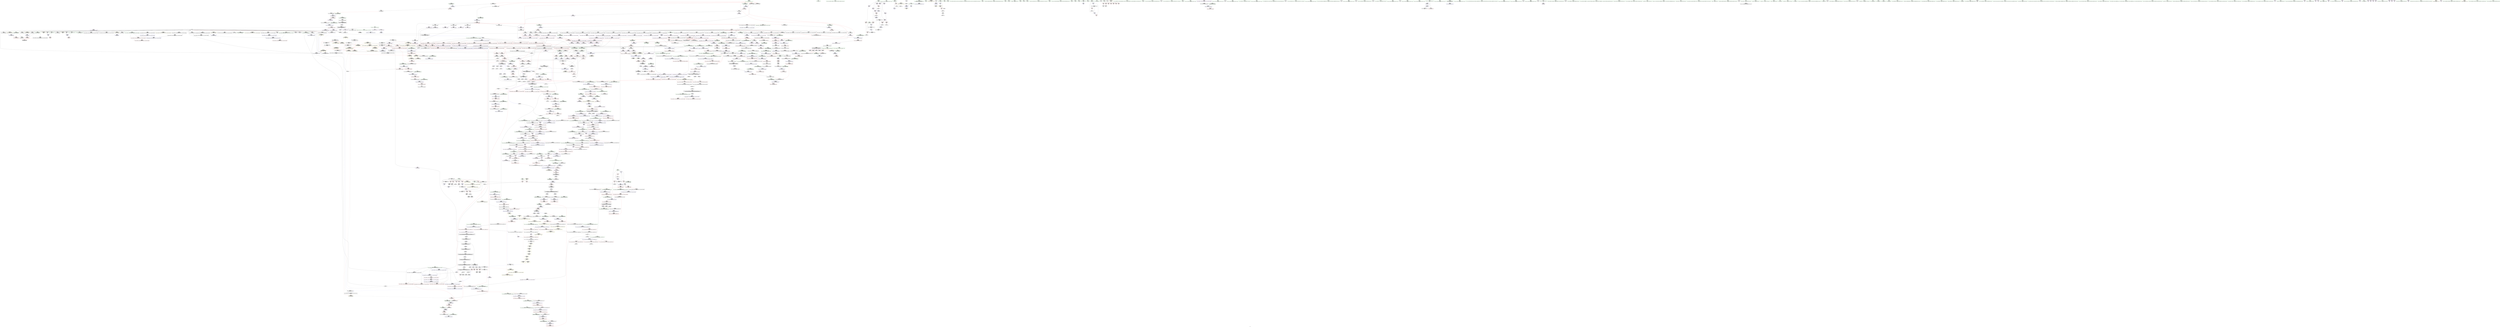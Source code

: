 digraph "SVFG" {
	label="SVFG";

	Node0x561c7aca6bf0 [shape=record,color=grey,label="{NodeID: 0\nNullPtr|{|<s32>105}}"];
	Node0x561c7aca6bf0 -> Node0x561c7acf72c0[style=solid];
	Node0x561c7aca6bf0 -> Node0x561c7acf73c0[style=solid];
	Node0x561c7aca6bf0 -> Node0x561c7acf7490[style=solid];
	Node0x561c7aca6bf0 -> Node0x561c7acf7560[style=solid];
	Node0x561c7aca6bf0 -> Node0x561c7acf7630[style=solid];
	Node0x561c7aca6bf0 -> Node0x561c7acf7700[style=solid];
	Node0x561c7aca6bf0 -> Node0x561c7acf77d0[style=solid];
	Node0x561c7aca6bf0 -> Node0x561c7acf78a0[style=solid];
	Node0x561c7aca6bf0 -> Node0x561c7acf7970[style=solid];
	Node0x561c7aca6bf0 -> Node0x561c7acf7a40[style=solid];
	Node0x561c7aca6bf0 -> Node0x561c7acf7b10[style=solid];
	Node0x561c7aca6bf0 -> Node0x561c7acf7be0[style=solid];
	Node0x561c7aca6bf0 -> Node0x561c7acf7cb0[style=solid];
	Node0x561c7aca6bf0 -> Node0x561c7acf7d80[style=solid];
	Node0x561c7aca6bf0 -> Node0x561c7acf7e50[style=solid];
	Node0x561c7aca6bf0 -> Node0x561c7acf7f20[style=solid];
	Node0x561c7aca6bf0 -> Node0x561c7acf7ff0[style=solid];
	Node0x561c7aca6bf0 -> Node0x561c7acf80c0[style=solid];
	Node0x561c7aca6bf0 -> Node0x561c7acf8190[style=solid];
	Node0x561c7aca6bf0 -> Node0x561c7acf8260[style=solid];
	Node0x561c7aca6bf0 -> Node0x561c7acf8330[style=solid];
	Node0x561c7aca6bf0 -> Node0x561c7acf8400[style=solid];
	Node0x561c7aca6bf0 -> Node0x561c7acf84d0[style=solid];
	Node0x561c7aca6bf0 -> Node0x561c7acf85a0[style=solid];
	Node0x561c7aca6bf0 -> Node0x561c7acfe230[style=solid];
	Node0x561c7aca6bf0 -> Node0x561c7acffed0[style=solid];
	Node0x561c7aca6bf0 -> Node0x561c7acfffa0[style=solid];
	Node0x561c7aca6bf0 -> Node0x561c7ad00070[style=solid];
	Node0x561c7aca6bf0 -> Node0x561c7ad01e80[style=solid];
	Node0x561c7aca6bf0 -> Node0x561c7ad3f980[style=solid];
	Node0x561c7aca6bf0 -> Node0x561c7ad43e20[style=solid];
	Node0x561c7aca6bf0 -> Node0x561c7ad43fa0[style=solid];
	Node0x561c7aca6bf0:s32 -> Node0x561c7ae079a0[style=solid,color=red];
	Node0x561c7acfd710 [shape=record,color=red,label="{NodeID: 775\n1656\<--1655\ndummyVal\<--offset_0\n_ZSt22__uninitialized_copy_aISt13move_iteratorIPiES1_iET0_T_S4_S3_RSaIT1_E\n}"];
	Node0x561c7acfd710 -> Node0x561c7ad04c00[style=solid];
	Node0x561c7acf4160 [shape=record,color=purple,label="{NodeID: 443\n1652\<--45\nllvm.global_ctors_1\<--llvm.global_ctors\nGlob }"];
	Node0x561c7acf4160 -> Node0x561c7acfe130[style=solid];
	Node0x561c7ace7af0 [shape=record,color=green,label="{NodeID: 111\n629\<--630\n__last.addr\<--__last.addr_field_insensitive\n_ZSt8_DestroyIPiEvT_S1_\n}"];
	Node0x561c7ace7af0 -> Node0x561c7ad0e2f0[style=solid];
	Node0x561c7ace7af0 -> Node0x561c7ad00960[style=solid];
	Node0x561c7ad03200 [shape=record,color=blue,label="{NodeID: 886\n1087\<--1084\nthis.addr\<--this\n_ZNSt6vectorIiSaIiEE5beginEv\n}"];
	Node0x561c7ad03200 -> Node0x561c7ad11890[style=dashed];
	Node0x561c7ad09c40 [shape=record,color=purple,label="{NodeID: 554\n1476\<--1464\ncoerce.dive2\<--agg.tmp\n_ZSt4copyISt13move_iteratorIPiES1_ET0_T_S4_S3_\n}"];
	Node0x561c7ad09c40 -> Node0x561c7ad13d20[style=solid];
	Node0x561c7acec790 [shape=record,color=green,label="{NodeID: 222\n1381\<--1382\n__first\<--__first_field_insensitive\n_ZSt18uninitialized_copyISt13move_iteratorIPiES1_ET0_T_S4_S3_\n}"];
	Node0x561c7acec790 -> Node0x561c7acf1ca0[style=solid];
	Node0x561c7acec790 -> Node0x561c7ad08da0[style=solid];
	Node0x561c7ae064b0 [shape=record,color=black,label="{NodeID: 2104\n1495 = PHI(1487, )\n2nd arg _ZSt14__copy_move_a2ILb1EPiS0_ET1_T0_S2_S1_ }"];
	Node0x561c7ae064b0 -> Node0x561c7ad255e0[style=solid];
	Node0x561c7ad0f670 [shape=record,color=red,label="{NodeID: 665\n825\<--787\n\<--__new_start\n_ZNSt6vectorIiSaIiEE17_M_realloc_insertIJRKiEEEvN9__gnu_cxx17__normal_iteratorIPiS1_EEDpOT_\n}"];
	Node0x561c7ad0f670 -> Node0x561c7ad0a6d0[style=solid];
	Node0x561c7ad433a0 [shape=record,color=grey,label="{NodeID: 1440\n166 = cmp(164, 165, )\n}"];
	Node0x561c7acfa7f0 [shape=record,color=black,label="{NodeID: 333\n601\<--597\nsub.ptr.lhs.cast\<--\n_ZNSt12_Vector_baseIiSaIiEED2Ev\n}"];
	Node0x561c7acfa7f0 -> Node0x561c7ad415a0[style=solid];
	Node0x561c7ab35c10 [shape=record,color=green,label="{NodeID: 1\n7\<--1\n__dso_handle\<--dummyObj\nGlob }"];
	Node0x561c7acfd7e0 [shape=record,color=red,label="{NodeID: 776\n1659\<--1658\ndummyVal\<--offset_0\n_ZSt22__uninitialized_copy_aISt13move_iteratorIPiES1_iET0_T_S4_S3_RSaIT1_E\n}"];
	Node0x561c7acfd7e0 -> Node0x561c7ad04cd0[style=solid];
	Node0x561c7acf4260 [shape=record,color=purple,label="{NodeID: 444\n1653\<--45\nllvm.global_ctors_2\<--llvm.global_ctors\nGlob }"];
	Node0x561c7acf4260 -> Node0x561c7acfe230[style=solid];
	Node0x561c7ace7bc0 [shape=record,color=green,label="{NodeID: 112\n636\<--637\n_ZNSt12_Destroy_auxILb1EE9__destroyIPiEEvT_S3_\<--_ZNSt12_Destroy_auxILb1EE9__destroyIPiEEvT_S3__field_insensitive\n}"];
	Node0x561c7adb1a60 [shape=record,color=yellow,style=double,label="{NodeID: 1994\n85V_2 = CSCHI(MR_85V_1)\npts\{1130000 1130001 1130002 \}\nCS[]|{<s0>32}}"];
	Node0x561c7adb1a60:s0 -> Node0x561c7adb1240[style=dashed,color=blue];
	Node0x561c7ad032d0 [shape=record,color=blue,label="{NodeID: 887\n1101\<--1099\nthis.addr\<--this\n_ZNSt12_Vector_baseIiSaIiEE11_M_allocateEm\n}"];
	Node0x561c7ad032d0 -> Node0x561c7ad11a30[style=dashed];
	Node0x561c7ad09d10 [shape=record,color=purple,label="{NodeID: 555\n1484\<--1466\ncoerce.dive4\<--agg.tmp3\n_ZSt4copyISt13move_iteratorIPiES1_ET0_T_S4_S3_\n}"];
	Node0x561c7ad09d10 -> Node0x561c7ad13df0[style=solid];
	Node0x561c7acec860 [shape=record,color=green,label="{NodeID: 223\n1383\<--1384\n__last\<--__last_field_insensitive\n_ZSt18uninitialized_copyISt13move_iteratorIPiES1_ET0_T_S4_S3_\n}"];
	Node0x561c7acec860 -> Node0x561c7acf1d70[style=solid];
	Node0x561c7acec860 -> Node0x561c7ad08e70[style=solid];
	Node0x561c7ae065c0 [shape=record,color=black,label="{NodeID: 2105\n1084 = PHI(799, )\n0th arg _ZNSt6vectorIiSaIiEE5beginEv }"];
	Node0x561c7ae065c0 -> Node0x561c7ad03200[style=solid];
	Node0x561c7ad0f740 [shape=record,color=red,label="{NodeID: 666\n840\<--787\n\<--__new_start\n_ZNSt6vectorIiSaIiEE17_M_realloc_insertIJRKiEEEvN9__gnu_cxx17__normal_iteratorIPiS1_EEDpOT_\n|{<s0>68}}"];
	Node0x561c7ad0f740:s0 -> Node0x561c7ae0d120[style=solid,color=red];
	Node0x561c7ad43520 [shape=record,color=grey,label="{NodeID: 1441\n196 = cmp(191, 195, )\n}"];
	Node0x561c7acfa8c0 [shape=record,color=black,label="{NodeID: 334\n602\<--600\nsub.ptr.rhs.cast\<--\n_ZNSt12_Vector_baseIiSaIiEED2Ev\n}"];
	Node0x561c7acfa8c0 -> Node0x561c7ad415a0[style=solid];
	Node0x561c7acc91a0 [shape=record,color=green,label="{NodeID: 2\n9\<--1\n\<--dummyObj\nCan only get source location for instruction, argument, global var or function.}"];
	Node0x561c7acfd8b0 [shape=record,color=red,label="{NodeID: 777\n1662\<--1661\ndummyVal\<--offset_0\n_ZSt18uninitialized_copyISt13move_iteratorIPiES1_ET0_T_S4_S3_\n}"];
	Node0x561c7acfd8b0 -> Node0x561c7ad24a80[style=solid];
	Node0x561c7ad15970 [shape=record,color=yellow,style=double,label="{NodeID: 1552\n53V_1 = ENCHI(MR_53V_0)\npts\{1130000 1130001 \}\nFun[_ZN9__gnu_cxx17__normal_iteratorIPiSt6vectorIiSaIiEEEC2ERKS1_]}"];
	Node0x561c7ad15970 -> Node0x561c7ad12e80[style=dashed];
	Node0x561c7acf4360 [shape=record,color=purple,label="{NodeID: 445\n168\<--104\narraydecay\<--a\nmain\n}"];
	Node0x561c7ace7cc0 [shape=record,color=green,label="{NodeID: 113\n642\<--643\n.addr\<--.addr_field_insensitive\n_ZNSt12_Destroy_auxILb1EE9__destroyIPiEEvT_S3_\n}"];
	Node0x561c7ace7cc0 -> Node0x561c7ad00a30[style=solid];
	Node0x561c7adb1bc0 [shape=record,color=yellow,style=double,label="{NodeID: 1995\n33V_2 = CSCHI(MR_33V_1)\npts\{1313 \}\nCS[]|{<s0>68}}"];
	Node0x561c7adb1bc0:s0 -> Node0x561c7ad7d960[style=dashed,color=red];
	Node0x561c7ad033a0 [shape=record,color=blue,label="{NodeID: 888\n1103\<--1100\n__n.addr\<--__n\n_ZNSt12_Vector_baseIiSaIiEE11_M_allocateEm\n}"];
	Node0x561c7ad033a0 -> Node0x561c7ad11b00[style=dashed];
	Node0x561c7ad033a0 -> Node0x561c7ad11bd0[style=dashed];
	Node0x561c7ad09de0 [shape=record,color=purple,label="{NodeID: 556\n1672\<--1473\noffset_0\<--\n}"];
	Node0x561c7ad09de0 -> Node0x561c7ad252a0[style=solid];
	Node0x561c7acec930 [shape=record,color=green,label="{NodeID: 224\n1385\<--1386\n__result.addr\<--__result.addr_field_insensitive\n_ZSt18uninitialized_copyISt13move_iteratorIPiES1_ET0_T_S4_S3_\n}"];
	Node0x561c7acec930 -> Node0x561c7ad13770[style=solid];
	Node0x561c7acec930 -> Node0x561c7ad05010[style=solid];
	Node0x561c7ae066d0 [shape=record,color=black,label="{NodeID: 2106\n520 = PHI(502, )\n0th arg _ZNSt12_Vector_baseIiSaIiEE12_Vector_implC2Ev }"];
	Node0x561c7ae066d0 -> Node0x561c7acffe00[style=solid];
	Node0x561c7ad0f810 [shape=record,color=red,label="{NodeID: 667\n876\<--787\n\<--__new_start\n_ZNSt6vectorIiSaIiEE17_M_realloc_insertIJRKiEEEvN9__gnu_cxx17__normal_iteratorIPiS1_EEDpOT_\n}"];
	Node0x561c7ad0f810 -> Node0x561c7ad0a7a0[style=solid];
	Node0x561c7ad436a0 [shape=record,color=grey,label="{NodeID: 1442\n144 = cmp(140, 123, )\n}"];
	Node0x561c7acfa990 [shape=record,color=black,label="{NodeID: 335\n667\<--666\n\<--_M_impl\n_ZNSt12_Vector_baseIiSaIiEE13_M_deallocateEPim\n|{<s0>53}}"];
	Node0x561c7acfa990:s0 -> Node0x561c7ae0a610[style=solid,color=red];
	Node0x561c7ace4ae0 [shape=record,color=green,label="{NodeID: 3\n12\<--1\n\<--dummyObj\nCan only get source location for instruction, argument, global var or function.|{<s0>22|<s1>25}}"];
	Node0x561c7ace4ae0:s0 -> Node0x561c7ae05210[style=solid,color=red];
	Node0x561c7ace4ae0:s1 -> Node0x561c7ae05210[style=solid,color=red];
	Node0x561c7acfd980 [shape=record,color=red,label="{NodeID: 778\n1665\<--1664\ndummyVal\<--offset_0\n_ZSt18uninitialized_copyISt13move_iteratorIPiES1_ET0_T_S4_S3_\n}"];
	Node0x561c7acfd980 -> Node0x561c7ad24b50[style=solid];
	Node0x561c7acf4430 [shape=record,color=purple,label="{NodeID: 446\n194\<--104\narrayidx\<--a\nmain\n}"];
	Node0x561c7acf4430 -> Node0x561c7ad0c0d0[style=solid];
	Node0x561c7acecda0 [shape=record,color=green,label="{NodeID: 114\n644\<--645\n.addr1\<--.addr1_field_insensitive\n_ZNSt12_Destroy_auxILb1EE9__destroyIPiEEvT_S3_\n}"];
	Node0x561c7acecda0 -> Node0x561c7ad00b00[style=solid];
	Node0x561c7adb1d20 [shape=record,color=yellow,style=double,label="{NodeID: 1996\n2V_2 = CSCHI(MR_2V_1)\npts\{10 \}\nCS[]}"];
	Node0x561c7ad03470 [shape=record,color=blue,label="{NodeID: 889\n1126\<--1122\n__first.addr\<--__first\n_ZSt34__uninitialized_move_if_noexcept_aIPiS0_SaIiEET0_T_S3_S2_RT1_\n}"];
	Node0x561c7ad03470 -> Node0x561c7ad11ca0[style=dashed];
	Node0x561c7ad09eb0 [shape=record,color=purple,label="{NodeID: 557\n1673\<--1474\noffset_0\<--\n}"];
	Node0x561c7ad09eb0 -> Node0x561c7acfdbf0[style=solid];
	Node0x561c7aceca00 [shape=record,color=green,label="{NodeID: 225\n1387\<--1388\n__assignable\<--__assignable_field_insensitive\n_ZSt18uninitialized_copyISt13move_iteratorIPiES1_ET0_T_S4_S3_\n}"];
	Node0x561c7aceca00 -> Node0x561c7ad050e0[style=solid];
	Node0x561c7ae067e0 [shape=record,color=black,label="{NodeID: 2107\n1258 = PHI(965, 1085, )\n0th arg _ZN9__gnu_cxx17__normal_iteratorIPiSt6vectorIiSaIiEEEC2ERKS1_ }"];
	Node0x561c7ae067e0 -> Node0x561c7ad04240[style=solid];
	Node0x561c7ad0f8e0 [shape=record,color=red,label="{NodeID: 668\n891\<--787\n\<--__new_start\n_ZNSt6vectorIiSaIiEE17_M_realloc_insertIJRKiEEEvN9__gnu_cxx17__normal_iteratorIPiS1_EEDpOT_\n|{<s0>76}}"];
	Node0x561c7ad0f8e0:s0 -> Node0x561c7ae0c6b0[style=solid,color=red];
	Node0x561c7ad43820 [shape=record,color=grey,label="{NodeID: 1443\n256 = cmp(255, 257, )\n}"];
	Node0x561c7acfaa60 [shape=record,color=black,label="{NodeID: 336\n681\<--680\n\<--this1\n_ZNSt12_Vector_baseIiSaIiEE12_Vector_implD2Ev\n|{<s0>54}}"];
	Node0x561c7acfaa60:s0 -> Node0x561c7ae04c50[style=solid,color=red];
	Node0x561c7ace4b70 [shape=record,color=green,label="{NodeID: 4\n14\<--1\n.str\<--dummyObj\nGlob }"];
	Node0x561c7acfda50 [shape=record,color=red,label="{NodeID: 779\n1668\<--1667\ndummyVal\<--offset_0\n_ZNSt20__uninitialized_copyILb1EE13__uninit_copyISt13move_iteratorIPiES3_EET0_T_S6_S5_\n}"];
	Node0x561c7acfda50 -> Node0x561c7ad24e90[style=solid];
	Node0x561c7acf4500 [shape=record,color=purple,label="{NodeID: 447\n200\<--104\narrayidx16\<--a\nmain\n}"];
	Node0x561c7acf4500 -> Node0x561c7ad0c1a0[style=solid];
	Node0x561c7acece30 [shape=record,color=green,label="{NodeID: 115\n653\<--654\nthis.addr\<--this.addr_field_insensitive\n_ZNSt12_Vector_baseIiSaIiEE13_M_deallocateEPim\n}"];
	Node0x561c7acece30 -> Node0x561c7ad0e3c0[style=solid];
	Node0x561c7acece30 -> Node0x561c7ad00bd0[style=solid];
	Node0x561c7adb1e80 [shape=record,color=yellow,style=double,label="{NodeID: 1997\n4V_2 = CSCHI(MR_4V_1)\npts\{13 \}\nCS[]}"];
	Node0x561c7ad03540 [shape=record,color=blue,label="{NodeID: 890\n1128\<--1123\n__last.addr\<--__last\n_ZSt34__uninitialized_move_if_noexcept_aIPiS0_SaIiEET0_T_S3_S2_RT1_\n}"];
	Node0x561c7ad03540 -> Node0x561c7ad11d70[style=dashed];
	Node0x561c7ad09f80 [shape=record,color=purple,label="{NodeID: 558\n1675\<--1481\noffset_0\<--\n}"];
	Node0x561c7ad09f80 -> Node0x561c7ad25370[style=solid];
	Node0x561c7acecad0 [shape=record,color=green,label="{NodeID: 226\n1389\<--1390\nagg.tmp\<--agg.tmp_field_insensitive\n_ZSt18uninitialized_copyISt13move_iteratorIPiES1_ET0_T_S4_S3_\n}"];
	Node0x561c7acecad0 -> Node0x561c7acf1e40[style=solid];
	Node0x561c7acecad0 -> Node0x561c7ad08f40[style=solid];
	Node0x561c7ae06930 [shape=record,color=black,label="{NodeID: 2108\n1259 = PHI(973, 1093, )\n1st arg _ZN9__gnu_cxx17__normal_iteratorIPiSt6vectorIiSaIiEEEC2ERKS1_ }"];
	Node0x561c7ae06930 -> Node0x561c7ad04310[style=solid];
	Node0x561c7ad0f9b0 [shape=record,color=red,label="{NodeID: 669\n898\<--787\n\<--__new_start\n_ZNSt6vectorIiSaIiEE17_M_realloc_insertIJRKiEEEvN9__gnu_cxx17__normal_iteratorIPiS1_EEDpOT_\n|{<s0>77}}"];
	Node0x561c7ad0f9b0:s0 -> Node0x561c7ae09440[style=solid,color=red];
	Node0x561c7ad439a0 [shape=record,color=grey,label="{NodeID: 1444\n239 = cmp(238, 240, )\n}"];
	Node0x561c7acfab30 [shape=record,color=black,label="{NodeID: 337\n700\<--699\n\<--\n_ZNSt16allocator_traitsISaIiEE10deallocateERS0_Pim\n|{<s0>55}}"];
	Node0x561c7acfab30:s0 -> Node0x561c7ae0bd20[style=solid,color=red];
	Node0x561c7ace4c00 [shape=record,color=green,label="{NodeID: 5\n16\<--1\n.str.3\<--dummyObj\nGlob }"];
	Node0x561c7acfdb20 [shape=record,color=red,label="{NodeID: 780\n1671\<--1670\ndummyVal\<--offset_0\n_ZNSt20__uninitialized_copyILb1EE13__uninit_copyISt13move_iteratorIPiES3_EET0_T_S6_S5_\n}"];
	Node0x561c7acfdb20 -> Node0x561c7ad24f60[style=solid];
	Node0x561c7acf45d0 [shape=record,color=purple,label="{NodeID: 448\n208\<--104\narrayidx18\<--a\nmain\n}"];
	Node0x561c7acf45d0 -> Node0x561c7ad0c270[style=solid];
	Node0x561c7acecf00 [shape=record,color=green,label="{NodeID: 116\n655\<--656\n__p.addr\<--__p.addr_field_insensitive\n_ZNSt12_Vector_baseIiSaIiEE13_M_deallocateEPim\n}"];
	Node0x561c7acecf00 -> Node0x561c7ad0e490[style=solid];
	Node0x561c7acecf00 -> Node0x561c7ad0e560[style=solid];
	Node0x561c7acecf00 -> Node0x561c7ad00ca0[style=solid];
	Node0x561c7adb1fe0 [shape=record,color=yellow,style=double,label="{NodeID: 1998\n33V_3 = CSCHI(MR_33V_2)\npts\{1313 \}\nCS[]|{<s0>71}}"];
	Node0x561c7adb1fe0:s0 -> Node0x561c7ad7d960[style=dashed,color=red];
	Node0x561c7ad03610 [shape=record,color=blue,label="{NodeID: 891\n1130\<--1124\n__result.addr\<--__result\n_ZSt34__uninitialized_move_if_noexcept_aIPiS0_SaIiEET0_T_S3_S2_RT1_\n}"];
	Node0x561c7ad03610 -> Node0x561c7ad11e40[style=dashed];
	Node0x561c7ad1c330 [shape=record,color=yellow,style=double,label="{NodeID: 1666\n25V_1 = ENCHI(MR_25V_0)\npts\{115 \}\nFun[_ZN9__gnu_cxx13new_allocatorIiE9constructIiJRKiEEEvPT_DpOT0_]}"];
	Node0x561c7ad1c330 -> Node0x561c7ad10e00[style=dashed];
	Node0x561c7ad0a050 [shape=record,color=purple,label="{NodeID: 559\n1676\<--1482\noffset_0\<--\n}"];
	Node0x561c7ad0a050 -> Node0x561c7acfdcc0[style=solid];
	Node0x561c7acecba0 [shape=record,color=green,label="{NodeID: 227\n1391\<--1392\nagg.tmp2\<--agg.tmp2_field_insensitive\n_ZSt18uninitialized_copyISt13move_iteratorIPiES1_ET0_T_S4_S3_\n}"];
	Node0x561c7acecba0 -> Node0x561c7acf1f10[style=solid];
	Node0x561c7acecba0 -> Node0x561c7ad09010[style=solid];
	Node0x561c7ae06a80 [shape=record,color=black,label="{NodeID: 2109\n1605 = PHI(1523, )\n0th arg _ZSt12__miter_baseIPiET_S1_ }"];
	Node0x561c7ae06a80 -> Node0x561c7ad25fa0[style=solid];
	Node0x561c7ad0fa80 [shape=record,color=red,label="{NodeID: 670\n934\<--787\n\<--__new_start\n_ZNSt6vectorIiSaIiEE17_M_realloc_insertIJRKiEEEvN9__gnu_cxx17__normal_iteratorIPiS1_EEDpOT_\n}"];
	Node0x561c7ad0fa80 -> Node0x561c7ad02500[style=solid];
	Node0x561c7ad43b20 [shape=record,color=grey,label="{NodeID: 1445\n233 = cmp(230, 12, )\n}"];
	Node0x561c7acfac00 [shape=record,color=black,label="{NodeID: 338\n722\<--721\n\<--\n_ZN9__gnu_cxx13new_allocatorIiE10deallocateEPim\n}"];
	Node0x561c7ace4c90 [shape=record,color=green,label="{NodeID: 6\n18\<--1\nstdin\<--dummyObj\nGlob }"];
	Node0x561c7acfdbf0 [shape=record,color=red,label="{NodeID: 781\n1674\<--1673\ndummyVal\<--offset_0\n_ZSt4copyISt13move_iteratorIPiES1_ET0_T_S4_S3_\n}"];
	Node0x561c7acfdbf0 -> Node0x561c7ad252a0[style=solid];
	Node0x561c7ad15d80 [shape=record,color=yellow,style=double,label="{NodeID: 1556\n59V_1 = ENCHI(MR_59V_0)\npts\{7760000 7860000 \}\nFun[_ZN9__gnu_cxxmiIPiSt6vectorIiSaIiEEEENS_17__normal_iteratorIT_T0_E15difference_typeERKS8_SB_]}"];
	Node0x561c7ad15d80 -> Node0x561c7ad116f0[style=dashed];
	Node0x561c7ad15d80 -> Node0x561c7ad117c0[style=dashed];
	Node0x561c7acf46a0 [shape=record,color=purple,label="{NodeID: 449\n277\<--104\narrayidx52\<--a\nmain\n}"];
	Node0x561c7acf46a0 -> Node0x561c7ad0c5b0[style=solid];
	Node0x561c7acf46a0 -> Node0x561c7acff100[style=solid];
	Node0x561c7acecfd0 [shape=record,color=green,label="{NodeID: 117\n657\<--658\n__n.addr\<--__n.addr_field_insensitive\n_ZNSt12_Vector_baseIiSaIiEE13_M_deallocateEPim\n}"];
	Node0x561c7acecfd0 -> Node0x561c7ad0e630[style=solid];
	Node0x561c7acecfd0 -> Node0x561c7ad00d70[style=solid];
	Node0x561c7adb2140 [shape=record,color=yellow,style=double,label="{NodeID: 1999\n33V_4 = CSCHI(MR_33V_3)\npts\{1313 \}\nCS[]|{<s0>36}}"];
	Node0x561c7adb2140:s0 -> Node0x561c7ad7b5b0[style=dashed,color=blue];
	Node0x561c7ad036e0 [shape=record,color=blue,label="{NodeID: 892\n1132\<--1125\n__alloc.addr\<--__alloc\n_ZSt34__uninitialized_move_if_noexcept_aIPiS0_SaIiEET0_T_S3_S2_RT1_\n}"];
	Node0x561c7ad036e0 -> Node0x561c7ad11f10[style=dashed];
	Node0x561c7ad0a120 [shape=record,color=purple,label="{NodeID: 560\n1521\<--1519\ncoerce.dive\<--__it\n_ZSt12__miter_baseIPiEDTcl12__miter_basecldtfp_4baseEEESt13move_iteratorIT_E\n}"];
	Node0x561c7ad0a120 -> Node0x561c7ad256b0[style=solid];
	Node0x561c7acecc70 [shape=record,color=green,label="{NodeID: 228\n1412\<--1413\n_ZNSt20__uninitialized_copyILb1EE13__uninit_copyISt13move_iteratorIPiES3_EET0_T_S6_S5_\<--_ZNSt20__uninitialized_copyILb1EE13__uninit_copyISt13move_iteratorIPiES3_EET0_T_S6_S5__field_insensitive\n}"];
	Node0x561c7ae06b90 [shape=record,color=black,label="{NodeID: 2110\n1064 = PHI(775, )\n0th arg _ZN9__gnu_cxxmiIPiSt6vectorIiSaIiEEEENS_17__normal_iteratorIT_T0_E15difference_typeERKS8_SB_ }"];
	Node0x561c7ae06b90 -> Node0x561c7ad03060[style=solid];
	Node0x561c7ad0fb50 [shape=record,color=red,label="{NodeID: 671\n944\<--787\n\<--__new_start\n_ZNSt6vectorIiSaIiEE17_M_realloc_insertIJRKiEEEvN9__gnu_cxx17__normal_iteratorIPiS1_EEDpOT_\n}"];
	Node0x561c7ad0fb50 -> Node0x561c7ad0a870[style=solid];
	Node0x561c7ad43ca0 [shape=record,color=grey,label="{NodeID: 1446\n1109 = cmp(1108, 12, )\n}"];
	Node0x561c7acfacd0 [shape=record,color=black,label="{NodeID: 339\n735\<--734\n\<--this1\n_ZNSaIiED2Ev\n|{<s0>57}}"];
	Node0x561c7acfacd0:s0 -> Node0x561c7ae06180[style=solid,color=red];
	Node0x561c7ace4d50 [shape=record,color=green,label="{NodeID: 7\n19\<--1\n.str.4\<--dummyObj\nGlob }"];
	Node0x561c7acfdcc0 [shape=record,color=red,label="{NodeID: 782\n1677\<--1676\ndummyVal\<--offset_0\n_ZSt4copyISt13move_iteratorIPiES1_ET0_T_S4_S3_\n}"];
	Node0x561c7acfdcc0 -> Node0x561c7ad25370[style=solid];
	Node0x561c7acf4770 [shape=record,color=purple,label="{NodeID: 450\n284\<--104\narrayidx56\<--a\nmain\n}"];
	Node0x561c7acf4770 -> Node0x561c7ad0c750[style=solid];
	Node0x561c7acf4770 -> Node0x561c7acff1d0[style=solid];
	Node0x561c7aced0a0 [shape=record,color=green,label="{NodeID: 118\n671\<--672\n_ZNSt16allocator_traitsISaIiEE10deallocateERS0_Pim\<--_ZNSt16allocator_traitsISaIiEE10deallocateERS0_Pim_field_insensitive\n}"];
	Node0x561c7adb22a0 [shape=record,color=yellow,style=double,label="{NodeID: 2000\n238V_2 = CSCHI(MR_238V_1)\npts\{9660000 \}\nCS[]}"];
	Node0x561c7adb22a0 -> Node0x561c7ad10ac0[style=dashed];
	Node0x561c7ad037b0 [shape=record,color=blue,label="{NodeID: 893\n1146\<--1143\ncoerce.dive\<--call\n_ZSt34__uninitialized_move_if_noexcept_aIPiS0_SaIiEET0_T_S3_S2_RT1_\n}"];
	Node0x561c7ad037b0 -> Node0x561c7ad11fe0[style=dashed];
	Node0x561c7ad0a1f0 [shape=record,color=purple,label="{NodeID: 561\n1678\<--1586\noffset_0\<--\n}"];
	Node0x561c7ad0a1f0 -> Node0x561c7ad25ed0[style=solid];
	Node0x561c7acf5160 [shape=record,color=green,label="{NodeID: 229\n1424\<--1425\n__first\<--__first_field_insensitive\n_ZNSt20__uninitialized_copyILb1EE13__uninit_copyISt13move_iteratorIPiES3_EET0_T_S6_S5_\n}"];
	Node0x561c7acf5160 -> Node0x561c7acf20b0[style=solid];
	Node0x561c7acf5160 -> Node0x561c7ad09420[style=solid];
	Node0x561c7ae06ca0 [shape=record,color=black,label="{NodeID: 2111\n1065 = PHI(785, )\n1st arg _ZN9__gnu_cxxmiIPiSt6vectorIiSaIiEEEENS_17__normal_iteratorIT_T0_E15difference_typeERKS8_SB_ }"];
	Node0x561c7ae06ca0 -> Node0x561c7ad03130[style=solid];
	Node0x561c7ad0fc20 [shape=record,color=red,label="{NodeID: 672\n847\<--789\n\<--__new_finish\n_ZNSt6vectorIiSaIiEE17_M_realloc_insertIJRKiEEEvN9__gnu_cxx17__normal_iteratorIPiS1_EEDpOT_\n}"];
	Node0x561c7ad0fc20 -> Node0x561c7ad06ab0[style=solid];
	Node0x561c7ad43e20 [shape=record,color=grey,label="{NodeID: 1447\n871 = cmp(870, 3, )\n}"];
	Node0x561c7acfada0 [shape=record,color=black,label="{NodeID: 340\n761\<--760\n\<--\n_ZNSt16allocator_traitsISaIiEE9constructIiJRKiEEEvRS0_PT_DpOT0_\n|{<s0>59}}"];
	Node0x561c7acfada0:s0 -> Node0x561c7ae0b9f0[style=solid,color=red];
	Node0x561c7ace4e10 [shape=record,color=green,label="{NodeID: 8\n21\<--1\n.str.5\<--dummyObj\nGlob }"];
	Node0x561c7acfdd90 [shape=record,color=red,label="{NodeID: 783\n1680\<--1679\ndummyVal\<--offset_0\n_ZNSt11__copy_moveILb1ELb1ESt26random_access_iterator_tagE8__copy_mIiEEPT_PKS3_S6_S4_\n}"];
	Node0x561c7acfdd90 -> Node0x561c7ad25ed0[style=solid];
	Node0x561c7ad15f70 [shape=record,color=yellow,style=double,label="{NodeID: 1558\n25V_1 = ENCHI(MR_25V_0)\npts\{115 \}\nFun[_ZNSt16allocator_traitsISaIiEE9constructIiJRKiEEEvRS0_PT_DpOT0_]|{<s0>59}}"];
	Node0x561c7ad15f70:s0 -> Node0x561c7ad1c330[style=dashed,color=red];
	Node0x561c7acf4840 [shape=record,color=purple,label="{NodeID: 451\n297\<--104\narrayidx64\<--a\nmain\n}"];
	Node0x561c7acf4840 -> Node0x561c7ad0c820[style=solid];
	Node0x561c7acf4840 -> Node0x561c7acff2a0[style=solid];
	Node0x561c7aced1a0 [shape=record,color=green,label="{NodeID: 119\n677\<--678\nthis.addr\<--this.addr_field_insensitive\n_ZNSt12_Vector_baseIiSaIiEE12_Vector_implD2Ev\n}"];
	Node0x561c7aced1a0 -> Node0x561c7ad0e700[style=solid];
	Node0x561c7aced1a0 -> Node0x561c7ad00e40[style=solid];
	Node0x561c7adb2400 [shape=record,color=yellow,style=double,label="{NodeID: 2001\n63V_2 = CSCHI(MR_63V_1)\npts\{10860000 \}\nCS[]}"];
	Node0x561c7adb2400 -> Node0x561c7ad11960[style=dashed];
	Node0x561c7ad03880 [shape=record,color=blue,label="{NodeID: 894\n1150\<--1149\ncoerce.dive3\<--call2\n_ZSt34__uninitialized_move_if_noexcept_aIPiS0_SaIiEET0_T_S3_S2_RT1_\n}"];
	Node0x561c7ad03880 -> Node0x561c7ad120b0[style=dashed];
	Node0x561c7ad0a2c0 [shape=record,color=purple,label="{NodeID: 562\n1679\<--1588\noffset_0\<--\n}"];
	Node0x561c7ad0a2c0 -> Node0x561c7acfdd90[style=solid];
	Node0x561c7acf5230 [shape=record,color=green,label="{NodeID: 230\n1426\<--1427\n__last\<--__last_field_insensitive\n_ZNSt20__uninitialized_copyILb1EE13__uninit_copyISt13move_iteratorIPiES3_EET0_T_S6_S5_\n}"];
	Node0x561c7acf5230 -> Node0x561c7acf2180[style=solid];
	Node0x561c7acf5230 -> Node0x561c7ad094f0[style=solid];
	Node0x561c7ae06db0 [shape=record,color=black,label="{NodeID: 2112\n748 = PHI(383, 824, )\n0th arg _ZNSt16allocator_traitsISaIiEE9constructIiJRKiEEEvRS0_PT_DpOT0_ }"];
	Node0x561c7ae06db0 -> Node0x561c7ad01590[style=solid];
	Node0x561c7ad0fcf0 [shape=record,color=red,label="{NodeID: 673\n856\<--789\n\<--__new_finish\n_ZNSt6vectorIiSaIiEE17_M_realloc_insertIJRKiEEEvN9__gnu_cxx17__normal_iteratorIPiS1_EEDpOT_\n|{<s0>71}}"];
	Node0x561c7ad0fcf0:s0 -> Node0x561c7ae0d120[style=solid,color=red];
	Node0x561c7ad43fa0 [shape=record,color=grey,label="{NodeID: 1448\n664 = cmp(663, 3, )\n}"];
	Node0x561c7acfae70 [shape=record,color=black,label="{NodeID: 341\n814\<--799\n\<--this1\n_ZNSt6vectorIiSaIiEE17_M_realloc_insertIJRKiEEEvN9__gnu_cxx17__normal_iteratorIPiS1_EEDpOT_\n|{<s0>63}}"];
	Node0x561c7acfae70:s0 -> Node0x561c7ae04d60[style=solid,color=red];
	Node0x561c7ace4f10 [shape=record,color=green,label="{NodeID: 9\n23\<--1\nstdout\<--dummyObj\nGlob }"];
	Node0x561c7acfde60 [shape=record,color=blue,label="{NodeID: 784\n8\<--9\n_ZL2PI\<--\nGlob }"];
	Node0x561c7acf4910 [shape=record,color=purple,label="{NodeID: 452\n402\<--366\ncoerce.dive\<--agg.tmp\n_ZNSt6vectorIiSaIiEE9push_backERKi\n}"];
	Node0x561c7acf4910 -> Node0x561c7acff780[style=solid];
	Node0x561c7aced270 [shape=record,color=green,label="{NodeID: 120\n683\<--684\n_ZNSaIiED2Ev\<--_ZNSaIiED2Ev_field_insensitive\n}"];
	Node0x561c7adb2560 [shape=record,color=yellow,style=double,label="{NodeID: 2002\n33V_2 = CSCHI(MR_33V_1)\npts\{1313 \}\nCS[]|{<s0>68|<s1>71}}"];
	Node0x561c7adb2560:s0 -> Node0x561c7adb1fe0[style=dashed,color=blue];
	Node0x561c7adb2560:s1 -> Node0x561c7adb2140[style=dashed,color=blue];
	Node0x561c7ad03950 [shape=record,color=blue,label="{NodeID: 895\n1164\<--1163\nthis.addr\<--this\n_ZNK9__gnu_cxx17__normal_iteratorIPiSt6vectorIiSaIiEEE4baseEv\n}"];
	Node0x561c7ad03950 -> Node0x561c7ad12180[style=dashed];
	Node0x561c7ad0a390 [shape=record,color=purple,label="{NodeID: 563\n1617\<--1616\n_M_current\<--this1\n_ZNKSt13move_iteratorIPiE4baseEv\n}"];
	Node0x561c7ad0a390 -> Node0x561c7acfd3d0[style=solid];
	Node0x561c7acf5300 [shape=record,color=green,label="{NodeID: 231\n1428\<--1429\n__result.addr\<--__result.addr_field_insensitive\n_ZNSt20__uninitialized_copyILb1EE13__uninit_copyISt13move_iteratorIPiES3_EET0_T_S6_S5_\n}"];
	Node0x561c7acf5300 -> Node0x561c7ad139e0[style=solid];
	Node0x561c7acf5300 -> Node0x561c7ad24dc0[style=solid];
	Node0x561c7ae06f00 [shape=record,color=black,label="{NodeID: 2113\n749 = PHI(387, 827, )\n1st arg _ZNSt16allocator_traitsISaIiEE9constructIiJRKiEEEvRS0_PT_DpOT0_ }"];
	Node0x561c7ae06f00 -> Node0x561c7ad01660[style=solid];
	Node0x561c7ad0fdc0 [shape=record,color=red,label="{NodeID: 674\n870\<--789\n\<--__new_finish\n_ZNSt6vectorIiSaIiEE17_M_realloc_insertIJRKiEEEvN9__gnu_cxx17__normal_iteratorIPiS1_EEDpOT_\n}"];
	Node0x561c7ad0fdc0 -> Node0x561c7ad43e20[style=solid];
	Node0x561c7ad44120 [shape=record,color=grey,label="{NodeID: 1449\n379 = cmp(374, 378, )\n}"];
	Node0x561c7acfaf40 [shape=record,color=black,label="{NodeID: 342\n822\<--799\n\<--this1\n_ZNSt6vectorIiSaIiEE17_M_realloc_insertIJRKiEEEvN9__gnu_cxx17__normal_iteratorIPiS1_EEDpOT_\n}"];
	Node0x561c7acfaf40 -> Node0x561c7ad06840[style=solid];
	Node0x561c7ace5010 [shape=record,color=green,label="{NodeID: 10\n24\<--1\n.str.6\<--dummyObj\nGlob }"];
	Node0x561c7acfdf30 [shape=record,color=blue,label="{NodeID: 785\n11\<--12\nstart\<--\nGlob }"];
	Node0x561c7acfdf30 -> Node0x561c7ad1b150[style=dashed];
	Node0x561c7acf49e0 [shape=record,color=purple,label="{NodeID: 453\n405\<--366\ncoerce.dive8\<--agg.tmp\n_ZNSt6vectorIiSaIiEE9push_backERKi\n}"];
	Node0x561c7acf49e0 -> Node0x561c7ad0cf70[style=solid];
	Node0x561c7aced370 [shape=record,color=green,label="{NodeID: 121\n690\<--691\n__a.addr\<--__a.addr_field_insensitive\n_ZNSt16allocator_traitsISaIiEE10deallocateERS0_Pim\n}"];
	Node0x561c7aced370 -> Node0x561c7ad0e7d0[style=solid];
	Node0x561c7aced370 -> Node0x561c7ad00f10[style=solid];
	Node0x561c7adb26c0 [shape=record,color=yellow,style=double,label="{NodeID: 2003\n151V_2 = CSCHI(MR_151V_1)\npts\{13660000 \}\nCS[]}"];
	Node0x561c7adb26c0 -> Node0x561c7ad136a0[style=dashed];
	Node0x561c7ad03a20 [shape=record,color=blue,label="{NodeID: 896\n1173\<--1171\n__a.addr\<--__a\n_ZNSt16allocator_traitsISaIiEE7destroyIiEEvRS0_PT_\n}"];
	Node0x561c7ad03a20 -> Node0x561c7ad12250[style=dashed];
	Node0x561c7ad0a460 [shape=record,color=purple,label="{NodeID: 564\n1630\<--1629\n_M_current\<--this1\n_ZNSt13move_iteratorIPiEC2ES0_\n}"];
	Node0x561c7ad0a460 -> Node0x561c7ad262e0[style=solid];
	Node0x561c7acf53d0 [shape=record,color=green,label="{NodeID: 232\n1430\<--1431\nagg.tmp\<--agg.tmp_field_insensitive\n_ZNSt20__uninitialized_copyILb1EE13__uninit_copyISt13move_iteratorIPiES3_EET0_T_S6_S5_\n}"];
	Node0x561c7acf53d0 -> Node0x561c7acf2250[style=solid];
	Node0x561c7acf53d0 -> Node0x561c7ad095c0[style=solid];
	Node0x561c7ae07050 [shape=record,color=black,label="{NodeID: 2114\n750 = PHI(388, 829, )\n2nd arg _ZNSt16allocator_traitsISaIiEE9constructIiJRKiEEEvRS0_PT_DpOT0_ }"];
	Node0x561c7ae07050 -> Node0x561c7ad01730[style=solid];
	Node0x561c7ad0fe90 [shape=record,color=red,label="{NodeID: 675\n892\<--789\n\<--__new_finish\n_ZNSt6vectorIiSaIiEE17_M_realloc_insertIJRKiEEEvN9__gnu_cxx17__normal_iteratorIPiS1_EEDpOT_\n|{<s0>76}}"];
	Node0x561c7ad0fe90:s0 -> Node0x561c7ae0c900[style=solid,color=red];
	Node0x561c7acfb010 [shape=record,color=black,label="{NodeID: 343\n832\<--799\n\<--this1\n_ZNSt6vectorIiSaIiEE17_M_realloc_insertIJRKiEEEvN9__gnu_cxx17__normal_iteratorIPiS1_EEDpOT_\n}"];
	Node0x561c7acfb010 -> Node0x561c7ad06910[style=solid];
	Node0x561c7acfb010 -> Node0x561c7ad069e0[style=solid];
	Node0x561c7ace5110 [shape=record,color=green,label="{NodeID: 11\n26\<--1\n.str.7\<--dummyObj\nGlob }"];
	Node0x561c7acfe030 [shape=record,color=blue,label="{NodeID: 786\n1651\<--46\nllvm.global_ctors_0\<--\nGlob }"];
	Node0x561c7acf4ab0 [shape=record,color=purple,label="{NodeID: 454\n372\<--371\n_M_impl\<--\n_ZNSt6vectorIiSaIiEE9push_backERKi\n}"];
	Node0x561c7aced440 [shape=record,color=green,label="{NodeID: 122\n692\<--693\n__p.addr\<--__p.addr_field_insensitive\n_ZNSt16allocator_traitsISaIiEE10deallocateERS0_Pim\n}"];
	Node0x561c7aced440 -> Node0x561c7ad0e8a0[style=solid];
	Node0x561c7aced440 -> Node0x561c7ad00fe0[style=solid];
	Node0x561c7adb2820 [shape=record,color=yellow,style=double,label="{NodeID: 2004\n33V_2 = CSCHI(MR_33V_1)\npts\{1313 \}\nCS[]|{<s0>111}}"];
	Node0x561c7adb2820:s0 -> Node0x561c7adb10e0[style=dashed,color=blue];
	Node0x561c7ad03af0 [shape=record,color=blue,label="{NodeID: 897\n1175\<--1172\n__p.addr\<--__p\n_ZNSt16allocator_traitsISaIiEE7destroyIiEEvRS0_PT_\n}"];
	Node0x561c7ad03af0 -> Node0x561c7ad12320[style=dashed];
	Node0x561c7ad1c8a0 [shape=record,color=yellow,style=double,label="{NodeID: 1672\n33V_1 = ENCHI(MR_33V_0)\npts\{1313 \}\nFun[_ZSt18uninitialized_copyISt13move_iteratorIPiES1_ET0_T_S4_S3_]|{<s0>115}}"];
	Node0x561c7ad1c8a0:s0 -> Node0x561c7ad185b0[style=dashed,color=red];
	Node0x561c7ad0a530 [shape=record,color=purple,label="{NodeID: 565\n171\<--104\nadd.ptr\<--a\nmain\n}"];
	Node0x561c7acf54a0 [shape=record,color=green,label="{NodeID: 233\n1432\<--1433\nagg.tmp2\<--agg.tmp2_field_insensitive\n_ZNSt20__uninitialized_copyILb1EE13__uninit_copyISt13move_iteratorIPiES3_EET0_T_S6_S5_\n}"];
	Node0x561c7acf54a0 -> Node0x561c7acf2320[style=solid];
	Node0x561c7acf54a0 -> Node0x561c7ad09690[style=solid];
	Node0x561c7ae071a0 [shape=record,color=black,label="{NodeID: 2115\n640 = PHI(633, )\n0th arg _ZNSt12_Destroy_auxILb1EE9__destroyIPiEEvT_S3_ }"];
	Node0x561c7ae071a0 -> Node0x561c7ad00a30[style=solid];
	Node0x561c7ad0ff60 [shape=record,color=red,label="{NodeID: 676\n939\<--789\n\<--__new_finish\n_ZNSt6vectorIiSaIiEE17_M_realloc_insertIJRKiEEEvN9__gnu_cxx17__normal_iteratorIPiS1_EEDpOT_\n}"];
	Node0x561c7ad0ff60 -> Node0x561c7ad025d0[style=solid];
	Node0x561c7acfb0e0 [shape=record,color=black,label="{NodeID: 344\n841\<--799\n\<--this1\n_ZNSt6vectorIiSaIiEE17_M_realloc_insertIJRKiEEEvN9__gnu_cxx17__normal_iteratorIPiS1_EEDpOT_\n|{<s0>67}}"];
	Node0x561c7acfb0e0:s0 -> Node0x561c7ae044a0[style=solid,color=red];
	Node0x561c7ace5210 [shape=record,color=green,label="{NodeID: 12\n28\<--1\nstderr\<--dummyObj\nGlob }"];
	Node0x561c7acfe130 [shape=record,color=blue,label="{NodeID: 787\n1652\<--47\nllvm.global_ctors_1\<--_GLOBAL__sub_I_Anton.Lunyov_0_1.cpp\nGlob }"];
	Node0x561c7ad16320 [shape=record,color=yellow,style=double,label="{NodeID: 1562\n33V_1 = ENCHI(MR_33V_0)\npts\{1313 \}\nFun[_ZNSt16allocator_traitsISaIiEE9constructIiJRKiEEEvRS0_PT_DpOT0_]|{<s0>59}}"];
	Node0x561c7ad16320:s0 -> Node0x561c7ad02ab0[style=dashed,color=red];
	Node0x561c7acf4b80 [shape=record,color=purple,label="{NodeID: 455\n373\<--371\n_M_finish\<--\n_ZNSt6vectorIiSaIiEE9push_backERKi\n}"];
	Node0x561c7acf4b80 -> Node0x561c7ad0cc30[style=solid];
	Node0x561c7aced510 [shape=record,color=green,label="{NodeID: 123\n694\<--695\n__n.addr\<--__n.addr_field_insensitive\n_ZNSt16allocator_traitsISaIiEE10deallocateERS0_Pim\n}"];
	Node0x561c7aced510 -> Node0x561c7ad0e970[style=solid];
	Node0x561c7aced510 -> Node0x561c7ad010b0[style=solid];
	Node0x561c7adb2980 [shape=record,color=yellow,style=double,label="{NodeID: 2005\n33V_2 = CSCHI(MR_33V_1)\npts\{1313 \}\nCS[]|{<s0>115}}"];
	Node0x561c7adb2980:s0 -> Node0x561c7adb2820[style=dashed,color=blue];
	Node0x561c7ad03bc0 [shape=record,color=blue,label="{NodeID: 898\n1190\<--1189\nthis.addr\<--this\n_ZNKSt6vectorIiSaIiEE8max_sizeEv\n}"];
	Node0x561c7ad03bc0 -> Node0x561c7ad123f0[style=dashed];
	Node0x561c7ad0a600 [shape=record,color=purple,label="{NodeID: 566\n453\<--451\nadd.ptr\<--\n_ZNSt6vectorIiSaIiEEixEm\n}"];
	Node0x561c7ad0a600 -> Node0x561c7acf9fd0[style=solid];
	Node0x561c7acf5570 [shape=record,color=green,label="{NodeID: 234\n1451\<--1452\n_ZSt4copyISt13move_iteratorIPiES1_ET0_T_S4_S3_\<--_ZSt4copyISt13move_iteratorIPiES1_ET0_T_S4_S3__field_insensitive\n}"];
	Node0x561c7ae072b0 [shape=record,color=black,label="{NodeID: 2116\n641 = PHI(634, )\n1st arg _ZNSt12_Destroy_auxILb1EE9__destroyIPiEEvT_S3_ }"];
	Node0x561c7ae072b0 -> Node0x561c7ad00b00[style=solid];
	Node0x561c7ad10030 [shape=record,color=red,label="{NodeID: 677\n868\<--791\nexn\<--exn.slot\n_ZNSt6vectorIiSaIiEE17_M_realloc_insertIJRKiEEEvN9__gnu_cxx17__normal_iteratorIPiS1_EEDpOT_\n}"];
	Node0x561c7acfb1b0 [shape=record,color=black,label="{NodeID: 345\n852\<--799\n\<--this1\n_ZNSt6vectorIiSaIiEE17_M_realloc_insertIJRKiEEEvN9__gnu_cxx17__normal_iteratorIPiS1_EEDpOT_\n}"];
	Node0x561c7acfb1b0 -> Node0x561c7ad06b80[style=solid];
	Node0x561c7acfb1b0 -> Node0x561c7ad06c50[style=solid];
	Node0x561c7ace5310 [shape=record,color=green,label="{NodeID: 13\n29\<--1\n.str.8\<--dummyObj\nGlob }"];
	Node0x561c7acfe230 [shape=record,color=blue, style = dotted,label="{NodeID: 788\n1653\<--3\nllvm.global_ctors_2\<--dummyVal\nGlob }"];
	Node0x561c7acf4c50 [shape=record,color=purple,label="{NodeID: 456\n376\<--375\n_M_impl2\<--\n_ZNSt6vectorIiSaIiEE9push_backERKi\n}"];
	Node0x561c7aced5e0 [shape=record,color=green,label="{NodeID: 124\n704\<--705\n_ZN9__gnu_cxx13new_allocatorIiE10deallocateEPim\<--_ZN9__gnu_cxx13new_allocatorIiE10deallocateEPim_field_insensitive\n}"];
	Node0x561c7adb2ae0 [shape=record,color=yellow,style=double,label="{NodeID: 2006\n33V_2 = CSCHI(MR_33V_1)\npts\{1313 \}\nCS[]|{<s0>118}}"];
	Node0x561c7adb2ae0:s0 -> Node0x561c7adb2980[style=dashed,color=blue];
	Node0x561c7ad03c90 [shape=record,color=blue,label="{NodeID: 899\n1209\<--1205\n__a.addr\<--__a\n_ZSt3maxImERKT_S2_S2_\n}"];
	Node0x561c7ad03c90 -> Node0x561c7ad12590[style=dashed];
	Node0x561c7ad03c90 -> Node0x561c7ad12660[style=dashed];
	Node0x561c7ad0a6d0 [shape=record,color=purple,label="{NodeID: 567\n827\<--825\nadd.ptr\<--\n_ZNSt6vectorIiSaIiEE17_M_realloc_insertIJRKiEEEvN9__gnu_cxx17__normal_iteratorIPiS1_EEDpOT_\n|{<s0>65}}"];
	Node0x561c7ad0a6d0:s0 -> Node0x561c7ae06f00[style=solid,color=red];
	Node0x561c7acf5640 [shape=record,color=green,label="{NodeID: 235\n1458\<--1459\n__first\<--__first_field_insensitive\n_ZSt4copyISt13move_iteratorIPiES1_ET0_T_S4_S3_\n}"];
	Node0x561c7acf5640 -> Node0x561c7acf24c0[style=solid];
	Node0x561c7acf5640 -> Node0x561c7ad09aa0[style=solid];
	Node0x561c7ae073c0 [shape=record,color=black,label="{NodeID: 2117\n360 = PHI(112, )\n0th arg _ZNSt6vectorIiSaIiEE9push_backERKi }"];
	Node0x561c7ae073c0 -> Node0x561c7acff510[style=solid];
	Node0x561c7ad10100 [shape=record,color=red,label="{NodeID: 678\n952\<--791\nexn42\<--exn.slot\n_ZNSt6vectorIiSaIiEE17_M_realloc_insertIJRKiEEEvN9__gnu_cxx17__normal_iteratorIPiS1_EEDpOT_\n}"];
	Node0x561c7acfb280 [shape=record,color=black,label="{NodeID: 346\n857\<--799\n\<--this1\n_ZNSt6vectorIiSaIiEE17_M_realloc_insertIJRKiEEEvN9__gnu_cxx17__normal_iteratorIPiS1_EEDpOT_\n|{<s0>70}}"];
	Node0x561c7acfb280:s0 -> Node0x561c7ae044a0[style=solid,color=red];
	Node0x561c7ace5410 [shape=record,color=green,label="{NodeID: 14\n31\<--1\n.str.9\<--dummyObj\nGlob }"];
	Node0x561c7acfe330 [shape=record,color=blue,label="{NodeID: 789\n8\<--78\n_ZL2PI\<--mul\n__cxx_global_var_init.1\n|{<s0>133}}"];
	Node0x561c7acfe330:s0 -> Node0x561c7adb1d20[style=dashed,color=blue];
	Node0x561c7acf4d20 [shape=record,color=purple,label="{NodeID: 457\n377\<--375\n_M_end_of_storage\<--\n_ZNSt6vectorIiSaIiEE9push_backERKi\n}"];
	Node0x561c7acf4d20 -> Node0x561c7ad0cd00[style=solid];
	Node0x561c7aced6e0 [shape=record,color=green,label="{NodeID: 125\n711\<--712\nthis.addr\<--this.addr_field_insensitive\n_ZN9__gnu_cxx13new_allocatorIiE10deallocateEPim\n}"];
	Node0x561c7aced6e0 -> Node0x561c7ad0ea40[style=solid];
	Node0x561c7aced6e0 -> Node0x561c7ad01180[style=solid];
	Node0x561c7adb2c40 [shape=record,color=yellow,style=double,label="{NodeID: 2007\n33V_2 = CSCHI(MR_33V_1)\npts\{1313 \}\nCS[]|{<s0>123}}"];
	Node0x561c7adb2c40:s0 -> Node0x561c7adb2ae0[style=dashed,color=blue];
	Node0x561c7ad03d60 [shape=record,color=blue,label="{NodeID: 900\n1211\<--1206\n__b.addr\<--__b\n_ZSt3maxImERKT_S2_S2_\n}"];
	Node0x561c7ad03d60 -> Node0x561c7ad12730[style=dashed];
	Node0x561c7ad03d60 -> Node0x561c7ad12800[style=dashed];
	Node0x561c7ad0a7a0 [shape=record,color=purple,label="{NodeID: 568\n878\<--876\nadd.ptr18\<--\n_ZNSt6vectorIiSaIiEE17_M_realloc_insertIJRKiEEEvN9__gnu_cxx17__normal_iteratorIPiS1_EEDpOT_\n|{<s0>73}}"];
	Node0x561c7ad0a7a0:s0 -> Node0x561c7ae0b6a0[style=solid,color=red];
	Node0x561c7acf5710 [shape=record,color=green,label="{NodeID: 236\n1460\<--1461\n__last\<--__last_field_insensitive\n_ZSt4copyISt13move_iteratorIPiES1_ET0_T_S4_S3_\n}"];
	Node0x561c7acf5710 -> Node0x561c7acf2590[style=solid];
	Node0x561c7acf5710 -> Node0x561c7ad09b70[style=solid];
	Node0x561c7ae074d0 [shape=record,color=black,label="{NodeID: 2118\n361 = PHI(114, )\n1st arg _ZNSt6vectorIiSaIiEE9push_backERKi }"];
	Node0x561c7ae074d0 -> Node0x561c7acff5e0[style=solid];
	Node0x561c7ad101d0 [shape=record,color=red,label="{NodeID: 679\n953\<--793\nsel\<--ehselector.slot\n_ZNSt6vectorIiSaIiEE17_M_realloc_insertIJRKiEEEvN9__gnu_cxx17__normal_iteratorIPiS1_EEDpOT_\n}"];
	Node0x561c7acfb350 [shape=record,color=black,label="{NodeID: 347\n873\<--799\n\<--this1\n_ZNSt6vectorIiSaIiEE17_M_realloc_insertIJRKiEEEvN9__gnu_cxx17__normal_iteratorIPiS1_EEDpOT_\n}"];
	Node0x561c7acfb350 -> Node0x561c7ad06d20[style=solid];
	Node0x561c7ace5510 [shape=record,color=green,label="{NodeID: 15\n33\<--1\n.str.10\<--dummyObj\nGlob }"];
	Node0x561c7acfe400 [shape=record,color=blue,label="{NodeID: 790\n11\<--87\nstart\<--call\n__cxx_global_var_init.2\n|{<s0>134}}"];
	Node0x561c7acfe400:s0 -> Node0x561c7adb1e80[style=dashed,color=blue];
	Node0x561c7ad165f0 [shape=record,color=yellow,style=double,label="{NodeID: 1565\n25V_1 = ENCHI(MR_25V_0)\npts\{115 \}\nFun[_ZNSt6vectorIiSaIiEE9push_backERKi]|{<s0>34|<s1>36}}"];
	Node0x561c7ad165f0:s0 -> Node0x561c7ad15f70[style=dashed,color=red];
	Node0x561c7ad165f0:s1 -> Node0x561c7ad17750[style=dashed,color=red];
	Node0x561c7acf4df0 [shape=record,color=purple,label="{NodeID: 458\n382\<--381\n_M_impl3\<--\n_ZNSt6vectorIiSaIiEE9push_backERKi\n}"];
	Node0x561c7acf4df0 -> Node0x561c7acf9a20[style=solid];
	Node0x561c7aced7b0 [shape=record,color=green,label="{NodeID: 126\n713\<--714\n__p.addr\<--__p.addr_field_insensitive\n_ZN9__gnu_cxx13new_allocatorIiE10deallocateEPim\n}"];
	Node0x561c7aced7b0 -> Node0x561c7ad0eb10[style=solid];
	Node0x561c7aced7b0 -> Node0x561c7ad01250[style=solid];
	Node0x561c7adb2da0 [shape=record,color=yellow,style=double,label="{NodeID: 2008\n33V_2 = CSCHI(MR_33V_1)\npts\{1313 \}\nCS[]|{<s0>127}}"];
	Node0x561c7adb2da0:s0 -> Node0x561c7adb2c40[style=dashed,color=blue];
	Node0x561c7ad03e30 [shape=record,color=blue,label="{NodeID: 901\n1207\<--1221\nretval\<--\n_ZSt3maxImERKT_S2_S2_\n}"];
	Node0x561c7ad03e30 -> Node0x561c7ad7fcd0[style=dashed];
	Node0x561c7ad0a870 [shape=record,color=purple,label="{NodeID: 569\n946\<--944\nadd.ptr39\<--\n_ZNSt6vectorIiSaIiEE17_M_realloc_insertIJRKiEEEvN9__gnu_cxx17__normal_iteratorIPiS1_EEDpOT_\n}"];
	Node0x561c7ad0a870 -> Node0x561c7ad026a0[style=solid];
	Node0x561c7acf57e0 [shape=record,color=green,label="{NodeID: 237\n1462\<--1463\n__result.addr\<--__result.addr_field_insensitive\n_ZSt4copyISt13move_iteratorIPiES1_ET0_T_S4_S3_\n}"];
	Node0x561c7acf57e0 -> Node0x561c7ad13c50[style=solid];
	Node0x561c7acf57e0 -> Node0x561c7ad251d0[style=solid];
	Node0x561c7ae075e0 [shape=record,color=black,label="{NodeID: 2119\n1612 = PHI(1519, )\n0th arg _ZNKSt13move_iteratorIPiE4baseEv }"];
	Node0x561c7ae075e0 -> Node0x561c7ad26070[style=solid];
	Node0x561c7ad102a0 [shape=record,color=red,label="{NodeID: 680\n835\<--834\n\<--_M_start\n_ZNSt6vectorIiSaIiEE17_M_realloc_insertIJRKiEEEvN9__gnu_cxx17__normal_iteratorIPiS1_EEDpOT_\n|{<s0>68}}"];
	Node0x561c7ad102a0:s0 -> Node0x561c7ae0cf10[style=solid,color=red];
	Node0x561c7ad765b0 [shape=record,color=black,label="{NodeID: 1455\nMR_35V_8 = PHI(MR_35V_5, MR_35V_5, MR_35V_5, MR_35V_5, MR_35V_5, MR_35V_6, )\npts\{1130000 \}\n|{<s0>14}}"];
	Node0x561c7ad765b0:s0 -> Node0x561c7ad9e0e0[style=dashed,color=red];
	Node0x561c7acfb420 [shape=record,color=black,label="{NodeID: 348\n893\<--799\n\<--this1\n_ZNSt6vectorIiSaIiEE17_M_realloc_insertIJRKiEEEvN9__gnu_cxx17__normal_iteratorIPiS1_EEDpOT_\n|{<s0>75}}"];
	Node0x561c7acfb420:s0 -> Node0x561c7ae044a0[style=solid,color=red];
	Node0x561c7ace5610 [shape=record,color=green,label="{NodeID: 16\n35\<--1\n.str.11\<--dummyObj\nGlob }"];
	Node0x561c7acfe4d0 [shape=record,color=blue,label="{NodeID: 791\n96\<--123\nretval\<--\nmain\n}"];
	Node0x561c7acf4ec0 [shape=record,color=purple,label="{NodeID: 459\n385\<--384\n_M_impl4\<--\n_ZNSt6vectorIiSaIiEE9push_backERKi\n}"];
	Node0x561c7aced880 [shape=record,color=green,label="{NodeID: 127\n715\<--716\n.addr\<--.addr_field_insensitive\n_ZN9__gnu_cxx13new_allocatorIiE10deallocateEPim\n}"];
	Node0x561c7aced880 -> Node0x561c7ad01320[style=solid];
	Node0x561c7adeeff0 [shape=record,color=black,label="{NodeID: 2009\n548 = PHI(542, )\n0th arg _ZN9__gnu_cxx13new_allocatorIiEC2Ev }"];
	Node0x561c7adeeff0 -> Node0x561c7ad00210[style=solid];
	Node0x561c7ad03f00 [shape=record,color=blue,label="{NodeID: 902\n1207\<--1224\nretval\<--\n_ZSt3maxImERKT_S2_S2_\n}"];
	Node0x561c7ad03f00 -> Node0x561c7ad7fcd0[style=dashed];
	Node0x561c7ad0a940 [shape=record,color=purple,label="{NodeID: 570\n1597\<--1595\nadd.ptr\<--\n_ZNSt11__copy_moveILb1ELb1ESt26random_access_iterator_tagE8__copy_mIiEEPT_PKS3_S6_S4_\n}"];
	Node0x561c7ad0a940 -> Node0x561c7acf2f50[style=solid];
	Node0x561c7acf58b0 [shape=record,color=green,label="{NodeID: 238\n1464\<--1465\nagg.tmp\<--agg.tmp_field_insensitive\n_ZSt4copyISt13move_iteratorIPiES1_ET0_T_S4_S3_\n}"];
	Node0x561c7acf58b0 -> Node0x561c7acf2660[style=solid];
	Node0x561c7acf58b0 -> Node0x561c7ad09c40[style=solid];
	Node0x561c7ae07720 [shape=record,color=black,label="{NodeID: 2120\n1289 = PHI(1282, )\n0th arg _ZN9__gnu_cxx13new_allocatorIiE8allocateEmPKv }"];
	Node0x561c7ae07720 -> Node0x561c7ad04650[style=solid];
	Node0x561c7ad10370 [shape=record,color=red,label="{NodeID: 681\n839\<--836\n\<--call8\n_ZNSt6vectorIiSaIiEE17_M_realloc_insertIJRKiEEEvN9__gnu_cxx17__normal_iteratorIPiS1_EEDpOT_\n|{<s0>68}}"];
	Node0x561c7ad10370:s0 -> Node0x561c7ae0cfe0[style=solid,color=red];
	Node0x561c7ad76ab0 [shape=record,color=black,label="{NodeID: 1456\nMR_37V_8 = PHI(MR_37V_5, MR_37V_5, MR_37V_5, MR_37V_5, MR_37V_5, MR_37V_6, )\npts\{1130001 \}\n|{<s0>14}}"];
	Node0x561c7ad76ab0:s0 -> Node0x561c7ad9e1c0[style=dashed,color=red];
	Node0x561c7acfb4f0 [shape=record,color=black,label="{NodeID: 349\n897\<--799\n\<--this1\n_ZNSt6vectorIiSaIiEE17_M_realloc_insertIJRKiEEEvN9__gnu_cxx17__normal_iteratorIPiS1_EEDpOT_\n|{<s0>77}}"];
	Node0x561c7acfb4f0:s0 -> Node0x561c7ae09190[style=solid,color=red];
	Node0x561c7ace5710 [shape=record,color=green,label="{NodeID: 17\n37\<--1\n.str.12\<--dummyObj\nGlob }"];
	Node0x561c7acfe5a0 [shape=record,color=blue,label="{NodeID: 792\n100\<--123\ntst\<--\nmain\n}"];
	Node0x561c7acfe5a0 -> Node0x561c7ad806d0[style=dashed];
	Node0x561c7acf4f90 [shape=record,color=purple,label="{NodeID: 460\n386\<--384\n_M_finish5\<--\n_ZNSt6vectorIiSaIiEE9push_backERKi\n}"];
	Node0x561c7acf4f90 -> Node0x561c7ad0cdd0[style=solid];
	Node0x561c7aced950 [shape=record,color=green,label="{NodeID: 128\n724\<--725\n_ZdlPv\<--_ZdlPv_field_insensitive\n}"];
	Node0x561c7adefab0 [shape=record,color=black,label="{NodeID: 2010\n136 = PHI()\n}"];
	Node0x561c7ad03fd0 [shape=record,color=blue,label="{NodeID: 903\n1231\<--1230\n__a.addr\<--__a\n_ZNSt16allocator_traitsISaIiEE8max_sizeERKS0_\n}"];
	Node0x561c7ad03fd0 -> Node0x561c7ad12a70[style=dashed];
	Node0x561c7ad0aa10 [shape=record,color=red,label="{NodeID: 571\n313\<--11\n\<--start\nmain\n}"];
	Node0x561c7ad0aa10 -> Node0x561c7ad42320[style=solid];
	Node0x561c7acf5980 [shape=record,color=green,label="{NodeID: 239\n1466\<--1467\nagg.tmp3\<--agg.tmp3_field_insensitive\n_ZSt4copyISt13move_iteratorIPiES1_ET0_T_S4_S3_\n}"];
	Node0x561c7acf5980 -> Node0x561c7acf2730[style=solid];
	Node0x561c7acf5980 -> Node0x561c7ad09d10[style=solid];
	Node0x561c7ae07860 [shape=record,color=black,label="{NodeID: 2121\n1290 = PHI(1283, )\n1st arg _ZN9__gnu_cxx13new_allocatorIiE8allocateEmPKv }"];
	Node0x561c7ae07860 -> Node0x561c7ad04720[style=solid];
	Node0x561c7ad10440 [shape=record,color=red,label="{NodeID: 682\n851\<--850\n\<--call12\n_ZNSt6vectorIiSaIiEE17_M_realloc_insertIJRKiEEEvN9__gnu_cxx17__normal_iteratorIPiS1_EEDpOT_\n|{<s0>71}}"];
	Node0x561c7ad10440:s0 -> Node0x561c7ae0cf10[style=solid,color=red];
	Node0x561c7ad76fb0 [shape=record,color=black,label="{NodeID: 1457\nMR_39V_8 = PHI(MR_39V_5, MR_39V_5, MR_39V_5, MR_39V_5, MR_39V_5, MR_39V_6, )\npts\{1130002 \}\n|{<s0>14}}"];
	Node0x561c7ad76fb0:s0 -> Node0x561c7ad9e2a0[style=dashed,color=red];
	Node0x561c7acfb5c0 [shape=record,color=black,label="{NodeID: 350\n905\<--799\n\<--this1\n_ZNSt6vectorIiSaIiEE17_M_realloc_insertIJRKiEEEvN9__gnu_cxx17__normal_iteratorIPiS1_EEDpOT_\n}"];
	Node0x561c7acfb5c0 -> Node0x561c7ad06df0[style=solid];
	Node0x561c7acfb5c0 -> Node0x561c7ad06ec0[style=solid];
	Node0x561c7ace5810 [shape=record,color=green,label="{NodeID: 18\n39\<--1\n.str.13\<--dummyObj\nGlob }"];
	Node0x561c7acfe670 [shape=record,color=blue,label="{NodeID: 793\n98\<--141\nTST\<--dec\nmain\n}"];
	Node0x561c7acfe670 -> Node0x561c7ad0b090[style=dashed];
	Node0x561c7acfe670 -> Node0x561c7acfe670[style=dashed];
	Node0x561c7ad168c0 [shape=record,color=yellow,style=double,label="{NodeID: 1568\n33V_1 = ENCHI(MR_33V_0)\npts\{1313 \}\nFun[_ZNSt6vectorIiSaIiEE9push_backERKi]|{<s0>34|<s1>36}}"];
	Node0x561c7ad168c0:s0 -> Node0x561c7ad16320[style=dashed,color=red];
	Node0x561c7ad168c0:s1 -> Node0x561c7ad17f60[style=dashed,color=red];
	Node0x561c7acf5060 [shape=record,color=purple,label="{NodeID: 461\n393\<--392\n_M_impl6\<--\n_ZNSt6vectorIiSaIiEE9push_backERKi\n}"];
	Node0x561c7aceda50 [shape=record,color=green,label="{NodeID: 129\n731\<--732\nthis.addr\<--this.addr_field_insensitive\n_ZNSaIiED2Ev\n}"];
	Node0x561c7aceda50 -> Node0x561c7ad0ebe0[style=solid];
	Node0x561c7aceda50 -> Node0x561c7ad013f0[style=solid];
	Node0x561c7adfecf0 [shape=record,color=black,label="{NodeID: 2011\n273 = PHI()\n}"];
	Node0x561c7ad040a0 [shape=record,color=blue,label="{NodeID: 904\n1242\<--1241\nthis.addr\<--this\n_ZNKSt12_Vector_baseIiSaIiEE19_M_get_Tp_allocatorEv\n}"];
	Node0x561c7ad040a0 -> Node0x561c7ad12b40[style=dashed];
	Node0x561c7ad87f40 [shape=record,color=yellow,style=double,label="{NodeID: 1679\n2V_1 = ENCHI(MR_2V_0)\npts\{10 \}\nFun[_GLOBAL__sub_I_Anton.Lunyov_0_1.cpp]|{<s0>133}}"];
	Node0x561c7ad87f40:s0 -> Node0x561c7acfe330[style=dashed,color=red];
	Node0x561c7ad0aae0 [shape=record,color=red,label="{NodeID: 572\n124\<--18\n\<--stdin\nmain\n}"];
	Node0x561c7ad0aae0 -> Node0x561c7acf8840[style=solid];
	Node0x561c7acf5a50 [shape=record,color=green,label="{NodeID: 240\n1479\<--1480\n_ZSt12__miter_baseIPiEDTcl12__miter_basecldtfp_4baseEEESt13move_iteratorIT_E\<--_ZSt12__miter_baseIPiEDTcl12__miter_basecldtfp_4baseEEESt13move_iteratorIT_E_field_insensitive\n}"];
	Node0x561c7ae079a0 [shape=record,color=black,label="{NodeID: 2122\n1291 = PHI(3, )\n2nd arg _ZN9__gnu_cxx13new_allocatorIiE8allocateEmPKv }"];
	Node0x561c7ae079a0 -> Node0x561c7ad047f0[style=solid];
	Node0x561c7ad10510 [shape=record,color=red,label="{NodeID: 683\n855\<--854\n\<--_M_finish\n_ZNSt6vectorIiSaIiEE17_M_realloc_insertIJRKiEEEvN9__gnu_cxx17__normal_iteratorIPiS1_EEDpOT_\n|{<s0>71}}"];
	Node0x561c7ad10510:s0 -> Node0x561c7ae0cfe0[style=solid,color=red];
	Node0x561c7acfb690 [shape=record,color=black,label="{NodeID: 351\n909\<--799\n\<--this1\n_ZNSt6vectorIiSaIiEE17_M_realloc_insertIJRKiEEEvN9__gnu_cxx17__normal_iteratorIPiS1_EEDpOT_\n}"];
	Node0x561c7acfb690 -> Node0x561c7ad06f90[style=solid];
	Node0x561c7acfb690 -> Node0x561c7ad07060[style=solid];
	Node0x561c7ace5910 [shape=record,color=green,label="{NodeID: 19\n41\<--1\n.str.14\<--dummyObj\nGlob }"];
	Node0x561c7acfe740 [shape=record,color=blue,label="{NodeID: 794\n100\<--147\ntst\<--inc\nmain\n}"];
	Node0x561c7acfe740 -> Node0x561c7ad0b230[style=dashed];
	Node0x561c7acfe740 -> Node0x561c7ad806d0[style=dashed];
	Node0x561c7ad169a0 [shape=record,color=yellow,style=double,label="{NodeID: 1569\n35V_1 = ENCHI(MR_35V_0)\npts\{1130000 \}\nFun[_ZNSt6vectorIiSaIiEE9push_backERKi]|{|<s1>35|<s2>36}}"];
	Node0x561c7ad169a0 -> Node0x561c7ad7bab0[style=dashed];
	Node0x561c7ad169a0:s1 -> Node0x561c7ad1a3f0[style=dashed,color=red];
	Node0x561c7ad169a0:s2 -> Node0x561c7ad18040[style=dashed,color=red];
	Node0x561c7ad05180 [shape=record,color=purple,label="{NodeID: 462\n394\<--392\n_M_finish7\<--\n_ZNSt6vectorIiSaIiEE9push_backERKi\n}"];
	Node0x561c7ad05180 -> Node0x561c7ad0cea0[style=solid];
	Node0x561c7ad05180 -> Node0x561c7acff6b0[style=solid];
	Node0x561c7acedb20 [shape=record,color=green,label="{NodeID: 130\n737\<--738\n_ZN9__gnu_cxx13new_allocatorIiED2Ev\<--_ZN9__gnu_cxx13new_allocatorIiED2Ev_field_insensitive\n}"];
	Node0x561c7adfedf0 [shape=record,color=black,label="{NodeID: 2012\n57 = PHI()\n}"];
	Node0x561c7ad04170 [shape=record,color=blue,label="{NodeID: 905\n1251\<--1250\nthis.addr\<--this\n_ZNK9__gnu_cxx13new_allocatorIiE8max_sizeEv\n}"];
	Node0x561c7ad04170 -> Node0x561c7ad12c10[style=dashed];
	Node0x561c7ad88050 [shape=record,color=yellow,style=double,label="{NodeID: 1680\n4V_1 = ENCHI(MR_4V_0)\npts\{13 \}\nFun[_GLOBAL__sub_I_Anton.Lunyov_0_1.cpp]|{<s0>134}}"];
	Node0x561c7ad88050:s0 -> Node0x561c7acfe400[style=dashed,color=red];
	Node0x561c7ad0abb0 [shape=record,color=red,label="{NodeID: 573\n130\<--23\n\<--stdout\nmain\n}"];
	Node0x561c7ad0abb0 -> Node0x561c7acf8910[style=solid];
	Node0x561c7acf5b50 [shape=record,color=green,label="{NodeID: 241\n1489\<--1490\n_ZSt14__copy_move_a2ILb1EPiS0_ET1_T0_S2_S1_\<--_ZSt14__copy_move_a2ILb1EPiS0_ET1_T0_S2_S1__field_insensitive\n}"];
	Node0x561c7ae07ae0 [shape=record,color=black,label="{NodeID: 2123\n1010 = PHI(799, )\n0th arg _ZNKSt6vectorIiSaIiEE12_M_check_lenEmPKc }"];
	Node0x561c7ae07ae0 -> Node0x561c7ad02c50[style=solid];
	Node0x561c7ad105e0 [shape=record,color=red,label="{NodeID: 684\n908\<--907\n\<--_M_start26\n_ZNSt6vectorIiSaIiEE17_M_realloc_insertIJRKiEEEvN9__gnu_cxx17__normal_iteratorIPiS1_EEDpOT_\n|{<s0>80}}"];
	Node0x561c7ad105e0:s0 -> Node0x561c7ae0c6b0[style=solid,color=red];
	Node0x561c7acfb760 [shape=record,color=black,label="{NodeID: 352\n913\<--799\n\<--this1\n_ZNSt6vectorIiSaIiEE17_M_realloc_insertIJRKiEEEvN9__gnu_cxx17__normal_iteratorIPiS1_EEDpOT_\n|{<s0>79}}"];
	Node0x561c7acfb760:s0 -> Node0x561c7ae044a0[style=solid,color=red];
	Node0x561c7ace5a10 [shape=record,color=green,label="{NodeID: 20\n43\<--1\n.str.15\<--dummyObj\nGlob }"];
	Node0x561c7acfe810 [shape=record,color=blue,label="{NodeID: 795\n106\<--123\ni\<--\nmain\n}"];
	Node0x561c7acfe810 -> Node0x561c7ad0b4a0[style=dashed];
	Node0x561c7acfe810 -> Node0x561c7ad0b570[style=dashed];
	Node0x561c7acfe810 -> Node0x561c7ad0b640[style=dashed];
	Node0x561c7acfe810 -> Node0x561c7acfe8e0[style=dashed];
	Node0x561c7acfe810 -> Node0x561c7ad810d0[style=dashed];
	Node0x561c7ad16a80 [shape=record,color=yellow,style=double,label="{NodeID: 1570\n37V_1 = ENCHI(MR_37V_0)\npts\{1130001 \}\nFun[_ZNSt6vectorIiSaIiEE9push_backERKi]|{|<s4>35|<s5>36}}"];
	Node0x561c7ad16a80 -> Node0x561c7ad0cc30[style=dashed];
	Node0x561c7ad16a80 -> Node0x561c7ad0cdd0[style=dashed];
	Node0x561c7ad16a80 -> Node0x561c7ad0cea0[style=dashed];
	Node0x561c7ad16a80 -> Node0x561c7acff6b0[style=dashed];
	Node0x561c7ad16a80:s4 -> Node0x561c7ad1a3f0[style=dashed,color=red];
	Node0x561c7ad16a80:s5 -> Node0x561c7ad18120[style=dashed,color=red];
	Node0x561c7ad05250 [shape=record,color=purple,label="{NodeID: 463\n396\<--395\nincdec.ptr\<--\n_ZNSt6vectorIiSaIiEE9push_backERKi\n}"];
	Node0x561c7ad05250 -> Node0x561c7acff6b0[style=solid];
	Node0x561c7acedc20 [shape=record,color=green,label="{NodeID: 131\n742\<--743\nthis.addr\<--this.addr_field_insensitive\n_ZN9__gnu_cxx13new_allocatorIiED2Ev\n}"];
	Node0x561c7acedc20 -> Node0x561c7ad0ecb0[style=solid];
	Node0x561c7acedc20 -> Node0x561c7ad014c0[style=solid];
	Node0x561c7adfeef0 [shape=record,color=black,label="{NodeID: 2013\n75 = PHI()\n}"];
	Node0x561c7adfeef0 -> Node0x561c7ad421a0[style=solid];
	Node0x561c7ad04240 [shape=record,color=blue,label="{NodeID: 906\n1260\<--1258\nthis.addr\<--this\n_ZN9__gnu_cxx17__normal_iteratorIPiSt6vectorIiSaIiEEEC2ERKS1_\n}"];
	Node0x561c7ad04240 -> Node0x561c7ad12ce0[style=dashed];
	Node0x561c7ad0ac80 [shape=record,color=red,label="{NodeID: 574\n154\<--28\n\<--stderr\nmain\n}"];
	Node0x561c7acf5c50 [shape=record,color=green,label="{NodeID: 242\n1496\<--1497\n__first.addr\<--__first.addr_field_insensitive\n_ZSt14__copy_move_a2ILb1EPiS0_ET1_T0_S2_S1_\n}"];
	Node0x561c7acf5c50 -> Node0x561c7ad13ec0[style=solid];
	Node0x561c7acf5c50 -> Node0x561c7ad25440[style=solid];
	Node0x561c7ae07c20 [shape=record,color=black,label="{NodeID: 2124\n1011 = PHI(240, )\n1st arg _ZNKSt6vectorIiSaIiEE12_M_check_lenEmPKc }"];
	Node0x561c7ae07c20 -> Node0x561c7ad02d20[style=solid];
	Node0x561c7ad106b0 [shape=record,color=red,label="{NodeID: 685\n912\<--911\n\<--_M_finish28\n_ZNSt6vectorIiSaIiEE17_M_realloc_insertIJRKiEEEvN9__gnu_cxx17__normal_iteratorIPiS1_EEDpOT_\n|{<s0>80}}"];
	Node0x561c7ad106b0:s0 -> Node0x561c7ae0c900[style=solid,color=red];
	Node0x561c7acfb830 [shape=record,color=black,label="{NodeID: 353\n916\<--799\n\<--this1\n_ZNSt6vectorIiSaIiEE17_M_realloc_insertIJRKiEEEvN9__gnu_cxx17__normal_iteratorIPiS1_EEDpOT_\n|{<s0>81}}"];
	Node0x561c7acfb830:s0 -> Node0x561c7ae09190[style=solid,color=red];
	Node0x561c7ace5b10 [shape=record,color=green,label="{NodeID: 21\n46\<--1\n\<--dummyObj\nCan only get source location for instruction, argument, global var or function.}"];
	Node0x561c7acfe8e0 [shape=record,color=blue,label="{NodeID: 796\n106\<--176\ni\<--inc9\nmain\n}"];
	Node0x561c7acfe8e0 -> Node0x561c7ad0b4a0[style=dashed];
	Node0x561c7acfe8e0 -> Node0x561c7ad0b570[style=dashed];
	Node0x561c7acfe8e0 -> Node0x561c7ad0b640[style=dashed];
	Node0x561c7acfe8e0 -> Node0x561c7acfe8e0[style=dashed];
	Node0x561c7acfe8e0 -> Node0x561c7ad810d0[style=dashed];
	Node0x561c7ad16b60 [shape=record,color=yellow,style=double,label="{NodeID: 1571\n39V_1 = ENCHI(MR_39V_0)\npts\{1130002 \}\nFun[_ZNSt6vectorIiSaIiEE9push_backERKi]|{|<s2>36|<s3>36}}"];
	Node0x561c7ad16b60 -> Node0x561c7ad0cd00[style=dashed];
	Node0x561c7ad16b60 -> Node0x561c7ad7abb0[style=dashed];
	Node0x561c7ad16b60:s2 -> Node0x561c7ad10850[style=dashed,color=red];
	Node0x561c7ad16b60:s3 -> Node0x561c7ad026a0[style=dashed,color=red];
	Node0x561c7ad05320 [shape=record,color=purple,label="{NodeID: 464\n423\<--422\n_M_impl\<--\n_ZNKSt6vectorIiSaIiEE4sizeEv\n}"];
	Node0x561c7acedcf0 [shape=record,color=green,label="{NodeID: 132\n751\<--752\n__a.addr\<--__a.addr_field_insensitive\n_ZNSt16allocator_traitsISaIiEE9constructIiJRKiEEEvRS0_PT_DpOT0_\n}"];
	Node0x561c7acedcf0 -> Node0x561c7ad0ed80[style=solid];
	Node0x561c7acedcf0 -> Node0x561c7ad01590[style=solid];
	Node0x561c7adff050 [shape=record,color=black,label="{NodeID: 2014\n87 = PHI()\n}"];
	Node0x561c7adff050 -> Node0x561c7acfe400[style=solid];
	Node0x561c7ad04310 [shape=record,color=blue,label="{NodeID: 907\n1262\<--1259\n__i.addr\<--__i\n_ZN9__gnu_cxx17__normal_iteratorIPiSt6vectorIiSaIiEEEC2ERKS1_\n}"];
	Node0x561c7ad04310 -> Node0x561c7ad12db0[style=dashed];
	Node0x561c7ad0ad50 [shape=record,color=red,label="{NodeID: 575\n242\<--28\n\<--stderr\nmain\n}"];
	Node0x561c7acf5d20 [shape=record,color=green,label="{NodeID: 243\n1498\<--1499\n__last.addr\<--__last.addr_field_insensitive\n_ZSt14__copy_move_a2ILb1EPiS0_ET1_T0_S2_S1_\n}"];
	Node0x561c7acf5d20 -> Node0x561c7ad13f90[style=solid];
	Node0x561c7acf5d20 -> Node0x561c7ad25510[style=solid];
	Node0x561c7ae07d60 [shape=record,color=black,label="{NodeID: 2125\n1012 = PHI(800, )\n2nd arg _ZNKSt6vectorIiSaIiEE12_M_check_lenEmPKc }"];
	Node0x561c7ae07d60 -> Node0x561c7ad02df0[style=solid];
	Node0x561c7ad10780 [shape=record,color=red,label="{NodeID: 686\n920\<--919\n\<--_M_start31\n_ZNSt6vectorIiSaIiEE17_M_realloc_insertIJRKiEEEvN9__gnu_cxx17__normal_iteratorIPiS1_EEDpOT_\n|{<s0>81}}"];
	Node0x561c7ad10780:s0 -> Node0x561c7ae09440[style=solid,color=red];
	Node0x561c7acfb900 [shape=record,color=black,label="{NodeID: 354\n917\<--799\n\<--this1\n_ZNSt6vectorIiSaIiEE17_M_realloc_insertIJRKiEEEvN9__gnu_cxx17__normal_iteratorIPiS1_EEDpOT_\n}"];
	Node0x561c7acfb900 -> Node0x561c7ad07130[style=solid];
	Node0x561c7acfb900 -> Node0x561c7ad07200[style=solid];
	Node0x561c7ace5c10 [shape=record,color=green,label="{NodeID: 22\n79\<--1\n\<--dummyObj\nCan only get source location for instruction, argument, global var or function.}"];
	Node0x561c7acfe9b0 [shape=record,color=blue,label="{NodeID: 797\n108\<--123\nmx\<--\nmain\n}"];
	Node0x561c7acfe9b0 -> Node0x561c7ad0b710[style=dashed];
	Node0x561c7acfe9b0 -> Node0x561c7acfe9b0[style=dashed];
	Node0x561c7acfe9b0 -> Node0x561c7acfec20[style=dashed];
	Node0x561c7acfe9b0 -> Node0x561c7ad815d0[style=dashed];
	Node0x561c7acfe9b0 -> Node0x561c7ad86fd0[style=dashed];
	Node0x561c7ad053f0 [shape=record,color=purple,label="{NodeID: 465\n424\<--422\n_M_finish\<--\n_ZNKSt6vectorIiSaIiEE4sizeEv\n}"];
	Node0x561c7ad053f0 -> Node0x561c7ad0d110[style=solid];
	Node0x561c7aceddc0 [shape=record,color=green,label="{NodeID: 133\n753\<--754\n__p.addr\<--__p.addr_field_insensitive\n_ZNSt16allocator_traitsISaIiEE9constructIiJRKiEEEvRS0_PT_DpOT0_\n}"];
	Node0x561c7aceddc0 -> Node0x561c7ad0ee50[style=solid];
	Node0x561c7aceddc0 -> Node0x561c7ad01660[style=solid];
	Node0x561c7adff150 [shape=record,color=black,label="{NodeID: 2015\n309 = PHI()\n}"];
	Node0x561c7ad043e0 [shape=record,color=blue,label="{NodeID: 908\n1267\<--1269\n_M_current\<--\n_ZN9__gnu_cxx17__normal_iteratorIPiSt6vectorIiSaIiEEEC2ERKS1_\n|{<s0>83|<s1>96}}"];
	Node0x561c7ad043e0:s0 -> Node0x561c7adb22a0[style=dashed,color=blue];
	Node0x561c7ad043e0:s1 -> Node0x561c7adb2400[style=dashed,color=blue];
	Node0x561c7ad0ae20 [shape=record,color=red,label="{NodeID: 576\n245\<--28\n\<--stderr\nmain\n}"];
	Node0x561c7acf5df0 [shape=record,color=green,label="{NodeID: 244\n1500\<--1501\n__result.addr\<--__result.addr_field_insensitive\n_ZSt14__copy_move_a2ILb1EPiS0_ET1_T0_S2_S1_\n}"];
	Node0x561c7acf5df0 -> Node0x561c7ad14060[style=solid];
	Node0x561c7acf5df0 -> Node0x561c7ad255e0[style=solid];
	Node0x561c7ae07ea0 [shape=record,color=black,label="{NodeID: 2126\n772 = PHI(370, )\n0th arg _ZNSt6vectorIiSaIiEE17_M_realloc_insertIJRKiEEEvN9__gnu_cxx17__normal_iteratorIPiS1_EEDpOT_ }"];
	Node0x561c7ae07ea0 -> Node0x561c7ad018d0[style=solid];
	Node0x561c7ad10850 [shape=record,color=red,label="{NodeID: 687\n924\<--923\n\<--_M_end_of_storage\n_ZNSt6vectorIiSaIiEE17_M_realloc_insertIJRKiEEEvN9__gnu_cxx17__normal_iteratorIPiS1_EEDpOT_\n}"];
	Node0x561c7ad10850 -> Node0x561c7acfbf80[style=solid];
	Node0x561c7acfb9d0 [shape=record,color=black,label="{NodeID: 355\n921\<--799\n\<--this1\n_ZNSt6vectorIiSaIiEE17_M_realloc_insertIJRKiEEEvN9__gnu_cxx17__normal_iteratorIPiS1_EEDpOT_\n}"];
	Node0x561c7acfb9d0 -> Node0x561c7ad072d0[style=solid];
	Node0x561c7acfb9d0 -> Node0x561c7ad073a0[style=solid];
	Node0x561c7ace5d10 [shape=record,color=green,label="{NodeID: 23\n123\<--1\n\<--dummyObj\nCan only get source location for instruction, argument, global var or function.}"];
	Node0x561c7acfea80 [shape=record,color=blue,label="{NodeID: 798\n110\<--123\nmxi\<--\nmain\n}"];
	Node0x561c7acfea80 -> Node0x561c7ad0b7e0[style=dashed];
	Node0x561c7acfea80 -> Node0x561c7ad0b8b0[style=dashed];
	Node0x561c7acfea80 -> Node0x561c7acfea80[style=dashed];
	Node0x561c7acfea80 -> Node0x561c7acfecf0[style=dashed];
	Node0x561c7acfea80 -> Node0x561c7ad81ad0[style=dashed];
	Node0x561c7acfea80 -> Node0x561c7ad874d0[style=dashed];
	Node0x561c7ad054c0 [shape=record,color=purple,label="{NodeID: 466\n427\<--426\n_M_impl2\<--\n_ZNKSt6vectorIiSaIiEE4sizeEv\n}"];
	Node0x561c7acede90 [shape=record,color=green,label="{NodeID: 134\n755\<--756\n__args.addr\<--__args.addr_field_insensitive\n_ZNSt16allocator_traitsISaIiEE9constructIiJRKiEEEvRS0_PT_DpOT0_\n}"];
	Node0x561c7acede90 -> Node0x561c7ad0ef20[style=solid];
	Node0x561c7acede90 -> Node0x561c7ad01730[style=solid];
	Node0x561c7adff220 [shape=record,color=black,label="{NodeID: 2016\n312 = PHI()\n}"];
	Node0x561c7adff220 -> Node0x561c7ad42320[style=solid];
	Node0x561c7ad044b0 [shape=record,color=blue,label="{NodeID: 909\n1275\<--1273\n__a.addr\<--__a\n_ZNSt16allocator_traitsISaIiEE8allocateERS0_m\n}"];
	Node0x561c7ad044b0 -> Node0x561c7ad12f50[style=dashed];
	Node0x561c7ad0aef0 [shape=record,color=red,label="{NodeID: 577\n248\<--28\n\<--stderr\nmain\n}"];
	Node0x561c7acf5ec0 [shape=record,color=green,label="{NodeID: 245\n1507\<--1508\n_ZSt12__niter_baseIPiET_S1_\<--_ZSt12__niter_baseIPiET_S1__field_insensitive\n}"];
	Node0x561c7ae07fe0 [shape=record,color=black,label="{NodeID: 2127\n773 = PHI(406, )\n1st arg _ZNSt6vectorIiSaIiEE17_M_realloc_insertIJRKiEEEvN9__gnu_cxx17__normal_iteratorIPiS1_EEDpOT_ }"];
	Node0x561c7ae07fe0 -> Node0x561c7ad01800[style=solid];
	Node0x561c7ad10920 [shape=record,color=red,label="{NodeID: 688\n928\<--927\n\<--_M_start34\n_ZNSt6vectorIiSaIiEE17_M_realloc_insertIJRKiEEEvN9__gnu_cxx17__normal_iteratorIPiS1_EEDpOT_\n}"];
	Node0x561c7ad10920 -> Node0x561c7acfc050[style=solid];
	Node0x561c7acfbaa0 [shape=record,color=black,label="{NodeID: 356\n925\<--799\n\<--this1\n_ZNSt6vectorIiSaIiEE17_M_realloc_insertIJRKiEEEvN9__gnu_cxx17__normal_iteratorIPiS1_EEDpOT_\n}"];
	Node0x561c7acfbaa0 -> Node0x561c7ad07470[style=solid];
	Node0x561c7acfbaa0 -> Node0x561c7ad07540[style=solid];
	Node0x561c7ace5e10 [shape=record,color=green,label="{NodeID: 24\n142\<--1\n\<--dummyObj\nCan only get source location for instruction, argument, global var or function.}"];
	Node0x561c7acfeb50 [shape=record,color=blue,label="{NodeID: 799\n114\<--123\ni10\<--\nmain\n}"];
	Node0x561c7acfeb50 -> Node0x561c7ad847d0[style=dashed];
	Node0x561c7ad16e30 [shape=record,color=yellow,style=double,label="{NodeID: 1574\n145V_1 = ENCHI(MR_145V_0)\npts\{15200000 \}\nFun[_ZNKSt13move_iteratorIPiE4baseEv]}"];
	Node0x561c7ad16e30 -> Node0x561c7acfd3d0[style=dashed];
	Node0x561c7ad05590 [shape=record,color=purple,label="{NodeID: 467\n428\<--426\n_M_start\<--\n_ZNKSt6vectorIiSaIiEE4sizeEv\n}"];
	Node0x561c7ad05590 -> Node0x561c7ad0d1e0[style=solid];
	Node0x561c7acedf60 [shape=record,color=green,label="{NodeID: 135\n765\<--766\n_ZSt7forwardIRKiEOT_RNSt16remove_referenceIS2_E4typeE\<--_ZSt7forwardIRKiEOT_RNSt16remove_referenceIS2_E4typeE_field_insensitive\n}"];
	Node0x561c7adff350 [shape=record,color=black,label="{NodeID: 2017\n319 = PHI()\n}"];
	Node0x561c7ad04580 [shape=record,color=blue,label="{NodeID: 910\n1277\<--1274\n__n.addr\<--__n\n_ZNSt16allocator_traitsISaIiEE8allocateERS0_m\n}"];
	Node0x561c7ad04580 -> Node0x561c7ad13020[style=dashed];
	Node0x561c7ad0afc0 [shape=record,color=red,label="{NodeID: 578\n311\<--28\n\<--stderr\nmain\n}"];
	Node0x561c7acf5fc0 [shape=record,color=green,label="{NodeID: 246\n1514\<--1515\n_ZSt13__copy_move_aILb1EPiS0_ET1_T0_S2_S1_\<--_ZSt13__copy_move_aILb1EPiS0_ET1_T0_S2_S1__field_insensitive\n}"];
	Node0x561c7ae08120 [shape=record,color=black,label="{NodeID: 2128\n774 = PHI(404, )\n2nd arg _ZNSt6vectorIiSaIiEE17_M_realloc_insertIJRKiEEEvN9__gnu_cxx17__normal_iteratorIPiS1_EEDpOT_ }"];
	Node0x561c7ae08120 -> Node0x561c7ad019a0[style=solid];
	Node0x561c7ad109f0 [shape=record,color=red,label="{NodeID: 689\n970\<--967\nthis1\<--this.addr\n_ZNSt6vectorIiSaIiEE3endEv\n}"];
	Node0x561c7ad109f0 -> Node0x561c7acfc120[style=solid];
	Node0x561c7ad792b0 [shape=record,color=black,label="{NodeID: 1464\nMR_33V_3 = PHI(MR_33V_2, MR_33V_1, )\npts\{1313 \}\n|{<s0>130}}"];
	Node0x561c7ad792b0:s0 -> Node0x561c7adb2da0[style=dashed,color=blue];
	Node0x561c7acfbb70 [shape=record,color=black,label="{NodeID: 357\n935\<--799\n\<--this1\n_ZNSt6vectorIiSaIiEE17_M_realloc_insertIJRKiEEEvN9__gnu_cxx17__normal_iteratorIPiS1_EEDpOT_\n}"];
	Node0x561c7acfbb70 -> Node0x561c7ad07610[style=solid];
	Node0x561c7acfbb70 -> Node0x561c7ad076e0[style=solid];
	Node0x561c7ace5f10 [shape=record,color=green,label="{NodeID: 25\n148\<--1\n\<--dummyObj\nCan only get source location for instruction, argument, global var or function.}"];
	Node0x561c7acfec20 [shape=record,color=blue,label="{NodeID: 800\n108\<--201\nmx\<--\nmain\n}"];
	Node0x561c7acfec20 -> Node0x561c7ad86fd0[style=dashed];
	Node0x561c7ad05660 [shape=record,color=purple,label="{NodeID: 468\n449\<--448\n_M_impl\<--\n_ZNSt6vectorIiSaIiEEixEm\n}"];
	Node0x561c7acee060 [shape=record,color=green,label="{NodeID: 136\n768\<--769\n_ZN9__gnu_cxx13new_allocatorIiE9constructIiJRKiEEEvPT_DpOT0_\<--_ZN9__gnu_cxx13new_allocatorIiE9constructIiJRKiEEEvPT_DpOT0__field_insensitive\n}"];
	Node0x561c7adff420 [shape=record,color=black,label="{NodeID: 2018\n151 = PHI()\n}"];
	Node0x561c7ad04650 [shape=record,color=blue,label="{NodeID: 911\n1292\<--1289\nthis.addr\<--this\n_ZN9__gnu_cxx13new_allocatorIiE8allocateEmPKv\n}"];
	Node0x561c7ad04650 -> Node0x561c7ad130f0[style=dashed];
	Node0x561c7ad0b090 [shape=record,color=red,label="{NodeID: 579\n140\<--98\n\<--TST\nmain\n}"];
	Node0x561c7ad0b090 -> Node0x561c7ad409a0[style=solid];
	Node0x561c7ad0b090 -> Node0x561c7ad436a0[style=solid];
	Node0x561c7acf60c0 [shape=record,color=green,label="{NodeID: 247\n1519\<--1520\n__it\<--__it_field_insensitive\n_ZSt12__miter_baseIPiEDTcl12__miter_basecldtfp_4baseEEESt13move_iteratorIT_E\n|{|<s1>128}}"];
	Node0x561c7acf60c0 -> Node0x561c7ad0a120[style=solid];
	Node0x561c7acf60c0:s1 -> Node0x561c7ae075e0[style=solid,color=red];
	Node0x561c7ae08260 [shape=record,color=black,label="{NodeID: 2129\n1189 = PHI(1026, 1026, 1026, )\n0th arg _ZNKSt6vectorIiSaIiEE8max_sizeEv }"];
	Node0x561c7ae08260 -> Node0x561c7ad03bc0[style=solid];
	Node0x561c7ad10ac0 [shape=record,color=red,label="{NodeID: 690\n978\<--977\n\<--coerce.dive\n_ZNSt6vectorIiSaIiEE3endEv\n}"];
	Node0x561c7ad10ac0 -> Node0x561c7acfc1f0[style=solid];
	Node0x561c7acfbc40 [shape=record,color=black,label="{NodeID: 358\n940\<--799\n\<--this1\n_ZNSt6vectorIiSaIiEE17_M_realloc_insertIJRKiEEEvN9__gnu_cxx17__normal_iteratorIPiS1_EEDpOT_\n}"];
	Node0x561c7acfbc40 -> Node0x561c7ad077b0[style=solid];
	Node0x561c7acfbc40 -> Node0x561c7ad07880[style=solid];
	Node0x561c7ace6010 [shape=record,color=green,label="{NodeID: 26\n236\<--1\n\<--dummyObj\nCan only get source location for instruction, argument, global var or function.}"];
	Node0x561c7acfecf0 [shape=record,color=blue,label="{NodeID: 801\n110\<--203\nmxi\<--\nmain\n}"];
	Node0x561c7acfecf0 -> Node0x561c7ad874d0[style=dashed];
	Node0x561c7ad05730 [shape=record,color=purple,label="{NodeID: 469\n450\<--448\n_M_start\<--\n_ZNSt6vectorIiSaIiEEixEm\n}"];
	Node0x561c7ad05730 -> Node0x561c7ad0d450[style=solid];
	Node0x561c7acee160 [shape=record,color=green,label="{NodeID: 137\n775\<--776\n__position\<--__position_field_insensitive\n_ZNSt6vectorIiSaIiEE17_M_realloc_insertIJRKiEEEvN9__gnu_cxx17__normal_iteratorIPiS1_EEDpOT_\n|{|<s1>62|<s2>66|<s3>69}}"];
	Node0x561c7acee160 -> Node0x561c7ad066a0[style=solid];
	Node0x561c7acee160:s1 -> Node0x561c7ae06b90[style=solid,color=red];
	Node0x561c7acee160:s2 -> Node0x561c7ae0cc80[style=solid,color=red];
	Node0x561c7acee160:s3 -> Node0x561c7ae0cc80[style=solid,color=red];
	Node0x561c7adff4f0 [shape=record,color=black,label="{NodeID: 2019\n157 = PHI()\n}"];
	Node0x561c7ad04720 [shape=record,color=blue,label="{NodeID: 912\n1294\<--1290\n__n.addr\<--__n\n_ZN9__gnu_cxx13new_allocatorIiE8allocateEmPKv\n}"];
	Node0x561c7ad04720 -> Node0x561c7ad131c0[style=dashed];
	Node0x561c7ad04720 -> Node0x561c7ad13290[style=dashed];
	Node0x561c7ad0b160 [shape=record,color=red,label="{NodeID: 580\n146\<--100\n\<--tst\nmain\n}"];
	Node0x561c7ad0b160 -> Node0x561c7ad40820[style=solid];
	Node0x561c7acf6190 [shape=record,color=green,label="{NodeID: 248\n1524\<--1525\n_ZNKSt13move_iteratorIPiE4baseEv\<--_ZNKSt13move_iteratorIPiE4baseEv_field_insensitive\n}"];
	Node0x561c7ae08540 [shape=record,color=black,label="{NodeID: 2130\n1421 = PHI(1408, )\n0th arg _ZNSt20__uninitialized_copyILb1EE13__uninit_copyISt13move_iteratorIPiES3_EET0_T_S6_S5_ }"];
	Node0x561c7ae08540 -> Node0x561c7ad24c20[style=solid];
	Node0x561c7ad10b90 [shape=record,color=red,label="{NodeID: 691\n993\<--984\nthis1\<--this.addr\n_ZN9__gnu_cxx13new_allocatorIiE9constructIiJRKiEEEvPT_DpOT0_\n}"];
	Node0x561c7acfbd10 [shape=record,color=black,label="{NodeID: 359\n947\<--799\n\<--this1\n_ZNSt6vectorIiSaIiEE17_M_realloc_insertIJRKiEEEvN9__gnu_cxx17__normal_iteratorIPiS1_EEDpOT_\n}"];
	Node0x561c7acfbd10 -> Node0x561c7ad07950[style=solid];
	Node0x561c7acfbd10 -> Node0x561c7ad07a20[style=solid];
	Node0x561c7ace6110 [shape=record,color=green,label="{NodeID: 27\n240\<--1\n\<--dummyObj\nCan only get source location for instruction, argument, global var or function.|{<s0>23|<s1>26|<s2>60}}"];
	Node0x561c7ace6110:s0 -> Node0x561c7ae05210[style=solid,color=red];
	Node0x561c7ace6110:s1 -> Node0x561c7ae05210[style=solid,color=red];
	Node0x561c7ace6110:s2 -> Node0x561c7ae07c20[style=solid,color=red];
	Node0x561c7acfedc0 [shape=record,color=blue,label="{NodeID: 802\n116\<--217\nexn.slot\<--\nmain\n}"];
	Node0x561c7acfedc0 -> Node0x561c7ad0be60[style=dashed];
	Node0x561c7ad05800 [shape=record,color=purple,label="{NodeID: 470\n466\<--465\n_M_impl\<--\n_ZNSt6vectorIiSaIiEED2Ev\n}"];
	Node0x561c7acee230 [shape=record,color=green,label="{NodeID: 138\n777\<--778\nthis.addr\<--this.addr_field_insensitive\n_ZNSt6vectorIiSaIiEE17_M_realloc_insertIJRKiEEEvN9__gnu_cxx17__normal_iteratorIPiS1_EEDpOT_\n}"];
	Node0x561c7acee230 -> Node0x561c7ad0eff0[style=solid];
	Node0x561c7acee230 -> Node0x561c7ad018d0[style=solid];
	Node0x561c7adff5f0 [shape=record,color=black,label="{NodeID: 2020\n161 = PHI()\n}"];
	Node0x561c7ad047f0 [shape=record,color=blue,label="{NodeID: 913\n1296\<--1291\n.addr\<--\n_ZN9__gnu_cxx13new_allocatorIiE8allocateEmPKv\n}"];
	Node0x561c7ad0b230 [shape=record,color=red,label="{NodeID: 581\n155\<--100\n\<--tst\nmain\n}"];
	Node0x561c7acf6290 [shape=record,color=green,label="{NodeID: 249\n1527\<--1528\n_ZSt12__miter_baseIPiET_S1_\<--_ZSt12__miter_baseIPiET_S1__field_insensitive\n}"];
	Node0x561c7ae08650 [shape=record,color=black,label="{NodeID: 2131\n1125 = PHI(842, 858, )\n3rd arg _ZSt34__uninitialized_move_if_noexcept_aIPiS0_SaIiEET0_T_S3_S2_RT1_ }"];
	Node0x561c7ae08650 -> Node0x561c7ad036e0[style=solid];
	Node0x561c7ad10c60 [shape=record,color=red,label="{NodeID: 692\n994\<--986\n\<--__p.addr\n_ZN9__gnu_cxx13new_allocatorIiE9constructIiJRKiEEEvPT_DpOT0_\n}"];
	Node0x561c7ad10c60 -> Node0x561c7acfc2c0[style=solid];
	Node0x561c7acfbde0 [shape=record,color=black,label="{NodeID: 360\n824\<--823\n\<--_M_impl\n_ZNSt6vectorIiSaIiEE17_M_realloc_insertIJRKiEEEvN9__gnu_cxx17__normal_iteratorIPiS1_EEDpOT_\n|{<s0>65}}"];
	Node0x561c7acfbde0:s0 -> Node0x561c7ae06db0[style=solid,color=red];
	Node0x561c7ace6210 [shape=record,color=green,label="{NodeID: 28\n257\<--1\n\<--dummyObj\nCan only get source location for instruction, argument, global var or function.}"];
	Node0x561c7acfee90 [shape=record,color=blue,label="{NodeID: 803\n118\<--219\nehselector.slot\<--\nmain\n}"];
	Node0x561c7acfee90 -> Node0x561c7ad0bf30[style=dashed];
	Node0x561c7ad058d0 [shape=record,color=purple,label="{NodeID: 471\n467\<--465\n_M_start\<--\n_ZNSt6vectorIiSaIiEED2Ev\n}"];
	Node0x561c7ad058d0 -> Node0x561c7ad0d6c0[style=solid];
	Node0x561c7acee300 [shape=record,color=green,label="{NodeID: 139\n779\<--780\n__args.addr\<--__args.addr_field_insensitive\n_ZNSt6vectorIiSaIiEE17_M_realloc_insertIJRKiEEEvN9__gnu_cxx17__normal_iteratorIPiS1_EEDpOT_\n}"];
	Node0x561c7acee300 -> Node0x561c7ad0f0c0[style=solid];
	Node0x561c7acee300 -> Node0x561c7ad019a0[style=solid];
	Node0x561c7adff6f0 [shape=record,color=black,label="{NodeID: 2021\n173 = PHI()\n}"];
	Node0x561c7ad048c0 [shape=record,color=blue,label="{NodeID: 914\n1338\<--1322\ncoerce.dive\<--__first.coerce\n_ZSt22__uninitialized_copy_aISt13move_iteratorIPiES1_iET0_T_S4_S3_RSaIT1_E\n}"];
	Node0x561c7ad048c0 -> Node0x561c7acfd710[style=dashed];
	Node0x561c7ad0b300 [shape=record,color=red,label="{NodeID: 582\n165\<--102\n\<--n\nmain\n}"];
	Node0x561c7ad0b300 -> Node0x561c7ad433a0[style=solid];
	Node0x561c7acf6390 [shape=record,color=green,label="{NodeID: 250\n1534\<--1535\n__first.addr\<--__first.addr_field_insensitive\n_ZSt13__copy_move_aILb1EPiS0_ET1_T0_S2_S1_\n}"];
	Node0x561c7acf6390 -> Node0x561c7ad14130[style=solid];
	Node0x561c7acf6390 -> Node0x561c7ad25780[style=solid];
	Node0x561c7ae087a0 [shape=record,color=black,label="{NodeID: 2132\n1531 = PHI(1506, )\n0th arg _ZSt13__copy_move_aILb1EPiS0_ET1_T0_S2_S1_ }"];
	Node0x561c7ae087a0 -> Node0x561c7ad25780[style=solid];
	Node0x561c7ad10d30 [shape=record,color=red,label="{NodeID: 693\n997\<--988\n\<--__args.addr\n_ZN9__gnu_cxx13new_allocatorIiE9constructIiJRKiEEEvPT_DpOT0_\n|{<s0>84}}"];
	Node0x561c7ad10d30:s0 -> Node0x561c7ae0ad60[style=solid,color=red];
	Node0x561c7ad7a6b0 [shape=record,color=black,label="{NodeID: 1468\nMR_37V_3 = PHI(MR_37V_4, MR_37V_2, )\npts\{1130001 \}\n|{<s0>13|<s1>13}}"];
	Node0x561c7ad7a6b0:s0 -> Node0x561c7ad76ab0[style=dashed,color=blue];
	Node0x561c7ad7a6b0:s1 -> Node0x561c7ad856d0[style=dashed,color=blue];
	Node0x561c7acfbeb0 [shape=record,color=black,label="{NodeID: 361\n875\<--874\n\<--_M_impl17\n_ZNSt6vectorIiSaIiEE17_M_realloc_insertIJRKiEEEvN9__gnu_cxx17__normal_iteratorIPiS1_EEDpOT_\n|{<s0>73}}"];
	Node0x561c7acfbeb0:s0 -> Node0x561c7ae0b590[style=solid,color=red];
	Node0x561c7ace6310 [shape=record,color=green,label="{NodeID: 29\n264\<--1\n\<--dummyObj\nCan only get source location for instruction, argument, global var or function.}"];
	Node0x561c7acfef60 [shape=record,color=blue,label="{NodeID: 804\n114\<--227\ni10\<--inc23\nmain\n}"];
	Node0x561c7acfef60 -> Node0x561c7ad847d0[style=dashed];
	Node0x561c7ad059a0 [shape=record,color=purple,label="{NodeID: 472\n470\<--469\n_M_impl2\<--\n_ZNSt6vectorIiSaIiEED2Ev\n}"];
	Node0x561c7acee3d0 [shape=record,color=green,label="{NodeID: 140\n781\<--782\n__len\<--__len_field_insensitive\n_ZNSt6vectorIiSaIiEE17_M_realloc_insertIJRKiEEEvN9__gnu_cxx17__normal_iteratorIPiS1_EEDpOT_\n}"];
	Node0x561c7acee3d0 -> Node0x561c7ad0f190[style=solid];
	Node0x561c7acee3d0 -> Node0x561c7ad0f260[style=solid];
	Node0x561c7acee3d0 -> Node0x561c7ad0f330[style=solid];
	Node0x561c7acee3d0 -> Node0x561c7ad01a70[style=solid];
	Node0x561c7adff7f0 [shape=record,color=black,label="{NodeID: 2022\n1284 = PHI(1288, )\n}"];
	Node0x561c7adff7f0 -> Node0x561c7acf1550[style=solid];
	Node0x561c7ad04990 [shape=record,color=blue,label="{NodeID: 915\n1340\<--1323\ncoerce.dive1\<--__last.coerce\n_ZSt22__uninitialized_copy_aISt13move_iteratorIPiES1_iET0_T_S4_S3_RSaIT1_E\n}"];
	Node0x561c7ad04990 -> Node0x561c7acfd7e0[style=dashed];
	Node0x561c7ad7d960 [shape=record,color=yellow,style=double,label="{NodeID: 1690\n33V_1 = ENCHI(MR_33V_0)\npts\{1313 \}\nFun[_ZSt34__uninitialized_move_if_noexcept_aIPiS0_SaIiEET0_T_S3_S2_RT1_]|{<s0>100}}"];
	Node0x561c7ad7d960:s0 -> Node0x561c7ad196f0[style=dashed,color=red];
	Node0x561c7ad0b3d0 [shape=record,color=red,label="{NodeID: 583\n188\<--102\n\<--n\nmain\n}"];
	Node0x561c7ad0b3d0 -> Node0x561c7ad430a0[style=solid];
	Node0x561c7acf6460 [shape=record,color=green,label="{NodeID: 251\n1536\<--1537\n__last.addr\<--__last.addr_field_insensitive\n_ZSt13__copy_move_aILb1EPiS0_ET1_T0_S2_S1_\n}"];
	Node0x561c7acf6460 -> Node0x561c7ad14200[style=solid];
	Node0x561c7acf6460 -> Node0x561c7ad25850[style=solid];
	Node0x561c7ae088b0 [shape=record,color=black,label="{NodeID: 2133\n1532 = PHI(1510, )\n1st arg _ZSt13__copy_move_aILb1EPiS0_ET1_T0_S2_S1_ }"];
	Node0x561c7ae088b0 -> Node0x561c7ad25850[style=solid];
	Node0x561c7ad10e00 [shape=record,color=red,label="{NodeID: 694\n999\<--998\n\<--call\n_ZN9__gnu_cxx13new_allocatorIiE9constructIiJRKiEEEvPT_DpOT0_\n}"];
	Node0x561c7ad10e00 -> Node0x561c7ad02ab0[style=solid];
	Node0x561c7ad7abb0 [shape=record,color=black,label="{NodeID: 1469\nMR_39V_2 = PHI(MR_39V_3, MR_39V_1, )\npts\{1130002 \}\n|{<s0>13|<s1>13}}"];
	Node0x561c7ad7abb0:s0 -> Node0x561c7ad76fb0[style=dashed,color=blue];
	Node0x561c7ad7abb0:s1 -> Node0x561c7ad85bd0[style=dashed,color=blue];
	Node0x561c7acfbf80 [shape=record,color=black,label="{NodeID: 362\n929\<--924\nsub.ptr.lhs.cast\<--\n_ZNSt6vectorIiSaIiEE17_M_realloc_insertIJRKiEEEvN9__gnu_cxx17__normal_iteratorIPiS1_EEDpOT_\n}"];
	Node0x561c7acfbf80 -> Node0x561c7ad40b20[style=solid];
	Node0x561c7ace6410 [shape=record,color=green,label="{NodeID: 30\n317\<--1\n\<--dummyObj\nCan only get source location for instruction, argument, global var or function.}"];
	Node0x561c7acff030 [shape=record,color=blue,label="{NodeID: 805\n120\<--236\ncleanup.dest.slot\<--\nmain\n}"];
	Node0x561c7acff030 -> Node0x561c7ad0c000[style=dashed];
	Node0x561c7acff030 -> Node0x561c7acff030[style=dashed];
	Node0x561c7acff030 -> Node0x561c7acff370[style=dashed];
	Node0x561c7acff030 -> Node0x561c7ad824d0[style=dashed];
	Node0x561c7ad05a70 [shape=record,color=purple,label="{NodeID: 473\n471\<--469\n_M_finish\<--\n_ZNSt6vectorIiSaIiEED2Ev\n}"];
	Node0x561c7ad05a70 -> Node0x561c7ad0d790[style=solid];
	Node0x561c7acee4a0 [shape=record,color=green,label="{NodeID: 141\n783\<--784\n__elems_before\<--__elems_before_field_insensitive\n_ZNSt6vectorIiSaIiEE17_M_realloc_insertIJRKiEEEvN9__gnu_cxx17__normal_iteratorIPiS1_EEDpOT_\n}"];
	Node0x561c7acee4a0 -> Node0x561c7ad0f400[style=solid];
	Node0x561c7acee4a0 -> Node0x561c7ad0f4d0[style=solid];
	Node0x561c7acee4a0 -> Node0x561c7ad01c10[style=solid];
	Node0x561c7adff9e0 [shape=record,color=black,label="{NodeID: 2023\n1303 = PHI(1249, )\n}"];
	Node0x561c7adff9e0 -> Node0x561c7ad42da0[style=solid];
	Node0x561c7ad04a60 [shape=record,color=blue,label="{NodeID: 916\n1330\<--1324\n__result.addr\<--__result\n_ZSt22__uninitialized_copy_aISt13move_iteratorIPiES1_iET0_T_S4_S3_RSaIT1_E\n}"];
	Node0x561c7ad04a60 -> Node0x561c7ad13360[style=dashed];
	Node0x561c7ad0b4a0 [shape=record,color=red,label="{NodeID: 584\n164\<--106\n\<--i\nmain\n}"];
	Node0x561c7ad0b4a0 -> Node0x561c7ad433a0[style=solid];
	Node0x561c7acf6530 [shape=record,color=green,label="{NodeID: 252\n1538\<--1539\n__result.addr\<--__result.addr_field_insensitive\n_ZSt13__copy_move_aILb1EPiS0_ET1_T0_S2_S1_\n}"];
	Node0x561c7acf6530 -> Node0x561c7ad142d0[style=solid];
	Node0x561c7acf6530 -> Node0x561c7ad25920[style=solid];
	Node0x561c7ae089c0 [shape=record,color=black,label="{NodeID: 2134\n1533 = PHI(1512, )\n2nd arg _ZSt13__copy_move_aILb1EPiS0_ET1_T0_S2_S1_ }"];
	Node0x561c7ae089c0 -> Node0x561c7ad25920[style=solid];
	Node0x561c7ad10ed0 [shape=record,color=red,label="{NodeID: 695\n1007\<--1004\n\<--__t.addr\n_ZSt7forwardIRKiEOT_RNSt16remove_referenceIS2_E4typeE\n}"];
	Node0x561c7ad10ed0 -> Node0x561c7acfc460[style=solid];
	Node0x561c7ad7b0b0 [shape=record,color=black,label="{NodeID: 1470\nMR_96V_2 = PHI(MR_96V_3, MR_96V_1, )\npts\{3670000 \}\n}"];
	Node0x561c7acfc050 [shape=record,color=black,label="{NodeID: 363\n930\<--928\nsub.ptr.rhs.cast\<--\n_ZNSt6vectorIiSaIiEE17_M_realloc_insertIJRKiEEEvN9__gnu_cxx17__normal_iteratorIPiS1_EEDpOT_\n}"];
	Node0x561c7acfc050 -> Node0x561c7ad40b20[style=solid];
	Node0x561c7ace6510 [shape=record,color=green,label="{NodeID: 31\n434\<--1\n\<--dummyObj\nCan only get source location for instruction, argument, global var or function.}"];
	Node0x561c7acff100 [shape=record,color=blue,label="{NodeID: 806\n277\<--279\narrayidx52\<--dec53\nmain\n}"];
	Node0x561c7acff100 -> Node0x561c7ad0c750[style=dashed];
	Node0x561c7acff100 -> Node0x561c7acff1d0[style=dashed];
	Node0x561c7ad05b40 [shape=record,color=purple,label="{NodeID: 474\n502\<--501\n_M_impl\<--this1\n_ZNSt12_Vector_baseIiSaIiEEC2Ev\n|{<s0>42}}"];
	Node0x561c7ad05b40:s0 -> Node0x561c7ae066d0[style=solid,color=red];
	Node0x561c7acee570 [shape=record,color=green,label="{NodeID: 142\n785\<--786\nref.tmp\<--ref.tmp_field_insensitive\n_ZNSt6vectorIiSaIiEE17_M_realloc_insertIJRKiEEEvN9__gnu_cxx17__normal_iteratorIPiS1_EEDpOT_\n|{|<s1>62}}"];
	Node0x561c7acee570 -> Node0x561c7ad06770[style=solid];
	Node0x561c7acee570:s1 -> Node0x561c7ae06ca0[style=solid,color=red];
	Node0x561c7adffb20 [shape=record,color=black,label="{NodeID: 2024\n1359 = PHI(1377, )\n}"];
	Node0x561c7adffb20 -> Node0x561c7acf1b00[style=solid];
	Node0x561c7ad04b30 [shape=record,color=blue,label="{NodeID: 917\n1332\<--1325\n.addr\<--\n_ZSt22__uninitialized_copy_aISt13move_iteratorIPiES1_iET0_T_S4_S3_RSaIT1_E\n}"];
	Node0x561c7ad0b570 [shape=record,color=red,label="{NodeID: 585\n169\<--106\n\<--i\nmain\n}"];
	Node0x561c7ad0b570 -> Node0x561c7acf89e0[style=solid];
	Node0x561c7acf6600 [shape=record,color=green,label="{NodeID: 253\n1540\<--1541\n__simple\<--__simple_field_insensitive\n_ZSt13__copy_move_aILb1EPiS0_ET1_T0_S2_S1_\n}"];
	Node0x561c7acf6600 -> Node0x561c7ad259f0[style=solid];
	Node0x561c7ae08ad0 [shape=record,color=black,label="{NodeID: 2135\n456 = PHI(112, 112, )\n0th arg _ZNSt6vectorIiSaIiEED2Ev }"];
	Node0x561c7ae08ad0 -> Node0x561c7acffac0[style=solid];
	Node0x561c7ad10fa0 [shape=record,color=red,label="{NodeID: 696\n1026\<--1013\nthis1\<--this.addr\n_ZNKSt6vectorIiSaIiEE12_M_check_lenEmPKc\n|{<s0>85|<s1>86|<s2>88|<s3>89|<s4>91|<s5>92|<s6>93}}"];
	Node0x561c7ad10fa0:s0 -> Node0x561c7ae08260[style=solid,color=red];
	Node0x561c7ad10fa0:s1 -> Node0x561c7ae05bf0[style=solid,color=red];
	Node0x561c7ad10fa0:s2 -> Node0x561c7ae05bf0[style=solid,color=red];
	Node0x561c7ad10fa0:s3 -> Node0x561c7ae05bf0[style=solid,color=red];
	Node0x561c7ad10fa0:s4 -> Node0x561c7ae05bf0[style=solid,color=red];
	Node0x561c7ad10fa0:s5 -> Node0x561c7ae08260[style=solid,color=red];
	Node0x561c7ad10fa0:s6 -> Node0x561c7ae08260[style=solid,color=red];
	Node0x561c7ad7b5b0 [shape=record,color=black,label="{NodeID: 1471\nMR_33V_3 = PHI(MR_33V_4, MR_33V_2, )\npts\{1313 \}\n|{<s0>13}}"];
	Node0x561c7ad7b5b0:s0 -> Node0x561c7ad84cd0[style=dashed,color=blue];
	Node0x561c7acfc120 [shape=record,color=black,label="{NodeID: 364\n971\<--970\n\<--this1\n_ZNSt6vectorIiSaIiEE3endEv\n}"];
	Node0x561c7acfc120 -> Node0x561c7ad07bc0[style=solid];
	Node0x561c7acfc120 -> Node0x561c7ad07c90[style=solid];
	Node0x561c7ace6610 [shape=record,color=green,label="{NodeID: 32\n1256\<--1\n\<--dummyObj\nCan only get source location for instruction, argument, global var or function.}"];
	Node0x561c7acff1d0 [shape=record,color=blue,label="{NodeID: 807\n284\<--286\narrayidx56\<--dec57\nmain\n}"];
	Node0x561c7acff1d0 -> Node0x561c7ad748b0[style=dashed];
	Node0x561c7acff1d0 -> Node0x561c7ad80bd0[style=dashed];
	Node0x561c7ad05c10 [shape=record,color=purple,label="{NodeID: 475\n529\<--524\n_M_start\<--this1\n_ZNSt12_Vector_baseIiSaIiEE12_Vector_implC2Ev\n}"];
	Node0x561c7ad05c10 -> Node0x561c7acffed0[style=solid];
	Node0x561c7acee640 [shape=record,color=green,label="{NodeID: 143\n787\<--788\n__new_start\<--__new_start_field_insensitive\n_ZNSt6vectorIiSaIiEE17_M_realloc_insertIJRKiEEEvN9__gnu_cxx17__normal_iteratorIPiS1_EEDpOT_\n}"];
	Node0x561c7acee640 -> Node0x561c7ad0f5a0[style=solid];
	Node0x561c7acee640 -> Node0x561c7ad0f670[style=solid];
	Node0x561c7acee640 -> Node0x561c7ad0f740[style=solid];
	Node0x561c7acee640 -> Node0x561c7ad0f810[style=solid];
	Node0x561c7acee640 -> Node0x561c7ad0f8e0[style=solid];
	Node0x561c7acee640 -> Node0x561c7ad0f9b0[style=solid];
	Node0x561c7acee640 -> Node0x561c7ad0fa80[style=solid];
	Node0x561c7acee640 -> Node0x561c7ad0fb50[style=solid];
	Node0x561c7acee640 -> Node0x561c7ad01ce0[style=solid];
	Node0x561c7adffc60 [shape=record,color=black,label="{NodeID: 2025\n230 = PHI(416, )\n}"];
	Node0x561c7adffc60 -> Node0x561c7ad43b20[style=solid];
	Node0x561c7ad04c00 [shape=record,color=blue, style = dotted,label="{NodeID: 918\n1654\<--1656\noffset_0\<--dummyVal\n_ZSt22__uninitialized_copy_aISt13move_iteratorIPiES1_iET0_T_S4_S3_RSaIT1_E\n}"];
	Node0x561c7ad04c00 -> Node0x561c7ad13430[style=dashed];
	Node0x561c7ad7dc00 [shape=record,color=yellow,style=double,label="{NodeID: 1693\n33V_1 = ENCHI(MR_33V_0)\npts\{1313 \}\nFun[_ZSt13__copy_move_aILb1EPiS0_ET1_T0_S2_S1_]|{<s0>130|<s1>130|<s2>130}}"];
	Node0x561c7ad7dc00:s0 -> Node0x561c7acfdd90[style=dashed,color=red];
	Node0x561c7ad7dc00:s1 -> Node0x561c7ad25ed0[style=dashed,color=red];
	Node0x561c7ad7dc00:s2 -> Node0x561c7ad792b0[style=dashed,color=red];
	Node0x561c7ad0b640 [shape=record,color=red,label="{NodeID: 586\n175\<--106\n\<--i\nmain\n}"];
	Node0x561c7ad0b640 -> Node0x561c7ad406a0[style=solid];
	Node0x561c7acf66d0 [shape=record,color=green,label="{NodeID: 254\n1550\<--1551\n_ZNSt11__copy_moveILb1ELb1ESt26random_access_iterator_tagE8__copy_mIiEEPT_PKS3_S6_S4_\<--_ZNSt11__copy_moveILb1ELb1ESt26random_access_iterator_tagE8__copy_mIiEEPT_PKS3_S6_S4__field_insensitive\n}"];
	Node0x561c7ae08cb0 [shape=record,color=black,label="{NodeID: 2136\n1241 = PHI(1194, )\n0th arg _ZNKSt12_Vector_baseIiSaIiEE19_M_get_Tp_allocatorEv }"];
	Node0x561c7ae08cb0 -> Node0x561c7ad040a0[style=solid];
	Node0x561c7ad11070 [shape=record,color=red,label="{NodeID: 697\n1032\<--1015\n\<--__n.addr\n_ZNKSt6vectorIiSaIiEE12_M_check_lenEmPKc\n}"];
	Node0x561c7ad11070 -> Node0x561c7ad427a0[style=solid];
	Node0x561c7ad7bab0 [shape=record,color=black,label="{NodeID: 1472\nMR_35V_2 = PHI(MR_35V_3, MR_35V_1, )\npts\{1130000 \}\n|{<s0>13|<s1>13}}"];
	Node0x561c7ad7bab0:s0 -> Node0x561c7ad765b0[style=dashed,color=blue];
	Node0x561c7ad7bab0:s1 -> Node0x561c7ad851d0[style=dashed,color=blue];
	Node0x561c7acfc1f0 [shape=record,color=black,label="{NodeID: 365\n963\<--978\n_ZNSt6vectorIiSaIiEE3endEv_ret\<--\n_ZNSt6vectorIiSaIiEE3endEv\n|{<s0>35}}"];
	Node0x561c7acfc1f0:s0 -> Node0x561c7ae00ce0[style=solid,color=blue];
	Node0x561c7ace6710 [shape=record,color=green,label="{NodeID: 33\n1347\<--1\n\<--dummyObj\nCan only get source location for instruction, argument, global var or function.}"];
	Node0x561c7acff2a0 [shape=record,color=blue,label="{NodeID: 808\n297\<--299\narrayidx64\<--dec65\nmain\n}"];
	Node0x561c7acff2a0 -> Node0x561c7ad748b0[style=dashed];
	Node0x561c7acff2a0 -> Node0x561c7ad80bd0[style=dashed];
	Node0x561c7ad17670 [shape=record,color=yellow,style=double,label="{NodeID: 1583\n53V_1 = ENCHI(MR_53V_0)\npts\{1130000 1130001 \}\nFun[_ZNKSt6vectorIiSaIiEE12_M_check_lenEmPKc]|{<s0>86|<s1>86|<s2>88|<s3>88|<s4>89|<s5>89|<s6>91|<s7>91}}"];
	Node0x561c7ad17670:s0 -> Node0x561c7ad14a50[style=dashed,color=red];
	Node0x561c7ad17670:s1 -> Node0x561c7ad14b60[style=dashed,color=red];
	Node0x561c7ad17670:s2 -> Node0x561c7ad14a50[style=dashed,color=red];
	Node0x561c7ad17670:s3 -> Node0x561c7ad14b60[style=dashed,color=red];
	Node0x561c7ad17670:s4 -> Node0x561c7ad14a50[style=dashed,color=red];
	Node0x561c7ad17670:s5 -> Node0x561c7ad14b60[style=dashed,color=red];
	Node0x561c7ad17670:s6 -> Node0x561c7ad14a50[style=dashed,color=red];
	Node0x561c7ad17670:s7 -> Node0x561c7ad14b60[style=dashed,color=red];
	Node0x561c7ad05ce0 [shape=record,color=purple,label="{NodeID: 476\n531\<--524\n_M_finish\<--this1\n_ZNSt12_Vector_baseIiSaIiEE12_Vector_implC2Ev\n}"];
	Node0x561c7ad05ce0 -> Node0x561c7acfffa0[style=solid];
	Node0x561c7acee710 [shape=record,color=green,label="{NodeID: 144\n789\<--790\n__new_finish\<--__new_finish_field_insensitive\n_ZNSt6vectorIiSaIiEE17_M_realloc_insertIJRKiEEEvN9__gnu_cxx17__normal_iteratorIPiS1_EEDpOT_\n}"];
	Node0x561c7acee710 -> Node0x561c7ad0fc20[style=solid];
	Node0x561c7acee710 -> Node0x561c7ad0fcf0[style=solid];
	Node0x561c7acee710 -> Node0x561c7ad0fdc0[style=solid];
	Node0x561c7acee710 -> Node0x561c7ad0fe90[style=solid];
	Node0x561c7acee710 -> Node0x561c7ad0ff60[style=solid];
	Node0x561c7acee710 -> Node0x561c7ad01db0[style=solid];
	Node0x561c7acee710 -> Node0x561c7ad01e80[style=solid];
	Node0x561c7acee710 -> Node0x561c7ad01f50[style=solid];
	Node0x561c7acee710 -> Node0x561c7ad02020[style=solid];
	Node0x561c7acee710 -> Node0x561c7ad020f0[style=solid];
	Node0x561c7adffda0 [shape=record,color=black,label="{NodeID: 2026\n238 = PHI(416, )\n}"];
	Node0x561c7adffda0 -> Node0x561c7ad439a0[style=solid];
	Node0x561c7ad04cd0 [shape=record,color=blue, style = dotted,label="{NodeID: 919\n1657\<--1659\noffset_0\<--dummyVal\n_ZSt22__uninitialized_copy_aISt13move_iteratorIPiES1_iET0_T_S4_S3_RSaIT1_E\n}"];
	Node0x561c7ad04cd0 -> Node0x561c7ad13500[style=dashed];
	Node0x561c7ad0b710 [shape=record,color=red,label="{NodeID: 587\n191\<--108\n\<--mx\nmain\n}"];
	Node0x561c7ad0b710 -> Node0x561c7ad43520[style=solid];
	Node0x561c7acf67d0 [shape=record,color=green,label="{NodeID: 255\n1555\<--1556\n__it.addr\<--__it.addr_field_insensitive\n_ZSt12__niter_baseIPiET_S1_\n}"];
	Node0x561c7acf67d0 -> Node0x561c7ad143a0[style=solid];
	Node0x561c7acf67d0 -> Node0x561c7ad25ac0[style=solid];
	Node0x561c7ae08dc0 [shape=record,color=black,label="{NodeID: 2137\n1364 = PHI(1142, 1148, )\n0th arg _ZSt32__make_move_if_noexcept_iteratorIiSt13move_iteratorIPiEET0_PT_ }"];
	Node0x561c7ae08dc0 -> Node0x561c7ad04da0[style=solid];
	Node0x561c7ad11140 [shape=record,color=red,label="{NodeID: 698\n1035\<--1017\n\<--__s.addr\n_ZNKSt6vectorIiSaIiEE12_M_check_lenEmPKc\n}"];
	Node0x561c7ad748b0 [shape=record,color=black,label="{NodeID: 1473\nMR_17V_3 = PHI(MR_17V_2, MR_17V_4, )\npts\{105 \}\n}"];
	Node0x561c7ad748b0 -> Node0x561c7ad0c0d0[style=dashed];
	Node0x561c7ad748b0 -> Node0x561c7ad0c1a0[style=dashed];
	Node0x561c7ad748b0 -> Node0x561c7ad0c270[style=dashed];
	Node0x561c7ad748b0 -> Node0x561c7ad0c5b0[style=dashed];
	Node0x561c7ad748b0 -> Node0x561c7ad0c820[style=dashed];
	Node0x561c7ad748b0 -> Node0x561c7acff100[style=dashed];
	Node0x561c7ad748b0 -> Node0x561c7acff2a0[style=dashed];
	Node0x561c7ad748b0 -> Node0x561c7ad748b0[style=dashed];
	Node0x561c7ad748b0 -> Node0x561c7ad80bd0[style=dashed];
	Node0x561c7acfc2c0 [shape=record,color=black,label="{NodeID: 366\n995\<--994\n\<--\n_ZN9__gnu_cxx13new_allocatorIiE9constructIiJRKiEEEvPT_DpOT0_\n}"];
	Node0x561c7acfc2c0 -> Node0x561c7acfc390[style=solid];
	Node0x561c7ace6810 [shape=record,color=green,label="{NodeID: 34\n1348\<--1\n\<--dummyObj\nCan only get source location for instruction, argument, global var or function.}"];
	Node0x561c7acff370 [shape=record,color=blue,label="{NodeID: 809\n120\<--123\ncleanup.dest.slot\<--\nmain\n}"];
	Node0x561c7acff370 -> Node0x561c7ad0c000[style=dashed];
	Node0x561c7acff370 -> Node0x561c7acff030[style=dashed];
	Node0x561c7acff370 -> Node0x561c7acff370[style=dashed];
	Node0x561c7acff370 -> Node0x561c7ad824d0[style=dashed];
	Node0x561c7ad17750 [shape=record,color=yellow,style=double,label="{NodeID: 1584\n25V_1 = ENCHI(MR_25V_0)\npts\{115 \}\nFun[_ZNSt6vectorIiSaIiEE17_M_realloc_insertIJRKiEEEvN9__gnu_cxx17__normal_iteratorIPiS1_EEDpOT_]|{<s0>65}}"];
	Node0x561c7ad17750:s0 -> Node0x561c7ad15f70[style=dashed,color=red];
	Node0x561c7ad05db0 [shape=record,color=purple,label="{NodeID: 477\n533\<--524\n_M_end_of_storage\<--this1\n_ZNSt12_Vector_baseIiSaIiEE12_Vector_implC2Ev\n}"];
	Node0x561c7ad05db0 -> Node0x561c7ad00070[style=solid];
	Node0x561c7acee7e0 [shape=record,color=green,label="{NodeID: 145\n791\<--792\nexn.slot\<--exn.slot_field_insensitive\n_ZNSt6vectorIiSaIiEE17_M_realloc_insertIJRKiEEEvN9__gnu_cxx17__normal_iteratorIPiS1_EEDpOT_\n}"];
	Node0x561c7acee7e0 -> Node0x561c7ad10030[style=solid];
	Node0x561c7acee7e0 -> Node0x561c7ad10100[style=solid];
	Node0x561c7acee7e0 -> Node0x561c7ad021c0[style=solid];
	Node0x561c7acee7e0 -> Node0x561c7ad02360[style=solid];
	Node0x561c7adffee0 [shape=record,color=black,label="{NodeID: 2027\n244 = PHI()\n}"];
	Node0x561c7ad04da0 [shape=record,color=blue,label="{NodeID: 920\n1367\<--1364\n__i.addr\<--__i\n_ZSt32__make_move_if_noexcept_iteratorIiSt13move_iteratorIPiEET0_PT_\n}"];
	Node0x561c7ad04da0 -> Node0x561c7ad135d0[style=dashed];
	Node0x561c7ad0b7e0 [shape=record,color=red,label="{NodeID: 588\n289\<--110\n\<--mxi\nmain\n}"];
	Node0x561c7ad0b7e0 -> Node0x561c7ad41ea0[style=solid];
	Node0x561c7acf68a0 [shape=record,color=green,label="{NodeID: 256\n1564\<--1565\n__first.addr\<--__first.addr_field_insensitive\n_ZNSt11__copy_moveILb1ELb1ESt26random_access_iterator_tagE8__copy_mIiEEPT_PKS3_S6_S4_\n}"];
	Node0x561c7acf68a0 -> Node0x561c7ad14470[style=solid];
	Node0x561c7acf68a0 -> Node0x561c7ad14540[style=solid];
	Node0x561c7acf68a0 -> Node0x561c7ad25b90[style=solid];
	Node0x561c7ae08f70 [shape=record,color=black,label="{NodeID: 2138\n1422 = PHI(1410, )\n1st arg _ZNSt20__uninitialized_copyILb1EE13__uninit_copyISt13move_iteratorIPiES3_EET0_T_S6_S5_ }"];
	Node0x561c7ae08f70 -> Node0x561c7ad24cf0[style=solid];
	Node0x561c7ad11210 [shape=record,color=red,label="{NodeID: 699\n1049\<--1019\n\<--__len\n_ZNKSt6vectorIiSaIiEE12_M_check_lenEmPKc\n}"];
	Node0x561c7ad11210 -> Node0x561c7ad42c20[style=solid];
	Node0x561c7acfc390 [shape=record,color=black,label="{NodeID: 367\n996\<--995\n\<--\n_ZN9__gnu_cxx13new_allocatorIiE9constructIiJRKiEEEvPT_DpOT0_\n}"];
	Node0x561c7acfc390 -> Node0x561c7ad02ab0[style=solid];
	Node0x561c7ace6910 [shape=record,color=green,label="{NodeID: 35\n1399\<--1\n\<--dummyObj\nCan only get source location for instruction, argument, global var or function.}"];
	Node0x561c7acff440 [shape=record,color=blue,label="{NodeID: 810\n344\<--343\nthis.addr\<--this\n_ZNSt6vectorIiSaIiEEC2Ev\n}"];
	Node0x561c7acff440 -> Node0x561c7ad0c8f0[style=dashed];
	Node0x561c7ad05e80 [shape=record,color=purple,label="{NodeID: 478\n579\<--578\n_M_impl\<--this1\n_ZNSt12_Vector_baseIiSaIiEE19_M_get_Tp_allocatorEv\n}"];
	Node0x561c7ad05e80 -> Node0x561c7acfa650[style=solid];
	Node0x561c7acee8b0 [shape=record,color=green,label="{NodeID: 146\n793\<--794\nehselector.slot\<--ehselector.slot_field_insensitive\n_ZNSt6vectorIiSaIiEE17_M_realloc_insertIJRKiEEEvN9__gnu_cxx17__normal_iteratorIPiS1_EEDpOT_\n}"];
	Node0x561c7acee8b0 -> Node0x561c7ad101d0[style=solid];
	Node0x561c7acee8b0 -> Node0x561c7ad02290[style=solid];
	Node0x561c7acee8b0 -> Node0x561c7ad02430[style=solid];
	Node0x561c7adfffb0 [shape=record,color=black,label="{NodeID: 2028\n247 = PHI()\n}"];
	Node0x561c7ad04e70 [shape=record,color=blue,label="{NodeID: 921\n1393\<--1378\ncoerce.dive\<--__first.coerce\n_ZSt18uninitialized_copyISt13move_iteratorIPiES1_ET0_T_S4_S3_\n}"];
	Node0x561c7ad04e70 -> Node0x561c7acfd8b0[style=dashed];
	Node0x561c7ad0b8b0 [shape=record,color=red,label="{NodeID: 589\n295\<--110\n\<--mxi\nmain\n}"];
	Node0x561c7ad0b8b0 -> Node0x561c7acf93a0[style=solid];
	Node0x561c7acf6970 [shape=record,color=green,label="{NodeID: 257\n1566\<--1567\n__last.addr\<--__last.addr_field_insensitive\n_ZNSt11__copy_moveILb1ELb1ESt26random_access_iterator_tagE8__copy_mIiEEPT_PKS3_S6_S4_\n}"];
	Node0x561c7acf6970 -> Node0x561c7ad14610[style=solid];
	Node0x561c7acf6970 -> Node0x561c7ad25c60[style=solid];
	Node0x561c7ae09080 [shape=record,color=black,label="{NodeID: 2139\n1423 = PHI(1406, )\n2nd arg _ZNSt20__uninitialized_copyILb1EE13__uninit_copyISt13move_iteratorIPiES3_EET0_T_S6_S5_ }"];
	Node0x561c7ae09080 -> Node0x561c7ad24dc0[style=solid];
	Node0x561c7ad112e0 [shape=record,color=red,label="{NodeID: 700\n1053\<--1019\n\<--__len\n_ZNKSt6vectorIiSaIiEE12_M_check_lenEmPKc\n}"];
	Node0x561c7ad112e0 -> Node0x561c7ad42aa0[style=solid];
	Node0x561c7acfc460 [shape=record,color=black,label="{NodeID: 368\n1002\<--1007\n_ZSt7forwardIRKiEOT_RNSt16remove_referenceIS2_E4typeE_ret\<--\n_ZSt7forwardIRKiEOT_RNSt16remove_referenceIS2_E4typeE\n|{<s0>58|<s1>64|<s2>84}}"];
	Node0x561c7acfc460:s0 -> Node0x561c7ae008f0[style=solid,color=blue];
	Node0x561c7acfc460:s1 -> Node0x561c7ae012e0[style=solid,color=blue];
	Node0x561c7acfc460:s2 -> Node0x561c7ae01f20[style=solid,color=blue];
	Node0x561c7ace6a10 [shape=record,color=green,label="{NodeID: 36\n4\<--6\n_ZStL8__ioinit\<--_ZStL8__ioinit_field_insensitive\nGlob }"];
	Node0x561c7ace6a10 -> Node0x561c7acf31c0[style=solid];
	Node0x561c7acff510 [shape=record,color=blue,label="{NodeID: 811\n362\<--360\nthis.addr\<--this\n_ZNSt6vectorIiSaIiEE9push_backERKi\n}"];
	Node0x561c7acff510 -> Node0x561c7ad0c9c0[style=dashed];
	Node0x561c7ad05f50 [shape=record,color=purple,label="{NodeID: 479\n592\<--591\n_M_impl\<--this1\n_ZNSt12_Vector_baseIiSaIiEED2Ev\n}"];
	Node0x561c7acee980 [shape=record,color=green,label="{NodeID: 147\n802\<--803\n_ZNKSt6vectorIiSaIiEE12_M_check_lenEmPKc\<--_ZNKSt6vectorIiSaIiEE12_M_check_lenEmPKc_field_insensitive\n}"];
	Node0x561c7ae00080 [shape=record,color=black,label="{NodeID: 2029\n250 = PHI()\n}"];
	Node0x561c7ad04f40 [shape=record,color=blue,label="{NodeID: 922\n1395\<--1379\ncoerce.dive1\<--__last.coerce\n_ZSt18uninitialized_copyISt13move_iteratorIPiES1_ET0_T_S4_S3_\n}"];
	Node0x561c7ad04f40 -> Node0x561c7acfd980[style=dashed];
	Node0x561c7ad0b980 [shape=record,color=red,label="{NodeID: 590\n187\<--114\n\<--i10\nmain\n}"];
	Node0x561c7ad0b980 -> Node0x561c7ad430a0[style=solid];
	Node0x561c7acf6a40 [shape=record,color=green,label="{NodeID: 258\n1568\<--1569\n__result.addr\<--__result.addr_field_insensitive\n_ZNSt11__copy_moveILb1ELb1ESt26random_access_iterator_tagE8__copy_mIiEEPT_PKS3_S6_S4_\n}"];
	Node0x561c7acf6a40 -> Node0x561c7ad146e0[style=solid];
	Node0x561c7acf6a40 -> Node0x561c7ad147b0[style=solid];
	Node0x561c7acf6a40 -> Node0x561c7ad25d30[style=solid];
	Node0x561c7ae09190 [shape=record,color=black,label="{NodeID: 2140\n650 = PHI(591, 897, 916, )\n0th arg _ZNSt12_Vector_baseIiSaIiEE13_M_deallocateEPim }"];
	Node0x561c7ae09190 -> Node0x561c7ad00bd0[style=solid];
	Node0x561c7ad113b0 [shape=record,color=red,label="{NodeID: 701\n1059\<--1019\n\<--__len\n_ZNKSt6vectorIiSaIiEE12_M_check_lenEmPKc\n}"];
	Node0x561c7ad113b0 -> Node0x561c7ad3f3e0[style=solid];
	Node0x561c7acfc530 [shape=record,color=black,label="{NodeID: 369\n1009\<--1061\n_ZNKSt6vectorIiSaIiEE12_M_check_lenEmPKc_ret\<--cond\n_ZNKSt6vectorIiSaIiEE12_M_check_lenEmPKc\n|{<s0>60}}"];
	Node0x561c7acfc530:s0 -> Node0x561c7ae00a60[style=solid,color=blue];
	Node0x561c7ace6b10 [shape=record,color=green,label="{NodeID: 37\n8\<--10\n_ZL2PI\<--_ZL2PI_field_insensitive\nGlob }"];
	Node0x561c7ace6b10 -> Node0x561c7acfde60[style=solid];
	Node0x561c7ace6b10 -> Node0x561c7acfe330[style=solid];
	Node0x561c7acff5e0 [shape=record,color=blue,label="{NodeID: 812\n364\<--361\n__x.addr\<--__x\n_ZNSt6vectorIiSaIiEE9push_backERKi\n}"];
	Node0x561c7acff5e0 -> Node0x561c7ad0ca90[style=dashed];
	Node0x561c7acff5e0 -> Node0x561c7ad0cb60[style=dashed];
	Node0x561c7ad06020 [shape=record,color=purple,label="{NodeID: 480\n593\<--591\n_M_start\<--this1\n_ZNSt12_Vector_baseIiSaIiEED2Ev\n}"];
	Node0x561c7ad06020 -> Node0x561c7ad0dfb0[style=solid];
	Node0x561c7aceea80 [shape=record,color=green,label="{NodeID: 148\n806\<--807\n_ZNSt6vectorIiSaIiEE5beginEv\<--_ZNSt6vectorIiSaIiEE5beginEv_field_insensitive\n}"];
	Node0x561c7ae00150 [shape=record,color=black,label="{NodeID: 2030\n255 = PHI(416, )\n}"];
	Node0x561c7ae00150 -> Node0x561c7ad43820[style=solid];
	Node0x561c7ad05010 [shape=record,color=blue,label="{NodeID: 923\n1385\<--1380\n__result.addr\<--__result\n_ZSt18uninitialized_copyISt13move_iteratorIPiES1_ET0_T_S4_S3_\n}"];
	Node0x561c7ad05010 -> Node0x561c7ad13770[style=dashed];
	Node0x561c7ad0ba50 [shape=record,color=red,label="{NodeID: 591\n192\<--114\n\<--i10\nmain\n}"];
	Node0x561c7ad0ba50 -> Node0x561c7acf8ab0[style=solid];
	Node0x561c7acf6b10 [shape=record,color=green,label="{NodeID: 259\n1570\<--1571\n_Num\<--_Num_field_insensitive\n_ZNSt11__copy_moveILb1ELb1ESt26random_access_iterator_tagE8__copy_mIiEEPT_PKS3_S6_S4_\n}"];
	Node0x561c7acf6b10 -> Node0x561c7ad14880[style=solid];
	Node0x561c7acf6b10 -> Node0x561c7ad14950[style=solid];
	Node0x561c7acf6b10 -> Node0x561c7acfd160[style=solid];
	Node0x561c7acf6b10 -> Node0x561c7ad25e00[style=solid];
	Node0x561c7ae09440 [shape=record,color=black,label="{NodeID: 2141\n651 = PHI(594, 898, 920, )\n1st arg _ZNSt12_Vector_baseIiSaIiEE13_M_deallocateEPim }"];
	Node0x561c7ae09440 -> Node0x561c7ad00ca0[style=solid];
	Node0x561c7ad11480 [shape=record,color=red,label="{NodeID: 702\n1046\<--1043\n\<--call5\n_ZNKSt6vectorIiSaIiEE12_M_check_lenEmPKc\n}"];
	Node0x561c7ad11480 -> Node0x561c7ad400a0[style=solid];
	Node0x561c7acfc600 [shape=record,color=black,label="{NodeID: 370\n1078\<--1074\nsub.ptr.lhs.cast\<--\n_ZN9__gnu_cxxmiIPiSt6vectorIiSaIiEEEENS_17__normal_iteratorIT_T0_E15difference_typeERKS8_SB_\n}"];
	Node0x561c7acfc600 -> Node0x561c7ad41720[style=solid];
	Node0x561c7ace6c10 [shape=record,color=green,label="{NodeID: 38\n11\<--13\nstart\<--start_field_insensitive\nGlob }"];
	Node0x561c7ace6c10 -> Node0x561c7ad0aa10[style=solid];
	Node0x561c7ace6c10 -> Node0x561c7acfdf30[style=solid];
	Node0x561c7ace6c10 -> Node0x561c7acfe400[style=solid];
	Node0x561c7acff6b0 [shape=record,color=blue,label="{NodeID: 813\n394\<--396\n_M_finish7\<--incdec.ptr\n_ZNSt6vectorIiSaIiEE9push_backERKi\n}"];
	Node0x561c7acff6b0 -> Node0x561c7ad7a6b0[style=dashed];
	Node0x561c7ad060f0 [shape=record,color=purple,label="{NodeID: 481\n595\<--591\n_M_impl2\<--this1\n_ZNSt12_Vector_baseIiSaIiEED2Ev\n}"];
	Node0x561c7aceeb80 [shape=record,color=green,label="{NodeID: 149\n811\<--812\n_ZN9__gnu_cxxmiIPiSt6vectorIiSaIiEEEENS_17__normal_iteratorIT_T0_E15difference_typeERKS8_SB_\<--_ZN9__gnu_cxxmiIPiSt6vectorIiSaIiEEEENS_17__normal_iteratorIT_T0_E15difference_typeERKS8_SB__field_insensitive\n}"];
	Node0x561c7ae00320 [shape=record,color=black,label="{NodeID: 2031\n259 = PHI(438, )\n}"];
	Node0x561c7ae00320 -> Node0x561c7ad0c340[style=solid];
	Node0x561c7ad050e0 [shape=record,color=blue,label="{NodeID: 924\n1387\<--1399\n__assignable\<--\n_ZSt18uninitialized_copyISt13move_iteratorIPiES1_ET0_T_S4_S3_\n}"];
	Node0x561c7ad9df20 [shape=record,color=yellow,style=double,label="{NodeID: 1699\n109V_1 = ENCHI(MR_109V_0)\npts\{460 \}\nFun[_ZNSt6vectorIiSaIiEED2Ev]}"];
	Node0x561c7ad9df20 -> Node0x561c7acffb90[style=dashed];
	Node0x561c7ad0bb20 [shape=record,color=red,label="{NodeID: 592\n198\<--114\n\<--i10\nmain\n}"];
	Node0x561c7ad0bb20 -> Node0x561c7acf8b80[style=solid];
	Node0x561c7acf6be0 [shape=record,color=green,label="{NodeID: 260\n1592\<--1593\nllvm.memmove.p0i8.p0i8.i64\<--llvm.memmove.p0i8.p0i8.i64_field_insensitive\n}"];
	Node0x561c7ae09600 [shape=record,color=black,label="{NodeID: 2142\n652 = PHI(604, 899, 932, )\n2nd arg _ZNSt12_Vector_baseIiSaIiEE13_M_deallocateEPim }"];
	Node0x561c7ae09600 -> Node0x561c7ad00d70[style=solid];
	Node0x561c7ad11550 [shape=record,color=red,label="{NodeID: 703\n1072\<--1066\n\<--__lhs.addr\n_ZN9__gnu_cxxmiIPiSt6vectorIiSaIiEEEENS_17__normal_iteratorIT_T0_E15difference_typeERKS8_SB_\n|{<s0>94}}"];
	Node0x561c7ad11550:s0 -> Node0x561c7ae0cc80[style=solid,color=red];
	Node0x561c7acfc6d0 [shape=record,color=black,label="{NodeID: 371\n1079\<--1077\nsub.ptr.rhs.cast\<--\n_ZN9__gnu_cxxmiIPiSt6vectorIiSaIiEEEENS_17__normal_iteratorIT_T0_E15difference_typeERKS8_SB_\n}"];
	Node0x561c7acfc6d0 -> Node0x561c7ad41720[style=solid];
	Node0x561c7ace6d10 [shape=record,color=green,label="{NodeID: 39\n45\<--49\nllvm.global_ctors\<--llvm.global_ctors_field_insensitive\nGlob }"];
	Node0x561c7ace6d10 -> Node0x561c7acf4060[style=solid];
	Node0x561c7ace6d10 -> Node0x561c7acf4160[style=solid];
	Node0x561c7ace6d10 -> Node0x561c7acf4260[style=solid];
	Node0x561c7acff780 [shape=record,color=blue,label="{NodeID: 814\n402\<--399\ncoerce.dive\<--call\n_ZNSt6vectorIiSaIiEE9push_backERKi\n}"];
	Node0x561c7acff780 -> Node0x561c7ad0cf70[style=dashed];
	Node0x561c7acff780 -> Node0x561c7ad7b0b0[style=dashed];
	Node0x561c7ad061c0 [shape=record,color=purple,label="{NodeID: 482\n596\<--591\n_M_end_of_storage\<--this1\n_ZNSt12_Vector_baseIiSaIiEED2Ev\n}"];
	Node0x561c7ad061c0 -> Node0x561c7ad0e080[style=solid];
	Node0x561c7aceec80 [shape=record,color=green,label="{NodeID: 150\n817\<--818\n_ZNSt12_Vector_baseIiSaIiEE11_M_allocateEm\<--_ZNSt12_Vector_baseIiSaIiEE11_M_allocateEm_field_insensitive\n}"];
	Node0x561c7ae00460 [shape=record,color=black,label="{NodeID: 2032\n267 = PHI(438, )\n}"];
	Node0x561c7ae00460 -> Node0x561c7ad0c410[style=solid];
	Node0x561c7ad24a80 [shape=record,color=blue, style = dotted,label="{NodeID: 925\n1660\<--1662\noffset_0\<--dummyVal\n_ZSt18uninitialized_copyISt13move_iteratorIPiES1_ET0_T_S4_S3_\n}"];
	Node0x561c7ad24a80 -> Node0x561c7ad13840[style=dashed];
	Node0x561c7ad9e000 [shape=record,color=yellow,style=double,label="{NodeID: 1700\n111V_1 = ENCHI(MR_111V_0)\npts\{462 \}\nFun[_ZNSt6vectorIiSaIiEED2Ev]}"];
	Node0x561c7ad9e000 -> Node0x561c7acffc60[style=dashed];
	Node0x561c7ad0bbf0 [shape=record,color=red,label="{NodeID: 593\n203\<--114\n\<--i10\nmain\n}"];
	Node0x561c7ad0bbf0 -> Node0x561c7acfecf0[style=solid];
	Node0x561c7acf6ce0 [shape=record,color=green,label="{NodeID: 261\n1606\<--1607\n__it.addr\<--__it.addr_field_insensitive\n_ZSt12__miter_baseIPiET_S1_\n}"];
	Node0x561c7acf6ce0 -> Node0x561c7acfd230[style=solid];
	Node0x561c7acf6ce0 -> Node0x561c7ad25fa0[style=solid];
	Node0x561c7ae097c0 [shape=record,color=black,label="{NodeID: 2143\n508 = PHI(354, 493, 621, 958, )\n0th arg __clang_call_terminate }"];
	Node0x561c7ad11620 [shape=record,color=red,label="{NodeID: 704\n1075\<--1068\n\<--__rhs.addr\n_ZN9__gnu_cxxmiIPiSt6vectorIiSaIiEEEENS_17__normal_iteratorIT_T0_E15difference_typeERKS8_SB_\n|{<s0>95}}"];
	Node0x561c7ad11620:s0 -> Node0x561c7ae0cc80[style=solid,color=red];
	Node0x561c7ad7edd0 [shape=record,color=black,label="{NodeID: 1479\nMR_35V_3 = PHI(MR_35V_2, MR_35V_5, )\npts\{1130000 \}\n|{<s0>12}}"];
	Node0x561c7ad7edd0:s0 -> Node0x561c7ad192e0[style=dashed,color=red];
	Node0x561c7acfc7a0 [shape=record,color=black,label="{NodeID: 372\n1063\<--1081\n_ZN9__gnu_cxxmiIPiSt6vectorIiSaIiEEEENS_17__normal_iteratorIT_T0_E15difference_typeERKS8_SB__ret\<--sub.ptr.div\n_ZN9__gnu_cxxmiIPiSt6vectorIiSaIiEEEENS_17__normal_iteratorIT_T0_E15difference_typeERKS8_SB_\n|{<s0>62}}"];
	Node0x561c7acfc7a0:s0 -> Node0x561c7ae01030[style=solid,color=blue];
	Node0x561c7ace6e10 [shape=record,color=green,label="{NodeID: 40\n50\<--51\n__cxx_global_var_init\<--__cxx_global_var_init_field_insensitive\n}"];
	Node0x561c7acff850 [shape=record,color=blue,label="{NodeID: 815\n418\<--417\nthis.addr\<--this\n_ZNKSt6vectorIiSaIiEE4sizeEv\n}"];
	Node0x561c7acff850 -> Node0x561c7ad0d040[style=dashed];
	Node0x561c7ad06290 [shape=record,color=purple,label="{NodeID: 483\n598\<--591\n_M_impl3\<--this1\n_ZNSt12_Vector_baseIiSaIiEED2Ev\n}"];
	Node0x561c7aceed80 [shape=record,color=green,label="{NodeID: 151\n837\<--838\n_ZNK9__gnu_cxx17__normal_iteratorIPiSt6vectorIiSaIiEEE4baseEv\<--_ZNK9__gnu_cxx17__normal_iteratorIPiSt6vectorIiSaIiEEE4baseEv_field_insensitive\n}"];
	Node0x561c7ae005a0 [shape=record,color=black,label="{NodeID: 2033\n274 = PHI(438, )\n}"];
	Node0x561c7ae005a0 -> Node0x561c7ad0c4e0[style=solid];
	Node0x561c7ad24b50 [shape=record,color=blue, style = dotted,label="{NodeID: 926\n1663\<--1665\noffset_0\<--dummyVal\n_ZSt18uninitialized_copyISt13move_iteratorIPiES1_ET0_T_S4_S3_\n}"];
	Node0x561c7ad24b50 -> Node0x561c7ad13910[style=dashed];
	Node0x561c7ad9e0e0 [shape=record,color=yellow,style=double,label="{NodeID: 1701\n35V_1 = ENCHI(MR_35V_0)\npts\{1130000 \}\nFun[_ZNSt6vectorIiSaIiEED2Ev]|{|<s1>39|<s2>40}}"];
	Node0x561c7ad9e0e0 -> Node0x561c7ad0d6c0[style=dashed];
	Node0x561c7ad9e0e0:s1 -> Node0x561c7ad89aa0[style=dashed,color=red];
	Node0x561c7ad9e0e0:s2 -> Node0x561c7ad89aa0[style=dashed,color=red];
	Node0x561c7ad0bcc0 [shape=record,color=red,label="{NodeID: 594\n206\<--114\n\<--i10\nmain\n}"];
	Node0x561c7ad0bcc0 -> Node0x561c7acf8c50[style=solid];
	Node0x561c7acf6db0 [shape=record,color=green,label="{NodeID: 262\n1613\<--1614\nthis.addr\<--this.addr_field_insensitive\n_ZNKSt13move_iteratorIPiE4baseEv\n}"];
	Node0x561c7acf6db0 -> Node0x561c7acfd300[style=solid];
	Node0x561c7acf6db0 -> Node0x561c7ad26070[style=solid];
	Node0x561c7ae09a50 [shape=record,color=black,label="{NodeID: 2144\n676 = PHI(608, 618, )\n0th arg _ZNSt12_Vector_baseIiSaIiEE12_Vector_implD2Ev }"];
	Node0x561c7ae09a50 -> Node0x561c7ad00e40[style=solid];
	Node0x561c7ad116f0 [shape=record,color=red,label="{NodeID: 705\n1074\<--1073\n\<--call\n_ZN9__gnu_cxxmiIPiSt6vectorIiSaIiEEEENS_17__normal_iteratorIT_T0_E15difference_typeERKS8_SB_\n}"];
	Node0x561c7ad116f0 -> Node0x561c7acfc600[style=solid];
	Node0x561c7ad7f2d0 [shape=record,color=black,label="{NodeID: 1480\nMR_37V_3 = PHI(MR_37V_2, MR_37V_5, )\npts\{1130001 \}\n|{<s0>12}}"];
	Node0x561c7ad7f2d0:s0 -> Node0x561c7ad192e0[style=dashed,color=red];
	Node0x561c7acfc870 [shape=record,color=black,label="{NodeID: 373\n1091\<--1090\n\<--this1\n_ZNSt6vectorIiSaIiEE5beginEv\n}"];
	Node0x561c7acfc870 -> Node0x561c7ad07e30[style=solid];
	Node0x561c7acfc870 -> Node0x561c7ad07f00[style=solid];
	Node0x561c7ace6f10 [shape=record,color=green,label="{NodeID: 41\n54\<--55\n_ZNSt8ios_base4InitC1Ev\<--_ZNSt8ios_base4InitC1Ev_field_insensitive\n}"];
	Node0x561c7acff920 [shape=record,color=blue,label="{NodeID: 816\n441\<--439\nthis.addr\<--this\n_ZNSt6vectorIiSaIiEEixEm\n}"];
	Node0x561c7acff920 -> Node0x561c7ad0d2b0[style=dashed];
	Node0x561c7ad17da0 [shape=record,color=yellow,style=double,label="{NodeID: 1591\n224V_1 = ENCHI(MR_224V_0)\npts\{792 \}\nFun[_ZNSt6vectorIiSaIiEE17_M_realloc_insertIJRKiEEEvN9__gnu_cxx17__normal_iteratorIPiS1_EEDpOT_]}"];
	Node0x561c7ad17da0 -> Node0x561c7ad021c0[style=dashed];
	Node0x561c7ad06360 [shape=record,color=purple,label="{NodeID: 484\n599\<--591\n_M_start4\<--this1\n_ZNSt12_Vector_baseIiSaIiEED2Ev\n}"];
	Node0x561c7ad06360 -> Node0x561c7ad0e150[style=solid];
	Node0x561c7aceee80 [shape=record,color=green,label="{NodeID: 152\n844\<--845\n_ZSt34__uninitialized_move_if_noexcept_aIPiS0_SaIiEET0_T_S3_S2_RT1_\<--_ZSt34__uninitialized_move_if_noexcept_aIPiS0_SaIiEET0_T_S3_S2_RT1__field_insensitive\n}"];
	Node0x561c7ae006e0 [shape=record,color=black,label="{NodeID: 2034\n281 = PHI(438, )\n}"];
	Node0x561c7ae006e0 -> Node0x561c7ad0c680[style=solid];
	Node0x561c7ad24c20 [shape=record,color=blue,label="{NodeID: 927\n1434\<--1421\ncoerce.dive\<--__first.coerce\n_ZNSt20__uninitialized_copyILb1EE13__uninit_copyISt13move_iteratorIPiES3_EET0_T_S6_S5_\n}"];
	Node0x561c7ad24c20 -> Node0x561c7acfda50[style=dashed];
	Node0x561c7ad9e1c0 [shape=record,color=yellow,style=double,label="{NodeID: 1702\n37V_1 = ENCHI(MR_37V_0)\npts\{1130001 \}\nFun[_ZNSt6vectorIiSaIiEED2Ev]}"];
	Node0x561c7ad9e1c0 -> Node0x561c7ad0d790[style=dashed];
	Node0x561c7ad0bd90 [shape=record,color=red,label="{NodeID: 595\n226\<--114\n\<--i10\nmain\n}"];
	Node0x561c7ad0bd90 -> Node0x561c7ad40e20[style=solid];
	Node0x561c7acf6e80 [shape=record,color=green,label="{NodeID: 263\n1623\<--1624\nthis.addr\<--this.addr_field_insensitive\n_ZNSt13move_iteratorIPiEC2ES0_\n}"];
	Node0x561c7acf6e80 -> Node0x561c7acfd4a0[style=solid];
	Node0x561c7acf6e80 -> Node0x561c7ad26140[style=solid];
	Node0x561c7ae09ba0 [shape=record,color=black,label="{NodeID: 2145\n1621 = PHI(1365, )\n0th arg _ZNSt13move_iteratorIPiEC2ES0_ }"];
	Node0x561c7ae09ba0 -> Node0x561c7ad26140[style=solid];
	Node0x561c7ad117c0 [shape=record,color=red,label="{NodeID: 706\n1077\<--1076\n\<--call1\n_ZN9__gnu_cxxmiIPiSt6vectorIiSaIiEEEENS_17__normal_iteratorIT_T0_E15difference_typeERKS8_SB_\n}"];
	Node0x561c7ad117c0 -> Node0x561c7acfc6d0[style=solid];
	Node0x561c7ad7f7d0 [shape=record,color=black,label="{NodeID: 1481\nMR_39V_3 = PHI(MR_39V_2, MR_39V_5, )\npts\{1130002 \}\n|{<s0>12}}"];
	Node0x561c7ad7f7d0:s0 -> Node0x561c7ad192e0[style=dashed,color=red];
	Node0x561c7acfc940 [shape=record,color=black,label="{NodeID: 374\n1083\<--1096\n_ZNSt6vectorIiSaIiEE5beginEv_ret\<--\n_ZNSt6vectorIiSaIiEE5beginEv\n|{<s0>61}}"];
	Node0x561c7acfc940:s0 -> Node0x561c7ae00ba0[style=solid,color=blue];
	Node0x561c7ace7010 [shape=record,color=green,label="{NodeID: 42\n60\<--61\n__cxa_atexit\<--__cxa_atexit_field_insensitive\n}"];
	Node0x561c7acff9f0 [shape=record,color=blue,label="{NodeID: 817\n443\<--440\n__n.addr\<--__n\n_ZNSt6vectorIiSaIiEEixEm\n}"];
	Node0x561c7acff9f0 -> Node0x561c7ad0d380[style=dashed];
	Node0x561c7ad17e80 [shape=record,color=yellow,style=double,label="{NodeID: 1592\n226V_1 = ENCHI(MR_226V_0)\npts\{794 \}\nFun[_ZNSt6vectorIiSaIiEE17_M_realloc_insertIJRKiEEEvN9__gnu_cxx17__normal_iteratorIPiS1_EEDpOT_]}"];
	Node0x561c7ad17e80 -> Node0x561c7ad02290[style=dashed];
	Node0x561c7ad06430 [shape=record,color=purple,label="{NodeID: 485\n608\<--591\n_M_impl5\<--this1\n_ZNSt12_Vector_baseIiSaIiEED2Ev\n|{<s0>49}}"];
	Node0x561c7ad06430:s0 -> Node0x561c7ae09a50[style=solid,color=red];
	Node0x561c7aceef80 [shape=record,color=green,label="{NodeID: 153\n880\<--881\n_ZNSt16allocator_traitsISaIiEE7destroyIiEEvRS0_PT_\<--_ZNSt16allocator_traitsISaIiEE7destroyIiEEvRS0_PT__field_insensitive\n}"];
	Node0x561c7ae00820 [shape=record,color=black,label="{NodeID: 2035\n294 = PHI()\n}"];
	Node0x561c7ad24cf0 [shape=record,color=blue,label="{NodeID: 928\n1436\<--1422\ncoerce.dive1\<--__last.coerce\n_ZNSt20__uninitialized_copyILb1EE13__uninit_copyISt13move_iteratorIPiES3_EET0_T_S6_S5_\n}"];
	Node0x561c7ad24cf0 -> Node0x561c7acfdb20[style=dashed];
	Node0x561c7ad9e2a0 [shape=record,color=yellow,style=double,label="{NodeID: 1703\n39V_1 = ENCHI(MR_39V_0)\npts\{1130002 \}\nFun[_ZNSt6vectorIiSaIiEED2Ev]|{<s0>39|<s1>40}}"];
	Node0x561c7ad9e2a0:s0 -> Node0x561c7ad89b80[style=dashed,color=red];
	Node0x561c7ad9e2a0:s1 -> Node0x561c7ad89b80[style=dashed,color=red];
	Node0x561c7ad0be60 [shape=record,color=red,label="{NodeID: 596\n321\<--116\nexn\<--exn.slot\nmain\n}"];
	Node0x561c7acf6f50 [shape=record,color=green,label="{NodeID: 264\n1625\<--1626\n__i.addr\<--__i.addr_field_insensitive\n_ZNSt13move_iteratorIPiEC2ES0_\n}"];
	Node0x561c7acf6f50 -> Node0x561c7acfd570[style=solid];
	Node0x561c7acf6f50 -> Node0x561c7ad26210[style=solid];
	Node0x561c7ae09cb0 [shape=record,color=black,label="{NodeID: 2146\n1622 = PHI(1370, )\n1st arg _ZNSt13move_iteratorIPiEC2ES0_ }"];
	Node0x561c7ae09cb0 -> Node0x561c7ad26210[style=solid];
	Node0x561c7ad11890 [shape=record,color=red,label="{NodeID: 707\n1090\<--1087\nthis1\<--this.addr\n_ZNSt6vectorIiSaIiEE5beginEv\n}"];
	Node0x561c7ad11890 -> Node0x561c7acfc870[style=solid];
	Node0x561c7ad7fcd0 [shape=record,color=black,label="{NodeID: 1482\nMR_259V_3 = PHI(MR_259V_4, MR_259V_2, )\npts\{1208 \}\n}"];
	Node0x561c7ad7fcd0 -> Node0x561c7ad124c0[style=dashed];
	Node0x561c7acfca10 [shape=record,color=black,label="{NodeID: 375\n1112\<--1111\n\<--_M_impl\n_ZNSt12_Vector_baseIiSaIiEE11_M_allocateEm\n|{<s0>97}}"];
	Node0x561c7acfca10:s0 -> Node0x561c7ae05520[style=solid,color=red];
	Node0x561c7ace7110 [shape=record,color=green,label="{NodeID: 43\n59\<--65\n_ZNSt8ios_base4InitD1Ev\<--_ZNSt8ios_base4InitD1Ev_field_insensitive\n}"];
	Node0x561c7ace7110 -> Node0x561c7acf8670[style=solid];
	Node0x561c7acffac0 [shape=record,color=blue,label="{NodeID: 818\n457\<--456\nthis.addr\<--this\n_ZNSt6vectorIiSaIiEED2Ev\n}"];
	Node0x561c7acffac0 -> Node0x561c7ad0d520[style=dashed];
	Node0x561c7ad17f60 [shape=record,color=yellow,style=double,label="{NodeID: 1593\n33V_1 = ENCHI(MR_33V_0)\npts\{1313 \}\nFun[_ZNSt6vectorIiSaIiEE17_M_realloc_insertIJRKiEEEvN9__gnu_cxx17__normal_iteratorIPiS1_EEDpOT_]|{<s0>65}}"];
	Node0x561c7ad17f60:s0 -> Node0x561c7ad16320[style=dashed,color=red];
	Node0x561c7ad06500 [shape=record,color=purple,label="{NodeID: 486\n618\<--591\n_M_impl6\<--this1\n_ZNSt12_Vector_baseIiSaIiEED2Ev\n|{<s0>50}}"];
	Node0x561c7ad06500:s0 -> Node0x561c7ae09a50[style=solid,color=red];
	Node0x561c7acef080 [shape=record,color=green,label="{NodeID: 154\n889\<--890\n__cxa_end_catch\<--__cxa_end_catch_field_insensitive\n}"];
	Node0x561c7ae008f0 [shape=record,color=black,label="{NodeID: 2036\n764 = PHI(1002, )\n|{<s0>59}}"];
	Node0x561c7ae008f0:s0 -> Node0x561c7ae0bc10[style=solid,color=red];
	Node0x561c7ad24dc0 [shape=record,color=blue,label="{NodeID: 929\n1428\<--1423\n__result.addr\<--__result\n_ZNSt20__uninitialized_copyILb1EE13__uninit_copyISt13move_iteratorIPiES3_EET0_T_S6_S5_\n}"];
	Node0x561c7ad24dc0 -> Node0x561c7ad139e0[style=dashed];
	Node0x561c7ad0bf30 [shape=record,color=red,label="{NodeID: 597\n322\<--118\nsel\<--ehselector.slot\nmain\n}"];
	Node0x561c7acf7020 [shape=record,color=green,label="{NodeID: 265\n1637\<--1638\nthis.addr\<--this.addr_field_insensitive\n_ZN9__gnu_cxx13new_allocatorIiE7destroyIiEEvPT_\n}"];
	Node0x561c7acf7020 -> Node0x561c7acfd640[style=solid];
	Node0x561c7acf7020 -> Node0x561c7ad263b0[style=solid];
	Node0x561c7ae09dc0 [shape=record,color=black,label="{NodeID: 2147\n343 = PHI(112, )\n0th arg _ZNSt6vectorIiSaIiEEC2Ev }"];
	Node0x561c7ae09dc0 -> Node0x561c7acff440[style=solid];
	Node0x561c7ad11960 [shape=record,color=red,label="{NodeID: 708\n1096\<--1095\n\<--coerce.dive\n_ZNSt6vectorIiSaIiEE5beginEv\n}"];
	Node0x561c7ad11960 -> Node0x561c7acfc940[style=solid];
	Node0x561c7acfcae0 [shape=record,color=black,label="{NodeID: 376\n1098\<--1119\n_ZNSt12_Vector_baseIiSaIiEE11_M_allocateEm_ret\<--cond\n_ZNSt12_Vector_baseIiSaIiEE11_M_allocateEm\n|{<s0>63}}"];
	Node0x561c7acfcae0:s0 -> Node0x561c7ae011a0[style=solid,color=blue];
	Node0x561c7ace7210 [shape=record,color=green,label="{NodeID: 44\n72\<--73\n__cxx_global_var_init.1\<--__cxx_global_var_init.1_field_insensitive\n}"];
	Node0x561c7acffb90 [shape=record,color=blue,label="{NodeID: 819\n459\<--486\nexn.slot\<--\n_ZNSt6vectorIiSaIiEED2Ev\n}"];
	Node0x561c7acffb90 -> Node0x561c7ad0d5f0[style=dashed];
	Node0x561c7ad18040 [shape=record,color=yellow,style=double,label="{NodeID: 1594\n35V_1 = ENCHI(MR_35V_0)\npts\{1130000 \}\nFun[_ZNSt6vectorIiSaIiEE17_M_realloc_insertIJRKiEEEvN9__gnu_cxx17__normal_iteratorIPiS1_EEDpOT_]|{|<s5>60|<s6>61}}"];
	Node0x561c7ad18040 -> Node0x561c7ad102a0[style=dashed];
	Node0x561c7ad18040 -> Node0x561c7ad105e0[style=dashed];
	Node0x561c7ad18040 -> Node0x561c7ad10780[style=dashed];
	Node0x561c7ad18040 -> Node0x561c7ad10920[style=dashed];
	Node0x561c7ad18040 -> Node0x561c7ad02500[style=dashed];
	Node0x561c7ad18040:s5 -> Node0x561c7ad17670[style=dashed,color=red];
	Node0x561c7ad18040:s6 -> Node0x561c7ad152f0[style=dashed,color=red];
	Node0x561c7ad065d0 [shape=record,color=purple,label="{NodeID: 487\n666\<--662\n_M_impl\<--this1\n_ZNSt12_Vector_baseIiSaIiEE13_M_deallocateEPim\n}"];
	Node0x561c7ad065d0 -> Node0x561c7acfa990[style=solid];
	Node0x561c7acef180 [shape=record,color=green,label="{NodeID: 155\n902\<--903\n__cxa_rethrow\<--__cxa_rethrow_field_insensitive\n}"];
	Node0x561c7ae00a60 [shape=record,color=black,label="{NodeID: 2037\n801 = PHI(1009, )\n}"];
	Node0x561c7ae00a60 -> Node0x561c7ad01a70[style=solid];
	Node0x561c7ad24e90 [shape=record,color=blue, style = dotted,label="{NodeID: 930\n1666\<--1668\noffset_0\<--dummyVal\n_ZNSt20__uninitialized_copyILb1EE13__uninit_copyISt13move_iteratorIPiES3_EET0_T_S6_S5_\n}"];
	Node0x561c7ad24e90 -> Node0x561c7ad13ab0[style=dashed];
	Node0x561c7ad0c000 [shape=record,color=red,label="{NodeID: 598\n305\<--120\ncleanup.dest\<--cleanup.dest.slot\nmain\n}"];
	Node0x561c7acf70f0 [shape=record,color=green,label="{NodeID: 266\n1639\<--1640\n__p.addr\<--__p.addr_field_insensitive\n_ZN9__gnu_cxx13new_allocatorIiE7destroyIiEEvPT_\n}"];
	Node0x561c7acf70f0 -> Node0x561c7ad26480[style=solid];
	Node0x561c7ae09ed0 [shape=record,color=black,label="{NodeID: 2148\n1554 = PHI(1505, 1509, 1511, )\n0th arg _ZSt12__niter_baseIPiET_S1_ }"];
	Node0x561c7ae09ed0 -> Node0x561c7ad25ac0[style=solid];
	Node0x561c7ad11a30 [shape=record,color=red,label="{NodeID: 709\n1107\<--1101\nthis1\<--this.addr\n_ZNSt12_Vector_baseIiSaIiEE11_M_allocateEm\n}"];
	Node0x561c7ad11a30 -> Node0x561c7ad07fd0[style=solid];
	Node0x561c7ad806d0 [shape=record,color=black,label="{NodeID: 1484\nMR_13V_3 = PHI(MR_13V_4, MR_13V_2, )\npts\{101 \}\n}"];
	Node0x561c7ad806d0 -> Node0x561c7ad0b160[style=dashed];
	Node0x561c7ad806d0 -> Node0x561c7acfe740[style=dashed];
	Node0x561c7acfcbb0 [shape=record,color=black,label="{NodeID: 377\n1121\<--1158\n_ZSt34__uninitialized_move_if_noexcept_aIPiS0_SaIiEET0_T_S3_S2_RT1__ret\<--call6\n_ZSt34__uninitialized_move_if_noexcept_aIPiS0_SaIiEET0_T_S3_S2_RT1_\n|{<s0>68|<s1>71}}"];
	Node0x561c7acfcbb0:s0 -> Node0x561c7ae016a0[style=solid,color=blue];
	Node0x561c7acfcbb0:s1 -> Node0x561c7ae01a60[style=solid,color=blue];
	Node0x561c7ace7310 [shape=record,color=green,label="{NodeID: 45\n76\<--77\nacos\<--acos_field_insensitive\n}"];
	Node0x561c7acffc60 [shape=record,color=blue,label="{NodeID: 820\n461\<--488\nehselector.slot\<--\n_ZNSt6vectorIiSaIiEED2Ev\n}"];
	Node0x561c7ad18120 [shape=record,color=yellow,style=double,label="{NodeID: 1595\n37V_1 = ENCHI(MR_37V_0)\npts\{1130001 \}\nFun[_ZNSt6vectorIiSaIiEE17_M_realloc_insertIJRKiEEEvN9__gnu_cxx17__normal_iteratorIPiS1_EEDpOT_]|{|<s3>60|<s4>61}}"];
	Node0x561c7ad18120 -> Node0x561c7ad10510[style=dashed];
	Node0x561c7ad18120 -> Node0x561c7ad106b0[style=dashed];
	Node0x561c7ad18120 -> Node0x561c7ad025d0[style=dashed];
	Node0x561c7ad18120:s3 -> Node0x561c7ad17670[style=dashed,color=red];
	Node0x561c7ad18120:s4 -> Node0x561c7ad152f0[style=dashed,color=red];
	Node0x561c7ad066a0 [shape=record,color=purple,label="{NodeID: 488\n795\<--775\ncoerce.dive\<--__position\n_ZNSt6vectorIiSaIiEE17_M_realloc_insertIJRKiEEEvN9__gnu_cxx17__normal_iteratorIPiS1_EEDpOT_\n}"];
	Node0x561c7ad066a0 -> Node0x561c7ad01800[style=solid];
	Node0x561c7acef280 [shape=record,color=green,label="{NodeID: 156\n965\<--966\nretval\<--retval_field_insensitive\n_ZNSt6vectorIiSaIiEE3endEv\n|{|<s1>83}}"];
	Node0x561c7acef280 -> Node0x561c7ad07af0[style=solid];
	Node0x561c7acef280:s1 -> Node0x561c7ae067e0[style=solid,color=red];
	Node0x561c7ae00ba0 [shape=record,color=black,label="{NodeID: 2038\n805 = PHI(1083, )\n}"];
	Node0x561c7ae00ba0 -> Node0x561c7ad01b40[style=solid];
	Node0x561c7ad24f60 [shape=record,color=blue, style = dotted,label="{NodeID: 931\n1669\<--1671\noffset_0\<--dummyVal\n_ZNSt20__uninitialized_copyILb1EE13__uninit_copyISt13move_iteratorIPiES3_EET0_T_S6_S5_\n}"];
	Node0x561c7ad24f60 -> Node0x561c7ad13b80[style=dashed];
	Node0x561c7ad9e5a0 [shape=record,color=yellow,style=double,label="{NodeID: 1706\n151V_1 = ENCHI(MR_151V_0)\npts\{13660000 \}\nFun[_ZSt32__make_move_if_noexcept_iteratorIiSt13move_iteratorIPiEET0_PT_]|{<s0>112}}"];
	Node0x561c7ad9e5a0:s0 -> Node0x561c7ad262e0[style=dashed,color=red];
	Node0x561c7ad0c0d0 [shape=record,color=red,label="{NodeID: 599\n195\<--194\n\<--arrayidx\nmain\n}"];
	Node0x561c7ad0c0d0 -> Node0x561c7ad43520[style=solid];
	Node0x561c7acf71c0 [shape=record,color=green,label="{NodeID: 267\n47\<--1645\n_GLOBAL__sub_I_Anton.Lunyov_0_1.cpp\<--_GLOBAL__sub_I_Anton.Lunyov_0_1.cpp_field_insensitive\n}"];
	Node0x561c7acf71c0 -> Node0x561c7acfe130[style=solid];
	Node0x561c7ae0a0c0 [shape=record,color=black,label="{NodeID: 2149\n1230 = PHI(1195, )\n0th arg _ZNSt16allocator_traitsISaIiEE8max_sizeERKS0_ }"];
	Node0x561c7ae0a0c0 -> Node0x561c7ad03fd0[style=solid];
	Node0x561c7ad11b00 [shape=record,color=red,label="{NodeID: 710\n1108\<--1103\n\<--__n.addr\n_ZNSt12_Vector_baseIiSaIiEE11_M_allocateEm\n}"];
	Node0x561c7ad11b00 -> Node0x561c7ad43ca0[style=solid];
	Node0x561c7ad80bd0 [shape=record,color=black,label="{NodeID: 1485\nMR_17V_2 = PHI(MR_17V_4, MR_17V_1, )\npts\{105 \}\n}"];
	Node0x561c7ad80bd0 -> Node0x561c7ad748b0[style=dashed];
	Node0x561c7acfcc80 [shape=record,color=black,label="{NodeID: 378\n1162\<--1168\n_ZNK9__gnu_cxx17__normal_iteratorIPiSt6vectorIiSaIiEEE4baseEv_ret\<--_M_current\n_ZNK9__gnu_cxx17__normal_iteratorIPiSt6vectorIiSaIiEEE4baseEv\n|{<s0>66|<s1>69|<s2>94|<s3>95}}"];
	Node0x561c7acfcc80:s0 -> Node0x561c7ae01420[style=solid,color=blue];
	Node0x561c7acfcc80:s1 -> Node0x561c7ae017e0[style=solid,color=blue];
	Node0x561c7acfcc80:s2 -> Node0x561c7ae02a60[style=solid,color=blue];
	Node0x561c7acfcc80:s3 -> Node0x561c7ae02ba0[style=solid,color=blue];
	Node0x561c7ace7410 [shape=record,color=green,label="{NodeID: 46\n84\<--85\n__cxx_global_var_init.2\<--__cxx_global_var_init.2_field_insensitive\n}"];
	Node0x561c7acffd30 [shape=record,color=blue,label="{NodeID: 821\n498\<--497\nthis.addr\<--this\n_ZNSt12_Vector_baseIiSaIiEEC2Ev\n}"];
	Node0x561c7acffd30 -> Node0x561c7ad0d860[style=dashed];
	Node0x561c7ad06770 [shape=record,color=purple,label="{NodeID: 489\n808\<--785\ncoerce.dive3\<--ref.tmp\n_ZNSt6vectorIiSaIiEE17_M_realloc_insertIJRKiEEEvN9__gnu_cxx17__normal_iteratorIPiS1_EEDpOT_\n}"];
	Node0x561c7ad06770 -> Node0x561c7ad01b40[style=solid];
	Node0x561c7acef350 [shape=record,color=green,label="{NodeID: 157\n967\<--968\nthis.addr\<--this.addr_field_insensitive\n_ZNSt6vectorIiSaIiEE3endEv\n}"];
	Node0x561c7acef350 -> Node0x561c7ad109f0[style=solid];
	Node0x561c7acef350 -> Node0x561c7ad02770[style=solid];
	Node0x561c7ae00ce0 [shape=record,color=black,label="{NodeID: 2039\n399 = PHI(963, )\n}"];
	Node0x561c7ae00ce0 -> Node0x561c7acff780[style=solid];
	Node0x561c7ad25030 [shape=record,color=blue,label="{NodeID: 932\n1468\<--1455\ncoerce.dive\<--__first.coerce\n_ZSt4copyISt13move_iteratorIPiES1_ET0_T_S4_S3_\n}"];
	Node0x561c7ad25030 -> Node0x561c7acfdbf0[style=dashed];
	Node0x561c7ad0c1a0 [shape=record,color=red,label="{NodeID: 600\n201\<--200\n\<--arrayidx16\nmain\n}"];
	Node0x561c7ad0c1a0 -> Node0x561c7acfec20[style=solid];
	Node0x561c7acf72c0 [shape=record,color=black,label="{NodeID: 268\n2\<--3\ndummyVal\<--dummyVal\n}"];
	Node0x561c7ae0a1d0 [shape=record,color=black,label="{NodeID: 2150\n1322 = PHI(1155, )\n0th arg _ZSt22__uninitialized_copy_aISt13move_iteratorIPiES1_iET0_T_S4_S3_RSaIT1_E }"];
	Node0x561c7ae0a1d0 -> Node0x561c7ad048c0[style=solid];
	Node0x561c7ad11bd0 [shape=record,color=red,label="{NodeID: 711\n1113\<--1103\n\<--__n.addr\n_ZNSt12_Vector_baseIiSaIiEE11_M_allocateEm\n|{<s0>97}}"];
	Node0x561c7ad11bd0:s0 -> Node0x561c7ae05630[style=solid,color=red];
	Node0x561c7ad810d0 [shape=record,color=black,label="{NodeID: 1486\nMR_19V_2 = PHI(MR_19V_4, MR_19V_1, )\npts\{107 \}\n}"];
	Node0x561c7ad810d0 -> Node0x561c7acfe810[style=dashed];
	Node0x561c7acfcd50 [shape=record,color=black,label="{NodeID: 379\n1180\<--1179\n\<--\n_ZNSt16allocator_traitsISaIiEE7destroyIiEEvRS0_PT_\n|{<s0>101}}"];
	Node0x561c7acfcd50:s0 -> Node0x561c7ae0b370[style=solid,color=red];
	Node0x561c7ace7510 [shape=record,color=green,label="{NodeID: 47\n88\<--89\nclock\<--clock_field_insensitive\n}"];
	Node0x561c7acffe00 [shape=record,color=blue,label="{NodeID: 822\n521\<--520\nthis.addr\<--this\n_ZNSt12_Vector_baseIiSaIiEE12_Vector_implC2Ev\n}"];
	Node0x561c7acffe00 -> Node0x561c7ad0d930[style=dashed];
	Node0x561c7ad06840 [shape=record,color=purple,label="{NodeID: 490\n823\<--822\n_M_impl\<--\n_ZNSt6vectorIiSaIiEE17_M_realloc_insertIJRKiEEEvN9__gnu_cxx17__normal_iteratorIPiS1_EEDpOT_\n}"];
	Node0x561c7ad06840 -> Node0x561c7acfbde0[style=solid];
	Node0x561c7acef420 [shape=record,color=green,label="{NodeID: 158\n975\<--976\n_ZN9__gnu_cxx17__normal_iteratorIPiSt6vectorIiSaIiEEEC2ERKS1_\<--_ZN9__gnu_cxx17__normal_iteratorIPiSt6vectorIiSaIiEEEC2ERKS1__field_insensitive\n}"];
	Node0x561c7ae00e20 [shape=record,color=black,label="{NodeID: 2040\n474 = PHI(573, )\n|{<s0>38}}"];
	Node0x561c7ae00e20:s0 -> Node0x561c7ae0cac0[style=solid,color=red];
	Node0x561c7ad25100 [shape=record,color=blue,label="{NodeID: 933\n1470\<--1456\ncoerce.dive1\<--__last.coerce\n_ZSt4copyISt13move_iteratorIPiES1_ET0_T_S4_S3_\n}"];
	Node0x561c7ad25100 -> Node0x561c7acfdcc0[style=dashed];
	Node0x561c7ad0c270 [shape=record,color=red,label="{NodeID: 601\n209\<--208\n\<--arrayidx18\nmain\n}"];
	Node0x561c7ad0c270 -> Node0x561c7ad43220[style=solid];
	Node0x561c7acf73c0 [shape=record,color=black,label="{NodeID: 269\n216\<--3\n\<--dummyVal\nmain\n}"];
	Node0x561c7ae0a2e0 [shape=record,color=black,label="{NodeID: 2151\n1323 = PHI(1157, )\n1st arg _ZSt22__uninitialized_copy_aISt13move_iteratorIPiES1_iET0_T_S4_S3_RSaIT1_E }"];
	Node0x561c7ae0a2e0 -> Node0x561c7ad04990[style=solid];
	Node0x561c7ad11ca0 [shape=record,color=red,label="{NodeID: 712\n1142\<--1126\n\<--__first.addr\n_ZSt34__uninitialized_move_if_noexcept_aIPiS0_SaIiEET0_T_S3_S2_RT1_\n|{<s0>98}}"];
	Node0x561c7ad11ca0:s0 -> Node0x561c7ae08dc0[style=solid,color=red];
	Node0x561c7ad815d0 [shape=record,color=black,label="{NodeID: 1487\nMR_21V_2 = PHI(MR_21V_5, MR_21V_1, )\npts\{109 \}\n}"];
	Node0x561c7ad815d0 -> Node0x561c7acfe9b0[style=dashed];
	Node0x561c7acfce20 [shape=record,color=black,label="{NodeID: 380\n1194\<--1193\n\<--this1\n_ZNKSt6vectorIiSaIiEE8max_sizeEv\n|{<s0>102}}"];
	Node0x561c7acfce20:s0 -> Node0x561c7ae08cb0[style=solid,color=red];
	Node0x561c7acc94e0 [shape=record,color=green,label="{NodeID: 48\n93\<--94\nmain\<--main_field_insensitive\n}"];
	Node0x561c7acffed0 [shape=record,color=blue, style = dotted,label="{NodeID: 823\n529\<--3\n_M_start\<--dummyVal\n_ZNSt12_Vector_baseIiSaIiEE12_Vector_implC2Ev\n|{<s0>42}}"];
	Node0x561c7acffed0:s0 -> Node0x561c7adb1a60[style=dashed,color=blue];
	Node0x561c7ad06910 [shape=record,color=purple,label="{NodeID: 491\n833\<--832\n_M_impl7\<--\n_ZNSt6vectorIiSaIiEE17_M_realloc_insertIJRKiEEEvN9__gnu_cxx17__normal_iteratorIPiS1_EEDpOT_\n}"];
	Node0x561c7acef520 [shape=record,color=green,label="{NodeID: 159\n984\<--985\nthis.addr\<--this.addr_field_insensitive\n_ZN9__gnu_cxx13new_allocatorIiE9constructIiJRKiEEEvPT_DpOT0_\n}"];
	Node0x561c7acef520 -> Node0x561c7ad10b90[style=solid];
	Node0x561c7acef520 -> Node0x561c7ad02840[style=solid];
	Node0x561c7ae00f60 [shape=record,color=black,label="{NodeID: 2041\n509 = PHI()\n}"];
	Node0x561c7ad251d0 [shape=record,color=blue,label="{NodeID: 934\n1462\<--1457\n__result.addr\<--__result\n_ZSt4copyISt13move_iteratorIPiES1_ET0_T_S4_S3_\n}"];
	Node0x561c7ad251d0 -> Node0x561c7ad13c50[style=dashed];
	Node0x561c7ad0c340 [shape=record,color=red,label="{NodeID: 602\n262\<--259\n\<--call42\nmain\n}"];
	Node0x561c7ad0c340 -> Node0x561c7ad424a0[style=solid];
	Node0x561c7acf7490 [shape=record,color=black,label="{NodeID: 270\n217\<--3\n\<--dummyVal\nmain\n}"];
	Node0x561c7acf7490 -> Node0x561c7acfedc0[style=solid];
	Node0x561c7ae0a3f0 [shape=record,color=black,label="{NodeID: 2152\n1324 = PHI(1152, )\n2nd arg _ZSt22__uninitialized_copy_aISt13move_iteratorIPiES1_iET0_T_S4_S3_RSaIT1_E }"];
	Node0x561c7ae0a3f0 -> Node0x561c7ad04a60[style=solid];
	Node0x561c7ad11d70 [shape=record,color=red,label="{NodeID: 713\n1148\<--1128\n\<--__last.addr\n_ZSt34__uninitialized_move_if_noexcept_aIPiS0_SaIiEET0_T_S3_S2_RT1_\n|{<s0>99}}"];
	Node0x561c7ad11d70:s0 -> Node0x561c7ae08dc0[style=solid,color=red];
	Node0x561c7ad81ad0 [shape=record,color=black,label="{NodeID: 1488\nMR_23V_2 = PHI(MR_23V_5, MR_23V_1, )\npts\{111 \}\n}"];
	Node0x561c7ad81ad0 -> Node0x561c7acfea80[style=dashed];
	Node0x561c7acfcef0 [shape=record,color=black,label="{NodeID: 381\n1188\<--1198\n_ZNKSt6vectorIiSaIiEE8max_sizeEv_ret\<--call2\n_ZNKSt6vectorIiSaIiEE8max_sizeEv\n|{<s0>85|<s1>92|<s2>93}}"];
	Node0x561c7acfcef0:s0 -> Node0x561c7ae02060[style=solid,color=blue];
	Node0x561c7acfcef0:s1 -> Node0x561c7ae027e0[style=solid,color=blue];
	Node0x561c7acfcef0:s2 -> Node0x561c7ae02920[style=solid,color=blue];
	Node0x561c7acc95e0 [shape=record,color=green,label="{NodeID: 49\n96\<--97\nretval\<--retval_field_insensitive\nmain\n}"];
	Node0x561c7acc95e0 -> Node0x561c7acfe4d0[style=solid];
	Node0x561c7acfffa0 [shape=record,color=blue, style = dotted,label="{NodeID: 824\n531\<--3\n_M_finish\<--dummyVal\n_ZNSt12_Vector_baseIiSaIiEE12_Vector_implC2Ev\n|{<s0>42}}"];
	Node0x561c7acfffa0:s0 -> Node0x561c7adb1a60[style=dashed,color=blue];
	Node0x561c7ad069e0 [shape=record,color=purple,label="{NodeID: 492\n834\<--832\n_M_start\<--\n_ZNSt6vectorIiSaIiEE17_M_realloc_insertIJRKiEEEvN9__gnu_cxx17__normal_iteratorIPiS1_EEDpOT_\n}"];
	Node0x561c7ad069e0 -> Node0x561c7ad102a0[style=solid];
	Node0x561c7acef5f0 [shape=record,color=green,label="{NodeID: 160\n986\<--987\n__p.addr\<--__p.addr_field_insensitive\n_ZN9__gnu_cxx13new_allocatorIiE9constructIiJRKiEEEvPT_DpOT0_\n}"];
	Node0x561c7acef5f0 -> Node0x561c7ad10c60[style=solid];
	Node0x561c7acef5f0 -> Node0x561c7ad02910[style=solid];
	Node0x561c7ae01030 [shape=record,color=black,label="{NodeID: 2042\n810 = PHI(1063, )\n}"];
	Node0x561c7ae01030 -> Node0x561c7ad01c10[style=solid];
	Node0x561c7ad252a0 [shape=record,color=blue, style = dotted,label="{NodeID: 935\n1672\<--1674\noffset_0\<--dummyVal\n_ZSt4copyISt13move_iteratorIPiES1_ET0_T_S4_S3_\n}"];
	Node0x561c7ad252a0 -> Node0x561c7ad13d20[style=dashed];
	Node0x561c7ad0c410 [shape=record,color=red,label="{NodeID: 603\n268\<--267\n\<--call44\nmain\n}"];
	Node0x561c7ad0c410 -> Node0x561c7ad42620[style=solid];
	Node0x561c7acf7560 [shape=record,color=black,label="{NodeID: 271\n219\<--3\n\<--dummyVal\nmain\n}"];
	Node0x561c7acf7560 -> Node0x561c7acfee90[style=solid];
	Node0x561c7ae0a500 [shape=record,color=black,label="{NodeID: 2153\n1325 = PHI(1153, )\n3rd arg _ZSt22__uninitialized_copy_aISt13move_iteratorIPiES1_iET0_T_S4_S3_RSaIT1_E }"];
	Node0x561c7ae0a500 -> Node0x561c7ad04b30[style=solid];
	Node0x561c7ad11e40 [shape=record,color=red,label="{NodeID: 714\n1152\<--1130\n\<--__result.addr\n_ZSt34__uninitialized_move_if_noexcept_aIPiS0_SaIiEET0_T_S3_S2_RT1_\n|{<s0>100}}"];
	Node0x561c7ad11e40:s0 -> Node0x561c7ae0a3f0[style=solid,color=red];
	Node0x561c7ad81fd0 [shape=record,color=black,label="{NodeID: 1489\nMR_25V_2 = PHI(MR_25V_5, MR_25V_1, )\npts\{115 \}\n}"];
	Node0x561c7ad81fd0 -> Node0x561c7acfeb50[style=dashed];
	Node0x561c7acfcfc0 [shape=record,color=black,label="{NodeID: 382\n1204\<--1227\n_ZSt3maxImERKT_S2_S2__ret\<--\n_ZSt3maxImERKT_S2_S2_\n|{<s0>90}}"];
	Node0x561c7acfcfc0:s0 -> Node0x561c7ae02560[style=solid,color=blue];
	Node0x561c7acc96b0 [shape=record,color=green,label="{NodeID: 50\n98\<--99\nTST\<--TST_field_insensitive\nmain\n}"];
	Node0x561c7acc96b0 -> Node0x561c7ad0b090[style=solid];
	Node0x561c7acc96b0 -> Node0x561c7acfe670[style=solid];
	Node0x561c7ad00070 [shape=record,color=blue, style = dotted,label="{NodeID: 825\n533\<--3\n_M_end_of_storage\<--dummyVal\n_ZNSt12_Vector_baseIiSaIiEE12_Vector_implC2Ev\n|{<s0>42}}"];
	Node0x561c7ad00070:s0 -> Node0x561c7adb1a60[style=dashed,color=blue];
	Node0x561c7ad185b0 [shape=record,color=yellow,style=double,label="{NodeID: 1600\n33V_1 = ENCHI(MR_33V_0)\npts\{1313 \}\nFun[_ZNSt20__uninitialized_copyILb1EE13__uninit_copyISt13move_iteratorIPiES3_EET0_T_S6_S5_]|{<s0>118}}"];
	Node0x561c7ad185b0:s0 -> Node0x561c7ad89260[style=dashed,color=red];
	Node0x561c7ad06ab0 [shape=record,color=purple,label="{NodeID: 493\n848\<--847\nincdec.ptr\<--\n_ZNSt6vectorIiSaIiEE17_M_realloc_insertIJRKiEEEvN9__gnu_cxx17__normal_iteratorIPiS1_EEDpOT_\n}"];
	Node0x561c7ad06ab0 -> Node0x561c7ad02020[style=solid];
	Node0x561c7acef6c0 [shape=record,color=green,label="{NodeID: 161\n988\<--989\n__args.addr\<--__args.addr_field_insensitive\n_ZN9__gnu_cxx13new_allocatorIiE9constructIiJRKiEEEvPT_DpOT0_\n}"];
	Node0x561c7acef6c0 -> Node0x561c7ad10d30[style=solid];
	Node0x561c7acef6c0 -> Node0x561c7ad029e0[style=solid];
	Node0x561c7ae011a0 [shape=record,color=black,label="{NodeID: 2043\n816 = PHI(1098, )\n}"];
	Node0x561c7ae011a0 -> Node0x561c7ad01ce0[style=solid];
	Node0x561c7ad25370 [shape=record,color=blue, style = dotted,label="{NodeID: 936\n1675\<--1677\noffset_0\<--dummyVal\n_ZSt4copyISt13move_iteratorIPiES1_ET0_T_S4_S3_\n}"];
	Node0x561c7ad25370 -> Node0x561c7ad13df0[style=dashed];
	Node0x561c7ad0c4e0 [shape=record,color=red,label="{NodeID: 604\n275\<--274\n\<--call50\nmain\n}"];
	Node0x561c7ad0c4e0 -> Node0x561c7acf9060[style=solid];
	Node0x561c7acf7630 [shape=record,color=black,label="{NodeID: 272\n323\<--3\nlpad.val\<--dummyVal\nmain\n}"];
	Node0x561c7ae0a610 [shape=record,color=black,label="{NodeID: 2154\n687 = PHI(667, )\n0th arg _ZNSt16allocator_traitsISaIiEE10deallocateERS0_Pim }"];
	Node0x561c7ae0a610 -> Node0x561c7ad00f10[style=solid];
	Node0x561c7ad11f10 [shape=record,color=red,label="{NodeID: 715\n1153\<--1132\n\<--__alloc.addr\n_ZSt34__uninitialized_move_if_noexcept_aIPiS0_SaIiEET0_T_S3_S2_RT1_\n|{<s0>100}}"];
	Node0x561c7ad11f10:s0 -> Node0x561c7ae0a500[style=solid,color=red];
	Node0x561c7ad824d0 [shape=record,color=black,label="{NodeID: 1490\nMR_31V_2 = PHI(MR_31V_5, MR_31V_1, )\npts\{121 \}\n}"];
	Node0x561c7ad824d0 -> Node0x561c7acff030[style=dashed];
	Node0x561c7ad824d0 -> Node0x561c7acff370[style=dashed];
	Node0x561c7acfd090 [shape=record,color=black,label="{NodeID: 383\n1235\<--1234\n\<--\n_ZNSt16allocator_traitsISaIiEE8max_sizeERKS0_\n|{<s0>104}}"];
	Node0x561c7acfd090:s0 -> Node0x561c7ae0c4a0[style=solid,color=red];
	Node0x561c7acc9780 [shape=record,color=green,label="{NodeID: 51\n100\<--101\ntst\<--tst_field_insensitive\nmain\n}"];
	Node0x561c7acc9780 -> Node0x561c7ad0b160[style=solid];
	Node0x561c7acc9780 -> Node0x561c7ad0b230[style=solid];
	Node0x561c7acc9780 -> Node0x561c7acfe5a0[style=solid];
	Node0x561c7acc9780 -> Node0x561c7acfe740[style=solid];
	Node0x561c7ad00140 [shape=record,color=blue,label="{NodeID: 826\n538\<--537\nthis.addr\<--this\n_ZNSaIiEC2Ev\n}"];
	Node0x561c7ad00140 -> Node0x561c7ad0da00[style=dashed];
	Node0x561c7ad06b80 [shape=record,color=purple,label="{NodeID: 494\n853\<--852\n_M_impl13\<--\n_ZNSt6vectorIiSaIiEE17_M_realloc_insertIJRKiEEEvN9__gnu_cxx17__normal_iteratorIPiS1_EEDpOT_\n}"];
	Node0x561c7acef790 [shape=record,color=green,label="{NodeID: 162\n1004\<--1005\n__t.addr\<--__t.addr_field_insensitive\n_ZSt7forwardIRKiEOT_RNSt16remove_referenceIS2_E4typeE\n}"];
	Node0x561c7acef790 -> Node0x561c7ad10ed0[style=solid];
	Node0x561c7acef790 -> Node0x561c7ad02b80[style=solid];
	Node0x561c7ae012e0 [shape=record,color=black,label="{NodeID: 2044\n829 = PHI(1002, )\n|{<s0>65}}"];
	Node0x561c7ae012e0:s0 -> Node0x561c7ae07050[style=solid,color=red];
	Node0x561c7ad25440 [shape=record,color=blue,label="{NodeID: 937\n1496\<--1493\n__first.addr\<--__first\n_ZSt14__copy_move_a2ILb1EPiS0_ET1_T0_S2_S1_\n}"];
	Node0x561c7ad25440 -> Node0x561c7ad13ec0[style=dashed];
	Node0x561c7ad0c5b0 [shape=record,color=red,label="{NodeID: 605\n278\<--277\n\<--arrayidx52\nmain\n}"];
	Node0x561c7ad0c5b0 -> Node0x561c7ad42020[style=solid];
	Node0x561c7acf7700 [shape=record,color=black,label="{NodeID: 273\n324\<--3\nlpad.val72\<--dummyVal\nmain\n}"];
	Node0x561c7ae0a720 [shape=record,color=black,label="{NodeID: 2155\n688 = PHI(668, )\n1st arg _ZNSt16allocator_traitsISaIiEE10deallocateERS0_Pim }"];
	Node0x561c7ae0a720 -> Node0x561c7ad00fe0[style=solid];
	Node0x561c7ad11fe0 [shape=record,color=red,label="{NodeID: 716\n1155\<--1154\n\<--coerce.dive4\n_ZSt34__uninitialized_move_if_noexcept_aIPiS0_SaIiEET0_T_S3_S2_RT1_\n|{<s0>100}}"];
	Node0x561c7ad11fe0:s0 -> Node0x561c7ae0a1d0[style=solid,color=red];
	Node0x561c7ad829d0 [shape=record,color=black,label="{NodeID: 1491\nMR_33V_2 = PHI(MR_33V_4, MR_33V_1, )\npts\{1313 \}\n}"];
	Node0x561c7ad829d0 -> Node0x561c7ad84cd0[style=dashed];
	Node0x561c7acf1140 [shape=record,color=black,label="{NodeID: 384\n1229\<--1236\n_ZNSt16allocator_traitsISaIiEE8max_sizeERKS0__ret\<--call\n_ZNSt16allocator_traitsISaIiEE8max_sizeERKS0_\n|{<s0>103}}"];
	Node0x561c7acf1140:s0 -> Node0x561c7ae03320[style=solid,color=blue];
	Node0x561c7acc9850 [shape=record,color=green,label="{NodeID: 52\n102\<--103\nn\<--n_field_insensitive\nmain\n}"];
	Node0x561c7acc9850 -> Node0x561c7ad0b300[style=solid];
	Node0x561c7acc9850 -> Node0x561c7ad0b3d0[style=solid];
	Node0x561c7ad00210 [shape=record,color=blue,label="{NodeID: 827\n549\<--548\nthis.addr\<--this\n_ZN9__gnu_cxx13new_allocatorIiEC2Ev\n}"];
	Node0x561c7ad00210 -> Node0x561c7ad0dad0[style=dashed];
	Node0x561c7ad06c50 [shape=record,color=purple,label="{NodeID: 495\n854\<--852\n_M_finish\<--\n_ZNSt6vectorIiSaIiEE17_M_realloc_insertIJRKiEEEvN9__gnu_cxx17__normal_iteratorIPiS1_EEDpOT_\n}"];
	Node0x561c7ad06c50 -> Node0x561c7ad10510[style=solid];
	Node0x561c7acef860 [shape=record,color=green,label="{NodeID: 163\n1013\<--1014\nthis.addr\<--this.addr_field_insensitive\n_ZNKSt6vectorIiSaIiEE12_M_check_lenEmPKc\n}"];
	Node0x561c7acef860 -> Node0x561c7ad10fa0[style=solid];
	Node0x561c7acef860 -> Node0x561c7ad02c50[style=solid];
	Node0x561c7ae01420 [shape=record,color=black,label="{NodeID: 2045\n836 = PHI(1162, )\n}"];
	Node0x561c7ae01420 -> Node0x561c7ad10370[style=solid];
	Node0x561c7ad25510 [shape=record,color=blue,label="{NodeID: 938\n1498\<--1494\n__last.addr\<--__last\n_ZSt14__copy_move_a2ILb1EPiS0_ET1_T0_S2_S1_\n}"];
	Node0x561c7ad25510 -> Node0x561c7ad13f90[style=dashed];
	Node0x561c7ad0c680 [shape=record,color=red,label="{NodeID: 606\n282\<--281\n\<--call54\nmain\n}"];
	Node0x561c7ad0c680 -> Node0x561c7acf9130[style=solid];
	Node0x561c7acf77d0 [shape=record,color=black,label="{NodeID: 274\n353\<--3\n\<--dummyVal\n_ZNSt6vectorIiSaIiEEC2Ev\n}"];
	Node0x561c7ae0a860 [shape=record,color=black,label="{NodeID: 2156\n689 = PHI(669, )\n2nd arg _ZNSt16allocator_traitsISaIiEE10deallocateERS0_Pim }"];
	Node0x561c7ae0a860 -> Node0x561c7ad010b0[style=solid];
	Node0x561c7ad120b0 [shape=record,color=red,label="{NodeID: 717\n1157\<--1156\n\<--coerce.dive5\n_ZSt34__uninitialized_move_if_noexcept_aIPiS0_SaIiEET0_T_S3_S2_RT1_\n|{<s0>100}}"];
	Node0x561c7ad120b0:s0 -> Node0x561c7ae0a2e0[style=solid,color=red];
	Node0x561c7ad82ed0 [shape=record,color=black,label="{NodeID: 1492\nMR_35V_2 = PHI(MR_35V_5, MR_35V_1, )\npts\{1130000 \}\n}"];
	Node0x561c7ad82ed0 -> Node0x561c7ad7edd0[style=dashed];
	Node0x561c7acf1210 [shape=record,color=black,label="{NodeID: 385\n1247\<--1246\n\<--_M_impl\n_ZNKSt12_Vector_baseIiSaIiEE19_M_get_Tp_allocatorEv\n}"];
	Node0x561c7acf1210 -> Node0x561c7acf12e0[style=solid];
	Node0x561c7ace8670 [shape=record,color=green,label="{NodeID: 53\n104\<--105\na\<--a_field_insensitive\nmain\n}"];
	Node0x561c7ace8670 -> Node0x561c7acf4360[style=solid];
	Node0x561c7ace8670 -> Node0x561c7acf4430[style=solid];
	Node0x561c7ace8670 -> Node0x561c7acf4500[style=solid];
	Node0x561c7ace8670 -> Node0x561c7acf45d0[style=solid];
	Node0x561c7ace8670 -> Node0x561c7acf46a0[style=solid];
	Node0x561c7ace8670 -> Node0x561c7acf4770[style=solid];
	Node0x561c7ace8670 -> Node0x561c7acf4840[style=solid];
	Node0x561c7ace8670 -> Node0x561c7ad0a530[style=solid];
	Node0x561c7ad002e0 [shape=record,color=blue,label="{NodeID: 828\n558\<--555\n__first.addr\<--__first\n_ZSt8_DestroyIPiiEvT_S1_RSaIT0_E\n}"];
	Node0x561c7ad002e0 -> Node0x561c7ad0dba0[style=dashed];
	Node0x561c7ad06d20 [shape=record,color=purple,label="{NodeID: 496\n874\<--873\n_M_impl17\<--\n_ZNSt6vectorIiSaIiEE17_M_realloc_insertIJRKiEEEvN9__gnu_cxx17__normal_iteratorIPiS1_EEDpOT_\n}"];
	Node0x561c7ad06d20 -> Node0x561c7acfbeb0[style=solid];
	Node0x561c7acef930 [shape=record,color=green,label="{NodeID: 164\n1015\<--1016\n__n.addr\<--__n.addr_field_insensitive\n_ZNKSt6vectorIiSaIiEE12_M_check_lenEmPKc\n|{|<s2>90}}"];
	Node0x561c7acef930 -> Node0x561c7ad11070[style=solid];
	Node0x561c7acef930 -> Node0x561c7ad02d20[style=solid];
	Node0x561c7acef930:s2 -> Node0x561c7ae0b150[style=solid,color=red];
	Node0x561c7ae01560 [shape=record,color=black,label="{NodeID: 2046\n842 = PHI(573, )\n|{<s0>68}}"];
	Node0x561c7ae01560:s0 -> Node0x561c7ae08650[style=solid,color=red];
	Node0x561c7ad255e0 [shape=record,color=blue,label="{NodeID: 939\n1500\<--1495\n__result.addr\<--__result\n_ZSt14__copy_move_a2ILb1EPiS0_ET1_T0_S2_S1_\n}"];
	Node0x561c7ad255e0 -> Node0x561c7ad14060[style=dashed];
	Node0x561c7ad0c750 [shape=record,color=red,label="{NodeID: 607\n285\<--284\n\<--arrayidx56\nmain\n}"];
	Node0x561c7ad0c750 -> Node0x561c7ad41d20[style=solid];
	Node0x561c7acf78a0 [shape=record,color=black,label="{NodeID: 275\n354\<--3\n\<--dummyVal\n_ZNSt6vectorIiSaIiEEC2Ev\n|{<s0>33}}"];
	Node0x561c7acf78a0:s0 -> Node0x561c7ae097c0[style=solid,color=red];
	Node0x561c7ae0a9a0 [shape=record,color=black,label="{NodeID: 2157\n625 = PHI(567, )\n0th arg _ZSt8_DestroyIPiEvT_S1_ }"];
	Node0x561c7ae0a9a0 -> Node0x561c7ad00890[style=solid];
	Node0x561c7ad12180 [shape=record,color=red,label="{NodeID: 718\n1167\<--1164\nthis1\<--this.addr\n_ZNK9__gnu_cxx17__normal_iteratorIPiSt6vectorIiSaIiEEE4baseEv\n}"];
	Node0x561c7ad12180 -> Node0x561c7ad083e0[style=solid];
	Node0x561c7ad833d0 [shape=record,color=black,label="{NodeID: 1493\nMR_37V_2 = PHI(MR_37V_5, MR_37V_1, )\npts\{1130001 \}\n}"];
	Node0x561c7ad833d0 -> Node0x561c7ad7f2d0[style=dashed];
	Node0x561c7acf12e0 [shape=record,color=black,label="{NodeID: 386\n1240\<--1247\n_ZNKSt12_Vector_baseIiSaIiEE19_M_get_Tp_allocatorEv_ret\<--\n_ZNKSt12_Vector_baseIiSaIiEE19_M_get_Tp_allocatorEv\n|{<s0>102}}"];
	Node0x561c7acf12e0:s0 -> Node0x561c7ae031e0[style=solid,color=blue];
	Node0x561c7ace8740 [shape=record,color=green,label="{NodeID: 54\n106\<--107\ni\<--i_field_insensitive\nmain\n}"];
	Node0x561c7ace8740 -> Node0x561c7ad0b4a0[style=solid];
	Node0x561c7ace8740 -> Node0x561c7ad0b570[style=solid];
	Node0x561c7ace8740 -> Node0x561c7ad0b640[style=solid];
	Node0x561c7ace8740 -> Node0x561c7acfe810[style=solid];
	Node0x561c7ace8740 -> Node0x561c7acfe8e0[style=solid];
	Node0x561c7ad003b0 [shape=record,color=blue,label="{NodeID: 829\n560\<--556\n__last.addr\<--__last\n_ZSt8_DestroyIPiiEvT_S1_RSaIT0_E\n}"];
	Node0x561c7ad003b0 -> Node0x561c7ad0dc70[style=dashed];
	Node0x561c7ad06df0 [shape=record,color=purple,label="{NodeID: 497\n906\<--905\n_M_impl25\<--\n_ZNSt6vectorIiSaIiEE17_M_realloc_insertIJRKiEEEvN9__gnu_cxx17__normal_iteratorIPiS1_EEDpOT_\n}"];
	Node0x561c7acefa00 [shape=record,color=green,label="{NodeID: 165\n1017\<--1018\n__s.addr\<--__s.addr_field_insensitive\n_ZNKSt6vectorIiSaIiEE12_M_check_lenEmPKc\n}"];
	Node0x561c7acefa00 -> Node0x561c7ad11140[style=solid];
	Node0x561c7acefa00 -> Node0x561c7ad02df0[style=solid];
	Node0x561c7ae016a0 [shape=record,color=black,label="{NodeID: 2047\n843 = PHI(1121, )\n}"];
	Node0x561c7ae016a0 -> Node0x561c7ad01f50[style=solid];
	Node0x561c7ad256b0 [shape=record,color=blue,label="{NodeID: 940\n1521\<--1518\ncoerce.dive\<--__it.coerce\n_ZSt12__miter_baseIPiEDTcl12__miter_basecldtfp_4baseEEESt13move_iteratorIT_E\n|{<s0>128}}"];
	Node0x561c7ad256b0:s0 -> Node0x561c7ad16e30[style=dashed,color=red];
	Node0x561c7ad0c820 [shape=record,color=red,label="{NodeID: 608\n298\<--297\n\<--arrayidx64\nmain\n}"];
	Node0x561c7ad0c820 -> Node0x561c7ad41ba0[style=solid];
	Node0x561c7acf7970 [shape=record,color=black,label="{NodeID: 276\n485\<--3\n\<--dummyVal\n_ZNSt6vectorIiSaIiEED2Ev\n}"];
	Node0x561c7ae0aae0 [shape=record,color=black,label="{NodeID: 2158\n626 = PHI(568, )\n1st arg _ZSt8_DestroyIPiEvT_S1_ }"];
	Node0x561c7ae0aae0 -> Node0x561c7ad00960[style=solid];
	Node0x561c7ad12250 [shape=record,color=red,label="{NodeID: 719\n1179\<--1173\n\<--__a.addr\n_ZNSt16allocator_traitsISaIiEE7destroyIiEEvRS0_PT_\n}"];
	Node0x561c7ad12250 -> Node0x561c7acfcd50[style=solid];
	Node0x561c7ad838d0 [shape=record,color=black,label="{NodeID: 1494\nMR_39V_2 = PHI(MR_39V_5, MR_39V_1, )\npts\{1130002 \}\n}"];
	Node0x561c7ad838d0 -> Node0x561c7ad7f7d0[style=dashed];
	Node0x561c7acf13b0 [shape=record,color=black,label="{NodeID: 387\n1249\<--1256\n_ZNK9__gnu_cxx13new_allocatorIiE8max_sizeEv_ret\<--\n_ZNK9__gnu_cxx13new_allocatorIiE8max_sizeEv\n|{<s0>104|<s1>106}}"];
	Node0x561c7acf13b0:s0 -> Node0x561c7ae03460[style=solid,color=blue];
	Node0x561c7acf13b0:s1 -> Node0x561c7adff9e0[style=solid,color=blue];
	Node0x561c7ace8810 [shape=record,color=green,label="{NodeID: 55\n108\<--109\nmx\<--mx_field_insensitive\nmain\n}"];
	Node0x561c7ace8810 -> Node0x561c7ad0b710[style=solid];
	Node0x561c7ace8810 -> Node0x561c7acfe9b0[style=solid];
	Node0x561c7ace8810 -> Node0x561c7acfec20[style=solid];
	Node0x561c7ad00480 [shape=record,color=blue,label="{NodeID: 830\n562\<--557\n.addr\<--\n_ZSt8_DestroyIPiiEvT_S1_RSaIT0_E\n}"];
	Node0x561c7ad06ec0 [shape=record,color=purple,label="{NodeID: 498\n907\<--905\n_M_start26\<--\n_ZNSt6vectorIiSaIiEE17_M_realloc_insertIJRKiEEEvN9__gnu_cxx17__normal_iteratorIPiS1_EEDpOT_\n}"];
	Node0x561c7ad06ec0 -> Node0x561c7ad105e0[style=solid];
	Node0x561c7acefad0 [shape=record,color=green,label="{NodeID: 166\n1019\<--1020\n__len\<--__len_field_insensitive\n_ZNKSt6vectorIiSaIiEE12_M_check_lenEmPKc\n}"];
	Node0x561c7acefad0 -> Node0x561c7ad11210[style=solid];
	Node0x561c7acefad0 -> Node0x561c7ad112e0[style=solid];
	Node0x561c7acefad0 -> Node0x561c7ad113b0[style=solid];
	Node0x561c7acefad0 -> Node0x561c7ad02f90[style=solid];
	Node0x561c7ae017e0 [shape=record,color=black,label="{NodeID: 2048\n850 = PHI(1162, )\n}"];
	Node0x561c7ae017e0 -> Node0x561c7ad10440[style=solid];
	Node0x561c7ad25780 [shape=record,color=blue,label="{NodeID: 941\n1534\<--1531\n__first.addr\<--__first\n_ZSt13__copy_move_aILb1EPiS0_ET1_T0_S2_S1_\n}"];
	Node0x561c7ad25780 -> Node0x561c7ad14130[style=dashed];
	Node0x561c7ad0c8f0 [shape=record,color=red,label="{NodeID: 609\n347\<--344\nthis1\<--this.addr\n_ZNSt6vectorIiSaIiEEC2Ev\n}"];
	Node0x561c7ad0c8f0 -> Node0x561c7acf9540[style=solid];
	Node0x561c7acf7a40 [shape=record,color=black,label="{NodeID: 277\n486\<--3\n\<--dummyVal\n_ZNSt6vectorIiSaIiEED2Ev\n}"];
	Node0x561c7acf7a40 -> Node0x561c7acffb90[style=solid];
	Node0x561c7ae0ac20 [shape=record,color=black,label="{NodeID: 2159\n964 = PHI(370, )\n0th arg _ZNSt6vectorIiSaIiEE3endEv }"];
	Node0x561c7ae0ac20 -> Node0x561c7ad02770[style=solid];
	Node0x561c7ad12320 [shape=record,color=red,label="{NodeID: 720\n1181\<--1175\n\<--__p.addr\n_ZNSt16allocator_traitsISaIiEE7destroyIiEEvRS0_PT_\n|{<s0>101}}"];
	Node0x561c7ad12320:s0 -> Node0x561c7ae0b480[style=solid,color=red];
	Node0x561c7acf1480 [shape=record,color=black,label="{NodeID: 388\n1282\<--1281\n\<--\n_ZNSt16allocator_traitsISaIiEE8allocateERS0_m\n|{<s0>105}}"];
	Node0x561c7acf1480:s0 -> Node0x561c7ae07720[style=solid,color=red];
	Node0x561c7ace88e0 [shape=record,color=green,label="{NodeID: 56\n110\<--111\nmxi\<--mxi_field_insensitive\nmain\n}"];
	Node0x561c7ace88e0 -> Node0x561c7ad0b7e0[style=solid];
	Node0x561c7ace88e0 -> Node0x561c7ad0b8b0[style=solid];
	Node0x561c7ace88e0 -> Node0x561c7acfea80[style=solid];
	Node0x561c7ace88e0 -> Node0x561c7acfecf0[style=solid];
	Node0x561c7ad00550 [shape=record,color=blue,label="{NodeID: 831\n575\<--574\nthis.addr\<--this\n_ZNSt12_Vector_baseIiSaIiEE19_M_get_Tp_allocatorEv\n}"];
	Node0x561c7ad00550 -> Node0x561c7ad0dd40[style=dashed];
	Node0x561c7ad06f90 [shape=record,color=purple,label="{NodeID: 499\n910\<--909\n_M_impl27\<--\n_ZNSt6vectorIiSaIiEE17_M_realloc_insertIJRKiEEEvN9__gnu_cxx17__normal_iteratorIPiS1_EEDpOT_\n}"];
	Node0x561c7acefba0 [shape=record,color=green,label="{NodeID: 167\n1021\<--1022\nref.tmp\<--ref.tmp_field_insensitive\n_ZNKSt6vectorIiSaIiEE12_M_check_lenEmPKc\n|{|<s1>90}}"];
	Node0x561c7acefba0 -> Node0x561c7ad02ec0[style=solid];
	Node0x561c7acefba0:s1 -> Node0x561c7ae0b040[style=solid,color=red];
	Node0x561c7ae01920 [shape=record,color=black,label="{NodeID: 2049\n858 = PHI(573, )\n|{<s0>71}}"];
	Node0x561c7ae01920:s0 -> Node0x561c7ae08650[style=solid,color=red];
	Node0x561c7ad25850 [shape=record,color=blue,label="{NodeID: 942\n1536\<--1532\n__last.addr\<--__last\n_ZSt13__copy_move_aILb1EPiS0_ET1_T0_S2_S1_\n}"];
	Node0x561c7ad25850 -> Node0x561c7ad14200[style=dashed];
	Node0x561c7ad0c9c0 [shape=record,color=red,label="{NodeID: 610\n370\<--362\nthis1\<--this.addr\n_ZNSt6vectorIiSaIiEE9push_backERKi\n|{|<s5>35|<s6>36}}"];
	Node0x561c7ad0c9c0 -> Node0x561c7acf9610[style=solid];
	Node0x561c7ad0c9c0 -> Node0x561c7acf96e0[style=solid];
	Node0x561c7ad0c9c0 -> Node0x561c7acf97b0[style=solid];
	Node0x561c7ad0c9c0 -> Node0x561c7acf9880[style=solid];
	Node0x561c7ad0c9c0 -> Node0x561c7acf9950[style=solid];
	Node0x561c7ad0c9c0:s5 -> Node0x561c7ae0ac20[style=solid,color=red];
	Node0x561c7ad0c9c0:s6 -> Node0x561c7ae07ea0[style=solid,color=red];
	Node0x561c7acf7b10 [shape=record,color=black,label="{NodeID: 278\n488\<--3\n\<--dummyVal\n_ZNSt6vectorIiSaIiEED2Ev\n}"];
	Node0x561c7acf7b10 -> Node0x561c7acffc60[style=solid];
	Node0x561c7ae0ad60 [shape=record,color=black,label="{NodeID: 2160\n1003 = PHI(763, 828, 997, )\n0th arg _ZSt7forwardIRKiEOT_RNSt16remove_referenceIS2_E4typeE }"];
	Node0x561c7ae0ad60 -> Node0x561c7ad02b80[style=solid];
	Node0x561c7ad123f0 [shape=record,color=red,label="{NodeID: 721\n1193\<--1190\nthis1\<--this.addr\n_ZNKSt6vectorIiSaIiEE8max_sizeEv\n}"];
	Node0x561c7ad123f0 -> Node0x561c7acfce20[style=solid];
	Node0x561c7acf1550 [shape=record,color=black,label="{NodeID: 389\n1272\<--1284\n_ZNSt16allocator_traitsISaIiEE8allocateERS0_m_ret\<--call\n_ZNSt16allocator_traitsISaIiEE8allocateERS0_m\n|{<s0>97}}"];
	Node0x561c7acf1550:s0 -> Node0x561c7ae02ce0[style=solid,color=blue];
	Node0x561c7ace89b0 [shape=record,color=green,label="{NodeID: 57\n112\<--113\nb\<--b_field_insensitive\nmain\n|{<s0>12|<s1>13|<s2>14|<s3>15|<s4>16|<s5>21|<s6>22|<s7>23|<s8>25|<s9>26|<s10>28}}"];
	Node0x561c7ace89b0:s0 -> Node0x561c7ae09dc0[style=solid,color=red];
	Node0x561c7ace89b0:s1 -> Node0x561c7ae073c0[style=solid,color=red];
	Node0x561c7ace89b0:s2 -> Node0x561c7ae08ad0[style=solid,color=red];
	Node0x561c7ace89b0:s3 -> Node0x561c7ae05bf0[style=solid,color=red];
	Node0x561c7ace89b0:s4 -> Node0x561c7ae05bf0[style=solid,color=red];
	Node0x561c7ace89b0:s5 -> Node0x561c7ae05bf0[style=solid,color=red];
	Node0x561c7ace89b0:s6 -> Node0x561c7ae04f80[style=solid,color=red];
	Node0x561c7ace89b0:s7 -> Node0x561c7ae04f80[style=solid,color=red];
	Node0x561c7ace89b0:s8 -> Node0x561c7ae04f80[style=solid,color=red];
	Node0x561c7ace89b0:s9 -> Node0x561c7ae04f80[style=solid,color=red];
	Node0x561c7ace89b0:s10 -> Node0x561c7ae08ad0[style=solid,color=red];
	Node0x561c7ad00620 [shape=record,color=blue,label="{NodeID: 832\n584\<--583\nthis.addr\<--this\n_ZNSt12_Vector_baseIiSaIiEED2Ev\n}"];
	Node0x561c7ad00620 -> Node0x561c7ad0de10[style=dashed];
	Node0x561c7ad07060 [shape=record,color=purple,label="{NodeID: 500\n911\<--909\n_M_finish28\<--\n_ZNSt6vectorIiSaIiEE17_M_realloc_insertIJRKiEEEvN9__gnu_cxx17__normal_iteratorIPiS1_EEDpOT_\n}"];
	Node0x561c7ad07060 -> Node0x561c7ad106b0[style=solid];
	Node0x561c7acefc70 [shape=record,color=green,label="{NodeID: 168\n1028\<--1029\n_ZNKSt6vectorIiSaIiEE8max_sizeEv\<--_ZNKSt6vectorIiSaIiEE8max_sizeEv_field_insensitive\n}"];
	Node0x561c7ae01a60 [shape=record,color=black,label="{NodeID: 2050\n859 = PHI(1121, )\n}"];
	Node0x561c7ae01a60 -> Node0x561c7ad020f0[style=solid];
	Node0x561c7ad25920 [shape=record,color=blue,label="{NodeID: 943\n1538\<--1533\n__result.addr\<--__result\n_ZSt13__copy_move_aILb1EPiS0_ET1_T0_S2_S1_\n}"];
	Node0x561c7ad25920 -> Node0x561c7ad142d0[style=dashed];
	Node0x561c7ad0ca90 [shape=record,color=red,label="{NodeID: 611\n388\<--364\n\<--__x.addr\n_ZNSt6vectorIiSaIiEE9push_backERKi\n|{<s0>34}}"];
	Node0x561c7ad0ca90:s0 -> Node0x561c7ae07050[style=solid,color=red];
	Node0x561c7acf7be0 [shape=record,color=black,label="{NodeID: 279\n613\<--3\n\<--dummyVal\n_ZNSt12_Vector_baseIiSaIiEED2Ev\n}"];
	Node0x561c7ae0b040 [shape=record,color=black,label="{NodeID: 2161\n1205 = PHI(1021, )\n0th arg _ZSt3maxImERKT_S2_S2_ }"];
	Node0x561c7ae0b040 -> Node0x561c7ad03c90[style=solid];
	Node0x561c7ad124c0 [shape=record,color=red,label="{NodeID: 722\n1227\<--1207\n\<--retval\n_ZSt3maxImERKT_S2_S2_\n}"];
	Node0x561c7ad124c0 -> Node0x561c7acfcfc0[style=solid];
	Node0x561c7ad847d0 [shape=record,color=black,label="{NodeID: 1497\nMR_25V_5 = PHI(MR_25V_6, MR_25V_4, )\npts\{115 \}\n|{|<s9>13}}"];
	Node0x561c7ad847d0 -> Node0x561c7ad0b980[style=dashed];
	Node0x561c7ad847d0 -> Node0x561c7ad0ba50[style=dashed];
	Node0x561c7ad847d0 -> Node0x561c7ad0bb20[style=dashed];
	Node0x561c7ad847d0 -> Node0x561c7ad0bbf0[style=dashed];
	Node0x561c7ad847d0 -> Node0x561c7ad0bcc0[style=dashed];
	Node0x561c7ad847d0 -> Node0x561c7ad0bd90[style=dashed];
	Node0x561c7ad847d0 -> Node0x561c7acfeb50[style=dashed];
	Node0x561c7ad847d0 -> Node0x561c7acfef60[style=dashed];
	Node0x561c7ad847d0 -> Node0x561c7ad81fd0[style=dashed];
	Node0x561c7ad847d0:s9 -> Node0x561c7ad165f0[style=dashed,color=red];
	Node0x561c7acf1620 [shape=record,color=black,label="{NodeID: 390\n1316\<--1312\n\<--call2\n_ZN9__gnu_cxx13new_allocatorIiE8allocateEmPKv\n}"];
	Node0x561c7acf1620 -> Node0x561c7acf16f0[style=solid];
	Node0x561c7ace8a80 [shape=record,color=green,label="{NodeID: 58\n114\<--115\ni10\<--i10_field_insensitive\nmain\n|{|<s8>13}}"];
	Node0x561c7ace8a80 -> Node0x561c7ad0b980[style=solid];
	Node0x561c7ace8a80 -> Node0x561c7ad0ba50[style=solid];
	Node0x561c7ace8a80 -> Node0x561c7ad0bb20[style=solid];
	Node0x561c7ace8a80 -> Node0x561c7ad0bbf0[style=solid];
	Node0x561c7ace8a80 -> Node0x561c7ad0bcc0[style=solid];
	Node0x561c7ace8a80 -> Node0x561c7ad0bd90[style=solid];
	Node0x561c7ace8a80 -> Node0x561c7acfeb50[style=solid];
	Node0x561c7ace8a80 -> Node0x561c7acfef60[style=solid];
	Node0x561c7ace8a80:s8 -> Node0x561c7ae074d0[style=solid,color=red];
	Node0x561c7ad006f0 [shape=record,color=blue,label="{NodeID: 833\n586\<--614\nexn.slot\<--\n_ZNSt12_Vector_baseIiSaIiEED2Ev\n}"];
	Node0x561c7ad006f0 -> Node0x561c7ad0dee0[style=dashed];
	Node0x561c7ad07130 [shape=record,color=purple,label="{NodeID: 501\n918\<--917\n_M_impl30\<--\n_ZNSt6vectorIiSaIiEE17_M_realloc_insertIJRKiEEEvN9__gnu_cxx17__normal_iteratorIPiS1_EEDpOT_\n}"];
	Node0x561c7acefd70 [shape=record,color=green,label="{NodeID: 169\n1037\<--1038\n_ZSt20__throw_length_errorPKc\<--_ZSt20__throw_length_errorPKc_field_insensitive\n}"];
	Node0x561c7ae01ba0 [shape=record,color=black,label="{NodeID: 2051\n869 = PHI()\n}"];
	Node0x561c7ad259f0 [shape=record,color=blue,label="{NodeID: 944\n1540\<--1399\n__simple\<--\n_ZSt13__copy_move_aILb1EPiS0_ET1_T0_S2_S1_\n}"];
	Node0x561c7ad0cb60 [shape=record,color=red,label="{NodeID: 612\n404\<--364\n\<--__x.addr\n_ZNSt6vectorIiSaIiEE9push_backERKi\n|{<s0>36}}"];
	Node0x561c7ad0cb60:s0 -> Node0x561c7ae08120[style=solid,color=red];
	Node0x561c7acf7cb0 [shape=record,color=black,label="{NodeID: 280\n614\<--3\n\<--dummyVal\n_ZNSt12_Vector_baseIiSaIiEED2Ev\n}"];
	Node0x561c7acf7cb0 -> Node0x561c7ad006f0[style=solid];
	Node0x561c7ae0b150 [shape=record,color=black,label="{NodeID: 2162\n1206 = PHI(1015, )\n1st arg _ZSt3maxImERKT_S2_S2_ }"];
	Node0x561c7ae0b150 -> Node0x561c7ad03d60[style=solid];
	Node0x561c7ad12590 [shape=record,color=red,label="{NodeID: 723\n1215\<--1209\n\<--__a.addr\n_ZSt3maxImERKT_S2_S2_\n}"];
	Node0x561c7ad12590 -> Node0x561c7ad128d0[style=solid];
	Node0x561c7ad84cd0 [shape=record,color=black,label="{NodeID: 1498\nMR_33V_4 = PHI(MR_33V_6, MR_33V_3, )\npts\{1313 \}\n|{|<s6>13}}"];
	Node0x561c7ad84cd0 -> Node0x561c7ad0c340[style=dashed];
	Node0x561c7ad84cd0 -> Node0x561c7ad0c410[style=dashed];
	Node0x561c7ad84cd0 -> Node0x561c7ad0c4e0[style=dashed];
	Node0x561c7ad84cd0 -> Node0x561c7ad0c680[style=dashed];
	Node0x561c7ad84cd0 -> Node0x561c7ad829d0[style=dashed];
	Node0x561c7ad84cd0 -> Node0x561c7ad84cd0[style=dashed];
	Node0x561c7ad84cd0:s6 -> Node0x561c7ad168c0[style=dashed,color=red];
	Node0x561c7acf16f0 [shape=record,color=black,label="{NodeID: 391\n1288\<--1316\n_ZN9__gnu_cxx13new_allocatorIiE8allocateEmPKv_ret\<--\n_ZN9__gnu_cxx13new_allocatorIiE8allocateEmPKv\n|{<s0>105}}"];
	Node0x561c7acf16f0:s0 -> Node0x561c7adff7f0[style=solid,color=blue];
	Node0x561c7ace8b50 [shape=record,color=green,label="{NodeID: 59\n116\<--117\nexn.slot\<--exn.slot_field_insensitive\nmain\n}"];
	Node0x561c7ace8b50 -> Node0x561c7ad0be60[style=solid];
	Node0x561c7ace8b50 -> Node0x561c7acfedc0[style=solid];
	Node0x561c7ad007c0 [shape=record,color=blue,label="{NodeID: 834\n588\<--616\nehselector.slot\<--\n_ZNSt12_Vector_baseIiSaIiEED2Ev\n}"];
	Node0x561c7ad07200 [shape=record,color=purple,label="{NodeID: 502\n919\<--917\n_M_start31\<--\n_ZNSt6vectorIiSaIiEE17_M_realloc_insertIJRKiEEEvN9__gnu_cxx17__normal_iteratorIPiS1_EEDpOT_\n}"];
	Node0x561c7ad07200 -> Node0x561c7ad10780[style=solid];
	Node0x561c7acefe70 [shape=record,color=green,label="{NodeID: 170\n1044\<--1045\n_ZSt3maxImERKT_S2_S2_\<--_ZSt3maxImERKT_S2_S2__field_insensitive\n}"];
	Node0x561c7ae01c70 [shape=record,color=black,label="{NodeID: 2052\n894 = PHI(573, )\n|{<s0>76}}"];
	Node0x561c7ae01c70:s0 -> Node0x561c7ae0cac0[style=solid,color=red];
	Node0x561c7ad25ac0 [shape=record,color=blue,label="{NodeID: 945\n1555\<--1554\n__it.addr\<--__it\n_ZSt12__niter_baseIPiET_S1_\n}"];
	Node0x561c7ad25ac0 -> Node0x561c7ad143a0[style=dashed];
	Node0x561c7ad0cc30 [shape=record,color=red,label="{NodeID: 613\n374\<--373\n\<--_M_finish\n_ZNSt6vectorIiSaIiEE9push_backERKi\n}"];
	Node0x561c7ad0cc30 -> Node0x561c7ad44120[style=solid];
	Node0x561c7acf7d80 [shape=record,color=black,label="{NodeID: 281\n616\<--3\n\<--dummyVal\n_ZNSt12_Vector_baseIiSaIiEED2Ev\n}"];
	Node0x561c7acf7d80 -> Node0x561c7ad007c0[style=solid];
	Node0x561c7ae0b260 [shape=record,color=black,label="{NodeID: 2163\n497 = PHI(348, )\n0th arg _ZNSt12_Vector_baseIiSaIiEEC2Ev }"];
	Node0x561c7ae0b260 -> Node0x561c7acffd30[style=solid];
	Node0x561c7ad12660 [shape=record,color=red,label="{NodeID: 724\n1224\<--1209\n\<--__a.addr\n_ZSt3maxImERKT_S2_S2_\n}"];
	Node0x561c7ad12660 -> Node0x561c7ad03f00[style=solid];
	Node0x561c7ad851d0 [shape=record,color=black,label="{NodeID: 1499\nMR_35V_5 = PHI(MR_35V_7, MR_35V_4, )\npts\{1130000 \}\n|{|<s4>13|<s5>15|<s6>16|<s7>21|<s8>22|<s9>23|<s10>25|<s11>26|<s12>28}}"];
	Node0x561c7ad851d0 -> Node0x561c7ad765b0[style=dashed];
	Node0x561c7ad851d0 -> Node0x561c7ad7edd0[style=dashed];
	Node0x561c7ad851d0 -> Node0x561c7ad82ed0[style=dashed];
	Node0x561c7ad851d0 -> Node0x561c7ad851d0[style=dashed];
	Node0x561c7ad851d0:s4 -> Node0x561c7ad169a0[style=dashed,color=red];
	Node0x561c7ad851d0:s5 -> Node0x561c7ad14a50[style=dashed,color=red];
	Node0x561c7ad851d0:s6 -> Node0x561c7ad14a50[style=dashed,color=red];
	Node0x561c7ad851d0:s7 -> Node0x561c7ad14a50[style=dashed,color=red];
	Node0x561c7ad851d0:s8 -> Node0x561c7ad88e80[style=dashed,color=red];
	Node0x561c7ad851d0:s9 -> Node0x561c7ad88e80[style=dashed,color=red];
	Node0x561c7ad851d0:s10 -> Node0x561c7ad88e80[style=dashed,color=red];
	Node0x561c7ad851d0:s11 -> Node0x561c7ad88e80[style=dashed,color=red];
	Node0x561c7ad851d0:s12 -> Node0x561c7ad9e0e0[style=dashed,color=red];
	Node0x561c7acf17c0 [shape=record,color=black,label="{NodeID: 392\n1345\<--1326\n\<--__first\n_ZSt22__uninitialized_copy_aISt13move_iteratorIPiES1_iET0_T_S4_S3_RSaIT1_E\n}"];
	Node0x561c7acf17c0 -> Node0x561c7ad08a60[style=solid];
	Node0x561c7ace8c20 [shape=record,color=green,label="{NodeID: 60\n118\<--119\nehselector.slot\<--ehselector.slot_field_insensitive\nmain\n}"];
	Node0x561c7ace8c20 -> Node0x561c7ad0bf30[style=solid];
	Node0x561c7ace8c20 -> Node0x561c7acfee90[style=solid];
	Node0x561c7ad00890 [shape=record,color=blue,label="{NodeID: 835\n627\<--625\n__first.addr\<--__first\n_ZSt8_DestroyIPiEvT_S1_\n}"];
	Node0x561c7ad00890 -> Node0x561c7ad0e220[style=dashed];
	Node0x561c7ad072d0 [shape=record,color=purple,label="{NodeID: 503\n922\<--921\n_M_impl32\<--\n_ZNSt6vectorIiSaIiEE17_M_realloc_insertIJRKiEEEvN9__gnu_cxx17__normal_iteratorIPiS1_EEDpOT_\n}"];
	Node0x561c7aceff70 [shape=record,color=green,label="{NodeID: 171\n1066\<--1067\n__lhs.addr\<--__lhs.addr_field_insensitive\n_ZN9__gnu_cxxmiIPiSt6vectorIiSaIiEEEENS_17__normal_iteratorIT_T0_E15difference_typeERKS8_SB_\n}"];
	Node0x561c7aceff70 -> Node0x561c7ad11550[style=solid];
	Node0x561c7aceff70 -> Node0x561c7ad03060[style=solid];
	Node0x561c7ae01de0 [shape=record,color=black,label="{NodeID: 2053\n914 = PHI(573, )\n|{<s0>80}}"];
	Node0x561c7ae01de0:s0 -> Node0x561c7ae0cac0[style=solid,color=red];
	Node0x561c7ad25b90 [shape=record,color=blue,label="{NodeID: 946\n1564\<--1561\n__first.addr\<--__first\n_ZNSt11__copy_moveILb1ELb1ESt26random_access_iterator_tagE8__copy_mIiEEPT_PKS3_S6_S4_\n}"];
	Node0x561c7ad25b90 -> Node0x561c7ad14470[style=dashed];
	Node0x561c7ad25b90 -> Node0x561c7ad14540[style=dashed];
	Node0x561c7ad0cd00 [shape=record,color=red,label="{NodeID: 614\n378\<--377\n\<--_M_end_of_storage\n_ZNSt6vectorIiSaIiEE9push_backERKi\n}"];
	Node0x561c7ad0cd00 -> Node0x561c7ad44120[style=solid];
	Node0x561c7acf7e50 [shape=record,color=black,label="{NodeID: 282\n862\<--3\n\<--dummyVal\n_ZNSt6vectorIiSaIiEE17_M_realloc_insertIJRKiEEEvN9__gnu_cxx17__normal_iteratorIPiS1_EEDpOT_\n}"];
	Node0x561c7ae0b370 [shape=record,color=black,label="{NodeID: 2164\n1635 = PHI(1180, )\n0th arg _ZN9__gnu_cxx13new_allocatorIiE7destroyIiEEvPT_ }"];
	Node0x561c7ae0b370 -> Node0x561c7ad263b0[style=solid];
	Node0x561c7ad12730 [shape=record,color=red,label="{NodeID: 725\n1217\<--1211\n\<--__b.addr\n_ZSt3maxImERKT_S2_S2_\n}"];
	Node0x561c7ad12730 -> Node0x561c7ad129a0[style=solid];
	Node0x561c7ad856d0 [shape=record,color=black,label="{NodeID: 1500\nMR_37V_5 = PHI(MR_37V_7, MR_37V_4, )\npts\{1130001 \}\n|{|<s4>13|<s5>15|<s6>16|<s7>21|<s8>28}}"];
	Node0x561c7ad856d0 -> Node0x561c7ad76ab0[style=dashed];
	Node0x561c7ad856d0 -> Node0x561c7ad7f2d0[style=dashed];
	Node0x561c7ad856d0 -> Node0x561c7ad833d0[style=dashed];
	Node0x561c7ad856d0 -> Node0x561c7ad856d0[style=dashed];
	Node0x561c7ad856d0:s4 -> Node0x561c7ad16a80[style=dashed,color=red];
	Node0x561c7ad856d0:s5 -> Node0x561c7ad14b60[style=dashed,color=red];
	Node0x561c7ad856d0:s6 -> Node0x561c7ad14b60[style=dashed,color=red];
	Node0x561c7ad856d0:s7 -> Node0x561c7ad14b60[style=dashed,color=red];
	Node0x561c7ad856d0:s8 -> Node0x561c7ad9e1c0[style=dashed,color=red];
	Node0x561c7acf1890 [shape=record,color=black,label="{NodeID: 393\n1352\<--1328\n\<--__last\n_ZSt22__uninitialized_copy_aISt13move_iteratorIPiES1_iET0_T_S4_S3_RSaIT1_E\n}"];
	Node0x561c7acf1890 -> Node0x561c7ad08c00[style=solid];
	Node0x561c7ace8cf0 [shape=record,color=green,label="{NodeID: 61\n120\<--121\ncleanup.dest.slot\<--cleanup.dest.slot_field_insensitive\nmain\n}"];
	Node0x561c7ace8cf0 -> Node0x561c7ad0c000[style=solid];
	Node0x561c7ace8cf0 -> Node0x561c7acff030[style=solid];
	Node0x561c7ace8cf0 -> Node0x561c7acff370[style=solid];
	Node0x561c7ad00960 [shape=record,color=blue,label="{NodeID: 836\n629\<--626\n__last.addr\<--__last\n_ZSt8_DestroyIPiEvT_S1_\n}"];
	Node0x561c7ad00960 -> Node0x561c7ad0e2f0[style=dashed];
	Node0x561c7ad073a0 [shape=record,color=purple,label="{NodeID: 504\n923\<--921\n_M_end_of_storage\<--\n_ZNSt6vectorIiSaIiEE17_M_realloc_insertIJRKiEEEvN9__gnu_cxx17__normal_iteratorIPiS1_EEDpOT_\n}"];
	Node0x561c7ad073a0 -> Node0x561c7ad10850[style=solid];
	Node0x561c7acf0040 [shape=record,color=green,label="{NodeID: 172\n1068\<--1069\n__rhs.addr\<--__rhs.addr_field_insensitive\n_ZN9__gnu_cxxmiIPiSt6vectorIiSaIiEEEENS_17__normal_iteratorIT_T0_E15difference_typeERKS8_SB_\n}"];
	Node0x561c7acf0040 -> Node0x561c7ad11620[style=solid];
	Node0x561c7acf0040 -> Node0x561c7ad03130[style=solid];
	Node0x561c7ae01f20 [shape=record,color=black,label="{NodeID: 2054\n998 = PHI(1002, )\n}"];
	Node0x561c7ae01f20 -> Node0x561c7ad10e00[style=solid];
	Node0x561c7ad25c60 [shape=record,color=blue,label="{NodeID: 947\n1566\<--1562\n__last.addr\<--__last\n_ZNSt11__copy_moveILb1ELb1ESt26random_access_iterator_tagE8__copy_mIiEEPT_PKS3_S6_S4_\n}"];
	Node0x561c7ad25c60 -> Node0x561c7ad14610[style=dashed];
	Node0x561c7ad0cdd0 [shape=record,color=red,label="{NodeID: 615\n387\<--386\n\<--_M_finish5\n_ZNSt6vectorIiSaIiEE9push_backERKi\n|{<s0>34}}"];
	Node0x561c7ad0cdd0:s0 -> Node0x561c7ae06f00[style=solid,color=red];
	Node0x561c7acf7f20 [shape=record,color=black,label="{NodeID: 283\n863\<--3\n\<--dummyVal\n_ZNSt6vectorIiSaIiEE17_M_realloc_insertIJRKiEEEvN9__gnu_cxx17__normal_iteratorIPiS1_EEDpOT_\n}"];
	Node0x561c7acf7f20 -> Node0x561c7ad021c0[style=solid];
	Node0x561c7ae0b480 [shape=record,color=black,label="{NodeID: 2165\n1636 = PHI(1181, )\n1st arg _ZN9__gnu_cxx13new_allocatorIiE7destroyIiEEvPT_ }"];
	Node0x561c7ae0b480 -> Node0x561c7ad26480[style=solid];
	Node0x561c7ad12800 [shape=record,color=red,label="{NodeID: 726\n1221\<--1211\n\<--__b.addr\n_ZSt3maxImERKT_S2_S2_\n}"];
	Node0x561c7ad12800 -> Node0x561c7ad03e30[style=solid];
	Node0x561c7ad85bd0 [shape=record,color=black,label="{NodeID: 1501\nMR_39V_5 = PHI(MR_39V_7, MR_39V_4, )\npts\{1130002 \}\n|{|<s4>13|<s5>28}}"];
	Node0x561c7ad85bd0 -> Node0x561c7ad76fb0[style=dashed];
	Node0x561c7ad85bd0 -> Node0x561c7ad7f7d0[style=dashed];
	Node0x561c7ad85bd0 -> Node0x561c7ad838d0[style=dashed];
	Node0x561c7ad85bd0 -> Node0x561c7ad85bd0[style=dashed];
	Node0x561c7ad85bd0:s4 -> Node0x561c7ad16b60[style=dashed,color=red];
	Node0x561c7ad85bd0:s5 -> Node0x561c7ad9e2a0[style=dashed,color=red];
	Node0x561c7acf1960 [shape=record,color=black,label="{NodeID: 394\n1344\<--1334\n\<--agg.tmp\n_ZSt22__uninitialized_copy_aISt13move_iteratorIPiES1_iET0_T_S4_S3_RSaIT1_E\n}"];
	Node0x561c7acf1960 -> Node0x561c7ad08990[style=solid];
	Node0x561c7ace8dc0 [shape=record,color=green,label="{NodeID: 62\n128\<--129\nfreopen\<--freopen_field_insensitive\n}"];
	Node0x561c7ad00a30 [shape=record,color=blue,label="{NodeID: 837\n642\<--640\n.addr\<--\n_ZNSt12_Destroy_auxILb1EE9__destroyIPiEEvT_S3_\n}"];
	Node0x561c7ad07470 [shape=record,color=purple,label="{NodeID: 505\n926\<--925\n_M_impl33\<--\n_ZNSt6vectorIiSaIiEE17_M_realloc_insertIJRKiEEEvN9__gnu_cxx17__normal_iteratorIPiS1_EEDpOT_\n}"];
	Node0x561c7acf0110 [shape=record,color=green,label="{NodeID: 173\n1085\<--1086\nretval\<--retval_field_insensitive\n_ZNSt6vectorIiSaIiEE5beginEv\n|{|<s1>96}}"];
	Node0x561c7acf0110 -> Node0x561c7ad07d60[style=solid];
	Node0x561c7acf0110:s1 -> Node0x561c7ae067e0[style=solid,color=red];
	Node0x561c7ae02060 [shape=record,color=black,label="{NodeID: 2055\n1027 = PHI(1188, )\n}"];
	Node0x561c7ae02060 -> Node0x561c7ad3ff20[style=solid];
	Node0x561c7ad25d30 [shape=record,color=blue,label="{NodeID: 948\n1568\<--1563\n__result.addr\<--__result\n_ZNSt11__copy_moveILb1ELb1ESt26random_access_iterator_tagE8__copy_mIiEEPT_PKS3_S6_S4_\n}"];
	Node0x561c7ad25d30 -> Node0x561c7ad146e0[style=dashed];
	Node0x561c7ad25d30 -> Node0x561c7ad147b0[style=dashed];
	Node0x561c7ad0cea0 [shape=record,color=red,label="{NodeID: 616\n395\<--394\n\<--_M_finish7\n_ZNSt6vectorIiSaIiEE9push_backERKi\n}"];
	Node0x561c7ad0cea0 -> Node0x561c7ad05250[style=solid];
	Node0x561c7acf7ff0 [shape=record,color=black,label="{NodeID: 284\n865\<--3\n\<--dummyVal\n_ZNSt6vectorIiSaIiEE17_M_realloc_insertIJRKiEEEvN9__gnu_cxx17__normal_iteratorIPiS1_EEDpOT_\n}"];
	Node0x561c7acf7ff0 -> Node0x561c7ad02290[style=solid];
	Node0x561c7ae0b590 [shape=record,color=black,label="{NodeID: 2166\n1171 = PHI(875, )\n0th arg _ZNSt16allocator_traitsISaIiEE7destroyIiEEvRS0_PT_ }"];
	Node0x561c7ae0b590 -> Node0x561c7ad03a20[style=solid];
	Node0x561c7ad128d0 [shape=record,color=red,label="{NodeID: 727\n1216\<--1215\n\<--\n_ZSt3maxImERKT_S2_S2_\n}"];
	Node0x561c7ad128d0 -> Node0x561c7ad42f20[style=solid];
	Node0x561c7acf1a30 [shape=record,color=black,label="{NodeID: 395\n1351\<--1336\n\<--agg.tmp2\n_ZSt22__uninitialized_copy_aISt13move_iteratorIPiES1_iET0_T_S4_S3_RSaIT1_E\n}"];
	Node0x561c7acf1a30 -> Node0x561c7ad08b30[style=solid];
	Node0x561c7ace8ec0 [shape=record,color=green,label="{NodeID: 63\n137\<--138\nscanf\<--scanf_field_insensitive\n}"];
	Node0x561c7ad00b00 [shape=record,color=blue,label="{NodeID: 838\n644\<--641\n.addr1\<--\n_ZNSt12_Destroy_auxILb1EE9__destroyIPiEEvT_S3_\n}"];
	Node0x561c7ad07540 [shape=record,color=purple,label="{NodeID: 506\n927\<--925\n_M_start34\<--\n_ZNSt6vectorIiSaIiEE17_M_realloc_insertIJRKiEEEvN9__gnu_cxx17__normal_iteratorIPiS1_EEDpOT_\n}"];
	Node0x561c7ad07540 -> Node0x561c7ad10920[style=solid];
	Node0x561c7acf01e0 [shape=record,color=green,label="{NodeID: 174\n1087\<--1088\nthis.addr\<--this.addr_field_insensitive\n_ZNSt6vectorIiSaIiEE5beginEv\n}"];
	Node0x561c7acf01e0 -> Node0x561c7ad11890[style=solid];
	Node0x561c7acf01e0 -> Node0x561c7ad03200[style=solid];
	Node0x561c7ae021a0 [shape=record,color=black,label="{NodeID: 2056\n1030 = PHI(416, )\n}"];
	Node0x561c7ae021a0 -> Node0x561c7ad3ff20[style=solid];
	Node0x561c7ad25e00 [shape=record,color=blue,label="{NodeID: 949\n1570\<--1580\n_Num\<--sub.ptr.div\n_ZNSt11__copy_moveILb1ELb1ESt26random_access_iterator_tagE8__copy_mIiEEPT_PKS3_S6_S4_\n}"];
	Node0x561c7ad25e00 -> Node0x561c7ad14880[style=dashed];
	Node0x561c7ad25e00 -> Node0x561c7ad14950[style=dashed];
	Node0x561c7ad25e00 -> Node0x561c7acfd160[style=dashed];
	Node0x561c7ad0cf70 [shape=record,color=red,label="{NodeID: 617\n406\<--405\n\<--coerce.dive8\n_ZNSt6vectorIiSaIiEE9push_backERKi\n|{<s0>36}}"];
	Node0x561c7ad0cf70:s0 -> Node0x561c7ae07fe0[style=solid,color=red];
	Node0x561c7acf80c0 [shape=record,color=black,label="{NodeID: 285\n883\<--3\n\<--dummyVal\n_ZNSt6vectorIiSaIiEE17_M_realloc_insertIJRKiEEEvN9__gnu_cxx17__normal_iteratorIPiS1_EEDpOT_\n}"];
	Node0x561c7ae0b6a0 [shape=record,color=black,label="{NodeID: 2167\n1172 = PHI(878, )\n1st arg _ZNSt16allocator_traitsISaIiEE7destroyIiEEvRS0_PT_ }"];
	Node0x561c7ae0b6a0 -> Node0x561c7ad03af0[style=solid];
	Node0x561c7ad129a0 [shape=record,color=red,label="{NodeID: 728\n1218\<--1217\n\<--\n_ZSt3maxImERKT_S2_S2_\n}"];
	Node0x561c7ad129a0 -> Node0x561c7ad42f20[style=solid];
	Node0x561c7acf1b00 [shape=record,color=black,label="{NodeID: 396\n1321\<--1359\n_ZSt22__uninitialized_copy_aISt13move_iteratorIPiES1_iET0_T_S4_S3_RSaIT1_E_ret\<--call\n_ZSt22__uninitialized_copy_aISt13move_iteratorIPiES1_iET0_T_S4_S3_RSaIT1_E\n|{<s0>100}}"];
	Node0x561c7acf1b00:s0 -> Node0x561c7ae030a0[style=solid,color=blue];
	Node0x561c7ace8fc0 [shape=record,color=green,label="{NodeID: 64\n152\<--153\nprintf\<--printf_field_insensitive\n}"];
	Node0x561c7ad00bd0 [shape=record,color=blue,label="{NodeID: 839\n653\<--650\nthis.addr\<--this\n_ZNSt12_Vector_baseIiSaIiEE13_M_deallocateEPim\n}"];
	Node0x561c7ad00bd0 -> Node0x561c7ad0e3c0[style=dashed];
	Node0x561c7ad192e0 [shape=record,color=yellow,style=double,label="{NodeID: 1614\n85V_1 = ENCHI(MR_85V_0)\npts\{1130000 1130001 1130002 \}\nFun[_ZNSt6vectorIiSaIiEEC2Ev]|{<s0>32}}"];
	Node0x561c7ad192e0:s0 -> Node0x561c7ad1ab80[style=dashed,color=red];
	Node0x561c7ad07610 [shape=record,color=purple,label="{NodeID: 507\n936\<--935\n_M_impl35\<--\n_ZNSt6vectorIiSaIiEE17_M_realloc_insertIJRKiEEEvN9__gnu_cxx17__normal_iteratorIPiS1_EEDpOT_\n}"];
	Node0x561c7acf02b0 [shape=record,color=green,label="{NodeID: 175\n1101\<--1102\nthis.addr\<--this.addr_field_insensitive\n_ZNSt12_Vector_baseIiSaIiEE11_M_allocateEm\n}"];
	Node0x561c7acf02b0 -> Node0x561c7ad11a30[style=solid];
	Node0x561c7acf02b0 -> Node0x561c7ad032d0[style=solid];
	Node0x561c7ae022e0 [shape=record,color=black,label="{NodeID: 2057\n1040 = PHI(416, )\n}"];
	Node0x561c7ae022e0 -> Node0x561c7ad400a0[style=solid];
	Node0x561c7ad25ed0 [shape=record,color=blue, style = dotted,label="{NodeID: 950\n1678\<--1680\noffset_0\<--dummyVal\n_ZNSt11__copy_moveILb1ELb1ESt26random_access_iterator_tagE8__copy_mIiEEPT_PKS3_S6_S4_\n}"];
	Node0x561c7ad25ed0 -> Node0x561c7ad792b0[style=dashed];
	Node0x561c7ad0d040 [shape=record,color=red,label="{NodeID: 618\n421\<--418\nthis1\<--this.addr\n_ZNKSt6vectorIiSaIiEE4sizeEv\n}"];
	Node0x561c7ad0d040 -> Node0x561c7acf9af0[style=solid];
	Node0x561c7ad0d040 -> Node0x561c7acf9bc0[style=solid];
	Node0x561c7acf8190 [shape=record,color=black,label="{NodeID: 286\n884\<--3\n\<--dummyVal\n_ZNSt6vectorIiSaIiEE17_M_realloc_insertIJRKiEEEvN9__gnu_cxx17__normal_iteratorIPiS1_EEDpOT_\n}"];
	Node0x561c7acf8190 -> Node0x561c7ad02360[style=solid];
	Node0x561c7ae0b7e0 [shape=record,color=black,label="{NodeID: 2168\n1518 = PHI(1477, 1485, )\n0th arg _ZSt12__miter_baseIPiEDTcl12__miter_basecldtfp_4baseEEESt13move_iteratorIT_E }"];
	Node0x561c7ae0b7e0 -> Node0x561c7ad256b0[style=solid];
	Node0x561c7ad12a70 [shape=record,color=red,label="{NodeID: 729\n1234\<--1231\n\<--__a.addr\n_ZNSt16allocator_traitsISaIiEE8max_sizeERKS0_\n}"];
	Node0x561c7ad12a70 -> Node0x561c7acfd090[style=solid];
	Node0x561c7acf1bd0 [shape=record,color=black,label="{NodeID: 397\n1363\<--1375\n_ZSt32__make_move_if_noexcept_iteratorIiSt13move_iteratorIPiEET0_PT__ret\<--\n_ZSt32__make_move_if_noexcept_iteratorIiSt13move_iteratorIPiEET0_PT_\n|{<s0>98|<s1>99}}"];
	Node0x561c7acf1bd0:s0 -> Node0x561c7ae02e20[style=solid,color=blue];
	Node0x561c7acf1bd0:s1 -> Node0x561c7ae02f60[style=solid,color=blue];
	Node0x561c7ace90c0 [shape=record,color=green,label="{NodeID: 65\n158\<--159\nfprintf\<--fprintf_field_insensitive\n}"];
	Node0x561c7ad00ca0 [shape=record,color=blue,label="{NodeID: 840\n655\<--651\n__p.addr\<--__p\n_ZNSt12_Vector_baseIiSaIiEE13_M_deallocateEPim\n}"];
	Node0x561c7ad00ca0 -> Node0x561c7ad0e490[style=dashed];
	Node0x561c7ad00ca0 -> Node0x561c7ad0e560[style=dashed];
	Node0x561c7ad076e0 [shape=record,color=purple,label="{NodeID: 508\n937\<--935\n_M_start36\<--\n_ZNSt6vectorIiSaIiEE17_M_realloc_insertIJRKiEEEvN9__gnu_cxx17__normal_iteratorIPiS1_EEDpOT_\n}"];
	Node0x561c7ad076e0 -> Node0x561c7ad02500[style=solid];
	Node0x561c7acf0380 [shape=record,color=green,label="{NodeID: 176\n1103\<--1104\n__n.addr\<--__n.addr_field_insensitive\n_ZNSt12_Vector_baseIiSaIiEE11_M_allocateEm\n}"];
	Node0x561c7acf0380 -> Node0x561c7ad11b00[style=solid];
	Node0x561c7acf0380 -> Node0x561c7ad11bd0[style=solid];
	Node0x561c7acf0380 -> Node0x561c7ad033a0[style=solid];
	Node0x561c7ae02420 [shape=record,color=black,label="{NodeID: 2058\n1041 = PHI(416, )\n}"];
	Node0x561c7ae02420 -> Node0x561c7ad02ec0[style=solid];
	Node0x561c7ad25fa0 [shape=record,color=blue,label="{NodeID: 951\n1606\<--1605\n__it.addr\<--__it\n_ZSt12__miter_baseIPiET_S1_\n}"];
	Node0x561c7ad25fa0 -> Node0x561c7acfd230[style=dashed];
	Node0x561c7ad0d110 [shape=record,color=red,label="{NodeID: 619\n425\<--424\n\<--_M_finish\n_ZNKSt6vectorIiSaIiEE4sizeEv\n}"];
	Node0x561c7ad0d110 -> Node0x561c7acf9c90[style=solid];
	Node0x561c7acf8260 [shape=record,color=black,label="{NodeID: 287\n886\<--3\n\<--dummyVal\n_ZNSt6vectorIiSaIiEE17_M_realloc_insertIJRKiEEEvN9__gnu_cxx17__normal_iteratorIPiS1_EEDpOT_\n}"];
	Node0x561c7acf8260 -> Node0x561c7ad02430[style=solid];
	Node0x561c7ae0b9f0 [shape=record,color=black,label="{NodeID: 2169\n981 = PHI(761, )\n0th arg _ZN9__gnu_cxx13new_allocatorIiE9constructIiJRKiEEEvPT_DpOT0_ }"];
	Node0x561c7ae0b9f0 -> Node0x561c7ad02840[style=solid];
	Node0x561c7ad12b40 [shape=record,color=red,label="{NodeID: 730\n1245\<--1242\nthis1\<--this.addr\n_ZNKSt12_Vector_baseIiSaIiEE19_M_get_Tp_allocatorEv\n}"];
	Node0x561c7ad12b40 -> Node0x561c7ad084b0[style=solid];
	Node0x561c7ad86fd0 [shape=record,color=black,label="{NodeID: 1505\nMR_21V_7 = PHI(MR_21V_6, MR_21V_5, )\npts\{109 \}\n}"];
	Node0x561c7ad86fd0 -> Node0x561c7ad0b710[style=dashed];
	Node0x561c7ad86fd0 -> Node0x561c7acfe9b0[style=dashed];
	Node0x561c7ad86fd0 -> Node0x561c7acfec20[style=dashed];
	Node0x561c7ad86fd0 -> Node0x561c7ad815d0[style=dashed];
	Node0x561c7ad86fd0 -> Node0x561c7ad86fd0[style=dashed];
	Node0x561c7acf1ca0 [shape=record,color=black,label="{NodeID: 398\n1401\<--1381\n\<--__first\n_ZSt18uninitialized_copyISt13move_iteratorIPiES1_ET0_T_S4_S3_\n}"];
	Node0x561c7acf1ca0 -> Node0x561c7ad091b0[style=solid];
	Node0x561c7ace91c0 [shape=record,color=green,label="{NodeID: 66\n183\<--184\n_ZNSt6vectorIiSaIiEEC2Ev\<--_ZNSt6vectorIiSaIiEEC2Ev_field_insensitive\n}"];
	Node0x561c7ad00d70 [shape=record,color=blue,label="{NodeID: 841\n657\<--652\n__n.addr\<--__n\n_ZNSt12_Vector_baseIiSaIiEE13_M_deallocateEPim\n}"];
	Node0x561c7ad00d70 -> Node0x561c7ad0e630[style=dashed];
	Node0x561c7ad077b0 [shape=record,color=purple,label="{NodeID: 509\n941\<--940\n_M_impl37\<--\n_ZNSt6vectorIiSaIiEE17_M_realloc_insertIJRKiEEEvN9__gnu_cxx17__normal_iteratorIPiS1_EEDpOT_\n}"];
	Node0x561c7acf0450 [shape=record,color=green,label="{NodeID: 177\n1115\<--1116\n_ZNSt16allocator_traitsISaIiEE8allocateERS0_m\<--_ZNSt16allocator_traitsISaIiEE8allocateERS0_m_field_insensitive\n}"];
	Node0x561c7ae02560 [shape=record,color=black,label="{NodeID: 2059\n1043 = PHI(1204, )\n}"];
	Node0x561c7ae02560 -> Node0x561c7ad11480[style=solid];
	Node0x561c7ad26070 [shape=record,color=blue,label="{NodeID: 952\n1613\<--1612\nthis.addr\<--this\n_ZNKSt13move_iteratorIPiE4baseEv\n}"];
	Node0x561c7ad26070 -> Node0x561c7acfd300[style=dashed];
	Node0x561c7ad0d1e0 [shape=record,color=red,label="{NodeID: 620\n429\<--428\n\<--_M_start\n_ZNKSt6vectorIiSaIiEE4sizeEv\n}"];
	Node0x561c7ad0d1e0 -> Node0x561c7acf9d60[style=solid];
	Node0x561c7acf8330 [shape=record,color=black,label="{NodeID: 288\n954\<--3\nlpad.val\<--dummyVal\n_ZNSt6vectorIiSaIiEE17_M_realloc_insertIJRKiEEEvN9__gnu_cxx17__normal_iteratorIPiS1_EEDpOT_\n}"];
	Node0x561c7ae0bb00 [shape=record,color=black,label="{NodeID: 2170\n982 = PHI(762, )\n1st arg _ZN9__gnu_cxx13new_allocatorIiE9constructIiJRKiEEEvPT_DpOT0_ }"];
	Node0x561c7ae0bb00 -> Node0x561c7ad02910[style=solid];
	Node0x561c7ad12c10 [shape=record,color=red,label="{NodeID: 731\n1254\<--1251\nthis1\<--this.addr\n_ZNK9__gnu_cxx13new_allocatorIiE8max_sizeEv\n}"];
	Node0x561c7ad874d0 [shape=record,color=black,label="{NodeID: 1506\nMR_23V_7 = PHI(MR_23V_6, MR_23V_5, )\npts\{111 \}\n}"];
	Node0x561c7ad874d0 -> Node0x561c7ad0b7e0[style=dashed];
	Node0x561c7ad874d0 -> Node0x561c7ad0b8b0[style=dashed];
	Node0x561c7ad874d0 -> Node0x561c7acfea80[style=dashed];
	Node0x561c7ad874d0 -> Node0x561c7acfecf0[style=dashed];
	Node0x561c7ad874d0 -> Node0x561c7ad81ad0[style=dashed];
	Node0x561c7ad874d0 -> Node0x561c7ad874d0[style=dashed];
	Node0x561c7acf1d70 [shape=record,color=black,label="{NodeID: 399\n1404\<--1383\n\<--__last\n_ZSt18uninitialized_copyISt13move_iteratorIPiES1_ET0_T_S4_S3_\n}"];
	Node0x561c7acf1d70 -> Node0x561c7ad09350[style=solid];
	Node0x561c7ace92c0 [shape=record,color=green,label="{NodeID: 67\n213\<--214\n_ZNSt6vectorIiSaIiEE9push_backERKi\<--_ZNSt6vectorIiSaIiEE9push_backERKi_field_insensitive\n}"];
	Node0x561c7ad00e40 [shape=record,color=blue,label="{NodeID: 842\n677\<--676\nthis.addr\<--this\n_ZNSt12_Vector_baseIiSaIiEE12_Vector_implD2Ev\n}"];
	Node0x561c7ad00e40 -> Node0x561c7ad0e700[style=dashed];
	Node0x561c7ad07880 [shape=record,color=purple,label="{NodeID: 510\n942\<--940\n_M_finish38\<--\n_ZNSt6vectorIiSaIiEE17_M_realloc_insertIJRKiEEEvN9__gnu_cxx17__normal_iteratorIPiS1_EEDpOT_\n}"];
	Node0x561c7ad07880 -> Node0x561c7ad025d0[style=solid];
	Node0x561c7acf0550 [shape=record,color=green,label="{NodeID: 178\n1126\<--1127\n__first.addr\<--__first.addr_field_insensitive\n_ZSt34__uninitialized_move_if_noexcept_aIPiS0_SaIiEET0_T_S3_S2_RT1_\n}"];
	Node0x561c7acf0550 -> Node0x561c7ad11ca0[style=solid];
	Node0x561c7acf0550 -> Node0x561c7ad03470[style=solid];
	Node0x561c7ae026a0 [shape=record,color=black,label="{NodeID: 2060\n1050 = PHI(416, )\n}"];
	Node0x561c7ae026a0 -> Node0x561c7ad42c20[style=solid];
	Node0x561c7ad26140 [shape=record,color=blue,label="{NodeID: 953\n1623\<--1621\nthis.addr\<--this\n_ZNSt13move_iteratorIPiEC2ES0_\n}"];
	Node0x561c7ad26140 -> Node0x561c7acfd4a0[style=dashed];
	Node0x561c7ad0d2b0 [shape=record,color=red,label="{NodeID: 621\n447\<--441\nthis1\<--this.addr\n_ZNSt6vectorIiSaIiEEixEm\n}"];
	Node0x561c7ad0d2b0 -> Node0x561c7acf9f00[style=solid];
	Node0x561c7acf8400 [shape=record,color=black,label="{NodeID: 289\n955\<--3\nlpad.val43\<--dummyVal\n_ZNSt6vectorIiSaIiEE17_M_realloc_insertIJRKiEEEvN9__gnu_cxx17__normal_iteratorIPiS1_EEDpOT_\n}"];
	Node0x561c7ae0bc10 [shape=record,color=black,label="{NodeID: 2171\n983 = PHI(764, )\n2nd arg _ZN9__gnu_cxx13new_allocatorIiE9constructIiJRKiEEEvPT_DpOT0_ }"];
	Node0x561c7ae0bc10 -> Node0x561c7ad029e0[style=solid];
	Node0x561c7ad12ce0 [shape=record,color=red,label="{NodeID: 732\n1266\<--1260\nthis1\<--this.addr\n_ZN9__gnu_cxx17__normal_iteratorIPiSt6vectorIiSaIiEEEC2ERKS1_\n}"];
	Node0x561c7ad12ce0 -> Node0x561c7ad08580[style=solid];
	Node0x561c7acf1e40 [shape=record,color=black,label="{NodeID: 400\n1400\<--1389\n\<--agg.tmp\n_ZSt18uninitialized_copyISt13move_iteratorIPiES1_ET0_T_S4_S3_\n}"];
	Node0x561c7acf1e40 -> Node0x561c7ad090e0[style=solid];
	Node0x561c7ace93c0 [shape=record,color=green,label="{NodeID: 68\n222\<--223\n_ZNSt6vectorIiSaIiEED2Ev\<--_ZNSt6vectorIiSaIiEED2Ev_field_insensitive\n}"];
	Node0x561c7ad00f10 [shape=record,color=blue,label="{NodeID: 843\n690\<--687\n__a.addr\<--__a\n_ZNSt16allocator_traitsISaIiEE10deallocateERS0_Pim\n}"];
	Node0x561c7ad00f10 -> Node0x561c7ad0e7d0[style=dashed];
	Node0x561c7ad196f0 [shape=record,color=yellow,style=double,label="{NodeID: 1618\n33V_1 = ENCHI(MR_33V_0)\npts\{1313 \}\nFun[_ZSt22__uninitialized_copy_aISt13move_iteratorIPiES1_iET0_T_S4_S3_RSaIT1_E]|{<s0>111}}"];
	Node0x561c7ad196f0:s0 -> Node0x561c7ad1c8a0[style=dashed,color=red];
	Node0x561c7ad07950 [shape=record,color=purple,label="{NodeID: 511\n948\<--947\n_M_impl40\<--\n_ZNSt6vectorIiSaIiEE17_M_realloc_insertIJRKiEEEvN9__gnu_cxx17__normal_iteratorIPiS1_EEDpOT_\n}"];
	Node0x561c7acf0620 [shape=record,color=green,label="{NodeID: 179\n1128\<--1129\n__last.addr\<--__last.addr_field_insensitive\n_ZSt34__uninitialized_move_if_noexcept_aIPiS0_SaIiEET0_T_S3_S2_RT1_\n}"];
	Node0x561c7acf0620 -> Node0x561c7ad11d70[style=solid];
	Node0x561c7acf0620 -> Node0x561c7ad03540[style=solid];
	Node0x561c7ae027e0 [shape=record,color=black,label="{NodeID: 2061\n1054 = PHI(1188, )\n}"];
	Node0x561c7ae027e0 -> Node0x561c7ad42aa0[style=solid];
	Node0x561c7ad26210 [shape=record,color=blue,label="{NodeID: 954\n1625\<--1622\n__i.addr\<--__i\n_ZNSt13move_iteratorIPiEC2ES0_\n}"];
	Node0x561c7ad26210 -> Node0x561c7acfd570[style=dashed];
	Node0x561c7ad0d380 [shape=record,color=red,label="{NodeID: 622\n452\<--443\n\<--__n.addr\n_ZNSt6vectorIiSaIiEEixEm\n}"];
	Node0x561c7acf84d0 [shape=record,color=black,label="{NodeID: 290\n957\<--3\n\<--dummyVal\n_ZNSt6vectorIiSaIiEE17_M_realloc_insertIJRKiEEEvN9__gnu_cxx17__normal_iteratorIPiS1_EEDpOT_\n}"];
	Node0x561c7ae0bd20 [shape=record,color=black,label="{NodeID: 2172\n708 = PHI(700, )\n0th arg _ZN9__gnu_cxx13new_allocatorIiE10deallocateEPim }"];
	Node0x561c7ae0bd20 -> Node0x561c7ad01180[style=solid];
	Node0x561c7ad12db0 [shape=record,color=red,label="{NodeID: 733\n1268\<--1262\n\<--__i.addr\n_ZN9__gnu_cxx17__normal_iteratorIPiSt6vectorIiSaIiEEEC2ERKS1_\n}"];
	Node0x561c7ad12db0 -> Node0x561c7ad12e80[style=solid];
	Node0x561c7acf1f10 [shape=record,color=black,label="{NodeID: 401\n1403\<--1391\n\<--agg.tmp2\n_ZSt18uninitialized_copyISt13move_iteratorIPiES1_ET0_T_S4_S3_\n}"];
	Node0x561c7acf1f10 -> Node0x561c7ad09280[style=solid];
	Node0x561c7ace94c0 [shape=record,color=green,label="{NodeID: 69\n231\<--232\n_ZNKSt6vectorIiSaIiEE4sizeEv\<--_ZNKSt6vectorIiSaIiEE4sizeEv_field_insensitive\n}"];
	Node0x561c7ad00fe0 [shape=record,color=blue,label="{NodeID: 844\n692\<--688\n__p.addr\<--__p\n_ZNSt16allocator_traitsISaIiEE10deallocateERS0_Pim\n}"];
	Node0x561c7ad00fe0 -> Node0x561c7ad0e8a0[style=dashed];
	Node0x561c7ad07a20 [shape=record,color=purple,label="{NodeID: 512\n949\<--947\n_M_end_of_storage41\<--\n_ZNSt6vectorIiSaIiEE17_M_realloc_insertIJRKiEEEvN9__gnu_cxx17__normal_iteratorIPiS1_EEDpOT_\n}"];
	Node0x561c7ad07a20 -> Node0x561c7ad026a0[style=solid];
	Node0x561c7acf06f0 [shape=record,color=green,label="{NodeID: 180\n1130\<--1131\n__result.addr\<--__result.addr_field_insensitive\n_ZSt34__uninitialized_move_if_noexcept_aIPiS0_SaIiEET0_T_S3_S2_RT1_\n}"];
	Node0x561c7acf06f0 -> Node0x561c7ad11e40[style=solid];
	Node0x561c7acf06f0 -> Node0x561c7ad03610[style=solid];
	Node0x561c7ae02920 [shape=record,color=black,label="{NodeID: 2062\n1057 = PHI(1188, )\n}"];
	Node0x561c7ae02920 -> Node0x561c7ad3f3e0[style=solid];
	Node0x561c7ad262e0 [shape=record,color=blue,label="{NodeID: 955\n1630\<--1631\n_M_current\<--\n_ZNSt13move_iteratorIPiEC2ES0_\n|{<s0>112}}"];
	Node0x561c7ad262e0:s0 -> Node0x561c7adb26c0[style=dashed,color=blue];
	Node0x561c7ad0d450 [shape=record,color=red,label="{NodeID: 623\n451\<--450\n\<--_M_start\n_ZNSt6vectorIiSaIiEEixEm\n}"];
	Node0x561c7ad0d450 -> Node0x561c7ad0a600[style=solid];
	Node0x561c7acf85a0 [shape=record,color=black,label="{NodeID: 291\n958\<--3\n\<--dummyVal\n_ZNSt6vectorIiSaIiEE17_M_realloc_insertIJRKiEEEvN9__gnu_cxx17__normal_iteratorIPiS1_EEDpOT_\n|{<s0>82}}"];
	Node0x561c7acf85a0:s0 -> Node0x561c7ae097c0[style=solid,color=red];
	Node0x561c7ae0be60 [shape=record,color=black,label="{NodeID: 2173\n709 = PHI(701, )\n1st arg _ZN9__gnu_cxx13new_allocatorIiE10deallocateEPim }"];
	Node0x561c7ae0be60 -> Node0x561c7ad01250[style=solid];
	Node0x561c7ad12e80 [shape=record,color=red,label="{NodeID: 734\n1269\<--1268\n\<--\n_ZN9__gnu_cxx17__normal_iteratorIPiSt6vectorIiSaIiEEEC2ERKS1_\n}"];
	Node0x561c7ad12e80 -> Node0x561c7ad043e0[style=solid];
	Node0x561c7acf1fe0 [shape=record,color=black,label="{NodeID: 402\n1377\<--1411\n_ZSt18uninitialized_copyISt13move_iteratorIPiES1_ET0_T_S4_S3__ret\<--call\n_ZSt18uninitialized_copyISt13move_iteratorIPiES1_ET0_T_S4_S3_\n|{<s0>111}}"];
	Node0x561c7acf1fe0:s0 -> Node0x561c7adffb20[style=solid,color=blue];
	Node0x561c7ace95c0 [shape=record,color=green,label="{NodeID: 70\n252\<--253\nexit\<--exit_field_insensitive\n}"];
	Node0x561c7ad010b0 [shape=record,color=blue,label="{NodeID: 845\n694\<--689\n__n.addr\<--__n\n_ZNSt16allocator_traitsISaIiEE10deallocateERS0_Pim\n}"];
	Node0x561c7ad010b0 -> Node0x561c7ad0e970[style=dashed];
	Node0x561c7ad07af0 [shape=record,color=purple,label="{NodeID: 513\n977\<--965\ncoerce.dive\<--retval\n_ZNSt6vectorIiSaIiEE3endEv\n}"];
	Node0x561c7ad07af0 -> Node0x561c7ad10ac0[style=solid];
	Node0x561c7acf07c0 [shape=record,color=green,label="{NodeID: 181\n1132\<--1133\n__alloc.addr\<--__alloc.addr_field_insensitive\n_ZSt34__uninitialized_move_if_noexcept_aIPiS0_SaIiEET0_T_S3_S2_RT1_\n}"];
	Node0x561c7acf07c0 -> Node0x561c7ad11f10[style=solid];
	Node0x561c7acf07c0 -> Node0x561c7ad036e0[style=solid];
	Node0x561c7ae02a60 [shape=record,color=black,label="{NodeID: 2063\n1073 = PHI(1162, )\n}"];
	Node0x561c7ae02a60 -> Node0x561c7ad116f0[style=solid];
	Node0x561c7ad263b0 [shape=record,color=blue,label="{NodeID: 956\n1637\<--1635\nthis.addr\<--this\n_ZN9__gnu_cxx13new_allocatorIiE7destroyIiEEvPT_\n}"];
	Node0x561c7ad263b0 -> Node0x561c7acfd640[style=dashed];
	Node0x561c7ad0d520 [shape=record,color=red,label="{NodeID: 624\n464\<--457\nthis1\<--this.addr\n_ZNSt6vectorIiSaIiEED2Ev\n}"];
	Node0x561c7ad0d520 -> Node0x561c7acfa0a0[style=solid];
	Node0x561c7ad0d520 -> Node0x561c7acfa170[style=solid];
	Node0x561c7ad0d520 -> Node0x561c7acfa240[style=solid];
	Node0x561c7ad0d520 -> Node0x561c7acfa310[style=solid];
	Node0x561c7ad0d520 -> Node0x561c7acfa3e0[style=solid];
	Node0x561c7acf8670 [shape=record,color=black,label="{NodeID: 292\n58\<--59\n\<--_ZNSt8ios_base4InitD1Ev\nCan only get source location for instruction, argument, global var or function.}"];
	Node0x561c7ae0bfa0 [shape=record,color=black,label="{NodeID: 2174\n710 = PHI(702, )\n2nd arg _ZN9__gnu_cxx13new_allocatorIiE10deallocateEPim }"];
	Node0x561c7ae0bfa0 -> Node0x561c7ad01320[style=solid];
	Node0x561c7ad12f50 [shape=record,color=red,label="{NodeID: 735\n1281\<--1275\n\<--__a.addr\n_ZNSt16allocator_traitsISaIiEE8allocateERS0_m\n}"];
	Node0x561c7ad12f50 -> Node0x561c7acf1480[style=solid];
	Node0x561c7acf20b0 [shape=record,color=black,label="{NodeID: 403\n1440\<--1424\n\<--__first\n_ZNSt20__uninitialized_copyILb1EE13__uninit_copyISt13move_iteratorIPiES3_EET0_T_S6_S5_\n}"];
	Node0x561c7acf20b0 -> Node0x561c7ad09830[style=solid];
	Node0x561c7ace96c0 [shape=record,color=green,label="{NodeID: 71\n260\<--261\n_ZNSt6vectorIiSaIiEEixEm\<--_ZNSt6vectorIiSaIiEEixEm_field_insensitive\n}"];
	Node0x561c7ad01180 [shape=record,color=blue,label="{NodeID: 846\n711\<--708\nthis.addr\<--this\n_ZN9__gnu_cxx13new_allocatorIiE10deallocateEPim\n}"];
	Node0x561c7ad01180 -> Node0x561c7ad0ea40[style=dashed];
	Node0x561c7ad07bc0 [shape=record,color=purple,label="{NodeID: 514\n972\<--971\n_M_impl\<--\n_ZNSt6vectorIiSaIiEE3endEv\n}"];
	Node0x561c7acf0890 [shape=record,color=green,label="{NodeID: 182\n1134\<--1135\nagg.tmp\<--agg.tmp_field_insensitive\n_ZSt34__uninitialized_move_if_noexcept_aIPiS0_SaIiEET0_T_S3_S2_RT1_\n}"];
	Node0x561c7acf0890 -> Node0x561c7ad080a0[style=solid];
	Node0x561c7acf0890 -> Node0x561c7ad08170[style=solid];
	Node0x561c7ae02ba0 [shape=record,color=black,label="{NodeID: 2064\n1076 = PHI(1162, )\n}"];
	Node0x561c7ae02ba0 -> Node0x561c7ad117c0[style=solid];
	Node0x561c7ad26480 [shape=record,color=blue,label="{NodeID: 957\n1639\<--1636\n__p.addr\<--__p\n_ZN9__gnu_cxx13new_allocatorIiE7destroyIiEEvPT_\n}"];
	Node0x561c7ad0d5f0 [shape=record,color=red,label="{NodeID: 625\n493\<--459\nexn\<--exn.slot\n_ZNSt6vectorIiSaIiEED2Ev\n|{<s0>41}}"];
	Node0x561c7ad0d5f0:s0 -> Node0x561c7ae097c0[style=solid,color=red];
	Node0x561c7acf8770 [shape=record,color=black,label="{NodeID: 293\n95\<--123\nmain_ret\<--\nmain\n}"];
	Node0x561c7ae0c0e0 [shape=record,color=black,label="{NodeID: 2175\n1378 = PHI(1356, )\n0th arg _ZSt18uninitialized_copyISt13move_iteratorIPiES1_ET0_T_S4_S3_ }"];
	Node0x561c7ae0c0e0 -> Node0x561c7ad04e70[style=solid];
	Node0x561c7ad13020 [shape=record,color=red,label="{NodeID: 736\n1283\<--1277\n\<--__n.addr\n_ZNSt16allocator_traitsISaIiEE8allocateERS0_m\n|{<s0>105}}"];
	Node0x561c7ad13020:s0 -> Node0x561c7ae07860[style=solid,color=red];
	Node0x561c7acf2180 [shape=record,color=black,label="{NodeID: 404\n1443\<--1426\n\<--__last\n_ZNSt20__uninitialized_copyILb1EE13__uninit_copyISt13move_iteratorIPiES3_EET0_T_S6_S5_\n}"];
	Node0x561c7acf2180 -> Node0x561c7ad099d0[style=solid];
	Node0x561c7ace97c0 [shape=record,color=green,label="{NodeID: 72\n344\<--345\nthis.addr\<--this.addr_field_insensitive\n_ZNSt6vectorIiSaIiEEC2Ev\n}"];
	Node0x561c7ace97c0 -> Node0x561c7ad0c8f0[style=solid];
	Node0x561c7ace97c0 -> Node0x561c7acff440[style=solid];
	Node0x561c7ad01250 [shape=record,color=blue,label="{NodeID: 847\n713\<--709\n__p.addr\<--__p\n_ZN9__gnu_cxx13new_allocatorIiE10deallocateEPim\n}"];
	Node0x561c7ad01250 -> Node0x561c7ad0eb10[style=dashed];
	Node0x561c7ad07c90 [shape=record,color=purple,label="{NodeID: 515\n973\<--971\n_M_finish\<--\n_ZNSt6vectorIiSaIiEE3endEv\n|{<s0>83}}"];
	Node0x561c7ad07c90:s0 -> Node0x561c7ae06930[style=solid,color=red];
	Node0x561c7acf0960 [shape=record,color=green,label="{NodeID: 183\n1136\<--1137\nagg.tmp1\<--agg.tmp1_field_insensitive\n_ZSt34__uninitialized_move_if_noexcept_aIPiS0_SaIiEET0_T_S3_S2_RT1_\n}"];
	Node0x561c7acf0960 -> Node0x561c7ad08240[style=solid];
	Node0x561c7acf0960 -> Node0x561c7ad08310[style=solid];
	Node0x561c7ae02ce0 [shape=record,color=black,label="{NodeID: 2065\n1114 = PHI(1272, )\n}"];
	Node0x561c7ae02ce0 -> Node0x561c7ad3f980[style=solid];
	Node0x561c7ad0d6c0 [shape=record,color=red,label="{NodeID: 626\n468\<--467\n\<--_M_start\n_ZNSt6vectorIiSaIiEED2Ev\n|{<s0>38}}"];
	Node0x561c7ad0d6c0:s0 -> Node0x561c7ae0c6b0[style=solid,color=red];
	Node0x561c7acf8840 [shape=record,color=black,label="{NodeID: 294\n127\<--124\ncall\<--\nmain\n}"];
	Node0x561c7ae0c220 [shape=record,color=black,label="{NodeID: 2176\n1379 = PHI(1358, )\n1st arg _ZSt18uninitialized_copyISt13move_iteratorIPiES1_ET0_T_S4_S3_ }"];
	Node0x561c7ae0c220 -> Node0x561c7ad04f40[style=solid];
	Node0x561c7ad130f0 [shape=record,color=red,label="{NodeID: 737\n1301\<--1292\nthis1\<--this.addr\n_ZN9__gnu_cxx13new_allocatorIiE8allocateEmPKv\n|{<s0>106}}"];
	Node0x561c7ad130f0:s0 -> Node0x561c7ae0c4a0[style=solid,color=red];
	Node0x561c7acf2250 [shape=record,color=black,label="{NodeID: 405\n1439\<--1430\n\<--agg.tmp\n_ZNSt20__uninitialized_copyILb1EE13__uninit_copyISt13move_iteratorIPiES3_EET0_T_S6_S5_\n}"];
	Node0x561c7acf2250 -> Node0x561c7ad09760[style=solid];
	Node0x561c7ace9890 [shape=record,color=green,label="{NodeID: 73\n350\<--351\n_ZNSt12_Vector_baseIiSaIiEEC2Ev\<--_ZNSt12_Vector_baseIiSaIiEEC2Ev_field_insensitive\n}"];
	Node0x561c7ad01320 [shape=record,color=blue,label="{NodeID: 848\n715\<--710\n.addr\<--\n_ZN9__gnu_cxx13new_allocatorIiE10deallocateEPim\n}"];
	Node0x561c7ad07d60 [shape=record,color=purple,label="{NodeID: 516\n1095\<--1085\ncoerce.dive\<--retval\n_ZNSt6vectorIiSaIiEE5beginEv\n}"];
	Node0x561c7ad07d60 -> Node0x561c7ad11960[style=solid];
	Node0x561c7acf0a30 [shape=record,color=green,label="{NodeID: 184\n1144\<--1145\n_ZSt32__make_move_if_noexcept_iteratorIiSt13move_iteratorIPiEET0_PT_\<--_ZSt32__make_move_if_noexcept_iteratorIiSt13move_iteratorIPiEET0_PT__field_insensitive\n}"];
	Node0x561c7ae02e20 [shape=record,color=black,label="{NodeID: 2066\n1143 = PHI(1363, )\n}"];
	Node0x561c7ae02e20 -> Node0x561c7ad037b0[style=solid];
	Node0x561c7ad0d790 [shape=record,color=red,label="{NodeID: 627\n472\<--471\n\<--_M_finish\n_ZNSt6vectorIiSaIiEED2Ev\n|{<s0>38}}"];
	Node0x561c7ad0d790:s0 -> Node0x561c7ae0c900[style=solid,color=red];
	Node0x561c7acf8910 [shape=record,color=black,label="{NodeID: 295\n133\<--130\ncall1\<--\nmain\n}"];
	Node0x561c7ae0c360 [shape=record,color=black,label="{NodeID: 2177\n1380 = PHI(1354, )\n2nd arg _ZSt18uninitialized_copyISt13move_iteratorIPiES1_ET0_T_S4_S3_ }"];
	Node0x561c7ae0c360 -> Node0x561c7ad05010[style=solid];
	Node0x561c7ad131c0 [shape=record,color=red,label="{NodeID: 738\n1302\<--1294\n\<--__n.addr\n_ZN9__gnu_cxx13new_allocatorIiE8allocateEmPKv\n}"];
	Node0x561c7ad131c0 -> Node0x561c7ad42da0[style=solid];
	Node0x561c7acf2320 [shape=record,color=black,label="{NodeID: 406\n1442\<--1432\n\<--agg.tmp2\n_ZNSt20__uninitialized_copyILb1EE13__uninit_copyISt13move_iteratorIPiES3_EET0_T_S6_S5_\n}"];
	Node0x561c7acf2320 -> Node0x561c7ad09900[style=solid];
	Node0x561c7ace9990 [shape=record,color=green,label="{NodeID: 74\n356\<--357\n__clang_call_terminate\<--__clang_call_terminate_field_insensitive\n}"];
	Node0x561c7ad013f0 [shape=record,color=blue,label="{NodeID: 849\n731\<--730\nthis.addr\<--this\n_ZNSaIiED2Ev\n}"];
	Node0x561c7ad013f0 -> Node0x561c7ad0ebe0[style=dashed];
	Node0x561c7ad07e30 [shape=record,color=purple,label="{NodeID: 517\n1092\<--1091\n_M_impl\<--\n_ZNSt6vectorIiSaIiEE5beginEv\n}"];
	Node0x561c7acf0b30 [shape=record,color=green,label="{NodeID: 185\n1159\<--1160\n_ZSt22__uninitialized_copy_aISt13move_iteratorIPiES1_iET0_T_S4_S3_RSaIT1_E\<--_ZSt22__uninitialized_copy_aISt13move_iteratorIPiES1_iET0_T_S4_S3_RSaIT1_E_field_insensitive\n}"];
	Node0x561c7ae02f60 [shape=record,color=black,label="{NodeID: 2067\n1149 = PHI(1363, )\n}"];
	Node0x561c7ae02f60 -> Node0x561c7ad03880[style=solid];
	Node0x561c7ad0d860 [shape=record,color=red,label="{NodeID: 628\n501\<--498\nthis1\<--this.addr\n_ZNSt12_Vector_baseIiSaIiEEC2Ev\n}"];
	Node0x561c7ad0d860 -> Node0x561c7ad05b40[style=solid];
	Node0x561c7ad3f3e0 [shape=record,color=black,label="{NodeID: 1403\n1061 = PHI(1057, 1059, )\n}"];
	Node0x561c7ad3f3e0 -> Node0x561c7acfc530[style=solid];
	Node0x561c7acf89e0 [shape=record,color=black,label="{NodeID: 296\n170\<--169\nidx.ext\<--\nmain\n}"];
	Node0x561c7ae0c4a0 [shape=record,color=black,label="{NodeID: 2178\n1250 = PHI(1235, 1301, )\n0th arg _ZNK9__gnu_cxx13new_allocatorIiE8max_sizeEv }"];
	Node0x561c7ae0c4a0 -> Node0x561c7ad04170[style=solid];
	Node0x561c7ad13290 [shape=record,color=red,label="{NodeID: 739\n1310\<--1294\n\<--__n.addr\n_ZN9__gnu_cxx13new_allocatorIiE8allocateEmPKv\n}"];
	Node0x561c7ad13290 -> Node0x561c7ad412a0[style=solid];
	Node0x561c7acf23f0 [shape=record,color=black,label="{NodeID: 407\n1420\<--1450\n_ZNSt20__uninitialized_copyILb1EE13__uninit_copyISt13move_iteratorIPiES3_EET0_T_S6_S5__ret\<--call\n_ZNSt20__uninitialized_copyILb1EE13__uninit_copyISt13move_iteratorIPiES3_EET0_T_S6_S5_\n|{<s0>115}}"];
	Node0x561c7acf23f0:s0 -> Node0x561c7ae035a0[style=solid,color=blue];
	Node0x561c7ace9a90 [shape=record,color=green,label="{NodeID: 75\n362\<--363\nthis.addr\<--this.addr_field_insensitive\n_ZNSt6vectorIiSaIiEE9push_backERKi\n}"];
	Node0x561c7ace9a90 -> Node0x561c7ad0c9c0[style=solid];
	Node0x561c7ace9a90 -> Node0x561c7acff510[style=solid];
	Node0x561c7ad014c0 [shape=record,color=blue,label="{NodeID: 850\n742\<--741\nthis.addr\<--this\n_ZN9__gnu_cxx13new_allocatorIiED2Ev\n}"];
	Node0x561c7ad014c0 -> Node0x561c7ad0ecb0[style=dashed];
	Node0x561c7ad07f00 [shape=record,color=purple,label="{NodeID: 518\n1093\<--1091\n_M_start\<--\n_ZNSt6vectorIiSaIiEE5beginEv\n|{<s0>96}}"];
	Node0x561c7ad07f00:s0 -> Node0x561c7ae06930[style=solid,color=red];
	Node0x561c7acf0c30 [shape=record,color=green,label="{NodeID: 186\n1164\<--1165\nthis.addr\<--this.addr_field_insensitive\n_ZNK9__gnu_cxx17__normal_iteratorIPiSt6vectorIiSaIiEEE4baseEv\n}"];
	Node0x561c7acf0c30 -> Node0x561c7ad12180[style=solid];
	Node0x561c7acf0c30 -> Node0x561c7ad03950[style=solid];
	Node0x561c7ae030a0 [shape=record,color=black,label="{NodeID: 2068\n1158 = PHI(1321, )\n}"];
	Node0x561c7ae030a0 -> Node0x561c7acfcbb0[style=solid];
	Node0x561c7ad0d930 [shape=record,color=red,label="{NodeID: 629\n524\<--521\nthis1\<--this.addr\n_ZNSt12_Vector_baseIiSaIiEE12_Vector_implC2Ev\n}"];
	Node0x561c7ad0d930 -> Node0x561c7acfa4b0[style=solid];
	Node0x561c7ad0d930 -> Node0x561c7ad05c10[style=solid];
	Node0x561c7ad0d930 -> Node0x561c7ad05ce0[style=solid];
	Node0x561c7ad0d930 -> Node0x561c7ad05db0[style=solid];
	Node0x561c7ad3f980 [shape=record,color=black,label="{NodeID: 1404\n1119 = PHI(1114, 3, )\n}"];
	Node0x561c7ad3f980 -> Node0x561c7acfcae0[style=solid];
	Node0x561c7acf8ab0 [shape=record,color=black,label="{NodeID: 297\n193\<--192\nidxprom\<--\nmain\n}"];
	Node0x561c7ae0c6b0 [shape=record,color=black,label="{NodeID: 2179\n555 = PHI(468, 891, 908, )\n0th arg _ZSt8_DestroyIPiiEvT_S1_RSaIT0_E }"];
	Node0x561c7ae0c6b0 -> Node0x561c7ad002e0[style=solid];
	Node0x561c7ad13360 [shape=record,color=red,label="{NodeID: 740\n1354\<--1330\n\<--__result.addr\n_ZSt22__uninitialized_copy_aISt13move_iteratorIPiES1_iET0_T_S4_S3_RSaIT1_E\n|{<s0>111}}"];
	Node0x561c7ad13360:s0 -> Node0x561c7ae0c360[style=solid,color=red];
	Node0x561c7acf24c0 [shape=record,color=black,label="{NodeID: 408\n1474\<--1458\n\<--__first\n_ZSt4copyISt13move_iteratorIPiES1_ET0_T_S4_S3_\n}"];
	Node0x561c7acf24c0 -> Node0x561c7ad09eb0[style=solid];
	Node0x561c7ace9b60 [shape=record,color=green,label="{NodeID: 76\n364\<--365\n__x.addr\<--__x.addr_field_insensitive\n_ZNSt6vectorIiSaIiEE9push_backERKi\n}"];
	Node0x561c7ace9b60 -> Node0x561c7ad0ca90[style=solid];
	Node0x561c7ace9b60 -> Node0x561c7ad0cb60[style=solid];
	Node0x561c7ace9b60 -> Node0x561c7acff5e0[style=solid];
	Node0x561c7ad01590 [shape=record,color=blue,label="{NodeID: 851\n751\<--748\n__a.addr\<--__a\n_ZNSt16allocator_traitsISaIiEE9constructIiJRKiEEEvRS0_PT_DpOT0_\n}"];
	Node0x561c7ad01590 -> Node0x561c7ad0ed80[style=dashed];
	Node0x561c7ad07fd0 [shape=record,color=purple,label="{NodeID: 519\n1111\<--1107\n_M_impl\<--this1\n_ZNSt12_Vector_baseIiSaIiEE11_M_allocateEm\n}"];
	Node0x561c7ad07fd0 -> Node0x561c7acfca10[style=solid];
	Node0x561c7acf0d00 [shape=record,color=green,label="{NodeID: 187\n1173\<--1174\n__a.addr\<--__a.addr_field_insensitive\n_ZNSt16allocator_traitsISaIiEE7destroyIiEEvRS0_PT_\n}"];
	Node0x561c7acf0d00 -> Node0x561c7ad12250[style=solid];
	Node0x561c7acf0d00 -> Node0x561c7ad03a20[style=solid];
	Node0x561c7ae031e0 [shape=record,color=black,label="{NodeID: 2069\n1195 = PHI(1240, )\n|{<s0>103}}"];
	Node0x561c7ae031e0:s0 -> Node0x561c7ae0a0c0[style=solid,color=red];
	Node0x561c7ad0da00 [shape=record,color=red,label="{NodeID: 630\n541\<--538\nthis1\<--this.addr\n_ZNSaIiEC2Ev\n}"];
	Node0x561c7ad0da00 -> Node0x561c7acfa580[style=solid];
	Node0x561c7ad3ff20 [shape=record,color=grey,label="{NodeID: 1405\n1031 = Binary(1027, 1030, )\n}"];
	Node0x561c7ad3ff20 -> Node0x561c7ad427a0[style=solid];
	Node0x561c7acf8b80 [shape=record,color=black,label="{NodeID: 298\n199\<--198\nidxprom15\<--\nmain\n}"];
	Node0x561c7ae0c900 [shape=record,color=black,label="{NodeID: 2180\n556 = PHI(472, 892, 912, )\n1st arg _ZSt8_DestroyIPiiEvT_S1_RSaIT0_E }"];
	Node0x561c7ae0c900 -> Node0x561c7ad003b0[style=solid];
	Node0x561c7ad13430 [shape=record,color=red,label="{NodeID: 741\n1356\<--1355\n\<--coerce.dive3\n_ZSt22__uninitialized_copy_aISt13move_iteratorIPiES1_iET0_T_S4_S3_RSaIT1_E\n|{<s0>111}}"];
	Node0x561c7ad13430:s0 -> Node0x561c7ae0c0e0[style=solid,color=red];
	Node0x561c7acf2590 [shape=record,color=black,label="{NodeID: 409\n1482\<--1460\n\<--__last\n_ZSt4copyISt13move_iteratorIPiES1_ET0_T_S4_S3_\n}"];
	Node0x561c7acf2590 -> Node0x561c7ad0a050[style=solid];
	Node0x561c7ace9c30 [shape=record,color=green,label="{NodeID: 77\n366\<--367\nagg.tmp\<--agg.tmp_field_insensitive\n_ZNSt6vectorIiSaIiEE9push_backERKi\n}"];
	Node0x561c7ace9c30 -> Node0x561c7acf4910[style=solid];
	Node0x561c7ace9c30 -> Node0x561c7acf49e0[style=solid];
	Node0x561c7ad01660 [shape=record,color=blue,label="{NodeID: 852\n753\<--749\n__p.addr\<--__p\n_ZNSt16allocator_traitsISaIiEE9constructIiJRKiEEEvRS0_PT_DpOT0_\n}"];
	Node0x561c7ad01660 -> Node0x561c7ad0ee50[style=dashed];
	Node0x561c7ad080a0 [shape=record,color=purple,label="{NodeID: 520\n1146\<--1134\ncoerce.dive\<--agg.tmp\n_ZSt34__uninitialized_move_if_noexcept_aIPiS0_SaIiEET0_T_S3_S2_RT1_\n}"];
	Node0x561c7ad080a0 -> Node0x561c7ad037b0[style=solid];
	Node0x561c7acf0dd0 [shape=record,color=green,label="{NodeID: 188\n1175\<--1176\n__p.addr\<--__p.addr_field_insensitive\n_ZNSt16allocator_traitsISaIiEE7destroyIiEEvRS0_PT_\n}"];
	Node0x561c7acf0dd0 -> Node0x561c7ad12320[style=solid];
	Node0x561c7acf0dd0 -> Node0x561c7ad03af0[style=solid];
	Node0x561c7ae03320 [shape=record,color=black,label="{NodeID: 2070\n1198 = PHI(1229, )\n}"];
	Node0x561c7ae03320 -> Node0x561c7acfcef0[style=solid];
	Node0x561c7ad0dad0 [shape=record,color=red,label="{NodeID: 631\n552\<--549\nthis1\<--this.addr\n_ZN9__gnu_cxx13new_allocatorIiEC2Ev\n}"];
	Node0x561c7ad400a0 [shape=record,color=grey,label="{NodeID: 1406\n1047 = Binary(1040, 1046, )\n}"];
	Node0x561c7ad400a0 -> Node0x561c7ad02f90[style=solid];
	Node0x561c7acf8c50 [shape=record,color=black,label="{NodeID: 299\n207\<--206\nidxprom17\<--\nmain\n}"];
	Node0x561c7ae0cac0 [shape=record,color=black,label="{NodeID: 2181\n557 = PHI(474, 894, 914, )\n2nd arg _ZSt8_DestroyIPiiEvT_S1_RSaIT0_E }"];
	Node0x561c7ae0cac0 -> Node0x561c7ad00480[style=solid];
	Node0x561c7ad13500 [shape=record,color=red,label="{NodeID: 742\n1358\<--1357\n\<--coerce.dive4\n_ZSt22__uninitialized_copy_aISt13move_iteratorIPiES1_iET0_T_S4_S3_RSaIT1_E\n|{<s0>111}}"];
	Node0x561c7ad13500:s0 -> Node0x561c7ae0c220[style=solid,color=red];
	Node0x561c7acf2660 [shape=record,color=black,label="{NodeID: 410\n1473\<--1464\n\<--agg.tmp\n_ZSt4copyISt13move_iteratorIPiES1_ET0_T_S4_S3_\n}"];
	Node0x561c7acf2660 -> Node0x561c7ad09de0[style=solid];
	Node0x561c7ace9d00 [shape=record,color=green,label="{NodeID: 78\n390\<--391\n_ZNSt16allocator_traitsISaIiEE9constructIiJRKiEEEvRS0_PT_DpOT0_\<--_ZNSt16allocator_traitsISaIiEE9constructIiJRKiEEEvRS0_PT_DpOT0__field_insensitive\n}"];
	Node0x561c7ad01730 [shape=record,color=blue,label="{NodeID: 853\n755\<--750\n__args.addr\<--__args\n_ZNSt16allocator_traitsISaIiEE9constructIiJRKiEEEvRS0_PT_DpOT0_\n}"];
	Node0x561c7ad01730 -> Node0x561c7ad0ef20[style=dashed];
	Node0x561c7ad08170 [shape=record,color=purple,label="{NodeID: 521\n1154\<--1134\ncoerce.dive4\<--agg.tmp\n_ZSt34__uninitialized_move_if_noexcept_aIPiS0_SaIiEET0_T_S3_S2_RT1_\n}"];
	Node0x561c7ad08170 -> Node0x561c7ad11fe0[style=solid];
	Node0x561c7acf0ea0 [shape=record,color=green,label="{NodeID: 189\n1183\<--1184\n_ZN9__gnu_cxx13new_allocatorIiE7destroyIiEEvPT_\<--_ZN9__gnu_cxx13new_allocatorIiE7destroyIiEEvPT__field_insensitive\n}"];
	Node0x561c7ae03460 [shape=record,color=black,label="{NodeID: 2071\n1236 = PHI(1249, )\n}"];
	Node0x561c7ae03460 -> Node0x561c7acf1140[style=solid];
	Node0x561c7ad0dba0 [shape=record,color=red,label="{NodeID: 632\n567\<--558\n\<--__first.addr\n_ZSt8_DestroyIPiiEvT_S1_RSaIT0_E\n|{<s0>47}}"];
	Node0x561c7ad0dba0:s0 -> Node0x561c7ae0a9a0[style=solid,color=red];
	Node0x561c7ad40220 [shape=record,color=grey,label="{NodeID: 1407\n1579 = Binary(1577, 1578, )\n}"];
	Node0x561c7ad40220 -> Node0x561c7ad403a0[style=solid];
	Node0x561c7acf8d20 [shape=record,color=black,label="{NodeID: 300\n265\<--263\nconv\<--add\nmain\n}"];
	Node0x561c7ae0cc80 [shape=record,color=black,label="{NodeID: 2182\n1163 = PHI(775, 775, 1072, 1075, )\n0th arg _ZNK9__gnu_cxx17__normal_iteratorIPiSt6vectorIiSaIiEEE4baseEv }"];
	Node0x561c7ae0cc80 -> Node0x561c7ad03950[style=solid];
	Node0x561c7ad135d0 [shape=record,color=red,label="{NodeID: 743\n1370\<--1367\n\<--__i.addr\n_ZSt32__make_move_if_noexcept_iteratorIiSt13move_iteratorIPiEET0_PT_\n|{<s0>112}}"];
	Node0x561c7ad135d0:s0 -> Node0x561c7ae09cb0[style=solid,color=red];
	Node0x561c7acf2730 [shape=record,color=black,label="{NodeID: 411\n1481\<--1466\n\<--agg.tmp3\n_ZSt4copyISt13move_iteratorIPiES1_ET0_T_S4_S3_\n}"];
	Node0x561c7acf2730 -> Node0x561c7ad09f80[style=solid];
	Node0x561c7ace9e00 [shape=record,color=green,label="{NodeID: 79\n400\<--401\n_ZNSt6vectorIiSaIiEE3endEv\<--_ZNSt6vectorIiSaIiEE3endEv_field_insensitive\n}"];
	Node0x561c7ad01800 [shape=record,color=blue,label="{NodeID: 854\n795\<--773\ncoerce.dive\<--__position.coerce\n_ZNSt6vectorIiSaIiEE17_M_realloc_insertIJRKiEEEvN9__gnu_cxx17__normal_iteratorIPiS1_EEDpOT_\n|{|<s2>62}}"];
	Node0x561c7ad01800 -> Node0x561c7ad10370[style=dashed];
	Node0x561c7ad01800 -> Node0x561c7ad10440[style=dashed];
	Node0x561c7ad01800:s2 -> Node0x561c7ad15d80[style=dashed,color=red];
	Node0x561c7ad08240 [shape=record,color=purple,label="{NodeID: 522\n1150\<--1136\ncoerce.dive3\<--agg.tmp1\n_ZSt34__uninitialized_move_if_noexcept_aIPiS0_SaIiEET0_T_S3_S2_RT1_\n}"];
	Node0x561c7ad08240 -> Node0x561c7ad03880[style=solid];
	Node0x561c7acf0fa0 [shape=record,color=green,label="{NodeID: 190\n1190\<--1191\nthis.addr\<--this.addr_field_insensitive\n_ZNKSt6vectorIiSaIiEE8max_sizeEv\n}"];
	Node0x561c7acf0fa0 -> Node0x561c7ad123f0[style=solid];
	Node0x561c7acf0fa0 -> Node0x561c7ad03bc0[style=solid];
	Node0x561c7ae035a0 [shape=record,color=black,label="{NodeID: 2072\n1411 = PHI(1420, )\n}"];
	Node0x561c7ae035a0 -> Node0x561c7acf1fe0[style=solid];
	Node0x561c7ad0dc70 [shape=record,color=red,label="{NodeID: 633\n568\<--560\n\<--__last.addr\n_ZSt8_DestroyIPiiEvT_S1_RSaIT0_E\n|{<s0>47}}"];
	Node0x561c7ad0dc70:s0 -> Node0x561c7ae0aae0[style=solid,color=red];
	Node0x561c7ad403a0 [shape=record,color=grey,label="{NodeID: 1408\n1580 = Binary(1579, 434, )\n}"];
	Node0x561c7ad403a0 -> Node0x561c7ad25e00[style=solid];
	Node0x561c7acf8df0 [shape=record,color=black,label="{NodeID: 301\n266\<--263\nconv43\<--add\nmain\n}"];
	Node0x561c7ae0cf10 [shape=record,color=black,label="{NodeID: 2183\n1122 = PHI(835, 851, )\n0th arg _ZSt34__uninitialized_move_if_noexcept_aIPiS0_SaIiEET0_T_S3_S2_RT1_ }"];
	Node0x561c7ae0cf10 -> Node0x561c7ad03470[style=solid];
	Node0x561c7ad136a0 [shape=record,color=red,label="{NodeID: 744\n1375\<--1374\n\<--coerce.dive\n_ZSt32__make_move_if_noexcept_iteratorIiSt13move_iteratorIPiEET0_PT_\n}"];
	Node0x561c7ad136a0 -> Node0x561c7acf1bd0[style=solid];
	Node0x561c7acf2800 [shape=record,color=black,label="{NodeID: 412\n1454\<--1488\n_ZSt4copyISt13move_iteratorIPiES1_ET0_T_S4_S3__ret\<--call6\n_ZSt4copyISt13move_iteratorIPiES1_ET0_T_S4_S3_\n|{<s0>118}}"];
	Node0x561c7acf2800:s0 -> Node0x561c7ae036e0[style=solid,color=blue];
	Node0x561c7ace9f00 [shape=record,color=green,label="{NodeID: 80\n408\<--409\n_ZNSt6vectorIiSaIiEE17_M_realloc_insertIJRKiEEEvN9__gnu_cxx17__normal_iteratorIPiS1_EEDpOT_\<--_ZNSt6vectorIiSaIiEE17_M_realloc_insertIJRKiEEEvN9__gnu_cxx17__normal_iteratorIPiS1_EEDpOT__field_insensitive\n}"];
	Node0x561c7ad018d0 [shape=record,color=blue,label="{NodeID: 855\n777\<--772\nthis.addr\<--this\n_ZNSt6vectorIiSaIiEE17_M_realloc_insertIJRKiEEEvN9__gnu_cxx17__normal_iteratorIPiS1_EEDpOT_\n}"];
	Node0x561c7ad018d0 -> Node0x561c7ad0eff0[style=dashed];
	Node0x561c7ad08310 [shape=record,color=purple,label="{NodeID: 523\n1156\<--1136\ncoerce.dive5\<--agg.tmp1\n_ZSt34__uninitialized_move_if_noexcept_aIPiS0_SaIiEET0_T_S3_S2_RT1_\n}"];
	Node0x561c7ad08310 -> Node0x561c7ad120b0[style=solid];
	Node0x561c7acf1070 [shape=record,color=green,label="{NodeID: 191\n1196\<--1197\n_ZNKSt12_Vector_baseIiSaIiEE19_M_get_Tp_allocatorEv\<--_ZNKSt12_Vector_baseIiSaIiEE19_M_get_Tp_allocatorEv_field_insensitive\n}"];
	Node0x561c7ae036e0 [shape=record,color=black,label="{NodeID: 2073\n1450 = PHI(1454, )\n}"];
	Node0x561c7ae036e0 -> Node0x561c7acf23f0[style=solid];
	Node0x561c7ad0dd40 [shape=record,color=red,label="{NodeID: 634\n578\<--575\nthis1\<--this.addr\n_ZNSt12_Vector_baseIiSaIiEE19_M_get_Tp_allocatorEv\n}"];
	Node0x561c7ad0dd40 -> Node0x561c7ad05e80[style=solid];
	Node0x561c7ad40520 [shape=record,color=grey,label="{NodeID: 1409\n1590 = Binary(434, 1589, )\n}"];
	Node0x561c7acf8ec0 [shape=record,color=black,label="{NodeID: 302\n270\<--269\nconv46\<--add45\nmain\n}"];
	Node0x561c7ae0cfe0 [shape=record,color=black,label="{NodeID: 2184\n1123 = PHI(839, 855, )\n1st arg _ZSt34__uninitialized_move_if_noexcept_aIPiS0_SaIiEET0_T_S3_S2_RT1_ }"];
	Node0x561c7ae0cfe0 -> Node0x561c7ad03540[style=solid];
	Node0x561c7ad13770 [shape=record,color=red,label="{NodeID: 745\n1406\<--1385\n\<--__result.addr\n_ZSt18uninitialized_copyISt13move_iteratorIPiES1_ET0_T_S4_S3_\n|{<s0>115}}"];
	Node0x561c7ad13770:s0 -> Node0x561c7ae09080[style=solid,color=red];
	Node0x561c7ad88e80 [shape=record,color=yellow,style=double,label="{NodeID: 1520\n35V_1 = ENCHI(MR_35V_0)\npts\{1130000 \}\nFun[_ZNSt6vectorIiSaIiEEixEm]}"];
	Node0x561c7ad88e80 -> Node0x561c7ad0d450[style=dashed];
	Node0x561c7acf28d0 [shape=record,color=black,label="{NodeID: 413\n1492\<--1513\n_ZSt14__copy_move_a2ILb1EPiS0_ET1_T0_S2_S1__ret\<--call3\n_ZSt14__copy_move_a2ILb1EPiS0_ET1_T0_S2_S1_\n|{<s0>123}}"];
	Node0x561c7acf28d0:s0 -> Node0x561c7ae03aa0[style=solid,color=blue];
	Node0x561c7acea000 [shape=record,color=green,label="{NodeID: 81\n412\<--413\n__gxx_personality_v0\<--__gxx_personality_v0_field_insensitive\n}"];
	Node0x561c7ad019a0 [shape=record,color=blue,label="{NodeID: 856\n779\<--774\n__args.addr\<--__args\n_ZNSt6vectorIiSaIiEE17_M_realloc_insertIJRKiEEEvN9__gnu_cxx17__normal_iteratorIPiS1_EEDpOT_\n}"];
	Node0x561c7ad019a0 -> Node0x561c7ad0f0c0[style=dashed];
	Node0x561c7ad1a310 [shape=record,color=yellow,style=double,label="{NodeID: 1631\n238V_1 = ENCHI(MR_238V_0)\npts\{9660000 \}\nFun[_ZNSt6vectorIiSaIiEE3endEv]|{<s0>83}}"];
	Node0x561c7ad1a310:s0 -> Node0x561c7ad043e0[style=dashed,color=red];
	Node0x561c7ad083e0 [shape=record,color=purple,label="{NodeID: 524\n1168\<--1167\n_M_current\<--this1\n_ZNK9__gnu_cxx17__normal_iteratorIPiSt6vectorIiSaIiEEE4baseEv\n}"];
	Node0x561c7ad083e0 -> Node0x561c7acfcc80[style=solid];
	Node0x561c7aceadb0 [shape=record,color=green,label="{NodeID: 192\n1199\<--1200\n_ZNSt16allocator_traitsISaIiEE8max_sizeERKS0_\<--_ZNSt16allocator_traitsISaIiEE8max_sizeERKS0__field_insensitive\n}"];
	Node0x561c7ae03820 [shape=record,color=black,label="{NodeID: 2074\n1478 = PHI(1517, )\n|{<s0>123}}"];
	Node0x561c7ae03820:s0 -> Node0x561c7ae06290[style=solid,color=red];
	Node0x561c7ad0de10 [shape=record,color=red,label="{NodeID: 635\n591\<--584\nthis1\<--this.addr\n_ZNSt12_Vector_baseIiSaIiEED2Ev\n|{|<s8>48}}"];
	Node0x561c7ad0de10 -> Node0x561c7ad05f50[style=solid];
	Node0x561c7ad0de10 -> Node0x561c7ad06020[style=solid];
	Node0x561c7ad0de10 -> Node0x561c7ad060f0[style=solid];
	Node0x561c7ad0de10 -> Node0x561c7ad061c0[style=solid];
	Node0x561c7ad0de10 -> Node0x561c7ad06290[style=solid];
	Node0x561c7ad0de10 -> Node0x561c7ad06360[style=solid];
	Node0x561c7ad0de10 -> Node0x561c7ad06430[style=solid];
	Node0x561c7ad0de10 -> Node0x561c7ad06500[style=solid];
	Node0x561c7ad0de10:s8 -> Node0x561c7ae09190[style=solid,color=red];
	Node0x561c7ad406a0 [shape=record,color=grey,label="{NodeID: 1410\n176 = Binary(175, 148, )\n}"];
	Node0x561c7ad406a0 -> Node0x561c7acfe8e0[style=solid];
	Node0x561c7acf8f90 [shape=record,color=black,label="{NodeID: 303\n271\<--269\nconv47\<--add45\nmain\n}"];
	Node0x561c7ae0d120 [shape=record,color=black,label="{NodeID: 2185\n1124 = PHI(840, 856, )\n2nd arg _ZSt34__uninitialized_move_if_noexcept_aIPiS0_SaIiEET0_T_S3_S2_RT1_ }"];
	Node0x561c7ae0d120 -> Node0x561c7ad03610[style=solid];
	Node0x561c7ad13840 [shape=record,color=red,label="{NodeID: 746\n1408\<--1407\n\<--coerce.dive3\n_ZSt18uninitialized_copyISt13move_iteratorIPiES1_ET0_T_S4_S3_\n|{<s0>115}}"];
	Node0x561c7ad13840:s0 -> Node0x561c7ae08540[style=solid,color=red];
	Node0x561c7acf29a0 [shape=record,color=black,label="{NodeID: 414\n1517\<--1526\n_ZSt12__miter_baseIPiEDTcl12__miter_basecldtfp_4baseEEESt13move_iteratorIT_E_ret\<--call1\n_ZSt12__miter_baseIPiEDTcl12__miter_basecldtfp_4baseEEESt13move_iteratorIT_E\n|{<s0>120|<s1>122}}"];
	Node0x561c7acf29a0:s0 -> Node0x561c7ae03820[style=solid,color=blue];
	Node0x561c7acf29a0:s1 -> Node0x561c7ae03960[style=solid,color=blue];
	Node0x561c7acea100 [shape=record,color=green,label="{NodeID: 82\n418\<--419\nthis.addr\<--this.addr_field_insensitive\n_ZNKSt6vectorIiSaIiEE4sizeEv\n}"];
	Node0x561c7acea100 -> Node0x561c7ad0d040[style=solid];
	Node0x561c7acea100 -> Node0x561c7acff850[style=solid];
	Node0x561c7ad01a70 [shape=record,color=blue,label="{NodeID: 857\n781\<--801\n__len\<--call\n_ZNSt6vectorIiSaIiEE17_M_realloc_insertIJRKiEEEvN9__gnu_cxx17__normal_iteratorIPiS1_EEDpOT_\n}"];
	Node0x561c7ad01a70 -> Node0x561c7ad0f190[style=dashed];
	Node0x561c7ad01a70 -> Node0x561c7ad0f260[style=dashed];
	Node0x561c7ad01a70 -> Node0x561c7ad0f330[style=dashed];
	Node0x561c7ad1a3f0 [shape=record,color=yellow,style=double,label="{NodeID: 1632\n53V_1 = ENCHI(MR_53V_0)\npts\{1130000 1130001 \}\nFun[_ZNSt6vectorIiSaIiEE3endEv]|{<s0>83}}"];
	Node0x561c7ad1a3f0:s0 -> Node0x561c7ad15970[style=dashed,color=red];
	Node0x561c7ad084b0 [shape=record,color=purple,label="{NodeID: 525\n1246\<--1245\n_M_impl\<--this1\n_ZNKSt12_Vector_baseIiSaIiEE19_M_get_Tp_allocatorEv\n}"];
	Node0x561c7ad084b0 -> Node0x561c7acf1210[style=solid];
	Node0x561c7aceaeb0 [shape=record,color=green,label="{NodeID: 193\n1207\<--1208\nretval\<--retval_field_insensitive\n_ZSt3maxImERKT_S2_S2_\n}"];
	Node0x561c7aceaeb0 -> Node0x561c7ad124c0[style=solid];
	Node0x561c7aceaeb0 -> Node0x561c7ad03e30[style=solid];
	Node0x561c7aceaeb0 -> Node0x561c7ad03f00[style=solid];
	Node0x561c7ae03960 [shape=record,color=black,label="{NodeID: 2075\n1486 = PHI(1517, )\n|{<s0>123}}"];
	Node0x561c7ae03960:s0 -> Node0x561c7ae063a0[style=solid,color=red];
	Node0x561c7ad0dee0 [shape=record,color=red,label="{NodeID: 636\n621\<--586\nexn\<--exn.slot\n_ZNSt12_Vector_baseIiSaIiEED2Ev\n|{<s0>51}}"];
	Node0x561c7ad0dee0:s0 -> Node0x561c7ae097c0[style=solid,color=red];
	Node0x561c7ad40820 [shape=record,color=grey,label="{NodeID: 1411\n147 = Binary(146, 148, )\n}"];
	Node0x561c7ad40820 -> Node0x561c7acfe740[style=solid];
	Node0x561c7acf9060 [shape=record,color=black,label="{NodeID: 304\n276\<--275\nidxprom51\<--\nmain\n}"];
	Node0x561c7ad13910 [shape=record,color=red,label="{NodeID: 747\n1410\<--1409\n\<--coerce.dive4\n_ZSt18uninitialized_copyISt13move_iteratorIPiES1_ET0_T_S4_S3_\n|{<s0>115}}"];
	Node0x561c7ad13910:s0 -> Node0x561c7ae08f70[style=solid,color=red];
	Node0x561c7acf2a70 [shape=record,color=black,label="{NodeID: 415\n1530\<--1549\n_ZSt13__copy_move_aILb1EPiS0_ET1_T0_S2_S1__ret\<--call\n_ZSt13__copy_move_aILb1EPiS0_ET1_T0_S2_S1_\n|{<s0>127}}"];
	Node0x561c7acf2a70:s0 -> Node0x561c7ae03fa0[style=solid,color=blue];
	Node0x561c7acea1d0 [shape=record,color=green,label="{NodeID: 83\n441\<--442\nthis.addr\<--this.addr_field_insensitive\n_ZNSt6vectorIiSaIiEEixEm\n}"];
	Node0x561c7acea1d0 -> Node0x561c7ad0d2b0[style=solid];
	Node0x561c7acea1d0 -> Node0x561c7acff920[style=solid];
	Node0x561c7ad01b40 [shape=record,color=blue,label="{NodeID: 858\n808\<--805\ncoerce.dive3\<--call2\n_ZNSt6vectorIiSaIiEE17_M_realloc_insertIJRKiEEEvN9__gnu_cxx17__normal_iteratorIPiS1_EEDpOT_\n|{|<s2>62}}"];
	Node0x561c7ad01b40 -> Node0x561c7ad10370[style=dashed];
	Node0x561c7ad01b40 -> Node0x561c7ad10440[style=dashed];
	Node0x561c7ad01b40:s2 -> Node0x561c7ad15d80[style=dashed,color=red];
	Node0x561c7ad08580 [shape=record,color=purple,label="{NodeID: 526\n1267\<--1266\n_M_current\<--this1\n_ZN9__gnu_cxx17__normal_iteratorIPiSt6vectorIiSaIiEEEC2ERKS1_\n}"];
	Node0x561c7ad08580 -> Node0x561c7ad043e0[style=solid];
	Node0x561c7aceaf80 [shape=record,color=green,label="{NodeID: 194\n1209\<--1210\n__a.addr\<--__a.addr_field_insensitive\n_ZSt3maxImERKT_S2_S2_\n}"];
	Node0x561c7aceaf80 -> Node0x561c7ad12590[style=solid];
	Node0x561c7aceaf80 -> Node0x561c7ad12660[style=solid];
	Node0x561c7aceaf80 -> Node0x561c7ad03c90[style=solid];
	Node0x561c7ae03aa0 [shape=record,color=black,label="{NodeID: 2076\n1488 = PHI(1492, )\n}"];
	Node0x561c7ae03aa0 -> Node0x561c7acf2800[style=solid];
	Node0x561c7ad0dfb0 [shape=record,color=red,label="{NodeID: 637\n594\<--593\n\<--_M_start\n_ZNSt12_Vector_baseIiSaIiEED2Ev\n|{<s0>48}}"];
	Node0x561c7ad0dfb0:s0 -> Node0x561c7ae09440[style=solid,color=red];
	Node0x561c7ad409a0 [shape=record,color=grey,label="{NodeID: 1412\n141 = Binary(140, 142, )\n}"];
	Node0x561c7ad409a0 -> Node0x561c7acfe670[style=solid];
	Node0x561c7acf9130 [shape=record,color=black,label="{NodeID: 305\n283\<--282\nidxprom55\<--\nmain\n}"];
	Node0x561c7ad139e0 [shape=record,color=red,label="{NodeID: 748\n1445\<--1428\n\<--__result.addr\n_ZNSt20__uninitialized_copyILb1EE13__uninit_copyISt13move_iteratorIPiES3_EET0_T_S6_S5_\n|{<s0>118}}"];
	Node0x561c7ad139e0:s0 -> Node0x561c7ae05960[style=solid,color=red];
	Node0x561c7acf2b40 [shape=record,color=black,label="{NodeID: 416\n1553\<--1558\n_ZSt12__niter_baseIPiET_S1__ret\<--\n_ZSt12__niter_baseIPiET_S1_\n|{<s0>124|<s1>125|<s2>126}}"];
	Node0x561c7acf2b40:s0 -> Node0x561c7ae03be0[style=solid,color=blue];
	Node0x561c7acf2b40:s1 -> Node0x561c7ae03d20[style=solid,color=blue];
	Node0x561c7acf2b40:s2 -> Node0x561c7ae03e60[style=solid,color=blue];
	Node0x561c7acea2a0 [shape=record,color=green,label="{NodeID: 84\n443\<--444\n__n.addr\<--__n.addr_field_insensitive\n_ZNSt6vectorIiSaIiEEixEm\n}"];
	Node0x561c7acea2a0 -> Node0x561c7ad0d380[style=solid];
	Node0x561c7acea2a0 -> Node0x561c7acff9f0[style=solid];
	Node0x561c7ad01c10 [shape=record,color=blue,label="{NodeID: 859\n783\<--810\n__elems_before\<--call4\n_ZNSt6vectorIiSaIiEE17_M_realloc_insertIJRKiEEEvN9__gnu_cxx17__normal_iteratorIPiS1_EEDpOT_\n}"];
	Node0x561c7ad01c10 -> Node0x561c7ad0f400[style=dashed];
	Node0x561c7ad01c10 -> Node0x561c7ad0f4d0[style=dashed];
	Node0x561c7ad1a5e0 [shape=record,color=yellow,style=double,label="{NodeID: 1634\n45V_1 = ENCHI(MR_45V_0)\npts\{1016 \}\nFun[_ZSt3maxImERKT_S2_S2_]}"];
	Node0x561c7ad1a5e0 -> Node0x561c7ad129a0[style=dashed];
	Node0x561c7ad08650 [shape=record,color=purple,label="{NodeID: 527\n1338\<--1326\ncoerce.dive\<--__first\n_ZSt22__uninitialized_copy_aISt13move_iteratorIPiES1_iET0_T_S4_S3_RSaIT1_E\n}"];
	Node0x561c7ad08650 -> Node0x561c7ad048c0[style=solid];
	Node0x561c7aceb050 [shape=record,color=green,label="{NodeID: 195\n1211\<--1212\n__b.addr\<--__b.addr_field_insensitive\n_ZSt3maxImERKT_S2_S2_\n}"];
	Node0x561c7aceb050 -> Node0x561c7ad12730[style=solid];
	Node0x561c7aceb050 -> Node0x561c7ad12800[style=solid];
	Node0x561c7aceb050 -> Node0x561c7ad03d60[style=solid];
	Node0x561c7ae03be0 [shape=record,color=black,label="{NodeID: 2077\n1506 = PHI(1553, )\n|{<s0>127}}"];
	Node0x561c7ae03be0:s0 -> Node0x561c7ae087a0[style=solid,color=red];
	Node0x561c7ad0e080 [shape=record,color=red,label="{NodeID: 638\n597\<--596\n\<--_M_end_of_storage\n_ZNSt12_Vector_baseIiSaIiEED2Ev\n}"];
	Node0x561c7ad0e080 -> Node0x561c7acfa7f0[style=solid];
	Node0x561c7ad40b20 [shape=record,color=grey,label="{NodeID: 1413\n931 = Binary(929, 930, )\n}"];
	Node0x561c7ad40b20 -> Node0x561c7ad40ca0[style=solid];
	Node0x561c7acf9200 [shape=record,color=black,label="{NodeID: 306\n291\<--290\nconv59\<--add58\nmain\n}"];
	Node0x561c7ad13ab0 [shape=record,color=red,label="{NodeID: 749\n1447\<--1446\n\<--coerce.dive3\n_ZNSt20__uninitialized_copyILb1EE13__uninit_copyISt13move_iteratorIPiES3_EET0_T_S6_S5_\n|{<s0>118}}"];
	Node0x561c7ad13ab0:s0 -> Node0x561c7ae05740[style=solid,color=red];
	Node0x561c7ad89260 [shape=record,color=yellow,style=double,label="{NodeID: 1524\n33V_1 = ENCHI(MR_33V_0)\npts\{1313 \}\nFun[_ZSt4copyISt13move_iteratorIPiES1_ET0_T_S4_S3_]|{<s0>123}}"];
	Node0x561c7ad89260:s0 -> Node0x561c7ad14d50[style=dashed,color=red];
	Node0x561c7acf2c10 [shape=record,color=black,label="{NodeID: 417\n1577\<--1575\nsub.ptr.lhs.cast\<--\n_ZNSt11__copy_moveILb1ELb1ESt26random_access_iterator_tagE8__copy_mIiEEPT_PKS3_S6_S4_\n}"];
	Node0x561c7acf2c10 -> Node0x561c7ad40220[style=solid];
	Node0x561c7acea370 [shape=record,color=green,label="{NodeID: 85\n457\<--458\nthis.addr\<--this.addr_field_insensitive\n_ZNSt6vectorIiSaIiEED2Ev\n}"];
	Node0x561c7acea370 -> Node0x561c7ad0d520[style=solid];
	Node0x561c7acea370 -> Node0x561c7acffac0[style=solid];
	Node0x561c7ad01ce0 [shape=record,color=blue,label="{NodeID: 860\n787\<--816\n__new_start\<--call5\n_ZNSt6vectorIiSaIiEE17_M_realloc_insertIJRKiEEEvN9__gnu_cxx17__normal_iteratorIPiS1_EEDpOT_\n}"];
	Node0x561c7ad01ce0 -> Node0x561c7ad0f5a0[style=dashed];
	Node0x561c7ad01ce0 -> Node0x561c7ad0f670[style=dashed];
	Node0x561c7ad01ce0 -> Node0x561c7ad0f740[style=dashed];
	Node0x561c7ad01ce0 -> Node0x561c7ad0f810[style=dashed];
	Node0x561c7ad01ce0 -> Node0x561c7ad0f8e0[style=dashed];
	Node0x561c7ad01ce0 -> Node0x561c7ad0f9b0[style=dashed];
	Node0x561c7ad01ce0 -> Node0x561c7ad0fa80[style=dashed];
	Node0x561c7ad01ce0 -> Node0x561c7ad0fb50[style=dashed];
	Node0x561c7ad1a6f0 [shape=record,color=yellow,style=double,label="{NodeID: 1635\n51V_1 = ENCHI(MR_51V_0)\npts\{1022 \}\nFun[_ZSt3maxImERKT_S2_S2_]}"];
	Node0x561c7ad1a6f0 -> Node0x561c7ad128d0[style=dashed];
	Node0x561c7ad08720 [shape=record,color=purple,label="{NodeID: 528\n1340\<--1328\ncoerce.dive1\<--__last\n_ZSt22__uninitialized_copy_aISt13move_iteratorIPiES1_iET0_T_S4_S3_RSaIT1_E\n}"];
	Node0x561c7ad08720 -> Node0x561c7ad04990[style=solid];
	Node0x561c7aceb120 [shape=record,color=green,label="{NodeID: 196\n1231\<--1232\n__a.addr\<--__a.addr_field_insensitive\n_ZNSt16allocator_traitsISaIiEE8max_sizeERKS0_\n}"];
	Node0x561c7aceb120 -> Node0x561c7ad12a70[style=solid];
	Node0x561c7aceb120 -> Node0x561c7ad03fd0[style=solid];
	Node0x561c7ae03d20 [shape=record,color=black,label="{NodeID: 2078\n1510 = PHI(1553, )\n|{<s0>127}}"];
	Node0x561c7ae03d20:s0 -> Node0x561c7ae088b0[style=solid,color=red];
	Node0x561c7ad0e150 [shape=record,color=red,label="{NodeID: 639\n600\<--599\n\<--_M_start4\n_ZNSt12_Vector_baseIiSaIiEED2Ev\n}"];
	Node0x561c7ad0e150 -> Node0x561c7acfa8c0[style=solid];
	Node0x561c7ad40ca0 [shape=record,color=grey,label="{NodeID: 1414\n932 = Binary(931, 434, )\n|{<s0>81}}"];
	Node0x561c7ad40ca0:s0 -> Node0x561c7ae09600[style=solid,color=red];
	Node0x561c7acf92d0 [shape=record,color=black,label="{NodeID: 307\n292\<--290\nconv60\<--add58\nmain\n}"];
	Node0x561c7ad13b80 [shape=record,color=red,label="{NodeID: 750\n1449\<--1448\n\<--coerce.dive4\n_ZNSt20__uninitialized_copyILb1EE13__uninit_copyISt13move_iteratorIPiES3_EET0_T_S6_S5_\n|{<s0>118}}"];
	Node0x561c7ad13b80:s0 -> Node0x561c7ae05850[style=solid,color=red];
	Node0x561c7acf2ce0 [shape=record,color=black,label="{NodeID: 418\n1578\<--1576\nsub.ptr.rhs.cast\<--\n_ZNSt11__copy_moveILb1ELb1ESt26random_access_iterator_tagE8__copy_mIiEEPT_PKS3_S6_S4_\n}"];
	Node0x561c7acf2ce0 -> Node0x561c7ad40220[style=solid];
	Node0x561c7acea440 [shape=record,color=green,label="{NodeID: 86\n459\<--460\nexn.slot\<--exn.slot_field_insensitive\n_ZNSt6vectorIiSaIiEED2Ev\n}"];
	Node0x561c7acea440 -> Node0x561c7ad0d5f0[style=solid];
	Node0x561c7acea440 -> Node0x561c7acffb90[style=solid];
	Node0x561c7ad01db0 [shape=record,color=blue,label="{NodeID: 861\n789\<--820\n__new_finish\<--\n_ZNSt6vectorIiSaIiEE17_M_realloc_insertIJRKiEEEvN9__gnu_cxx17__normal_iteratorIPiS1_EEDpOT_\n}"];
	Node0x561c7ad01db0 -> Node0x561c7ad0fdc0[style=dashed];
	Node0x561c7ad01db0 -> Node0x561c7ad0fe90[style=dashed];
	Node0x561c7ad01db0 -> Node0x561c7ad01e80[style=dashed];
	Node0x561c7ad087f0 [shape=record,color=purple,label="{NodeID: 529\n1355\<--1334\ncoerce.dive3\<--agg.tmp\n_ZSt22__uninitialized_copy_aISt13move_iteratorIPiES1_iET0_T_S4_S3_RSaIT1_E\n}"];
	Node0x561c7ad087f0 -> Node0x561c7ad13430[style=solid];
	Node0x561c7aceb1f0 [shape=record,color=green,label="{NodeID: 197\n1237\<--1238\n_ZNK9__gnu_cxx13new_allocatorIiE8max_sizeEv\<--_ZNK9__gnu_cxx13new_allocatorIiE8max_sizeEv_field_insensitive\n}"];
	Node0x561c7ae03e60 [shape=record,color=black,label="{NodeID: 2079\n1512 = PHI(1553, )\n|{<s0>127}}"];
	Node0x561c7ae03e60:s0 -> Node0x561c7ae089c0[style=solid,color=red];
	Node0x561c7ad0e220 [shape=record,color=red,label="{NodeID: 640\n633\<--627\n\<--__first.addr\n_ZSt8_DestroyIPiEvT_S1_\n|{<s0>52}}"];
	Node0x561c7ad0e220:s0 -> Node0x561c7ae071a0[style=solid,color=red];
	Node0x561c7ad40e20 [shape=record,color=grey,label="{NodeID: 1415\n227 = Binary(226, 148, )\n}"];
	Node0x561c7ad40e20 -> Node0x561c7acfef60[style=solid];
	Node0x561c7acf93a0 [shape=record,color=black,label="{NodeID: 308\n296\<--295\nidxprom63\<--\nmain\n}"];
	Node0x561c7ad13c50 [shape=record,color=red,label="{NodeID: 751\n1487\<--1462\n\<--__result.addr\n_ZSt4copyISt13move_iteratorIPiES1_ET0_T_S4_S3_\n|{<s0>123}}"];
	Node0x561c7ad13c50:s0 -> Node0x561c7ae064b0[style=solid,color=red];
	Node0x561c7acf2db0 [shape=record,color=black,label="{NodeID: 419\n1586\<--1585\n\<--\n_ZNSt11__copy_moveILb1ELb1ESt26random_access_iterator_tagE8__copy_mIiEEPT_PKS3_S6_S4_\n}"];
	Node0x561c7acf2db0 -> Node0x561c7ad0a1f0[style=solid];
	Node0x561c7acea510 [shape=record,color=green,label="{NodeID: 87\n461\<--462\nehselector.slot\<--ehselector.slot_field_insensitive\n_ZNSt6vectorIiSaIiEED2Ev\n}"];
	Node0x561c7acea510 -> Node0x561c7acffc60[style=solid];
	Node0x561c7ad01e80 [shape=record,color=blue, style = dotted,label="{NodeID: 862\n789\<--3\n__new_finish\<--dummyVal\n_ZNSt6vectorIiSaIiEE17_M_realloc_insertIJRKiEEEvN9__gnu_cxx17__normal_iteratorIPiS1_EEDpOT_\n}"];
	Node0x561c7ad01e80 -> Node0x561c7ad0fdc0[style=dashed];
	Node0x561c7ad01e80 -> Node0x561c7ad0fe90[style=dashed];
	Node0x561c7ad01e80 -> Node0x561c7ad01f50[style=dashed];
	Node0x561c7ad088c0 [shape=record,color=purple,label="{NodeID: 530\n1357\<--1336\ncoerce.dive4\<--agg.tmp2\n_ZSt22__uninitialized_copy_aISt13move_iteratorIPiES1_iET0_T_S4_S3_RSaIT1_E\n}"];
	Node0x561c7ad088c0 -> Node0x561c7ad13500[style=solid];
	Node0x561c7aceb2f0 [shape=record,color=green,label="{NodeID: 198\n1242\<--1243\nthis.addr\<--this.addr_field_insensitive\n_ZNKSt12_Vector_baseIiSaIiEE19_M_get_Tp_allocatorEv\n}"];
	Node0x561c7aceb2f0 -> Node0x561c7ad12b40[style=solid];
	Node0x561c7aceb2f0 -> Node0x561c7ad040a0[style=solid];
	Node0x561c7ae03fa0 [shape=record,color=black,label="{NodeID: 2080\n1513 = PHI(1530, )\n}"];
	Node0x561c7ae03fa0 -> Node0x561c7acf28d0[style=solid];
	Node0x561c7ad0e2f0 [shape=record,color=red,label="{NodeID: 641\n634\<--629\n\<--__last.addr\n_ZSt8_DestroyIPiEvT_S1_\n|{<s0>52}}"];
	Node0x561c7ad0e2f0:s0 -> Node0x561c7ae072b0[style=solid,color=red];
	Node0x561c7ad40fa0 [shape=record,color=grey,label="{NodeID: 1416\n433 = Binary(432, 434, )\n}"];
	Node0x561c7ad40fa0 -> Node0x561c7acf9e30[style=solid];
	Node0x561c7acf9470 [shape=record,color=black,label="{NodeID: 309\n315\<--314\nconv70\<--sub\nmain\n}"];
	Node0x561c7acf9470 -> Node0x561c7ad41a20[style=solid];
	Node0x561c7ad13d20 [shape=record,color=red,label="{NodeID: 752\n1477\<--1476\n\<--coerce.dive2\n_ZSt4copyISt13move_iteratorIPiES1_ET0_T_S4_S3_\n|{<s0>120}}"];
	Node0x561c7ad13d20:s0 -> Node0x561c7ae0b7e0[style=solid,color=red];
	Node0x561c7acf2e80 [shape=record,color=black,label="{NodeID: 420\n1588\<--1587\n\<--\n_ZNSt11__copy_moveILb1ELb1ESt26random_access_iterator_tagE8__copy_mIiEEPT_PKS3_S6_S4_\n}"];
	Node0x561c7acf2e80 -> Node0x561c7ad0a2c0[style=solid];
	Node0x561c7acea5e0 [shape=record,color=green,label="{NodeID: 88\n475\<--476\n_ZNSt12_Vector_baseIiSaIiEE19_M_get_Tp_allocatorEv\<--_ZNSt12_Vector_baseIiSaIiEE19_M_get_Tp_allocatorEv_field_insensitive\n}"];
	Node0x561c7ad01f50 [shape=record,color=blue,label="{NodeID: 863\n789\<--843\n__new_finish\<--call11\n_ZNSt6vectorIiSaIiEE17_M_realloc_insertIJRKiEEEvN9__gnu_cxx17__normal_iteratorIPiS1_EEDpOT_\n}"];
	Node0x561c7ad01f50 -> Node0x561c7ad0fc20[style=dashed];
	Node0x561c7ad01f50 -> Node0x561c7ad02020[style=dashed];
	Node0x561c7ad08990 [shape=record,color=purple,label="{NodeID: 531\n1654\<--1344\noffset_0\<--\n}"];
	Node0x561c7ad08990 -> Node0x561c7ad04c00[style=solid];
	Node0x561c7aceb3c0 [shape=record,color=green,label="{NodeID: 199\n1251\<--1252\nthis.addr\<--this.addr_field_insensitive\n_ZNK9__gnu_cxx13new_allocatorIiE8max_sizeEv\n}"];
	Node0x561c7aceb3c0 -> Node0x561c7ad12c10[style=solid];
	Node0x561c7aceb3c0 -> Node0x561c7ad04170[style=solid];
	Node0x561c7ae040e0 [shape=record,color=black,label="{NodeID: 2081\n1523 = PHI(1611, )\n|{<s0>129}}"];
	Node0x561c7ae040e0:s0 -> Node0x561c7ae06a80[style=solid,color=red];
	Node0x561c7ad0e3c0 [shape=record,color=red,label="{NodeID: 642\n662\<--653\nthis1\<--this.addr\n_ZNSt12_Vector_baseIiSaIiEE13_M_deallocateEPim\n}"];
	Node0x561c7ad0e3c0 -> Node0x561c7ad065d0[style=solid];
	Node0x561c7ad41120 [shape=record,color=grey,label="{NodeID: 1417\n432 = Binary(430, 431, )\n}"];
	Node0x561c7ad41120 -> Node0x561c7ad40fa0[style=solid];
	Node0x561c7acf9540 [shape=record,color=black,label="{NodeID: 310\n348\<--347\n\<--this1\n_ZNSt6vectorIiSaIiEEC2Ev\n|{<s0>32}}"];
	Node0x561c7acf9540:s0 -> Node0x561c7ae0b260[style=solid,color=red];
	Node0x561c7ad13df0 [shape=record,color=red,label="{NodeID: 753\n1485\<--1484\n\<--coerce.dive4\n_ZSt4copyISt13move_iteratorIPiES1_ET0_T_S4_S3_\n|{<s0>122}}"];
	Node0x561c7ad13df0:s0 -> Node0x561c7ae0b7e0[style=solid,color=red];
	Node0x561c7acf2f50 [shape=record,color=black,label="{NodeID: 421\n1560\<--1597\n_ZNSt11__copy_moveILb1ELb1ESt26random_access_iterator_tagE8__copy_mIiEEPT_PKS3_S6_S4__ret\<--add.ptr\n_ZNSt11__copy_moveILb1ELb1ESt26random_access_iterator_tagE8__copy_mIiEEPT_PKS3_S6_S4_\n|{<s0>130}}"];
	Node0x561c7acf2f50:s0 -> Node0x561c7ae04360[style=solid,color=blue];
	Node0x561c7acea6e0 [shape=record,color=green,label="{NodeID: 89\n478\<--479\n_ZSt8_DestroyIPiiEvT_S1_RSaIT0_E\<--_ZSt8_DestroyIPiiEvT_S1_RSaIT0_E_field_insensitive\n}"];
	Node0x561c7ad02020 [shape=record,color=blue,label="{NodeID: 864\n789\<--848\n__new_finish\<--incdec.ptr\n_ZNSt6vectorIiSaIiEE17_M_realloc_insertIJRKiEEEvN9__gnu_cxx17__normal_iteratorIPiS1_EEDpOT_\n}"];
	Node0x561c7ad02020 -> Node0x561c7ad0fcf0[style=dashed];
	Node0x561c7ad02020 -> Node0x561c7ad0fdc0[style=dashed];
	Node0x561c7ad02020 -> Node0x561c7ad0fe90[style=dashed];
	Node0x561c7ad02020 -> Node0x561c7ad020f0[style=dashed];
	Node0x561c7ad08a60 [shape=record,color=purple,label="{NodeID: 532\n1655\<--1345\noffset_0\<--\n}"];
	Node0x561c7ad08a60 -> Node0x561c7acfd710[style=solid];
	Node0x561c7aceb490 [shape=record,color=green,label="{NodeID: 200\n1260\<--1261\nthis.addr\<--this.addr_field_insensitive\n_ZN9__gnu_cxx17__normal_iteratorIPiSt6vectorIiSaIiEEEC2ERKS1_\n}"];
	Node0x561c7aceb490 -> Node0x561c7ad12ce0[style=solid];
	Node0x561c7aceb490 -> Node0x561c7ad04240[style=solid];
	Node0x561c7ae04220 [shape=record,color=black,label="{NodeID: 2082\n1526 = PHI(1604, )\n}"];
	Node0x561c7ae04220 -> Node0x561c7acf29a0[style=solid];
	Node0x561c7ad0e490 [shape=record,color=red,label="{NodeID: 643\n663\<--655\n\<--__p.addr\n_ZNSt12_Vector_baseIiSaIiEE13_M_deallocateEPim\n}"];
	Node0x561c7ad0e490 -> Node0x561c7ad43fa0[style=solid];
	Node0x561c7ad412a0 [shape=record,color=grey,label="{NodeID: 1418\n1311 = Binary(1310, 434, )\n}"];
	Node0x561c7acf9610 [shape=record,color=black,label="{NodeID: 311\n371\<--370\n\<--this1\n_ZNSt6vectorIiSaIiEE9push_backERKi\n}"];
	Node0x561c7acf9610 -> Node0x561c7acf4ab0[style=solid];
	Node0x561c7acf9610 -> Node0x561c7acf4b80[style=solid];
	Node0x561c7ad13ec0 [shape=record,color=red,label="{NodeID: 754\n1505\<--1496\n\<--__first.addr\n_ZSt14__copy_move_a2ILb1EPiS0_ET1_T0_S2_S1_\n|{<s0>124}}"];
	Node0x561c7ad13ec0:s0 -> Node0x561c7ae09ed0[style=solid,color=red];
	Node0x561c7acf3020 [shape=record,color=black,label="{NodeID: 422\n1604\<--1609\n_ZSt12__miter_baseIPiET_S1__ret\<--\n_ZSt12__miter_baseIPiET_S1_\n|{<s0>129}}"];
	Node0x561c7acf3020:s0 -> Node0x561c7ae04220[style=solid,color=blue];
	Node0x561c7acea7e0 [shape=record,color=green,label="{NodeID: 90\n482\<--483\n_ZNSt12_Vector_baseIiSaIiEED2Ev\<--_ZNSt12_Vector_baseIiSaIiEED2Ev_field_insensitive\n}"];
	Node0x561c7ad020f0 [shape=record,color=blue,label="{NodeID: 865\n789\<--859\n__new_finish\<--call16\n_ZNSt6vectorIiSaIiEE17_M_realloc_insertIJRKiEEEvN9__gnu_cxx17__normal_iteratorIPiS1_EEDpOT_\n}"];
	Node0x561c7ad020f0 -> Node0x561c7ad0ff60[style=dashed];
	Node0x561c7ad1ab80 [shape=record,color=yellow,style=double,label="{NodeID: 1640\n85V_1 = ENCHI(MR_85V_0)\npts\{1130000 1130001 1130002 \}\nFun[_ZNSt12_Vector_baseIiSaIiEEC2Ev]|{<s0>42|<s1>42|<s2>42}}"];
	Node0x561c7ad1ab80:s0 -> Node0x561c7acffed0[style=dashed,color=red];
	Node0x561c7ad1ab80:s1 -> Node0x561c7acfffa0[style=dashed,color=red];
	Node0x561c7ad1ab80:s2 -> Node0x561c7ad00070[style=dashed,color=red];
	Node0x561c7ad08b30 [shape=record,color=purple,label="{NodeID: 533\n1657\<--1351\noffset_0\<--\n}"];
	Node0x561c7ad08b30 -> Node0x561c7ad04cd0[style=solid];
	Node0x561c7aceb560 [shape=record,color=green,label="{NodeID: 201\n1262\<--1263\n__i.addr\<--__i.addr_field_insensitive\n_ZN9__gnu_cxx17__normal_iteratorIPiSt6vectorIiSaIiEEEC2ERKS1_\n}"];
	Node0x561c7aceb560 -> Node0x561c7ad12db0[style=solid];
	Node0x561c7aceb560 -> Node0x561c7ad04310[style=solid];
	Node0x561c7ae04360 [shape=record,color=black,label="{NodeID: 2083\n1549 = PHI(1560, )\n}"];
	Node0x561c7ae04360 -> Node0x561c7acf2a70[style=solid];
	Node0x561c7ad0e560 [shape=record,color=red,label="{NodeID: 644\n668\<--655\n\<--__p.addr\n_ZNSt12_Vector_baseIiSaIiEE13_M_deallocateEPim\n|{<s0>53}}"];
	Node0x561c7ad0e560:s0 -> Node0x561c7ae0a720[style=solid,color=red];
	Node0x561c7ad41420 [shape=record,color=grey,label="{NodeID: 1419\n1081 = Binary(1080, 434, )\n}"];
	Node0x561c7ad41420 -> Node0x561c7acfc7a0[style=solid];
	Node0x561c7acf96e0 [shape=record,color=black,label="{NodeID: 312\n375\<--370\n\<--this1\n_ZNSt6vectorIiSaIiEE9push_backERKi\n}"];
	Node0x561c7acf96e0 -> Node0x561c7acf4c50[style=solid];
	Node0x561c7acf96e0 -> Node0x561c7acf4d20[style=solid];
	Node0x561c7ad13f90 [shape=record,color=red,label="{NodeID: 755\n1509\<--1498\n\<--__last.addr\n_ZSt14__copy_move_a2ILb1EPiS0_ET1_T0_S2_S1_\n|{<s0>125}}"];
	Node0x561c7ad13f90:s0 -> Node0x561c7ae09ed0[style=solid,color=red];
	Node0x561c7acf30f0 [shape=record,color=black,label="{NodeID: 423\n1611\<--1618\n_ZNKSt13move_iteratorIPiE4baseEv_ret\<--\n_ZNKSt13move_iteratorIPiE4baseEv\n|{<s0>128}}"];
	Node0x561c7acf30f0:s0 -> Node0x561c7ae040e0[style=solid,color=blue];
	Node0x561c7acea8e0 [shape=record,color=green,label="{NodeID: 91\n498\<--499\nthis.addr\<--this.addr_field_insensitive\n_ZNSt12_Vector_baseIiSaIiEEC2Ev\n}"];
	Node0x561c7acea8e0 -> Node0x561c7ad0d860[style=solid];
	Node0x561c7acea8e0 -> Node0x561c7acffd30[style=solid];
	Node0x561c7ad021c0 [shape=record,color=blue,label="{NodeID: 866\n791\<--863\nexn.slot\<--\n_ZNSt6vectorIiSaIiEE17_M_realloc_insertIJRKiEEEvN9__gnu_cxx17__normal_iteratorIPiS1_EEDpOT_\n}"];
	Node0x561c7ad021c0 -> Node0x561c7ad10030[style=dashed];
	Node0x561c7ad021c0 -> Node0x561c7ad02360[style=dashed];
	Node0x561c7ad08c00 [shape=record,color=purple,label="{NodeID: 534\n1658\<--1352\noffset_0\<--\n}"];
	Node0x561c7ad08c00 -> Node0x561c7acfd7e0[style=solid];
	Node0x561c7aceb630 [shape=record,color=green,label="{NodeID: 202\n1275\<--1276\n__a.addr\<--__a.addr_field_insensitive\n_ZNSt16allocator_traitsISaIiEE8allocateERS0_m\n}"];
	Node0x561c7aceb630 -> Node0x561c7ad12f50[style=solid];
	Node0x561c7aceb630 -> Node0x561c7ad044b0[style=solid];
	Node0x561c7ae044a0 [shape=record,color=black,label="{NodeID: 2084\n574 = PHI(473, 841, 857, 893, 913, )\n0th arg _ZNSt12_Vector_baseIiSaIiEE19_M_get_Tp_allocatorEv }"];
	Node0x561c7ae044a0 -> Node0x561c7ad00550[style=solid];
	Node0x561c7ad0e630 [shape=record,color=red,label="{NodeID: 645\n669\<--657\n\<--__n.addr\n_ZNSt12_Vector_baseIiSaIiEE13_M_deallocateEPim\n|{<s0>53}}"];
	Node0x561c7ad0e630:s0 -> Node0x561c7ae0a860[style=solid,color=red];
	Node0x561c7ad415a0 [shape=record,color=grey,label="{NodeID: 1420\n603 = Binary(601, 602, )\n}"];
	Node0x561c7ad415a0 -> Node0x561c7ad418a0[style=solid];
	Node0x561c7acf97b0 [shape=record,color=black,label="{NodeID: 313\n381\<--370\n\<--this1\n_ZNSt6vectorIiSaIiEE9push_backERKi\n}"];
	Node0x561c7acf97b0 -> Node0x561c7acf4df0[style=solid];
	Node0x561c7ad14060 [shape=record,color=red,label="{NodeID: 756\n1511\<--1500\n\<--__result.addr\n_ZSt14__copy_move_a2ILb1EPiS0_ET1_T0_S2_S1_\n|{<s0>126}}"];
	Node0x561c7ad14060:s0 -> Node0x561c7ae09ed0[style=solid,color=red];
	Node0x561c7ad898e0 [shape=record,color=yellow,style=double,label="{NodeID: 1531\n169V_1 = ENCHI(MR_169V_0)\npts\{587 \}\nFun[_ZNSt12_Vector_baseIiSaIiEED2Ev]}"];
	Node0x561c7ad898e0 -> Node0x561c7ad006f0[style=dashed];
	Node0x561c7acf31c0 [shape=record,color=purple,label="{NodeID: 424\n56\<--4\n\<--_ZStL8__ioinit\n__cxx_global_var_init\n}"];
	Node0x561c7acea9b0 [shape=record,color=green,label="{NodeID: 92\n504\<--505\n_ZNSt12_Vector_baseIiSaIiEE12_Vector_implC2Ev\<--_ZNSt12_Vector_baseIiSaIiEE12_Vector_implC2Ev_field_insensitive\n}"];
	Node0x561c7ad02290 [shape=record,color=blue,label="{NodeID: 867\n793\<--865\nehselector.slot\<--\n_ZNSt6vectorIiSaIiEE17_M_realloc_insertIJRKiEEEvN9__gnu_cxx17__normal_iteratorIPiS1_EEDpOT_\n}"];
	Node0x561c7ad02290 -> Node0x561c7ad02430[style=dashed];
	Node0x561c7ad08cd0 [shape=record,color=purple,label="{NodeID: 535\n1374\<--1365\ncoerce.dive\<--retval\n_ZSt32__make_move_if_noexcept_iteratorIiSt13move_iteratorIPiEET0_PT_\n}"];
	Node0x561c7ad08cd0 -> Node0x561c7ad136a0[style=solid];
	Node0x561c7aceb700 [shape=record,color=green,label="{NodeID: 203\n1277\<--1278\n__n.addr\<--__n.addr_field_insensitive\n_ZNSt16allocator_traitsISaIiEE8allocateERS0_m\n}"];
	Node0x561c7aceb700 -> Node0x561c7ad13020[style=solid];
	Node0x561c7aceb700 -> Node0x561c7ad04580[style=solid];
	Node0x561c7ae04920 [shape=record,color=black,label="{NodeID: 2085\n1561 = PHI(1546, )\n0th arg _ZNSt11__copy_moveILb1ELb1ESt26random_access_iterator_tagE8__copy_mIiEEPT_PKS3_S6_S4_ }"];
	Node0x561c7ae04920 -> Node0x561c7ad25b90[style=solid];
	Node0x561c7ad0e700 [shape=record,color=red,label="{NodeID: 646\n680\<--677\nthis1\<--this.addr\n_ZNSt12_Vector_baseIiSaIiEE12_Vector_implD2Ev\n}"];
	Node0x561c7ad0e700 -> Node0x561c7acfaa60[style=solid];
	Node0x561c7ad41720 [shape=record,color=grey,label="{NodeID: 1421\n1080 = Binary(1078, 1079, )\n}"];
	Node0x561c7ad41720 -> Node0x561c7ad41420[style=solid];
	Node0x561c7acf9880 [shape=record,color=black,label="{NodeID: 314\n384\<--370\n\<--this1\n_ZNSt6vectorIiSaIiEE9push_backERKi\n}"];
	Node0x561c7acf9880 -> Node0x561c7acf4ec0[style=solid];
	Node0x561c7acf9880 -> Node0x561c7acf4f90[style=solid];
	Node0x561c7ad14130 [shape=record,color=red,label="{NodeID: 757\n1546\<--1534\n\<--__first.addr\n_ZSt13__copy_move_aILb1EPiS0_ET1_T0_S2_S1_\n|{<s0>130}}"];
	Node0x561c7ad14130:s0 -> Node0x561c7ae04920[style=solid,color=red];
	Node0x561c7ad899c0 [shape=record,color=yellow,style=double,label="{NodeID: 1532\n171V_1 = ENCHI(MR_171V_0)\npts\{589 \}\nFun[_ZNSt12_Vector_baseIiSaIiEED2Ev]}"];
	Node0x561c7ad899c0 -> Node0x561c7ad007c0[style=dashed];
	Node0x561c7acf3290 [shape=record,color=purple,label="{NodeID: 425\n125\<--14\n\<--.str\nmain\n}"];
	Node0x561c7aceaab0 [shape=record,color=green,label="{NodeID: 93\n510\<--511\n__cxa_begin_catch\<--__cxa_begin_catch_field_insensitive\n}"];
	Node0x561c7ad02360 [shape=record,color=blue,label="{NodeID: 868\n791\<--884\nexn.slot\<--\n_ZNSt6vectorIiSaIiEE17_M_realloc_insertIJRKiEEEvN9__gnu_cxx17__normal_iteratorIPiS1_EEDpOT_\n}"];
	Node0x561c7ad02360 -> Node0x561c7ad10100[style=dashed];
	Node0x561c7ad08da0 [shape=record,color=purple,label="{NodeID: 536\n1393\<--1381\ncoerce.dive\<--__first\n_ZSt18uninitialized_copyISt13move_iteratorIPiES1_ET0_T_S4_S3_\n}"];
	Node0x561c7ad08da0 -> Node0x561c7ad04e70[style=solid];
	Node0x561c7aceb7d0 [shape=record,color=green,label="{NodeID: 204\n1285\<--1286\n_ZN9__gnu_cxx13new_allocatorIiE8allocateEmPKv\<--_ZN9__gnu_cxx13new_allocatorIiE8allocateEmPKv_field_insensitive\n}"];
	Node0x561c7ae04a30 [shape=record,color=black,label="{NodeID: 2086\n1562 = PHI(1547, )\n1st arg _ZNSt11__copy_moveILb1ELb1ESt26random_access_iterator_tagE8__copy_mIiEEPT_PKS3_S6_S4_ }"];
	Node0x561c7ae04a30 -> Node0x561c7ad25c60[style=solid];
	Node0x561c7ad0e7d0 [shape=record,color=red,label="{NodeID: 647\n699\<--690\n\<--__a.addr\n_ZNSt16allocator_traitsISaIiEE10deallocateERS0_Pim\n}"];
	Node0x561c7ad0e7d0 -> Node0x561c7acfab30[style=solid];
	Node0x561c7ad418a0 [shape=record,color=grey,label="{NodeID: 1422\n604 = Binary(603, 434, )\n|{<s0>48}}"];
	Node0x561c7ad418a0:s0 -> Node0x561c7ae09600[style=solid,color=red];
	Node0x561c7acf9950 [shape=record,color=black,label="{NodeID: 315\n392\<--370\n\<--this1\n_ZNSt6vectorIiSaIiEE9push_backERKi\n}"];
	Node0x561c7acf9950 -> Node0x561c7acf5060[style=solid];
	Node0x561c7acf9950 -> Node0x561c7ad05180[style=solid];
	Node0x561c7ad14200 [shape=record,color=red,label="{NodeID: 758\n1547\<--1536\n\<--__last.addr\n_ZSt13__copy_move_aILb1EPiS0_ET1_T0_S2_S1_\n|{<s0>130}}"];
	Node0x561c7ad14200:s0 -> Node0x561c7ae04a30[style=solid,color=red];
	Node0x561c7ad89aa0 [shape=record,color=yellow,style=double,label="{NodeID: 1533\n35V_1 = ENCHI(MR_35V_0)\npts\{1130000 \}\nFun[_ZNSt12_Vector_baseIiSaIiEED2Ev]}"];
	Node0x561c7ad89aa0 -> Node0x561c7ad0dfb0[style=dashed];
	Node0x561c7ad89aa0 -> Node0x561c7ad0e150[style=dashed];
	Node0x561c7acf3360 [shape=record,color=purple,label="{NodeID: 426\n126\<--16\n\<--.str.3\nmain\n}"];
	Node0x561c7aceabb0 [shape=record,color=green,label="{NodeID: 94\n513\<--514\n_ZSt9terminatev\<--_ZSt9terminatev_field_insensitive\n}"];
	Node0x561c7ad02430 [shape=record,color=blue,label="{NodeID: 869\n793\<--886\nehselector.slot\<--\n_ZNSt6vectorIiSaIiEE17_M_realloc_insertIJRKiEEEvN9__gnu_cxx17__normal_iteratorIPiS1_EEDpOT_\n}"];
	Node0x561c7ad02430 -> Node0x561c7ad101d0[style=dashed];
	Node0x561c7ad08e70 [shape=record,color=purple,label="{NodeID: 537\n1395\<--1383\ncoerce.dive1\<--__last\n_ZSt18uninitialized_copyISt13move_iteratorIPiES1_ET0_T_S4_S3_\n}"];
	Node0x561c7ad08e70 -> Node0x561c7ad04f40[style=solid];
	Node0x561c7aceb8d0 [shape=record,color=green,label="{NodeID: 205\n1292\<--1293\nthis.addr\<--this.addr_field_insensitive\n_ZN9__gnu_cxx13new_allocatorIiE8allocateEmPKv\n}"];
	Node0x561c7aceb8d0 -> Node0x561c7ad130f0[style=solid];
	Node0x561c7aceb8d0 -> Node0x561c7ad04650[style=solid];
	Node0x561c7ae04b40 [shape=record,color=black,label="{NodeID: 2087\n1563 = PHI(1548, )\n2nd arg _ZNSt11__copy_moveILb1ELb1ESt26random_access_iterator_tagE8__copy_mIiEEPT_PKS3_S6_S4_ }"];
	Node0x561c7ae04b40 -> Node0x561c7ad25d30[style=solid];
	Node0x561c7ad0e8a0 [shape=record,color=red,label="{NodeID: 648\n701\<--692\n\<--__p.addr\n_ZNSt16allocator_traitsISaIiEE10deallocateERS0_Pim\n|{<s0>55}}"];
	Node0x561c7ad0e8a0:s0 -> Node0x561c7ae0be60[style=solid,color=red];
	Node0x561c7ad41a20 [shape=record,color=grey,label="{NodeID: 1423\n316 = Binary(317, 315, )\n}"];
	Node0x561c7acf9a20 [shape=record,color=black,label="{NodeID: 316\n383\<--382\n\<--_M_impl3\n_ZNSt6vectorIiSaIiEE9push_backERKi\n|{<s0>34}}"];
	Node0x561c7acf9a20:s0 -> Node0x561c7ae06db0[style=solid,color=red];
	Node0x561c7ad142d0 [shape=record,color=red,label="{NodeID: 759\n1548\<--1538\n\<--__result.addr\n_ZSt13__copy_move_aILb1EPiS0_ET1_T0_S2_S1_\n|{<s0>130}}"];
	Node0x561c7ad142d0:s0 -> Node0x561c7ae04b40[style=solid,color=red];
	Node0x561c7ad89b80 [shape=record,color=yellow,style=double,label="{NodeID: 1534\n39V_1 = ENCHI(MR_39V_0)\npts\{1130002 \}\nFun[_ZNSt12_Vector_baseIiSaIiEED2Ev]}"];
	Node0x561c7ad89b80 -> Node0x561c7ad0e080[style=dashed];
	Node0x561c7acf3430 [shape=record,color=purple,label="{NodeID: 427\n131\<--19\n\<--.str.4\nmain\n}"];
	Node0x561c7aceacb0 [shape=record,color=green,label="{NodeID: 95\n521\<--522\nthis.addr\<--this.addr_field_insensitive\n_ZNSt12_Vector_baseIiSaIiEE12_Vector_implC2Ev\n}"];
	Node0x561c7aceacb0 -> Node0x561c7ad0d930[style=solid];
	Node0x561c7aceacb0 -> Node0x561c7acffe00[style=solid];
	Node0x561c7ad02500 [shape=record,color=blue,label="{NodeID: 870\n937\<--934\n_M_start36\<--\n_ZNSt6vectorIiSaIiEE17_M_realloc_insertIJRKiEEEvN9__gnu_cxx17__normal_iteratorIPiS1_EEDpOT_\n|{<s0>36}}"];
	Node0x561c7ad02500:s0 -> Node0x561c7ad7bab0[style=dashed,color=blue];
	Node0x561c7ad1b040 [shape=record,color=yellow,style=double,label="{NodeID: 1645\n6V_1 = ENCHI(MR_6V_0)\npts\{1 \}\nFun[main]}"];
	Node0x561c7ad1b040 -> Node0x561c7ad0aae0[style=dashed];
	Node0x561c7ad1b040 -> Node0x561c7ad0abb0[style=dashed];
	Node0x561c7ad1b040 -> Node0x561c7ad0ac80[style=dashed];
	Node0x561c7ad1b040 -> Node0x561c7ad0ad50[style=dashed];
	Node0x561c7ad1b040 -> Node0x561c7ad0ae20[style=dashed];
	Node0x561c7ad1b040 -> Node0x561c7ad0aef0[style=dashed];
	Node0x561c7ad1b040 -> Node0x561c7ad0afc0[style=dashed];
	Node0x561c7ad08f40 [shape=record,color=purple,label="{NodeID: 538\n1407\<--1389\ncoerce.dive3\<--agg.tmp\n_ZSt18uninitialized_copyISt13move_iteratorIPiES1_ET0_T_S4_S3_\n}"];
	Node0x561c7ad08f40 -> Node0x561c7ad13840[style=solid];
	Node0x561c7aceb9a0 [shape=record,color=green,label="{NodeID: 206\n1294\<--1295\n__n.addr\<--__n.addr_field_insensitive\n_ZN9__gnu_cxx13new_allocatorIiE8allocateEmPKv\n}"];
	Node0x561c7aceb9a0 -> Node0x561c7ad131c0[style=solid];
	Node0x561c7aceb9a0 -> Node0x561c7ad13290[style=solid];
	Node0x561c7aceb9a0 -> Node0x561c7ad04720[style=solid];
	Node0x561c7ae04c50 [shape=record,color=black,label="{NodeID: 2088\n730 = PHI(681, )\n0th arg _ZNSaIiED2Ev }"];
	Node0x561c7ae04c50 -> Node0x561c7ad013f0[style=solid];
	Node0x561c7ad0e970 [shape=record,color=red,label="{NodeID: 649\n702\<--694\n\<--__n.addr\n_ZNSt16allocator_traitsISaIiEE10deallocateERS0_Pim\n|{<s0>55}}"];
	Node0x561c7ad0e970:s0 -> Node0x561c7ae0bfa0[style=solid,color=red];
	Node0x561c7ad41ba0 [shape=record,color=grey,label="{NodeID: 1424\n299 = Binary(298, 142, )\n}"];
	Node0x561c7ad41ba0 -> Node0x561c7acff2a0[style=solid];
	Node0x561c7acf9af0 [shape=record,color=black,label="{NodeID: 317\n422\<--421\n\<--this1\n_ZNKSt6vectorIiSaIiEE4sizeEv\n}"];
	Node0x561c7acf9af0 -> Node0x561c7ad05320[style=solid];
	Node0x561c7acf9af0 -> Node0x561c7ad053f0[style=solid];
	Node0x561c7ad143a0 [shape=record,color=red,label="{NodeID: 760\n1558\<--1555\n\<--__it.addr\n_ZSt12__niter_baseIPiET_S1_\n}"];
	Node0x561c7ad143a0 -> Node0x561c7acf2b40[style=solid];
	Node0x561c7acf3500 [shape=record,color=purple,label="{NodeID: 428\n132\<--21\n\<--.str.5\nmain\n}"];
	Node0x561c7ace7e20 [shape=record,color=green,label="{NodeID: 96\n527\<--528\n_ZNSaIiEC2Ev\<--_ZNSaIiEC2Ev_field_insensitive\n}"];
	Node0x561c7ad025d0 [shape=record,color=blue,label="{NodeID: 871\n942\<--939\n_M_finish38\<--\n_ZNSt6vectorIiSaIiEE17_M_realloc_insertIJRKiEEEvN9__gnu_cxx17__normal_iteratorIPiS1_EEDpOT_\n|{<s0>36}}"];
	Node0x561c7ad025d0:s0 -> Node0x561c7ad7a6b0[style=dashed,color=blue];
	Node0x561c7ad1b150 [shape=record,color=yellow,style=double,label="{NodeID: 1646\n4V_1 = ENCHI(MR_4V_0)\npts\{13 \}\nFun[main]}"];
	Node0x561c7ad1b150 -> Node0x561c7ad0aa10[style=dashed];
	Node0x561c7ad09010 [shape=record,color=purple,label="{NodeID: 539\n1409\<--1391\ncoerce.dive4\<--agg.tmp2\n_ZSt18uninitialized_copyISt13move_iteratorIPiES1_ET0_T_S4_S3_\n}"];
	Node0x561c7ad09010 -> Node0x561c7ad13910[style=solid];
	Node0x561c7aceba70 [shape=record,color=green,label="{NodeID: 207\n1296\<--1297\n.addr\<--.addr_field_insensitive\n_ZN9__gnu_cxx13new_allocatorIiE8allocateEmPKv\n}"];
	Node0x561c7aceba70 -> Node0x561c7ad047f0[style=solid];
	Node0x561c7ae04d60 [shape=record,color=black,label="{NodeID: 2089\n1099 = PHI(814, )\n0th arg _ZNSt12_Vector_baseIiSaIiEE11_M_allocateEm }"];
	Node0x561c7ae04d60 -> Node0x561c7ad032d0[style=solid];
	Node0x561c7ad0ea40 [shape=record,color=red,label="{NodeID: 650\n720\<--711\nthis1\<--this.addr\n_ZN9__gnu_cxx13new_allocatorIiE10deallocateEPim\n}"];
	Node0x561c7ad41d20 [shape=record,color=grey,label="{NodeID: 1425\n286 = Binary(285, 142, )\n}"];
	Node0x561c7ad41d20 -> Node0x561c7acff1d0[style=solid];
	Node0x561c7acf9bc0 [shape=record,color=black,label="{NodeID: 318\n426\<--421\n\<--this1\n_ZNKSt6vectorIiSaIiEE4sizeEv\n}"];
	Node0x561c7acf9bc0 -> Node0x561c7ad054c0[style=solid];
	Node0x561c7acf9bc0 -> Node0x561c7ad05590[style=solid];
	Node0x561c7ad14470 [shape=record,color=red,label="{NodeID: 761\n1576\<--1564\n\<--__first.addr\n_ZNSt11__copy_moveILb1ELb1ESt26random_access_iterator_tagE8__copy_mIiEEPT_PKS3_S6_S4_\n}"];
	Node0x561c7ad14470 -> Node0x561c7acf2ce0[style=solid];
	Node0x561c7ad14a50 [shape=record,color=yellow,style=double,label="{NodeID: 1536\n35V_1 = ENCHI(MR_35V_0)\npts\{1130000 \}\nFun[_ZNKSt6vectorIiSaIiEE4sizeEv]}"];
	Node0x561c7ad14a50 -> Node0x561c7ad0d1e0[style=dashed];
	Node0x561c7acf35d0 [shape=record,color=purple,label="{NodeID: 429\n135\<--24\n\<--.str.6\nmain\n}"];
	Node0x561c7ace7f20 [shape=record,color=green,label="{NodeID: 97\n538\<--539\nthis.addr\<--this.addr_field_insensitive\n_ZNSaIiEC2Ev\n}"];
	Node0x561c7ace7f20 -> Node0x561c7ad0da00[style=solid];
	Node0x561c7ace7f20 -> Node0x561c7ad00140[style=solid];
	Node0x561c7ad026a0 [shape=record,color=blue,label="{NodeID: 872\n949\<--946\n_M_end_of_storage41\<--add.ptr39\n_ZNSt6vectorIiSaIiEE17_M_realloc_insertIJRKiEEEvN9__gnu_cxx17__normal_iteratorIPiS1_EEDpOT_\n|{<s0>36}}"];
	Node0x561c7ad026a0:s0 -> Node0x561c7ad7abb0[style=dashed,color=blue];
	Node0x561c7ad090e0 [shape=record,color=purple,label="{NodeID: 540\n1660\<--1400\noffset_0\<--\n}"];
	Node0x561c7ad090e0 -> Node0x561c7ad24a80[style=solid];
	Node0x561c7acebb40 [shape=record,color=green,label="{NodeID: 208\n1307\<--1308\n_ZSt17__throw_bad_allocv\<--_ZSt17__throw_bad_allocv_field_insensitive\n}"];
	Node0x561c7ae04e70 [shape=record,color=black,label="{NodeID: 2090\n1100 = PHI(815, )\n1st arg _ZNSt12_Vector_baseIiSaIiEE11_M_allocateEm }"];
	Node0x561c7ae04e70 -> Node0x561c7ad033a0[style=solid];
	Node0x561c7ad0eb10 [shape=record,color=red,label="{NodeID: 651\n721\<--713\n\<--__p.addr\n_ZN9__gnu_cxx13new_allocatorIiE10deallocateEPim\n}"];
	Node0x561c7ad0eb10 -> Node0x561c7acfac00[style=solid];
	Node0x561c7ad41ea0 [shape=record,color=grey,label="{NodeID: 1426\n290 = Binary(289, 264, )\n}"];
	Node0x561c7ad41ea0 -> Node0x561c7acf9200[style=solid];
	Node0x561c7ad41ea0 -> Node0x561c7acf92d0[style=solid];
	Node0x561c7acf9c90 [shape=record,color=black,label="{NodeID: 319\n430\<--425\nsub.ptr.lhs.cast\<--\n_ZNKSt6vectorIiSaIiEE4sizeEv\n}"];
	Node0x561c7acf9c90 -> Node0x561c7ad41120[style=solid];
	Node0x561c7ad14540 [shape=record,color=red,label="{NodeID: 762\n1587\<--1564\n\<--__first.addr\n_ZNSt11__copy_moveILb1ELb1ESt26random_access_iterator_tagE8__copy_mIiEEPT_PKS3_S6_S4_\n}"];
	Node0x561c7ad14540 -> Node0x561c7acf2e80[style=solid];
	Node0x561c7ad14b60 [shape=record,color=yellow,style=double,label="{NodeID: 1537\n37V_1 = ENCHI(MR_37V_0)\npts\{1130001 \}\nFun[_ZNKSt6vectorIiSaIiEE4sizeEv]}"];
	Node0x561c7ad14b60 -> Node0x561c7ad0d110[style=dashed];
	Node0x561c7acf36a0 [shape=record,color=purple,label="{NodeID: 430\n160\<--24\n\<--.str.6\nmain\n}"];
	Node0x561c7ace7ff0 [shape=record,color=green,label="{NodeID: 98\n544\<--545\n_ZN9__gnu_cxx13new_allocatorIiEC2Ev\<--_ZN9__gnu_cxx13new_allocatorIiEC2Ev_field_insensitive\n}"];
	Node0x561c7ad02770 [shape=record,color=blue,label="{NodeID: 873\n967\<--964\nthis.addr\<--this\n_ZNSt6vectorIiSaIiEE3endEv\n}"];
	Node0x561c7ad02770 -> Node0x561c7ad109f0[style=dashed];
	Node0x561c7ad091b0 [shape=record,color=purple,label="{NodeID: 541\n1661\<--1401\noffset_0\<--\n}"];
	Node0x561c7ad091b0 -> Node0x561c7acfd8b0[style=solid];
	Node0x561c7acebc40 [shape=record,color=green,label="{NodeID: 209\n1312\<--1313\ncall2\<--call2_field_insensitive\n_ZN9__gnu_cxx13new_allocatorIiE8allocateEmPKv\n}"];
	Node0x561c7acebc40 -> Node0x561c7acf1620[style=solid];
	Node0x561c7ae04f80 [shape=record,color=black,label="{NodeID: 2091\n439 = PHI(112, 112, 112, 112, )\n0th arg _ZNSt6vectorIiSaIiEEixEm }"];
	Node0x561c7ae04f80 -> Node0x561c7acff920[style=solid];
	Node0x561c7ad0ebe0 [shape=record,color=red,label="{NodeID: 652\n734\<--731\nthis1\<--this.addr\n_ZNSaIiED2Ev\n}"];
	Node0x561c7ad0ebe0 -> Node0x561c7acfacd0[style=solid];
	Node0x561c7ad42020 [shape=record,color=grey,label="{NodeID: 1427\n279 = Binary(278, 142, )\n}"];
	Node0x561c7ad42020 -> Node0x561c7acff100[style=solid];
	Node0x561c7acf9d60 [shape=record,color=black,label="{NodeID: 320\n431\<--429\nsub.ptr.rhs.cast\<--\n_ZNKSt6vectorIiSaIiEE4sizeEv\n}"];
	Node0x561c7acf9d60 -> Node0x561c7ad41120[style=solid];
	Node0x561c7ad14610 [shape=record,color=red,label="{NodeID: 763\n1575\<--1566\n\<--__last.addr\n_ZNSt11__copy_moveILb1ELb1ESt26random_access_iterator_tagE8__copy_mIiEEPT_PKS3_S6_S4_\n}"];
	Node0x561c7ad14610 -> Node0x561c7acf2c10[style=solid];
	Node0x561c7acf3770 [shape=record,color=purple,label="{NodeID: 431\n172\<--24\n\<--.str.6\nmain\n}"];
	Node0x561c7ace80f0 [shape=record,color=green,label="{NodeID: 99\n549\<--550\nthis.addr\<--this.addr_field_insensitive\n_ZN9__gnu_cxx13new_allocatorIiEC2Ev\n}"];
	Node0x561c7ace80f0 -> Node0x561c7ad0dad0[style=solid];
	Node0x561c7ace80f0 -> Node0x561c7ad00210[style=solid];
	Node0x561c7ad02840 [shape=record,color=blue,label="{NodeID: 874\n984\<--981\nthis.addr\<--this\n_ZN9__gnu_cxx13new_allocatorIiE9constructIiJRKiEEEvPT_DpOT0_\n}"];
	Node0x561c7ad02840 -> Node0x561c7ad10b90[style=dashed];
	Node0x561c7ad09280 [shape=record,color=purple,label="{NodeID: 542\n1663\<--1403\noffset_0\<--\n}"];
	Node0x561c7ad09280 -> Node0x561c7ad24b50[style=solid];
	Node0x561c7acebd10 [shape=record,color=green,label="{NodeID: 210\n1314\<--1315\n_Znwm\<--_Znwm_field_insensitive\n}"];
	Node0x561c7ae05210 [shape=record,color=black,label="{NodeID: 2092\n440 = PHI(12, 240, 12, 240, )\n1st arg _ZNSt6vectorIiSaIiEEixEm }"];
	Node0x561c7ae05210 -> Node0x561c7acff9f0[style=solid];
	Node0x561c7ad0ecb0 [shape=record,color=red,label="{NodeID: 653\n745\<--742\nthis1\<--this.addr\n_ZN9__gnu_cxx13new_allocatorIiED2Ev\n}"];
	Node0x561c7ad421a0 [shape=record,color=grey,label="{NodeID: 1428\n78 = Binary(79, 75, )\n}"];
	Node0x561c7ad421a0 -> Node0x561c7acfe330[style=solid];
	Node0x561c7acf9e30 [shape=record,color=black,label="{NodeID: 321\n416\<--433\n_ZNKSt6vectorIiSaIiEE4sizeEv_ret\<--sub.ptr.div\n_ZNKSt6vectorIiSaIiEE4sizeEv\n|{<s0>15|<s1>16|<s2>21|<s3>86|<s4>88|<s5>89|<s6>91}}"];
	Node0x561c7acf9e30:s0 -> Node0x561c7adffc60[style=solid,color=blue];
	Node0x561c7acf9e30:s1 -> Node0x561c7adffda0[style=solid,color=blue];
	Node0x561c7acf9e30:s2 -> Node0x561c7ae00150[style=solid,color=blue];
	Node0x561c7acf9e30:s3 -> Node0x561c7ae021a0[style=solid,color=blue];
	Node0x561c7acf9e30:s4 -> Node0x561c7ae022e0[style=solid,color=blue];
	Node0x561c7acf9e30:s5 -> Node0x561c7ae02420[style=solid,color=blue];
	Node0x561c7acf9e30:s6 -> Node0x561c7ae026a0[style=solid,color=blue];
	Node0x561c7ad146e0 [shape=record,color=red,label="{NodeID: 764\n1585\<--1568\n\<--__result.addr\n_ZNSt11__copy_moveILb1ELb1ESt26random_access_iterator_tagE8__copy_mIiEEPT_PKS3_S6_S4_\n}"];
	Node0x561c7ad146e0 -> Node0x561c7acf2db0[style=solid];
	Node0x561c7ad14d50 [shape=record,color=yellow,style=double,label="{NodeID: 1539\n33V_1 = ENCHI(MR_33V_0)\npts\{1313 \}\nFun[_ZSt14__copy_move_a2ILb1EPiS0_ET1_T0_S2_S1_]|{<s0>127}}"];
	Node0x561c7ad14d50:s0 -> Node0x561c7ad7dc00[style=dashed,color=red];
	Node0x561c7acf3840 [shape=record,color=purple,label="{NodeID: 432\n150\<--26\n\<--.str.7\nmain\n}"];
	Node0x561c7ace81c0 [shape=record,color=green,label="{NodeID: 100\n558\<--559\n__first.addr\<--__first.addr_field_insensitive\n_ZSt8_DestroyIPiiEvT_S1_RSaIT0_E\n}"];
	Node0x561c7ace81c0 -> Node0x561c7ad0dba0[style=solid];
	Node0x561c7ace81c0 -> Node0x561c7ad002e0[style=solid];
	Node0x561c7ad02910 [shape=record,color=blue,label="{NodeID: 875\n986\<--982\n__p.addr\<--__p\n_ZN9__gnu_cxx13new_allocatorIiE9constructIiJRKiEEEvPT_DpOT0_\n}"];
	Node0x561c7ad02910 -> Node0x561c7ad10c60[style=dashed];
	Node0x561c7ad1b4d0 [shape=record,color=yellow,style=double,label="{NodeID: 1650\n15V_1 = ENCHI(MR_15V_0)\npts\{103 \}\nFun[main]}"];
	Node0x561c7ad1b4d0 -> Node0x561c7ad0b300[style=dashed];
	Node0x561c7ad1b4d0 -> Node0x561c7ad0b3d0[style=dashed];
	Node0x561c7ad09350 [shape=record,color=purple,label="{NodeID: 543\n1664\<--1404\noffset_0\<--\n}"];
	Node0x561c7ad09350 -> Node0x561c7acfd980[style=solid];
	Node0x561c7acebe10 [shape=record,color=green,label="{NodeID: 211\n1326\<--1327\n__first\<--__first_field_insensitive\n_ZSt22__uninitialized_copy_aISt13move_iteratorIPiES1_iET0_T_S4_S3_RSaIT1_E\n}"];
	Node0x561c7acebe10 -> Node0x561c7acf17c0[style=solid];
	Node0x561c7acebe10 -> Node0x561c7ad08650[style=solid];
	Node0x561c7ae05410 [shape=record,color=black,label="{NodeID: 2093\n537 = PHI(525, )\n0th arg _ZNSaIiEC2Ev }"];
	Node0x561c7ae05410 -> Node0x561c7ad00140[style=solid];
	Node0x561c7ad0ed80 [shape=record,color=red,label="{NodeID: 654\n760\<--751\n\<--__a.addr\n_ZNSt16allocator_traitsISaIiEE9constructIiJRKiEEEvRS0_PT_DpOT0_\n}"];
	Node0x561c7ad0ed80 -> Node0x561c7acfada0[style=solid];
	Node0x561c7ad42320 [shape=record,color=grey,label="{NodeID: 1429\n314 = Binary(312, 313, )\n}"];
	Node0x561c7ad42320 -> Node0x561c7acf9470[style=solid];
	Node0x561c7acf9f00 [shape=record,color=black,label="{NodeID: 322\n448\<--447\n\<--this1\n_ZNSt6vectorIiSaIiEEixEm\n}"];
	Node0x561c7acf9f00 -> Node0x561c7ad05660[style=solid];
	Node0x561c7acf9f00 -> Node0x561c7ad05730[style=solid];
	Node0x561c7ad147b0 [shape=record,color=red,label="{NodeID: 765\n1595\<--1568\n\<--__result.addr\n_ZNSt11__copy_moveILb1ELb1ESt26random_access_iterator_tagE8__copy_mIiEEPT_PKS3_S6_S4_\n}"];
	Node0x561c7ad147b0 -> Node0x561c7ad0a940[style=solid];
	Node0x561c7acf3910 [shape=record,color=purple,label="{NodeID: 433\n156\<--29\n\<--.str.8\nmain\n}"];
	Node0x561c7ace8290 [shape=record,color=green,label="{NodeID: 101\n560\<--561\n__last.addr\<--__last.addr_field_insensitive\n_ZSt8_DestroyIPiiEvT_S1_RSaIT0_E\n}"];
	Node0x561c7ace8290 -> Node0x561c7ad0dc70[style=solid];
	Node0x561c7ace8290 -> Node0x561c7ad003b0[style=solid];
	Node0x561c7ad029e0 [shape=record,color=blue,label="{NodeID: 876\n988\<--983\n__args.addr\<--__args\n_ZN9__gnu_cxx13new_allocatorIiE9constructIiJRKiEEEvPT_DpOT0_\n}"];
	Node0x561c7ad029e0 -> Node0x561c7ad10d30[style=dashed];
	Node0x561c7ad09420 [shape=record,color=purple,label="{NodeID: 544\n1434\<--1424\ncoerce.dive\<--__first\n_ZNSt20__uninitialized_copyILb1EE13__uninit_copyISt13move_iteratorIPiES3_EET0_T_S6_S5_\n}"];
	Node0x561c7ad09420 -> Node0x561c7ad24c20[style=solid];
	Node0x561c7acebee0 [shape=record,color=green,label="{NodeID: 212\n1328\<--1329\n__last\<--__last_field_insensitive\n_ZSt22__uninitialized_copy_aISt13move_iteratorIPiES1_iET0_T_S4_S3_RSaIT1_E\n}"];
	Node0x561c7acebee0 -> Node0x561c7acf1890[style=solid];
	Node0x561c7acebee0 -> Node0x561c7ad08720[style=solid];
	Node0x561c7ae05520 [shape=record,color=black,label="{NodeID: 2094\n1273 = PHI(1112, )\n0th arg _ZNSt16allocator_traitsISaIiEE8allocateERS0_m }"];
	Node0x561c7ae05520 -> Node0x561c7ad044b0[style=solid];
	Node0x561c7ad0ee50 [shape=record,color=red,label="{NodeID: 655\n762\<--753\n\<--__p.addr\n_ZNSt16allocator_traitsISaIiEE9constructIiJRKiEEEvRS0_PT_DpOT0_\n|{<s0>59}}"];
	Node0x561c7ad0ee50:s0 -> Node0x561c7ae0bb00[style=solid,color=red];
	Node0x561c7ad424a0 [shape=record,color=grey,label="{NodeID: 1430\n263 = Binary(262, 264, )\n}"];
	Node0x561c7ad424a0 -> Node0x561c7acf8d20[style=solid];
	Node0x561c7ad424a0 -> Node0x561c7acf8df0[style=solid];
	Node0x561c7acf9fd0 [shape=record,color=black,label="{NodeID: 323\n438\<--453\n_ZNSt6vectorIiSaIiEEixEm_ret\<--add.ptr\n_ZNSt6vectorIiSaIiEEixEm\n|{<s0>22|<s1>23|<s2>25|<s3>26}}"];
	Node0x561c7acf9fd0:s0 -> Node0x561c7ae00320[style=solid,color=blue];
	Node0x561c7acf9fd0:s1 -> Node0x561c7ae00460[style=solid,color=blue];
	Node0x561c7acf9fd0:s2 -> Node0x561c7ae005a0[style=solid,color=blue];
	Node0x561c7acf9fd0:s3 -> Node0x561c7ae006e0[style=solid,color=blue];
	Node0x561c7ad14880 [shape=record,color=red,label="{NodeID: 766\n1582\<--1570\n\<--_Num\n_ZNSt11__copy_moveILb1ELb1ESt26random_access_iterator_tagE8__copy_mIiEEPT_PKS3_S6_S4_\n}"];
	Node0x561c7ad14880 -> Node0x561c7ad42920[style=solid];
	Node0x561c7acf39e0 [shape=record,color=purple,label="{NodeID: 434\n243\<--31\n\<--.str.9\nmain\n}"];
	Node0x561c7ace8360 [shape=record,color=green,label="{NodeID: 102\n562\<--563\n.addr\<--.addr_field_insensitive\n_ZSt8_DestroyIPiiEvT_S1_RSaIT0_E\n}"];
	Node0x561c7ace8360 -> Node0x561c7ad00480[style=solid];
	Node0x561c7ad02ab0 [shape=record,color=blue,label="{NodeID: 877\n996\<--999\n\<--\n_ZN9__gnu_cxx13new_allocatorIiE9constructIiJRKiEEEvPT_DpOT0_\n|{<s0>59}}"];
	Node0x561c7ad02ab0:s0 -> Node0x561c7adb13a0[style=dashed,color=blue];
	Node0x561c7ad094f0 [shape=record,color=purple,label="{NodeID: 545\n1436\<--1426\ncoerce.dive1\<--__last\n_ZNSt20__uninitialized_copyILb1EE13__uninit_copyISt13move_iteratorIPiES3_EET0_T_S6_S5_\n}"];
	Node0x561c7ad094f0 -> Node0x561c7ad24cf0[style=solid];
	Node0x561c7acebfb0 [shape=record,color=green,label="{NodeID: 213\n1330\<--1331\n__result.addr\<--__result.addr_field_insensitive\n_ZSt22__uninitialized_copy_aISt13move_iteratorIPiES1_iET0_T_S4_S3_RSaIT1_E\n}"];
	Node0x561c7acebfb0 -> Node0x561c7ad13360[style=solid];
	Node0x561c7acebfb0 -> Node0x561c7ad04a60[style=solid];
	Node0x561c7ae05630 [shape=record,color=black,label="{NodeID: 2095\n1274 = PHI(1113, )\n1st arg _ZNSt16allocator_traitsISaIiEE8allocateERS0_m }"];
	Node0x561c7ae05630 -> Node0x561c7ad04580[style=solid];
	Node0x561c7ad0ef20 [shape=record,color=red,label="{NodeID: 656\n763\<--755\n\<--__args.addr\n_ZNSt16allocator_traitsISaIiEE9constructIiJRKiEEEvRS0_PT_DpOT0_\n|{<s0>58}}"];
	Node0x561c7ad0ef20:s0 -> Node0x561c7ae0ad60[style=solid,color=red];
	Node0x561c7ad42620 [shape=record,color=grey,label="{NodeID: 1431\n269 = Binary(268, 264, )\n}"];
	Node0x561c7ad42620 -> Node0x561c7acf8ec0[style=solid];
	Node0x561c7ad42620 -> Node0x561c7acf8f90[style=solid];
	Node0x561c7acfa0a0 [shape=record,color=black,label="{NodeID: 324\n465\<--464\n\<--this1\n_ZNSt6vectorIiSaIiEED2Ev\n}"];
	Node0x561c7acfa0a0 -> Node0x561c7ad05800[style=solid];
	Node0x561c7acfa0a0 -> Node0x561c7ad058d0[style=solid];
	Node0x561c7ad14950 [shape=record,color=red,label="{NodeID: 767\n1589\<--1570\n\<--_Num\n_ZNSt11__copy_moveILb1ELb1ESt26random_access_iterator_tagE8__copy_mIiEEPT_PKS3_S6_S4_\n}"];
	Node0x561c7ad14950 -> Node0x561c7ad40520[style=solid];
	Node0x561c7acf3ab0 [shape=record,color=purple,label="{NodeID: 435\n246\<--33\n\<--.str.10\nmain\n}"];
	Node0x561c7ace8430 [shape=record,color=green,label="{NodeID: 103\n570\<--571\n_ZSt8_DestroyIPiEvT_S1_\<--_ZSt8_DestroyIPiEvT_S1__field_insensitive\n}"];
	Node0x561c7ad02b80 [shape=record,color=blue,label="{NodeID: 878\n1004\<--1003\n__t.addr\<--__t\n_ZSt7forwardIRKiEOT_RNSt16remove_referenceIS2_E4typeE\n}"];
	Node0x561c7ad02b80 -> Node0x561c7ad10ed0[style=dashed];
	Node0x561c7ad095c0 [shape=record,color=purple,label="{NodeID: 546\n1446\<--1430\ncoerce.dive3\<--agg.tmp\n_ZNSt20__uninitialized_copyILb1EE13__uninit_copyISt13move_iteratorIPiES3_EET0_T_S6_S5_\n}"];
	Node0x561c7ad095c0 -> Node0x561c7ad13ab0[style=solid];
	Node0x561c7acec080 [shape=record,color=green,label="{NodeID: 214\n1332\<--1333\n.addr\<--.addr_field_insensitive\n_ZSt22__uninitialized_copy_aISt13move_iteratorIPiES1_iET0_T_S4_S3_RSaIT1_E\n}"];
	Node0x561c7acec080 -> Node0x561c7ad04b30[style=solid];
	Node0x561c7ae05740 [shape=record,color=black,label="{NodeID: 2096\n1455 = PHI(1447, )\n0th arg _ZSt4copyISt13move_iteratorIPiES1_ET0_T_S4_S3_ }"];
	Node0x561c7ae05740 -> Node0x561c7ad25030[style=solid];
	Node0x561c7ad0eff0 [shape=record,color=red,label="{NodeID: 657\n799\<--777\nthis1\<--this.addr\n_ZNSt6vectorIiSaIiEE17_M_realloc_insertIJRKiEEEvN9__gnu_cxx17__normal_iteratorIPiS1_EEDpOT_\n|{|<s19>60|<s20>61}}"];
	Node0x561c7ad0eff0 -> Node0x561c7acfae70[style=solid];
	Node0x561c7ad0eff0 -> Node0x561c7acfaf40[style=solid];
	Node0x561c7ad0eff0 -> Node0x561c7acfb010[style=solid];
	Node0x561c7ad0eff0 -> Node0x561c7acfb0e0[style=solid];
	Node0x561c7ad0eff0 -> Node0x561c7acfb1b0[style=solid];
	Node0x561c7ad0eff0 -> Node0x561c7acfb280[style=solid];
	Node0x561c7ad0eff0 -> Node0x561c7acfb350[style=solid];
	Node0x561c7ad0eff0 -> Node0x561c7acfb420[style=solid];
	Node0x561c7ad0eff0 -> Node0x561c7acfb4f0[style=solid];
	Node0x561c7ad0eff0 -> Node0x561c7acfb5c0[style=solid];
	Node0x561c7ad0eff0 -> Node0x561c7acfb690[style=solid];
	Node0x561c7ad0eff0 -> Node0x561c7acfb760[style=solid];
	Node0x561c7ad0eff0 -> Node0x561c7acfb830[style=solid];
	Node0x561c7ad0eff0 -> Node0x561c7acfb900[style=solid];
	Node0x561c7ad0eff0 -> Node0x561c7acfb9d0[style=solid];
	Node0x561c7ad0eff0 -> Node0x561c7acfbaa0[style=solid];
	Node0x561c7ad0eff0 -> Node0x561c7acfbb70[style=solid];
	Node0x561c7ad0eff0 -> Node0x561c7acfbc40[style=solid];
	Node0x561c7ad0eff0 -> Node0x561c7acfbd10[style=solid];
	Node0x561c7ad0eff0:s19 -> Node0x561c7ae07ae0[style=solid,color=red];
	Node0x561c7ad0eff0:s20 -> Node0x561c7ae065c0[style=solid,color=red];
	Node0x561c7ad427a0 [shape=record,color=grey,label="{NodeID: 1432\n1033 = cmp(1031, 1032, )\n}"];
	Node0x561c7acfa170 [shape=record,color=black,label="{NodeID: 325\n469\<--464\n\<--this1\n_ZNSt6vectorIiSaIiEED2Ev\n}"];
	Node0x561c7acfa170 -> Node0x561c7ad059a0[style=solid];
	Node0x561c7acfa170 -> Node0x561c7ad05a70[style=solid];
	Node0x561c7acfd160 [shape=record,color=red,label="{NodeID: 768\n1596\<--1570\n\<--_Num\n_ZNSt11__copy_moveILb1ELb1ESt26random_access_iterator_tagE8__copy_mIiEEPT_PKS3_S6_S4_\n}"];
	Node0x561c7acf3b80 [shape=record,color=purple,label="{NodeID: 436\n249\<--35\n\<--.str.11\nmain\n}"];
	Node0x561c7ace8530 [shape=record,color=green,label="{NodeID: 104\n575\<--576\nthis.addr\<--this.addr_field_insensitive\n_ZNSt12_Vector_baseIiSaIiEE19_M_get_Tp_allocatorEv\n}"];
	Node0x561c7ace8530 -> Node0x561c7ad0dd40[style=solid];
	Node0x561c7ace8530 -> Node0x561c7ad00550[style=solid];
	Node0x561c7adb10e0 [shape=record,color=yellow,style=double,label="{NodeID: 1986\n33V_2 = CSCHI(MR_33V_1)\npts\{1313 \}\nCS[]|{<s0>100}}"];
	Node0x561c7adb10e0:s0 -> Node0x561c7adb2560[style=dashed,color=blue];
	Node0x561c7ad02c50 [shape=record,color=blue,label="{NodeID: 879\n1013\<--1010\nthis.addr\<--this\n_ZNKSt6vectorIiSaIiEE12_M_check_lenEmPKc\n}"];
	Node0x561c7ad02c50 -> Node0x561c7ad10fa0[style=dashed];
	Node0x561c7ad09690 [shape=record,color=purple,label="{NodeID: 547\n1448\<--1432\ncoerce.dive4\<--agg.tmp2\n_ZNSt20__uninitialized_copyILb1EE13__uninit_copyISt13move_iteratorIPiES3_EET0_T_S6_S5_\n}"];
	Node0x561c7ad09690 -> Node0x561c7ad13b80[style=solid];
	Node0x561c7acec150 [shape=record,color=green,label="{NodeID: 215\n1334\<--1335\nagg.tmp\<--agg.tmp_field_insensitive\n_ZSt22__uninitialized_copy_aISt13move_iteratorIPiES1_iET0_T_S4_S3_RSaIT1_E\n}"];
	Node0x561c7acec150 -> Node0x561c7acf1960[style=solid];
	Node0x561c7acec150 -> Node0x561c7ad087f0[style=solid];
	Node0x561c7ae05850 [shape=record,color=black,label="{NodeID: 2097\n1456 = PHI(1449, )\n1st arg _ZSt4copyISt13move_iteratorIPiES1_ET0_T_S4_S3_ }"];
	Node0x561c7ae05850 -> Node0x561c7ad25100[style=solid];
	Node0x561c7ad0f0c0 [shape=record,color=red,label="{NodeID: 658\n828\<--779\n\<--__args.addr\n_ZNSt6vectorIiSaIiEE17_M_realloc_insertIJRKiEEEvN9__gnu_cxx17__normal_iteratorIPiS1_EEDpOT_\n|{<s0>64}}"];
	Node0x561c7ad0f0c0:s0 -> Node0x561c7ae0ad60[style=solid,color=red];
	Node0x561c7ad42920 [shape=record,color=grey,label="{NodeID: 1433\n1583 = cmp(1582, 12, )\n}"];
	Node0x561c7acfa240 [shape=record,color=black,label="{NodeID: 326\n473\<--464\n\<--this1\n_ZNSt6vectorIiSaIiEED2Ev\n|{<s0>37}}"];
	Node0x561c7acfa240:s0 -> Node0x561c7ae044a0[style=solid,color=red];
	Node0x561c7acfd230 [shape=record,color=red,label="{NodeID: 769\n1609\<--1606\n\<--__it.addr\n_ZSt12__miter_baseIPiET_S1_\n}"];
	Node0x561c7acfd230 -> Node0x561c7acf3020[style=solid];
	Node0x561c7ad15210 [shape=record,color=yellow,style=double,label="{NodeID: 1544\n63V_1 = ENCHI(MR_63V_0)\npts\{10860000 \}\nFun[_ZNSt6vectorIiSaIiEE5beginEv]|{<s0>96}}"];
	Node0x561c7ad15210:s0 -> Node0x561c7ad043e0[style=dashed,color=red];
	Node0x561c7acf3c50 [shape=record,color=purple,label="{NodeID: 437\n308\<--35\n\<--.str.11\nmain\n}"];
	Node0x561c7ace75e0 [shape=record,color=green,label="{NodeID: 105\n584\<--585\nthis.addr\<--this.addr_field_insensitive\n_ZNSt12_Vector_baseIiSaIiEED2Ev\n}"];
	Node0x561c7ace75e0 -> Node0x561c7ad0de10[style=solid];
	Node0x561c7ace75e0 -> Node0x561c7ad00620[style=solid];
	Node0x561c7adb1240 [shape=record,color=yellow,style=double,label="{NodeID: 1987\n85V_2 = CSCHI(MR_85V_1)\npts\{1130000 1130001 1130002 \}\nCS[]|{<s0>12|<s1>12|<s2>12}}"];
	Node0x561c7adb1240:s0 -> Node0x561c7ad851d0[style=dashed,color=blue];
	Node0x561c7adb1240:s1 -> Node0x561c7ad856d0[style=dashed,color=blue];
	Node0x561c7adb1240:s2 -> Node0x561c7ad85bd0[style=dashed,color=blue];
	Node0x561c7ad02d20 [shape=record,color=blue,label="{NodeID: 880\n1015\<--1011\n__n.addr\<--__n\n_ZNKSt6vectorIiSaIiEE12_M_check_lenEmPKc\n|{|<s2>90}}"];
	Node0x561c7ad02d20 -> Node0x561c7ad11070[style=dashed];
	Node0x561c7ad02d20 -> Node0x561c7ad11480[style=dashed];
	Node0x561c7ad02d20:s2 -> Node0x561c7ad1a5e0[style=dashed,color=red];
	Node0x561c7ad09760 [shape=record,color=purple,label="{NodeID: 548\n1666\<--1439\noffset_0\<--\n}"];
	Node0x561c7ad09760 -> Node0x561c7ad24e90[style=solid];
	Node0x561c7acec220 [shape=record,color=green,label="{NodeID: 216\n1336\<--1337\nagg.tmp2\<--agg.tmp2_field_insensitive\n_ZSt22__uninitialized_copy_aISt13move_iteratorIPiES1_iET0_T_S4_S3_RSaIT1_E\n}"];
	Node0x561c7acec220 -> Node0x561c7acf1a30[style=solid];
	Node0x561c7acec220 -> Node0x561c7ad088c0[style=solid];
	Node0x561c7ae05960 [shape=record,color=black,label="{NodeID: 2098\n1457 = PHI(1445, )\n2nd arg _ZSt4copyISt13move_iteratorIPiES1_ET0_T_S4_S3_ }"];
	Node0x561c7ae05960 -> Node0x561c7ad251d0[style=solid];
	Node0x561c7ad0f190 [shape=record,color=red,label="{NodeID: 659\n815\<--781\n\<--__len\n_ZNSt6vectorIiSaIiEE17_M_realloc_insertIJRKiEEEvN9__gnu_cxx17__normal_iteratorIPiS1_EEDpOT_\n|{<s0>63}}"];
	Node0x561c7ad0f190:s0 -> Node0x561c7ae04e70[style=solid,color=red];
	Node0x561c7ad42aa0 [shape=record,color=grey,label="{NodeID: 1434\n1055 = cmp(1053, 1054, )\n}"];
	Node0x561c7acfa310 [shape=record,color=black,label="{NodeID: 327\n480\<--464\n\<--this1\n_ZNSt6vectorIiSaIiEED2Ev\n|{<s0>39}}"];
	Node0x561c7acfa310:s0 -> Node0x561c7ae05a70[style=solid,color=red];
	Node0x561c7acfd300 [shape=record,color=red,label="{NodeID: 770\n1616\<--1613\nthis1\<--this.addr\n_ZNKSt13move_iteratorIPiE4baseEv\n}"];
	Node0x561c7acfd300 -> Node0x561c7ad0a390[style=solid];
	Node0x561c7ad152f0 [shape=record,color=yellow,style=double,label="{NodeID: 1545\n53V_1 = ENCHI(MR_53V_0)\npts\{1130000 1130001 \}\nFun[_ZNSt6vectorIiSaIiEE5beginEv]|{<s0>96}}"];
	Node0x561c7ad152f0:s0 -> Node0x561c7ad15970[style=dashed,color=red];
	Node0x561c7acf3d20 [shape=record,color=purple,label="{NodeID: 438\n272\<--37\n\<--.str.12\nmain\n}"];
	Node0x561c7ace76b0 [shape=record,color=green,label="{NodeID: 106\n586\<--587\nexn.slot\<--exn.slot_field_insensitive\n_ZNSt12_Vector_baseIiSaIiEED2Ev\n}"];
	Node0x561c7ace76b0 -> Node0x561c7ad0dee0[style=solid];
	Node0x561c7ace76b0 -> Node0x561c7ad006f0[style=solid];
	Node0x561c7adb13a0 [shape=record,color=yellow,style=double,label="{NodeID: 1988\n33V_2 = CSCHI(MR_33V_1)\npts\{1313 \}\nCS[]|{<s0>34|<s1>65}}"];
	Node0x561c7adb13a0:s0 -> Node0x561c7ad7b5b0[style=dashed,color=blue];
	Node0x561c7adb13a0:s1 -> Node0x561c7adb1bc0[style=dashed,color=blue];
	Node0x561c7ad02df0 [shape=record,color=blue,label="{NodeID: 881\n1017\<--1012\n__s.addr\<--__s\n_ZNKSt6vectorIiSaIiEE12_M_check_lenEmPKc\n}"];
	Node0x561c7ad02df0 -> Node0x561c7ad11140[style=dashed];
	Node0x561c7ad1ba10 [shape=record,color=yellow,style=double,label="{NodeID: 1656\n27V_1 = ENCHI(MR_27V_0)\npts\{117 \}\nFun[main]}"];
	Node0x561c7ad1ba10 -> Node0x561c7acfedc0[style=dashed];
	Node0x561c7ad09830 [shape=record,color=purple,label="{NodeID: 549\n1667\<--1440\noffset_0\<--\n}"];
	Node0x561c7ad09830 -> Node0x561c7acfda50[style=solid];
	Node0x561c7acec2f0 [shape=record,color=green,label="{NodeID: 217\n1349\<--1350\nllvm.memcpy.p0i8.p0i8.i64\<--llvm.memcpy.p0i8.p0i8.i64_field_insensitive\n}"];
	Node0x561c7ae05a70 [shape=record,color=black,label="{NodeID: 2099\n583 = PHI(480, 490, )\n0th arg _ZNSt12_Vector_baseIiSaIiEED2Ev }"];
	Node0x561c7ae05a70 -> Node0x561c7ad00620[style=solid];
	Node0x561c7ad0f260 [shape=record,color=red,label="{NodeID: 660\n899\<--781\n\<--__len\n_ZNSt6vectorIiSaIiEE17_M_realloc_insertIJRKiEEEvN9__gnu_cxx17__normal_iteratorIPiS1_EEDpOT_\n|{<s0>77}}"];
	Node0x561c7ad0f260:s0 -> Node0x561c7ae09600[style=solid,color=red];
	Node0x561c7ad42c20 [shape=record,color=grey,label="{NodeID: 1435\n1051 = cmp(1049, 1050, )\n}"];
	Node0x561c7acfa3e0 [shape=record,color=black,label="{NodeID: 328\n490\<--464\n\<--this1\n_ZNSt6vectorIiSaIiEED2Ev\n|{<s0>40}}"];
	Node0x561c7acfa3e0:s0 -> Node0x561c7ae05a70[style=solid,color=red];
	Node0x561c7acfd3d0 [shape=record,color=red,label="{NodeID: 771\n1618\<--1617\n\<--_M_current\n_ZNKSt13move_iteratorIPiE4baseEv\n}"];
	Node0x561c7acfd3d0 -> Node0x561c7acf30f0[style=solid];
	Node0x561c7acf3df0 [shape=record,color=purple,label="{NodeID: 439\n293\<--39\n\<--.str.13\nmain\n}"];
	Node0x561c7ace7780 [shape=record,color=green,label="{NodeID: 107\n588\<--589\nehselector.slot\<--ehselector.slot_field_insensitive\n_ZNSt12_Vector_baseIiSaIiEED2Ev\n}"];
	Node0x561c7ace7780 -> Node0x561c7ad007c0[style=solid];
	Node0x561c7ad02ec0 [shape=record,color=blue,label="{NodeID: 882\n1021\<--1041\nref.tmp\<--call4\n_ZNKSt6vectorIiSaIiEE12_M_check_lenEmPKc\n|{|<s1>90}}"];
	Node0x561c7ad02ec0 -> Node0x561c7ad11480[style=dashed];
	Node0x561c7ad02ec0:s1 -> Node0x561c7ad1a6f0[style=dashed,color=red];
	Node0x561c7ad1baf0 [shape=record,color=yellow,style=double,label="{NodeID: 1657\n29V_1 = ENCHI(MR_29V_0)\npts\{119 \}\nFun[main]}"];
	Node0x561c7ad1baf0 -> Node0x561c7acfee90[style=dashed];
	Node0x561c7ad09900 [shape=record,color=purple,label="{NodeID: 550\n1669\<--1442\noffset_0\<--\n}"];
	Node0x561c7ad09900 -> Node0x561c7ad24f60[style=solid];
	Node0x561c7acec3f0 [shape=record,color=green,label="{NodeID: 218\n1360\<--1361\n_ZSt18uninitialized_copyISt13move_iteratorIPiES1_ET0_T_S4_S3_\<--_ZSt18uninitialized_copyISt13move_iteratorIPiES1_ET0_T_S4_S3__field_insensitive\n}"];
	Node0x561c7ae05bf0 [shape=record,color=black,label="{NodeID: 2100\n417 = PHI(112, 112, 112, 1026, 1026, 1026, 1026, )\n0th arg _ZNKSt6vectorIiSaIiEE4sizeEv }"];
	Node0x561c7ae05bf0 -> Node0x561c7acff850[style=solid];
	Node0x561c7ad0f330 [shape=record,color=red,label="{NodeID: 661\n945\<--781\n\<--__len\n_ZNSt6vectorIiSaIiEE17_M_realloc_insertIJRKiEEEvN9__gnu_cxx17__normal_iteratorIPiS1_EEDpOT_\n}"];
	Node0x561c7ad42da0 [shape=record,color=grey,label="{NodeID: 1436\n1304 = cmp(1302, 1303, )\n}"];
	Node0x561c7acfa4b0 [shape=record,color=black,label="{NodeID: 329\n525\<--524\n\<--this1\n_ZNSt12_Vector_baseIiSaIiEE12_Vector_implC2Ev\n|{<s0>45}}"];
	Node0x561c7acfa4b0:s0 -> Node0x561c7ae05410[style=solid,color=red];
	Node0x561c7ad9ef40 [shape=record,color=yellow,style=double,label="{NodeID: 1879\nRETMU(2V_2)\npts\{10 \}\nFun[_GLOBAL__sub_I_Anton.Lunyov_0_1.cpp]}"];
	Node0x561c7acfd4a0 [shape=record,color=red,label="{NodeID: 772\n1629\<--1623\nthis1\<--this.addr\n_ZNSt13move_iteratorIPiEC2ES0_\n}"];
	Node0x561c7acfd4a0 -> Node0x561c7ad0a460[style=solid];
	Node0x561c7acf3ec0 [shape=record,color=purple,label="{NodeID: 440\n318\<--41\n\<--.str.14\nmain\n}"];
	Node0x561c7ace7850 [shape=record,color=green,label="{NodeID: 108\n606\<--607\n_ZNSt12_Vector_baseIiSaIiEE13_M_deallocateEPim\<--_ZNSt12_Vector_baseIiSaIiEE13_M_deallocateEPim_field_insensitive\n}"];
	Node0x561c7ad02f90 [shape=record,color=blue,label="{NodeID: 883\n1019\<--1047\n__len\<--add\n_ZNKSt6vectorIiSaIiEE12_M_check_lenEmPKc\n}"];
	Node0x561c7ad02f90 -> Node0x561c7ad11210[style=dashed];
	Node0x561c7ad02f90 -> Node0x561c7ad112e0[style=dashed];
	Node0x561c7ad02f90 -> Node0x561c7ad113b0[style=dashed];
	Node0x561c7ad099d0 [shape=record,color=purple,label="{NodeID: 551\n1670\<--1443\noffset_0\<--\n}"];
	Node0x561c7ad099d0 -> Node0x561c7acfdb20[style=solid];
	Node0x561c7acec4f0 [shape=record,color=green,label="{NodeID: 219\n1365\<--1366\nretval\<--retval_field_insensitive\n_ZSt32__make_move_if_noexcept_iteratorIiSt13move_iteratorIPiEET0_PT_\n|{|<s1>112}}"];
	Node0x561c7acec4f0 -> Node0x561c7ad08cd0[style=solid];
	Node0x561c7acec4f0:s1 -> Node0x561c7ae09ba0[style=solid,color=red];
	Node0x561c7ae06180 [shape=record,color=black,label="{NodeID: 2101\n741 = PHI(735, )\n0th arg _ZN9__gnu_cxx13new_allocatorIiED2Ev }"];
	Node0x561c7ae06180 -> Node0x561c7ad014c0[style=solid];
	Node0x561c7ad0f400 [shape=record,color=red,label="{NodeID: 662\n826\<--783\n\<--__elems_before\n_ZNSt6vectorIiSaIiEE17_M_realloc_insertIJRKiEEEvN9__gnu_cxx17__normal_iteratorIPiS1_EEDpOT_\n}"];
	Node0x561c7ad42f20 [shape=record,color=grey,label="{NodeID: 1437\n1219 = cmp(1216, 1218, )\n}"];
	Node0x561c7acfa580 [shape=record,color=black,label="{NodeID: 330\n542\<--541\n\<--this1\n_ZNSaIiEC2Ev\n|{<s0>46}}"];
	Node0x561c7acfa580:s0 -> Node0x561c7adeeff0[style=solid,color=red];
	Node0x561c7ad9f050 [shape=record,color=yellow,style=double,label="{NodeID: 1880\nRETMU(4V_2)\npts\{13 \}\nFun[_GLOBAL__sub_I_Anton.Lunyov_0_1.cpp]}"];
	Node0x561c7acfd570 [shape=record,color=red,label="{NodeID: 773\n1631\<--1625\n\<--__i.addr\n_ZNSt13move_iteratorIPiEC2ES0_\n}"];
	Node0x561c7acfd570 -> Node0x561c7ad262e0[style=solid];
	Node0x561c7acf3f90 [shape=record,color=purple,label="{NodeID: 441\n800\<--43\n\<--.str.15\n_ZNSt6vectorIiSaIiEE17_M_realloc_insertIJRKiEEEvN9__gnu_cxx17__normal_iteratorIPiS1_EEDpOT_\n|{<s0>60}}"];
	Node0x561c7acf3f90:s0 -> Node0x561c7ae07d60[style=solid,color=red];
	Node0x561c7ace7920 [shape=record,color=green,label="{NodeID: 109\n610\<--611\n_ZNSt12_Vector_baseIiSaIiEE12_Vector_implD2Ev\<--_ZNSt12_Vector_baseIiSaIiEE12_Vector_implD2Ev_field_insensitive\n}"];
	Node0x561c7ad03060 [shape=record,color=blue,label="{NodeID: 884\n1066\<--1064\n__lhs.addr\<--__lhs\n_ZN9__gnu_cxxmiIPiSt6vectorIiSaIiEEEENS_17__normal_iteratorIT_T0_E15difference_typeERKS8_SB_\n}"];
	Node0x561c7ad03060 -> Node0x561c7ad11550[style=dashed];
	Node0x561c7ad09aa0 [shape=record,color=purple,label="{NodeID: 552\n1468\<--1458\ncoerce.dive\<--__first\n_ZSt4copyISt13move_iteratorIPiES1_ET0_T_S4_S3_\n}"];
	Node0x561c7ad09aa0 -> Node0x561c7ad25030[style=solid];
	Node0x561c7acec5c0 [shape=record,color=green,label="{NodeID: 220\n1367\<--1368\n__i.addr\<--__i.addr_field_insensitive\n_ZSt32__make_move_if_noexcept_iteratorIiSt13move_iteratorIPiEET0_PT_\n}"];
	Node0x561c7acec5c0 -> Node0x561c7ad135d0[style=solid];
	Node0x561c7acec5c0 -> Node0x561c7ad04da0[style=solid];
	Node0x561c7ae06290 [shape=record,color=black,label="{NodeID: 2102\n1493 = PHI(1478, )\n0th arg _ZSt14__copy_move_a2ILb1EPiS0_ET1_T0_S2_S1_ }"];
	Node0x561c7ae06290 -> Node0x561c7ad25440[style=solid];
	Node0x561c7ad0f4d0 [shape=record,color=red,label="{NodeID: 663\n877\<--783\n\<--__elems_before\n_ZNSt6vectorIiSaIiEE17_M_realloc_insertIJRKiEEEvN9__gnu_cxx17__normal_iteratorIPiS1_EEDpOT_\n}"];
	Node0x561c7ad430a0 [shape=record,color=grey,label="{NodeID: 1438\n189 = cmp(187, 188, )\n}"];
	Node0x561c7acfa650 [shape=record,color=black,label="{NodeID: 331\n580\<--579\n\<--_M_impl\n_ZNSt12_Vector_baseIiSaIiEE19_M_get_Tp_allocatorEv\n}"];
	Node0x561c7acfa650 -> Node0x561c7acfa720[style=solid];
	Node0x561c7acfd640 [shape=record,color=red,label="{NodeID: 774\n1643\<--1637\nthis1\<--this.addr\n_ZN9__gnu_cxx13new_allocatorIiE7destroyIiEEvPT_\n}"];
	Node0x561c7acf4060 [shape=record,color=purple,label="{NodeID: 442\n1651\<--45\nllvm.global_ctors_0\<--llvm.global_ctors\nGlob }"];
	Node0x561c7acf4060 -> Node0x561c7acfe030[style=solid];
	Node0x561c7ace7a20 [shape=record,color=green,label="{NodeID: 110\n627\<--628\n__first.addr\<--__first.addr_field_insensitive\n_ZSt8_DestroyIPiEvT_S1_\n}"];
	Node0x561c7ace7a20 -> Node0x561c7ad0e220[style=solid];
	Node0x561c7ace7a20 -> Node0x561c7ad00890[style=solid];
	Node0x561c7ad03130 [shape=record,color=blue,label="{NodeID: 885\n1068\<--1065\n__rhs.addr\<--__rhs\n_ZN9__gnu_cxxmiIPiSt6vectorIiSaIiEEEENS_17__normal_iteratorIT_T0_E15difference_typeERKS8_SB_\n}"];
	Node0x561c7ad03130 -> Node0x561c7ad11620[style=dashed];
	Node0x561c7ad09b70 [shape=record,color=purple,label="{NodeID: 553\n1470\<--1460\ncoerce.dive1\<--__last\n_ZSt4copyISt13move_iteratorIPiES1_ET0_T_S4_S3_\n}"];
	Node0x561c7ad09b70 -> Node0x561c7ad25100[style=solid];
	Node0x561c7acec690 [shape=record,color=green,label="{NodeID: 221\n1372\<--1373\n_ZNSt13move_iteratorIPiEC2ES0_\<--_ZNSt13move_iteratorIPiEC2ES0__field_insensitive\n}"];
	Node0x561c7ae063a0 [shape=record,color=black,label="{NodeID: 2103\n1494 = PHI(1486, )\n1st arg _ZSt14__copy_move_a2ILb1EPiS0_ET1_T0_S2_S1_ }"];
	Node0x561c7ae063a0 -> Node0x561c7ad25510[style=solid];
	Node0x561c7ad0f5a0 [shape=record,color=red,label="{NodeID: 664\n820\<--787\n\<--__new_start\n_ZNSt6vectorIiSaIiEE17_M_realloc_insertIJRKiEEEvN9__gnu_cxx17__normal_iteratorIPiS1_EEDpOT_\n}"];
	Node0x561c7ad0f5a0 -> Node0x561c7ad01db0[style=solid];
	Node0x561c7ad43220 [shape=record,color=grey,label="{NodeID: 1439\n210 = cmp(209, 123, )\n}"];
	Node0x561c7acfa720 [shape=record,color=black,label="{NodeID: 332\n573\<--580\n_ZNSt12_Vector_baseIiSaIiEE19_M_get_Tp_allocatorEv_ret\<--\n_ZNSt12_Vector_baseIiSaIiEE19_M_get_Tp_allocatorEv\n|{<s0>37|<s1>67|<s2>70|<s3>75|<s4>79}}"];
	Node0x561c7acfa720:s0 -> Node0x561c7ae00e20[style=solid,color=blue];
	Node0x561c7acfa720:s1 -> Node0x561c7ae01560[style=solid,color=blue];
	Node0x561c7acfa720:s2 -> Node0x561c7ae01920[style=solid,color=blue];
	Node0x561c7acfa720:s3 -> Node0x561c7ae01c70[style=solid,color=blue];
	Node0x561c7acfa720:s4 -> Node0x561c7ae01de0[style=solid,color=blue];
}
